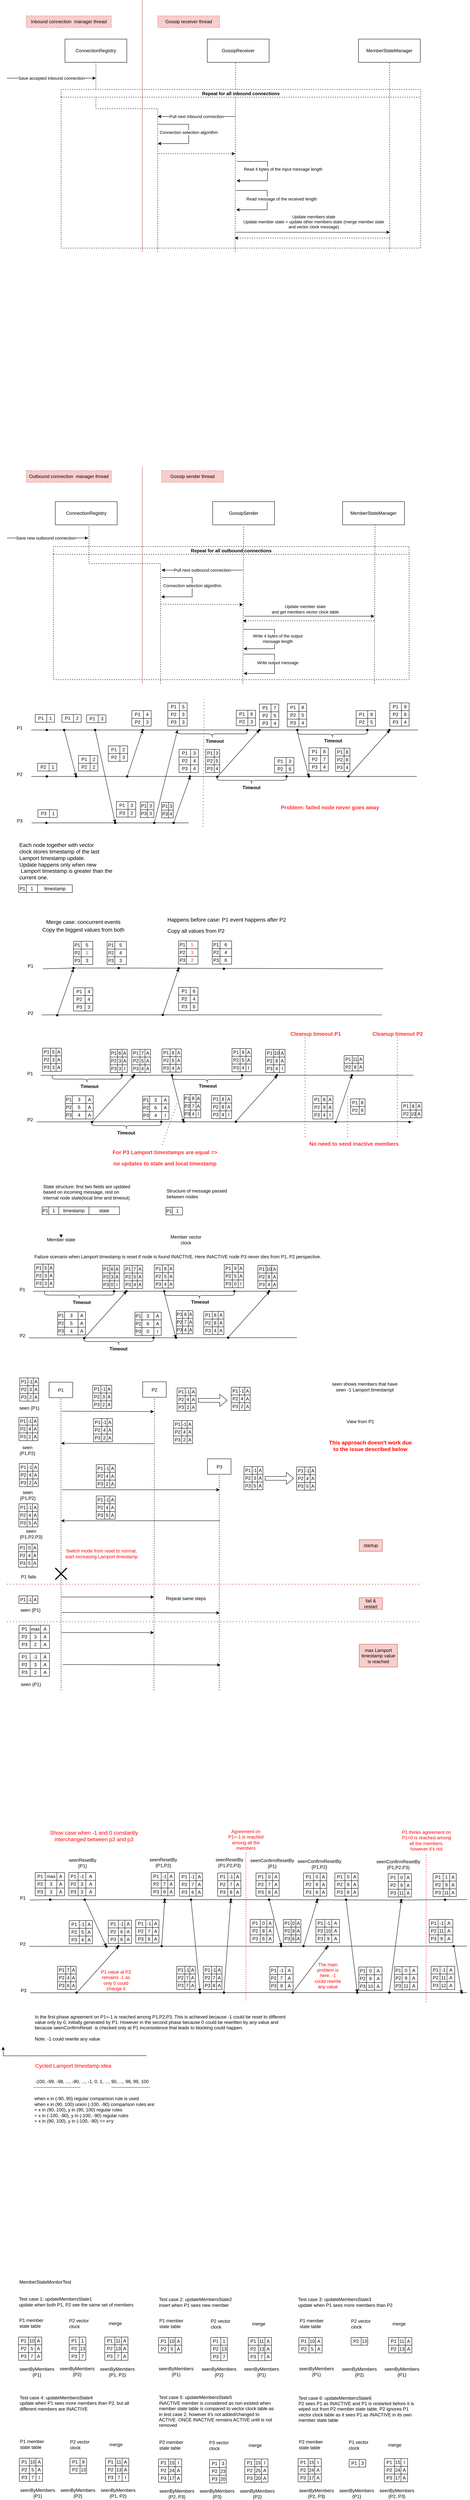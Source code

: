 <mxfile version="18.0.2" type="device"><diagram id="ybLl9iI-S3jgdH6vj_K6" name="Page-1"><mxGraphModel dx="1422" dy="762" grid="1" gridSize="10" guides="1" tooltips="1" connect="1" arrows="1" fold="1" page="1" pageScale="1" pageWidth="1654" pageHeight="1169" math="0" shadow="0"><root><mxCell id="0"/><mxCell id="1" parent="0"/><mxCell id="8boevGqbtsoN4rnXImfY-2" value="ConnectionRegistry" style="rounded=0;whiteSpace=wrap;html=1;" parent="1" vertex="1"><mxGeometry x="160" y="100" width="160" height="60" as="geometry"/></mxCell><mxCell id="8boevGqbtsoN4rnXImfY-3" value="" style="endArrow=none;dashed=1;html=1;rounded=0;entryX=0.5;entryY=1;entryDx=0;entryDy=0;" parent="1" target="8boevGqbtsoN4rnXImfY-2" edge="1"><mxGeometry width="50" height="50" relative="1" as="geometry"><mxPoint x="400" y="650" as="sourcePoint"/><mxPoint x="450" y="350" as="targetPoint"/><Array as="points"><mxPoint x="400" y="280"/><mxPoint x="240" y="280"/></Array></mxGeometry></mxCell><mxCell id="8boevGqbtsoN4rnXImfY-4" value="Save accepted inbound connection" style="endArrow=classic;html=1;rounded=0;" parent="1" edge="1"><mxGeometry width="50" height="50" relative="1" as="geometry"><mxPoint x="10" y="201" as="sourcePoint"/><mxPoint x="240" y="201" as="targetPoint"/></mxGeometry></mxCell><mxCell id="8boevGqbtsoN4rnXImfY-5" value="GossipReceiver" style="rounded=0;whiteSpace=wrap;html=1;" parent="1" vertex="1"><mxGeometry x="528" y="100" width="160" height="60" as="geometry"/></mxCell><mxCell id="8boevGqbtsoN4rnXImfY-6" value="" style="endArrow=none;dashed=1;html=1;rounded=0;entryX=0.5;entryY=1;entryDx=0;entryDy=0;" parent="1" edge="1"><mxGeometry width="50" height="50" relative="1" as="geometry"><mxPoint x="600" y="650" as="sourcePoint"/><mxPoint x="601" y="160" as="targetPoint"/><Array as="points"/></mxGeometry></mxCell><mxCell id="8boevGqbtsoN4rnXImfY-9" value="" style="endArrow=classic;html=1;rounded=0;dashed=1;" parent="1" edge="1"><mxGeometry width="50" height="50" relative="1" as="geometry"><mxPoint x="402" y="396" as="sourcePoint"/><mxPoint x="600" y="396" as="targetPoint"/></mxGeometry></mxCell><mxCell id="8boevGqbtsoN4rnXImfY-10" value="Read 4 bytes of the input message length" style="endArrow=classic;html=1;rounded=0;" parent="1" edge="1"><mxGeometry x="-0.048" y="40" width="50" height="50" relative="1" as="geometry"><mxPoint x="604" y="416" as="sourcePoint"/><mxPoint x="604" y="466" as="targetPoint"/><Array as="points"><mxPoint x="684" y="416"/><mxPoint x="684" y="466"/></Array><mxPoint as="offset"/></mxGeometry></mxCell><mxCell id="8boevGqbtsoN4rnXImfY-11" value="Read message of the received length" style="endArrow=classic;html=1;rounded=0;" parent="1" edge="1"><mxGeometry x="-0.029" y="37" width="50" height="50" relative="1" as="geometry"><mxPoint x="603" y="491" as="sourcePoint"/><mxPoint x="603" y="541" as="targetPoint"/><Array as="points"><mxPoint x="683" y="491"/><mxPoint x="683" y="541"/></Array><mxPoint as="offset"/></mxGeometry></mxCell><mxCell id="8boevGqbtsoN4rnXImfY-14" value="Repeat for all inbound connections" style="swimlane;startSize=20;dashed=1;" parent="1" vertex="1"><mxGeometry x="150" y="230" width="930" height="410" as="geometry"/></mxCell><mxCell id="6hVaye2bWioW94FItzoU-2" value="Connection selection algorithm" style="endArrow=classic;html=1;rounded=0;" parent="8boevGqbtsoN4rnXImfY-14" edge="1"><mxGeometry x="-0.038" width="50" height="50" relative="1" as="geometry"><mxPoint x="250" y="90" as="sourcePoint"/><mxPoint x="250" y="140" as="targetPoint"/><Array as="points"><mxPoint x="330" y="90"/><mxPoint x="330" y="140"/></Array><mxPoint as="offset"/></mxGeometry></mxCell><mxCell id="8boevGqbtsoN4rnXImfY-7" value="Pull next inbound connection" style="endArrow=classic;html=1;rounded=0;" parent="8boevGqbtsoN4rnXImfY-14" edge="1"><mxGeometry width="50" height="50" relative="1" as="geometry"><mxPoint x="450" y="70" as="sourcePoint"/><mxPoint x="250" y="70" as="targetPoint"/></mxGeometry></mxCell><mxCell id="8boevGqbtsoN4rnXImfY-15" value="" style="endArrow=none;html=1;rounded=0;fillColor=#f8cecc;strokeColor=#b85450;" parent="1" edge="1"><mxGeometry width="50" height="50" relative="1" as="geometry"><mxPoint x="360" y="650" as="sourcePoint"/><mxPoint x="360" as="targetPoint"/></mxGeometry></mxCell><mxCell id="8boevGqbtsoN4rnXImfY-16" value="Save new outbound connection" style="endArrow=classic;html=1;rounded=0;" parent="1" edge="1"><mxGeometry x="-0.048" width="50" height="50" relative="1" as="geometry"><mxPoint x="10" y="1389" as="sourcePoint"/><mxPoint x="220" y="1389" as="targetPoint"/><mxPoint as="offset"/></mxGeometry></mxCell><mxCell id="8boevGqbtsoN4rnXImfY-17" value="Repeat for all outbound connections" style="swimlane;startSize=20;dashed=1;" parent="1" vertex="1"><mxGeometry x="130" y="1411" width="920" height="344" as="geometry"/></mxCell><mxCell id="6hVaye2bWioW94FItzoU-1" value="Connection selection algorithm" style="endArrow=classic;html=1;rounded=0;" parent="8boevGqbtsoN4rnXImfY-17" edge="1"><mxGeometry x="-0.038" width="50" height="50" relative="1" as="geometry"><mxPoint x="279" y="80" as="sourcePoint"/><mxPoint x="279" y="130" as="targetPoint"/><Array as="points"><mxPoint x="359" y="80"/><mxPoint x="359" y="130"/></Array><mxPoint as="offset"/></mxGeometry></mxCell><mxCell id="8boevGqbtsoN4rnXImfY-19" value="" style="endArrow=classic;html=1;rounded=0;dashed=1;" parent="8boevGqbtsoN4rnXImfY-17" edge="1"><mxGeometry width="50" height="50" relative="1" as="geometry"><mxPoint x="278" y="149" as="sourcePoint"/><mxPoint x="490" y="150" as="targetPoint"/></mxGeometry></mxCell><mxCell id="s1pc6fNnhc0i5zWTH6b8-24" value="" style="endArrow=none;dashed=1;html=1;rounded=0;" parent="8boevGqbtsoN4rnXImfY-17" edge="1"><mxGeometry width="50" height="50" relative="1" as="geometry"><mxPoint x="830" y="354" as="sourcePoint"/><mxPoint x="832" y="-60.5" as="targetPoint"/><Array as="points"/></mxGeometry></mxCell><mxCell id="8boevGqbtsoN4rnXImfY-18" value="Pull next outbound connection" style="endArrow=classic;html=1;rounded=0;" parent="1" edge="1"><mxGeometry width="50" height="50" relative="1" as="geometry"><mxPoint x="620" y="1472" as="sourcePoint"/><mxPoint x="410" y="1472" as="targetPoint"/></mxGeometry></mxCell><mxCell id="8boevGqbtsoN4rnXImfY-20" value="Write 4 bytes of the output &lt;br&gt;message length" style="endArrow=classic;html=1;rounded=0;" parent="1" edge="1"><mxGeometry x="-0.009" y="8" width="50" height="50" relative="1" as="geometry"><mxPoint x="622" y="1625" as="sourcePoint"/><mxPoint x="622" y="1675" as="targetPoint"/><Array as="points"><mxPoint x="702" y="1625"/><mxPoint x="702" y="1675"/></Array><mxPoint as="offset"/></mxGeometry></mxCell><mxCell id="8boevGqbtsoN4rnXImfY-21" value="Write output message" style="endArrow=classic;html=1;rounded=0;" parent="1" edge="1"><mxGeometry x="-0.029" y="8" width="50" height="50" relative="1" as="geometry"><mxPoint x="622" y="1689" as="sourcePoint"/><mxPoint x="622" y="1739" as="targetPoint"/><Array as="points"><mxPoint x="702" y="1689"/><mxPoint x="702" y="1739"/></Array><mxPoint as="offset"/></mxGeometry></mxCell><mxCell id="8boevGqbtsoN4rnXImfY-23" value="Inbound connection&amp;nbsp; manager thread" style="text;html=1;strokeColor=#b85450;fillColor=#f8cecc;align=center;verticalAlign=middle;whiteSpace=wrap;rounded=0;dashed=1;" parent="1" vertex="1"><mxGeometry x="60" y="40" width="220" height="30" as="geometry"/></mxCell><mxCell id="8boevGqbtsoN4rnXImfY-24" value="Gossip receiver thread" style="text;html=1;strokeColor=#b85450;fillColor=#f8cecc;align=center;verticalAlign=middle;whiteSpace=wrap;rounded=0;dashed=1;" parent="1" vertex="1"><mxGeometry x="400" y="40" width="160" height="30" as="geometry"/></mxCell><mxCell id="8boevGqbtsoN4rnXImfY-25" value="" style="endArrow=none;dashed=1;html=1;rounded=0;entryX=0.544;entryY=1.017;entryDx=0;entryDy=0;entryPerimeter=0;" parent="1" target="8boevGqbtsoN4rnXImfY-28" edge="1"><mxGeometry width="50" height="50" relative="1" as="geometry"><mxPoint x="407" y="1765" as="sourcePoint"/><mxPoint x="218" y="1363" as="targetPoint"/><Array as="points"><mxPoint x="407" y="1455"/><mxPoint x="222" y="1455"/></Array></mxGeometry></mxCell><mxCell id="8boevGqbtsoN4rnXImfY-26" value="" style="endArrow=none;dashed=1;html=1;rounded=0;" parent="1" edge="1"><mxGeometry width="50" height="50" relative="1" as="geometry"><mxPoint x="620" y="1765" as="sourcePoint"/><mxPoint x="622" y="1360" as="targetPoint"/><Array as="points"/></mxGeometry></mxCell><mxCell id="8boevGqbtsoN4rnXImfY-27" value="" style="endArrow=none;html=1;rounded=0;fillColor=#f8cecc;strokeColor=#b85450;" parent="1" edge="1"><mxGeometry width="50" height="50" relative="1" as="geometry"><mxPoint x="360" y="1765" as="sourcePoint"/><mxPoint x="360" y="1205" as="targetPoint"/></mxGeometry></mxCell><mxCell id="8boevGqbtsoN4rnXImfY-28" value="ConnectionRegistry" style="rounded=0;whiteSpace=wrap;html=1;" parent="1" vertex="1"><mxGeometry x="135" y="1295" width="160" height="60" as="geometry"/></mxCell><mxCell id="8boevGqbtsoN4rnXImfY-29" value="GossipSender" style="rounded=0;whiteSpace=wrap;html=1;" parent="1" vertex="1"><mxGeometry x="542" y="1295" width="160" height="60" as="geometry"/></mxCell><mxCell id="8boevGqbtsoN4rnXImfY-30" value="Outbound connection&amp;nbsp; manager thread" style="text;html=1;strokeColor=#b85450;fillColor=#f8cecc;align=center;verticalAlign=middle;whiteSpace=wrap;rounded=0;dashed=1;" parent="1" vertex="1"><mxGeometry x="60" y="1215" width="220" height="30" as="geometry"/></mxCell><mxCell id="8boevGqbtsoN4rnXImfY-31" value="Gossip sender thread" style="text;html=1;strokeColor=#b85450;fillColor=#f8cecc;align=center;verticalAlign=middle;whiteSpace=wrap;rounded=0;dashed=1;" parent="1" vertex="1"><mxGeometry x="410" y="1215" width="160" height="30" as="geometry"/></mxCell><mxCell id="nclUNaPBs7oog8WegwaK-1" value="" style="endArrow=none;html=1;rounded=0;startArrow=none;" parent="1" source="nclUNaPBs7oog8WegwaK-14" edge="1"><mxGeometry width="50" height="50" relative="1" as="geometry"><mxPoint x="73" y="1885" as="sourcePoint"/><mxPoint x="1073" y="1885" as="targetPoint"/><Array as="points"/></mxGeometry></mxCell><mxCell id="nclUNaPBs7oog8WegwaK-2" value="" style="endArrow=none;html=1;rounded=0;" parent="1" edge="1"><mxGeometry width="50" height="50" relative="1" as="geometry"><mxPoint x="73" y="2005" as="sourcePoint"/><mxPoint x="1070" y="2005" as="targetPoint"/><Array as="points"/></mxGeometry></mxCell><mxCell id="nclUNaPBs7oog8WegwaK-3" value="" style="endArrow=none;html=1;rounded=0;" parent="1" edge="1"><mxGeometry width="50" height="50" relative="1" as="geometry"><mxPoint x="74" y="2125" as="sourcePoint"/><mxPoint x="480" y="2125" as="targetPoint"/><Array as="points"/></mxGeometry></mxCell><mxCell id="nclUNaPBs7oog8WegwaK-4" value="P1" style="text;html=1;strokeColor=none;fillColor=none;align=center;verticalAlign=middle;whiteSpace=wrap;rounded=0;" parent="1" vertex="1"><mxGeometry x="13" y="1865" width="60" height="30" as="geometry"/></mxCell><mxCell id="nclUNaPBs7oog8WegwaK-6" value="P2" style="text;html=1;strokeColor=none;fillColor=none;align=center;verticalAlign=middle;whiteSpace=wrap;rounded=0;" parent="1" vertex="1"><mxGeometry x="13" y="1985" width="60" height="30" as="geometry"/></mxCell><mxCell id="nclUNaPBs7oog8WegwaK-7" value="P3" style="text;html=1;strokeColor=none;fillColor=none;align=center;verticalAlign=middle;whiteSpace=wrap;rounded=0;" parent="1" vertex="1"><mxGeometry x="13" y="2105" width="60" height="30" as="geometry"/></mxCell><mxCell id="nclUNaPBs7oog8WegwaK-8" value="" style="endArrow=classic;html=1;rounded=0;" parent="1" edge="1"><mxGeometry width="50" height="50" relative="1" as="geometry"><mxPoint x="158" y="1885" as="sourcePoint"/><mxPoint x="189" y="2005" as="targetPoint"/></mxGeometry></mxCell><mxCell id="nclUNaPBs7oog8WegwaK-9" value="" style="endArrow=classic;html=1;rounded=0;" parent="1" edge="1"><mxGeometry width="50" height="50" relative="1" as="geometry"><mxPoint x="238" y="1885" as="sourcePoint"/><mxPoint x="290" y="2125" as="targetPoint"/></mxGeometry></mxCell><mxCell id="nclUNaPBs7oog8WegwaK-10" value="" style="endArrow=classic;html=1;rounded=0;" parent="1" edge="1"><mxGeometry width="50" height="50" relative="1" as="geometry"><mxPoint x="321" y="2005" as="sourcePoint"/><mxPoint x="361" y="1885" as="targetPoint"/></mxGeometry></mxCell><mxCell id="nclUNaPBs7oog8WegwaK-11" value="" style="endArrow=classic;html=1;rounded=0;" parent="1" edge="1"><mxGeometry width="50" height="50" relative="1" as="geometry"><mxPoint x="391" y="2125" as="sourcePoint"/><mxPoint x="451" y="1885" as="targetPoint"/></mxGeometry></mxCell><mxCell id="nclUNaPBs7oog8WegwaK-12" value="" style="endArrow=classic;html=1;rounded=0;" parent="1" edge="1"><mxGeometry width="50" height="50" relative="1" as="geometry"><mxPoint x="441" y="2125" as="sourcePoint"/><mxPoint x="484" y="2005" as="targetPoint"/></mxGeometry></mxCell><mxCell id="nclUNaPBs7oog8WegwaK-13" value="" style="endArrow=classic;html=1;rounded=0;entryX=0.425;entryY=0.625;entryDx=0;entryDy=0;entryPerimeter=0;exitX=0.6;exitY=0.625;exitDx=0;exitDy=0;exitPerimeter=0;" parent="1" source="nclUNaPBs7oog8WegwaK-278" edge="1"><mxGeometry width="50" height="50" relative="1" as="geometry"><mxPoint x="587" y="2005" as="sourcePoint"/><mxPoint x="663" y="1885" as="targetPoint"/></mxGeometry></mxCell><mxCell id="nclUNaPBs7oog8WegwaK-14" value="" style="shape=waypoint;sketch=0;fillStyle=solid;size=6;pointerEvents=1;points=[];fillColor=none;resizable=0;rotatable=0;perimeter=centerPerimeter;snapToPoint=1;" parent="1" vertex="1"><mxGeometry x="93" y="1865" width="40" height="40" as="geometry"/></mxCell><mxCell id="nclUNaPBs7oog8WegwaK-15" value="" style="endArrow=none;html=1;rounded=0;" parent="1" target="nclUNaPBs7oog8WegwaK-14" edge="1"><mxGeometry width="50" height="50" relative="1" as="geometry"><mxPoint x="73" y="1885" as="sourcePoint"/><mxPoint x="993" y="1885" as="targetPoint"/><Array as="points"/></mxGeometry></mxCell><mxCell id="nclUNaPBs7oog8WegwaK-149" value="" style="shape=table;html=1;whiteSpace=wrap;startSize=0;container=1;collapsible=0;childLayout=tableLayout;" parent="1" vertex="1"><mxGeometry x="83" y="1845" width="50" height="20" as="geometry"/></mxCell><mxCell id="nclUNaPBs7oog8WegwaK-150" value="" style="shape=tableRow;horizontal=0;startSize=0;swimlaneHead=0;swimlaneBody=0;top=0;left=0;bottom=0;right=0;collapsible=0;dropTarget=0;fillColor=none;points=[[0,0.5],[1,0.5]];portConstraint=eastwest;" parent="nclUNaPBs7oog8WegwaK-149" vertex="1"><mxGeometry width="50" height="20" as="geometry"/></mxCell><mxCell id="nclUNaPBs7oog8WegwaK-151" value="P1" style="shape=partialRectangle;html=1;whiteSpace=wrap;connectable=0;fillColor=none;top=0;left=0;bottom=0;right=0;overflow=hidden;" parent="nclUNaPBs7oog8WegwaK-150" vertex="1"><mxGeometry width="30" height="20" as="geometry"><mxRectangle width="30" height="20" as="alternateBounds"/></mxGeometry></mxCell><mxCell id="nclUNaPBs7oog8WegwaK-152" value="1" style="shape=partialRectangle;html=1;whiteSpace=wrap;connectable=0;fillColor=none;top=0;left=0;bottom=0;right=0;overflow=hidden;" parent="nclUNaPBs7oog8WegwaK-150" vertex="1"><mxGeometry x="30" width="20" height="20" as="geometry"><mxRectangle width="20" height="20" as="alternateBounds"/></mxGeometry></mxCell><mxCell id="nclUNaPBs7oog8WegwaK-162" value="" style="shape=table;html=1;whiteSpace=wrap;startSize=0;container=1;collapsible=0;childLayout=tableLayout;" parent="1" vertex="1"><mxGeometry x="152" y="1845" width="50" height="20" as="geometry"/></mxCell><mxCell id="nclUNaPBs7oog8WegwaK-163" value="" style="shape=tableRow;horizontal=0;startSize=0;swimlaneHead=0;swimlaneBody=0;top=0;left=0;bottom=0;right=0;collapsible=0;dropTarget=0;fillColor=none;points=[[0,0.5],[1,0.5]];portConstraint=eastwest;" parent="nclUNaPBs7oog8WegwaK-162" vertex="1"><mxGeometry width="50" height="20" as="geometry"/></mxCell><mxCell id="nclUNaPBs7oog8WegwaK-164" value="P1" style="shape=partialRectangle;html=1;whiteSpace=wrap;connectable=0;fillColor=none;top=0;left=0;bottom=0;right=0;overflow=hidden;" parent="nclUNaPBs7oog8WegwaK-163" vertex="1"><mxGeometry width="30" height="20" as="geometry"><mxRectangle width="30" height="20" as="alternateBounds"/></mxGeometry></mxCell><mxCell id="nclUNaPBs7oog8WegwaK-165" value="2" style="shape=partialRectangle;html=1;whiteSpace=wrap;connectable=0;fillColor=none;top=0;left=0;bottom=0;right=0;overflow=hidden;" parent="nclUNaPBs7oog8WegwaK-163" vertex="1"><mxGeometry x="30" width="20" height="20" as="geometry"><mxRectangle width="20" height="20" as="alternateBounds"/></mxGeometry></mxCell><mxCell id="nclUNaPBs7oog8WegwaK-167" value="" style="shape=waypoint;sketch=0;fillStyle=solid;size=6;pointerEvents=1;points=[];fillColor=none;resizable=0;rotatable=0;perimeter=centerPerimeter;snapToPoint=1;" parent="1" vertex="1"><mxGeometry x="138" y="1865" width="40" height="40" as="geometry"/></mxCell><mxCell id="nclUNaPBs7oog8WegwaK-168" value="" style="shape=waypoint;sketch=0;fillStyle=solid;size=6;pointerEvents=1;points=[];fillColor=none;resizable=0;rotatable=0;perimeter=centerPerimeter;snapToPoint=1;" parent="1" vertex="1"><mxGeometry x="218" y="1865" width="40" height="40" as="geometry"/></mxCell><mxCell id="nclUNaPBs7oog8WegwaK-169" value="" style="shape=waypoint;sketch=0;fillStyle=solid;size=6;pointerEvents=1;points=[];fillColor=none;resizable=0;rotatable=0;perimeter=centerPerimeter;snapToPoint=1;" parent="1" vertex="1"><mxGeometry x="341" y="1865" width="40" height="40" as="geometry"/></mxCell><mxCell id="nclUNaPBs7oog8WegwaK-170" value="" style="shape=waypoint;sketch=0;fillStyle=solid;size=6;pointerEvents=1;points=[];fillColor=none;resizable=0;rotatable=0;perimeter=centerPerimeter;snapToPoint=1;" parent="1" vertex="1"><mxGeometry x="611" y="1865" width="40" height="40" as="geometry"/></mxCell><mxCell id="nclUNaPBs7oog8WegwaK-171" value="" style="shape=waypoint;sketch=0;fillStyle=solid;size=6;pointerEvents=1;points=[];fillColor=none;resizable=0;rotatable=0;perimeter=centerPerimeter;snapToPoint=1;" parent="1" vertex="1"><mxGeometry x="643" y="1865" width="40" height="40" as="geometry"/></mxCell><mxCell id="nclUNaPBs7oog8WegwaK-173" value="" style="shape=table;html=1;whiteSpace=wrap;startSize=0;container=1;collapsible=0;childLayout=tableLayout;" parent="1" vertex="1"><mxGeometry x="216" y="1846" width="50" height="20" as="geometry"/></mxCell><mxCell id="nclUNaPBs7oog8WegwaK-174" value="" style="shape=tableRow;horizontal=0;startSize=0;swimlaneHead=0;swimlaneBody=0;top=0;left=0;bottom=0;right=0;collapsible=0;dropTarget=0;fillColor=none;points=[[0,0.5],[1,0.5]];portConstraint=eastwest;" parent="nclUNaPBs7oog8WegwaK-173" vertex="1"><mxGeometry width="50" height="20" as="geometry"/></mxCell><mxCell id="nclUNaPBs7oog8WegwaK-175" value="P1" style="shape=partialRectangle;html=1;whiteSpace=wrap;connectable=0;fillColor=none;top=0;left=0;bottom=0;right=0;overflow=hidden;" parent="nclUNaPBs7oog8WegwaK-174" vertex="1"><mxGeometry width="30" height="20" as="geometry"><mxRectangle width="30" height="20" as="alternateBounds"/></mxGeometry></mxCell><mxCell id="nclUNaPBs7oog8WegwaK-176" value="3" style="shape=partialRectangle;html=1;whiteSpace=wrap;connectable=0;fillColor=none;top=0;left=0;bottom=0;right=0;overflow=hidden;" parent="nclUNaPBs7oog8WegwaK-174" vertex="1"><mxGeometry x="30" width="20" height="20" as="geometry"><mxRectangle width="20" height="20" as="alternateBounds"/></mxGeometry></mxCell><mxCell id="nclUNaPBs7oog8WegwaK-177" value="" style="shape=waypoint;sketch=0;fillStyle=solid;size=6;pointerEvents=1;points=[];fillColor=none;resizable=0;rotatable=0;perimeter=centerPerimeter;snapToPoint=1;" parent="1" vertex="1"><mxGeometry x="93" y="1985" width="40" height="40" as="geometry"/></mxCell><mxCell id="nclUNaPBs7oog8WegwaK-178" value="" style="shape=waypoint;sketch=0;fillStyle=solid;size=6;pointerEvents=1;points=[];fillColor=none;resizable=0;rotatable=0;perimeter=centerPerimeter;snapToPoint=1;" parent="1" vertex="1"><mxGeometry x="92" y="2105" width="40" height="40" as="geometry"/></mxCell><mxCell id="nclUNaPBs7oog8WegwaK-179" value="" style="shape=table;html=1;whiteSpace=wrap;startSize=0;container=1;collapsible=0;childLayout=tableLayout;" parent="1" vertex="1"><mxGeometry x="89" y="1971" width="50" height="20" as="geometry"/></mxCell><mxCell id="nclUNaPBs7oog8WegwaK-180" value="" style="shape=tableRow;horizontal=0;startSize=0;swimlaneHead=0;swimlaneBody=0;top=0;left=0;bottom=0;right=0;collapsible=0;dropTarget=0;fillColor=none;points=[[0,0.5],[1,0.5]];portConstraint=eastwest;" parent="nclUNaPBs7oog8WegwaK-179" vertex="1"><mxGeometry width="50" height="20" as="geometry"/></mxCell><mxCell id="nclUNaPBs7oog8WegwaK-181" value="P2" style="shape=partialRectangle;html=1;whiteSpace=wrap;connectable=0;fillColor=none;top=0;left=0;bottom=0;right=0;overflow=hidden;" parent="nclUNaPBs7oog8WegwaK-180" vertex="1"><mxGeometry width="30" height="20" as="geometry"><mxRectangle width="30" height="20" as="alternateBounds"/></mxGeometry></mxCell><mxCell id="nclUNaPBs7oog8WegwaK-182" value="1" style="shape=partialRectangle;html=1;whiteSpace=wrap;connectable=0;fillColor=none;top=0;left=0;bottom=0;right=0;overflow=hidden;" parent="nclUNaPBs7oog8WegwaK-180" vertex="1"><mxGeometry x="30" width="20" height="20" as="geometry"><mxRectangle width="20" height="20" as="alternateBounds"/></mxGeometry></mxCell><mxCell id="nclUNaPBs7oog8WegwaK-183" value="" style="shape=table;html=1;whiteSpace=wrap;startSize=0;container=1;collapsible=0;childLayout=tableLayout;" parent="1" vertex="1"><mxGeometry x="90" y="2091" width="50" height="20" as="geometry"/></mxCell><mxCell id="nclUNaPBs7oog8WegwaK-184" value="" style="shape=tableRow;horizontal=0;startSize=0;swimlaneHead=0;swimlaneBody=0;top=0;left=0;bottom=0;right=0;collapsible=0;dropTarget=0;fillColor=none;points=[[0,0.5],[1,0.5]];portConstraint=eastwest;" parent="nclUNaPBs7oog8WegwaK-183" vertex="1"><mxGeometry width="50" height="20" as="geometry"/></mxCell><mxCell id="nclUNaPBs7oog8WegwaK-185" value="P3" style="shape=partialRectangle;html=1;whiteSpace=wrap;connectable=0;fillColor=none;top=0;left=0;bottom=0;right=0;overflow=hidden;" parent="nclUNaPBs7oog8WegwaK-184" vertex="1"><mxGeometry width="30" height="20" as="geometry"><mxRectangle width="30" height="20" as="alternateBounds"/></mxGeometry></mxCell><mxCell id="nclUNaPBs7oog8WegwaK-186" value="1" style="shape=partialRectangle;html=1;whiteSpace=wrap;connectable=0;fillColor=none;top=0;left=0;bottom=0;right=0;overflow=hidden;" parent="nclUNaPBs7oog8WegwaK-184" vertex="1"><mxGeometry x="30" width="20" height="20" as="geometry"><mxRectangle width="20" height="20" as="alternateBounds"/></mxGeometry></mxCell><mxCell id="nclUNaPBs7oog8WegwaK-187" value="" style="shape=waypoint;sketch=0;fillStyle=solid;size=6;pointerEvents=1;points=[];fillColor=none;resizable=0;rotatable=0;perimeter=centerPerimeter;snapToPoint=1;" parent="1" vertex="1"><mxGeometry x="169" y="1985" width="40" height="40" as="geometry"/></mxCell><mxCell id="nclUNaPBs7oog8WegwaK-188" value="" style="shape=waypoint;sketch=0;fillStyle=solid;size=6;pointerEvents=1;points=[];fillColor=none;resizable=0;rotatable=0;perimeter=centerPerimeter;snapToPoint=1;" parent="1" vertex="1"><mxGeometry x="270" y="2105" width="40" height="40" as="geometry"/></mxCell><mxCell id="nclUNaPBs7oog8WegwaK-189" value="" style="shape=table;html=1;whiteSpace=wrap;startSize=0;container=1;collapsible=0;childLayout=tableLayout;" parent="1" vertex="1"><mxGeometry x="195" y="1951" width="50" height="40" as="geometry"/></mxCell><mxCell id="nclUNaPBs7oog8WegwaK-190" value="" style="shape=tableRow;horizontal=0;startSize=0;swimlaneHead=0;swimlaneBody=0;top=0;left=0;bottom=0;right=0;collapsible=0;dropTarget=0;fillColor=none;points=[[0,0.5],[1,0.5]];portConstraint=eastwest;" parent="nclUNaPBs7oog8WegwaK-189" vertex="1"><mxGeometry width="50" height="20" as="geometry"/></mxCell><mxCell id="nclUNaPBs7oog8WegwaK-191" value="P1" style="shape=partialRectangle;html=1;whiteSpace=wrap;connectable=0;fillColor=none;top=0;left=0;bottom=0;right=0;overflow=hidden;" parent="nclUNaPBs7oog8WegwaK-190" vertex="1"><mxGeometry width="30" height="20" as="geometry"><mxRectangle width="30" height="20" as="alternateBounds"/></mxGeometry></mxCell><mxCell id="nclUNaPBs7oog8WegwaK-192" value="2" style="shape=partialRectangle;html=1;whiteSpace=wrap;connectable=0;fillColor=none;top=0;left=0;bottom=0;right=0;overflow=hidden;" parent="nclUNaPBs7oog8WegwaK-190" vertex="1"><mxGeometry x="30" width="20" height="20" as="geometry"><mxRectangle width="20" height="20" as="alternateBounds"/></mxGeometry></mxCell><mxCell id="nclUNaPBs7oog8WegwaK-193" style="shape=tableRow;horizontal=0;startSize=0;swimlaneHead=0;swimlaneBody=0;top=0;left=0;bottom=0;right=0;collapsible=0;dropTarget=0;fillColor=none;points=[[0,0.5],[1,0.5]];portConstraint=eastwest;" parent="nclUNaPBs7oog8WegwaK-189" vertex="1"><mxGeometry y="20" width="50" height="20" as="geometry"/></mxCell><mxCell id="nclUNaPBs7oog8WegwaK-194" value="P2" style="shape=partialRectangle;html=1;whiteSpace=wrap;connectable=0;fillColor=none;top=0;left=0;bottom=0;right=0;overflow=hidden;" parent="nclUNaPBs7oog8WegwaK-193" vertex="1"><mxGeometry width="30" height="20" as="geometry"><mxRectangle width="30" height="20" as="alternateBounds"/></mxGeometry></mxCell><mxCell id="nclUNaPBs7oog8WegwaK-195" value="&lt;span&gt;2&lt;/span&gt;" style="shape=partialRectangle;html=1;whiteSpace=wrap;connectable=0;fillColor=none;top=0;left=0;bottom=0;right=0;overflow=hidden;" parent="nclUNaPBs7oog8WegwaK-193" vertex="1"><mxGeometry x="30" width="20" height="20" as="geometry"><mxRectangle width="20" height="20" as="alternateBounds"/></mxGeometry></mxCell><mxCell id="nclUNaPBs7oog8WegwaK-196" value="" style="shape=table;html=1;whiteSpace=wrap;startSize=0;container=1;collapsible=0;childLayout=tableLayout;" parent="1" vertex="1"><mxGeometry x="272" y="1926" width="50" height="40" as="geometry"/></mxCell><mxCell id="nclUNaPBs7oog8WegwaK-197" value="" style="shape=tableRow;horizontal=0;startSize=0;swimlaneHead=0;swimlaneBody=0;top=0;left=0;bottom=0;right=0;collapsible=0;dropTarget=0;fillColor=none;points=[[0,0.5],[1,0.5]];portConstraint=eastwest;" parent="nclUNaPBs7oog8WegwaK-196" vertex="1"><mxGeometry width="50" height="20" as="geometry"/></mxCell><mxCell id="nclUNaPBs7oog8WegwaK-198" value="P1" style="shape=partialRectangle;html=1;whiteSpace=wrap;connectable=0;fillColor=none;top=0;left=0;bottom=0;right=0;overflow=hidden;" parent="nclUNaPBs7oog8WegwaK-197" vertex="1"><mxGeometry width="30" height="20" as="geometry"><mxRectangle width="30" height="20" as="alternateBounds"/></mxGeometry></mxCell><mxCell id="nclUNaPBs7oog8WegwaK-199" value="2" style="shape=partialRectangle;html=1;whiteSpace=wrap;connectable=0;fillColor=none;top=0;left=0;bottom=0;right=0;overflow=hidden;" parent="nclUNaPBs7oog8WegwaK-197" vertex="1"><mxGeometry x="30" width="20" height="20" as="geometry"><mxRectangle width="20" height="20" as="alternateBounds"/></mxGeometry></mxCell><mxCell id="nclUNaPBs7oog8WegwaK-200" style="shape=tableRow;horizontal=0;startSize=0;swimlaneHead=0;swimlaneBody=0;top=0;left=0;bottom=0;right=0;collapsible=0;dropTarget=0;fillColor=none;points=[[0,0.5],[1,0.5]];portConstraint=eastwest;" parent="nclUNaPBs7oog8WegwaK-196" vertex="1"><mxGeometry y="20" width="50" height="20" as="geometry"/></mxCell><mxCell id="nclUNaPBs7oog8WegwaK-201" value="P2" style="shape=partialRectangle;html=1;whiteSpace=wrap;connectable=0;fillColor=none;top=0;left=0;bottom=0;right=0;overflow=hidden;" parent="nclUNaPBs7oog8WegwaK-200" vertex="1"><mxGeometry width="30" height="20" as="geometry"><mxRectangle width="30" height="20" as="alternateBounds"/></mxGeometry></mxCell><mxCell id="nclUNaPBs7oog8WegwaK-202" value="&lt;span&gt;3&lt;/span&gt;" style="shape=partialRectangle;html=1;whiteSpace=wrap;connectable=0;fillColor=none;top=0;left=0;bottom=0;right=0;overflow=hidden;" parent="nclUNaPBs7oog8WegwaK-200" vertex="1"><mxGeometry x="30" width="20" height="20" as="geometry"><mxRectangle width="20" height="20" as="alternateBounds"/></mxGeometry></mxCell><mxCell id="nclUNaPBs7oog8WegwaK-203" value="" style="shape=waypoint;sketch=0;fillStyle=solid;size=6;pointerEvents=1;points=[];fillColor=none;resizable=0;rotatable=0;perimeter=centerPerimeter;snapToPoint=1;" parent="1" vertex="1"><mxGeometry x="301" y="1985" width="40" height="40" as="geometry"/></mxCell><mxCell id="nclUNaPBs7oog8WegwaK-204" value="" style="shape=table;html=1;whiteSpace=wrap;startSize=0;container=1;collapsible=0;childLayout=tableLayout;" parent="1" vertex="1"><mxGeometry x="333" y="1835" width="50" height="40" as="geometry"/></mxCell><mxCell id="nclUNaPBs7oog8WegwaK-205" value="" style="shape=tableRow;horizontal=0;startSize=0;swimlaneHead=0;swimlaneBody=0;top=0;left=0;bottom=0;right=0;collapsible=0;dropTarget=0;fillColor=none;points=[[0,0.5],[1,0.5]];portConstraint=eastwest;" parent="nclUNaPBs7oog8WegwaK-204" vertex="1"><mxGeometry width="50" height="20" as="geometry"/></mxCell><mxCell id="nclUNaPBs7oog8WegwaK-206" value="P1" style="shape=partialRectangle;html=1;whiteSpace=wrap;connectable=0;fillColor=none;top=0;left=0;bottom=0;right=0;overflow=hidden;" parent="nclUNaPBs7oog8WegwaK-205" vertex="1"><mxGeometry width="30" height="20" as="geometry"><mxRectangle width="30" height="20" as="alternateBounds"/></mxGeometry></mxCell><mxCell id="nclUNaPBs7oog8WegwaK-207" value="4" style="shape=partialRectangle;html=1;whiteSpace=wrap;connectable=0;fillColor=none;top=0;left=0;bottom=0;right=0;overflow=hidden;" parent="nclUNaPBs7oog8WegwaK-205" vertex="1"><mxGeometry x="30" width="20" height="20" as="geometry"><mxRectangle width="20" height="20" as="alternateBounds"/></mxGeometry></mxCell><mxCell id="nclUNaPBs7oog8WegwaK-208" style="shape=tableRow;horizontal=0;startSize=0;swimlaneHead=0;swimlaneBody=0;top=0;left=0;bottom=0;right=0;collapsible=0;dropTarget=0;fillColor=none;points=[[0,0.5],[1,0.5]];portConstraint=eastwest;" parent="nclUNaPBs7oog8WegwaK-204" vertex="1"><mxGeometry y="20" width="50" height="20" as="geometry"/></mxCell><mxCell id="nclUNaPBs7oog8WegwaK-209" value="P2" style="shape=partialRectangle;html=1;whiteSpace=wrap;connectable=0;fillColor=none;top=0;left=0;bottom=0;right=0;overflow=hidden;" parent="nclUNaPBs7oog8WegwaK-208" vertex="1"><mxGeometry width="30" height="20" as="geometry"><mxRectangle width="30" height="20" as="alternateBounds"/></mxGeometry></mxCell><mxCell id="nclUNaPBs7oog8WegwaK-210" value="&lt;span&gt;3&lt;/span&gt;" style="shape=partialRectangle;html=1;whiteSpace=wrap;connectable=0;fillColor=none;top=0;left=0;bottom=0;right=0;overflow=hidden;" parent="nclUNaPBs7oog8WegwaK-208" vertex="1"><mxGeometry x="30" width="20" height="20" as="geometry"><mxRectangle width="20" height="20" as="alternateBounds"/></mxGeometry></mxCell><mxCell id="nclUNaPBs7oog8WegwaK-211" value="" style="shape=table;html=1;whiteSpace=wrap;startSize=0;container=1;collapsible=0;childLayout=tableLayout;" parent="1" vertex="1"><mxGeometry x="293" y="2070" width="50" height="40" as="geometry"/></mxCell><mxCell id="nclUNaPBs7oog8WegwaK-212" value="" style="shape=tableRow;horizontal=0;startSize=0;swimlaneHead=0;swimlaneBody=0;top=0;left=0;bottom=0;right=0;collapsible=0;dropTarget=0;fillColor=none;points=[[0,0.5],[1,0.5]];portConstraint=eastwest;" parent="nclUNaPBs7oog8WegwaK-211" vertex="1"><mxGeometry width="50" height="20" as="geometry"/></mxCell><mxCell id="nclUNaPBs7oog8WegwaK-213" value="P1" style="shape=partialRectangle;html=1;whiteSpace=wrap;connectable=0;fillColor=none;top=0;left=0;bottom=0;right=0;overflow=hidden;" parent="nclUNaPBs7oog8WegwaK-212" vertex="1"><mxGeometry width="30" height="20" as="geometry"><mxRectangle width="30" height="20" as="alternateBounds"/></mxGeometry></mxCell><mxCell id="nclUNaPBs7oog8WegwaK-214" value="3" style="shape=partialRectangle;html=1;whiteSpace=wrap;connectable=0;fillColor=none;top=0;left=0;bottom=0;right=0;overflow=hidden;" parent="nclUNaPBs7oog8WegwaK-212" vertex="1"><mxGeometry x="30" width="20" height="20" as="geometry"><mxRectangle width="20" height="20" as="alternateBounds"/></mxGeometry></mxCell><mxCell id="nclUNaPBs7oog8WegwaK-215" style="shape=tableRow;horizontal=0;startSize=0;swimlaneHead=0;swimlaneBody=0;top=0;left=0;bottom=0;right=0;collapsible=0;dropTarget=0;fillColor=none;points=[[0,0.5],[1,0.5]];portConstraint=eastwest;" parent="nclUNaPBs7oog8WegwaK-211" vertex="1"><mxGeometry y="20" width="50" height="20" as="geometry"/></mxCell><mxCell id="nclUNaPBs7oog8WegwaK-216" value="P3" style="shape=partialRectangle;html=1;whiteSpace=wrap;connectable=0;fillColor=none;top=0;left=0;bottom=0;right=0;overflow=hidden;" parent="nclUNaPBs7oog8WegwaK-215" vertex="1"><mxGeometry width="30" height="20" as="geometry"><mxRectangle width="30" height="20" as="alternateBounds"/></mxGeometry></mxCell><mxCell id="nclUNaPBs7oog8WegwaK-217" value="&lt;span&gt;2&lt;/span&gt;" style="shape=partialRectangle;html=1;whiteSpace=wrap;connectable=0;fillColor=none;top=0;left=0;bottom=0;right=0;overflow=hidden;" parent="nclUNaPBs7oog8WegwaK-215" vertex="1"><mxGeometry x="30" width="20" height="20" as="geometry"><mxRectangle width="20" height="20" as="alternateBounds"/></mxGeometry></mxCell><mxCell id="nclUNaPBs7oog8WegwaK-218" value="" style="shape=table;html=1;whiteSpace=wrap;startSize=0;container=1;collapsible=0;childLayout=tableLayout;" parent="1" vertex="1"><mxGeometry x="355" y="2071" width="35" height="40" as="geometry"/></mxCell><mxCell id="nclUNaPBs7oog8WegwaK-219" value="" style="shape=tableRow;horizontal=0;startSize=0;swimlaneHead=0;swimlaneBody=0;top=0;left=0;bottom=0;right=0;collapsible=0;dropTarget=0;fillColor=none;points=[[0,0.5],[1,0.5]];portConstraint=eastwest;" parent="nclUNaPBs7oog8WegwaK-218" vertex="1"><mxGeometry width="35" height="20" as="geometry"/></mxCell><mxCell id="nclUNaPBs7oog8WegwaK-220" value="P1" style="shape=partialRectangle;html=1;whiteSpace=wrap;connectable=0;fillColor=none;top=0;left=0;bottom=0;right=0;overflow=hidden;" parent="nclUNaPBs7oog8WegwaK-219" vertex="1"><mxGeometry width="18" height="20" as="geometry"><mxRectangle width="18" height="20" as="alternateBounds"/></mxGeometry></mxCell><mxCell id="nclUNaPBs7oog8WegwaK-221" value="3" style="shape=partialRectangle;html=1;whiteSpace=wrap;connectable=0;fillColor=none;top=0;left=0;bottom=0;right=0;overflow=hidden;" parent="nclUNaPBs7oog8WegwaK-219" vertex="1"><mxGeometry x="18" width="17" height="20" as="geometry"><mxRectangle width="17" height="20" as="alternateBounds"/></mxGeometry></mxCell><mxCell id="nclUNaPBs7oog8WegwaK-222" style="shape=tableRow;horizontal=0;startSize=0;swimlaneHead=0;swimlaneBody=0;top=0;left=0;bottom=0;right=0;collapsible=0;dropTarget=0;fillColor=none;points=[[0,0.5],[1,0.5]];portConstraint=eastwest;" parent="nclUNaPBs7oog8WegwaK-218" vertex="1"><mxGeometry y="20" width="35" height="20" as="geometry"/></mxCell><mxCell id="nclUNaPBs7oog8WegwaK-223" value="P3" style="shape=partialRectangle;html=1;whiteSpace=wrap;connectable=0;fillColor=none;top=0;left=0;bottom=0;right=0;overflow=hidden;" parent="nclUNaPBs7oog8WegwaK-222" vertex="1"><mxGeometry width="18" height="20" as="geometry"><mxRectangle width="18" height="20" as="alternateBounds"/></mxGeometry></mxCell><mxCell id="nclUNaPBs7oog8WegwaK-224" value="&lt;span&gt;3&lt;/span&gt;" style="shape=partialRectangle;html=1;whiteSpace=wrap;connectable=0;fillColor=none;top=0;left=0;bottom=0;right=0;overflow=hidden;" parent="nclUNaPBs7oog8WegwaK-222" vertex="1"><mxGeometry x="18" width="17" height="20" as="geometry"><mxRectangle width="17" height="20" as="alternateBounds"/></mxGeometry></mxCell><mxCell id="nclUNaPBs7oog8WegwaK-225" value="" style="shape=waypoint;sketch=0;fillStyle=solid;size=6;pointerEvents=1;points=[];fillColor=none;resizable=0;rotatable=0;perimeter=centerPerimeter;snapToPoint=1;" parent="1" vertex="1"><mxGeometry x="371" y="2105" width="40" height="40" as="geometry"/></mxCell><mxCell id="nclUNaPBs7oog8WegwaK-226" value="" style="shape=table;html=1;whiteSpace=wrap;startSize=0;container=1;collapsible=0;childLayout=tableLayout;" parent="1" vertex="1"><mxGeometry x="426" y="1815" width="50" height="60" as="geometry"/></mxCell><mxCell id="nclUNaPBs7oog8WegwaK-227" value="" style="shape=tableRow;horizontal=0;startSize=0;swimlaneHead=0;swimlaneBody=0;top=0;left=0;bottom=0;right=0;collapsible=0;dropTarget=0;fillColor=none;points=[[0,0.5],[1,0.5]];portConstraint=eastwest;" parent="nclUNaPBs7oog8WegwaK-226" vertex="1"><mxGeometry width="50" height="20" as="geometry"/></mxCell><mxCell id="nclUNaPBs7oog8WegwaK-228" value="P1" style="shape=partialRectangle;html=1;whiteSpace=wrap;connectable=0;fillColor=none;top=0;left=0;bottom=0;right=0;overflow=hidden;" parent="nclUNaPBs7oog8WegwaK-227" vertex="1"><mxGeometry width="30" height="20" as="geometry"><mxRectangle width="30" height="20" as="alternateBounds"/></mxGeometry></mxCell><mxCell id="nclUNaPBs7oog8WegwaK-229" value="5" style="shape=partialRectangle;html=1;whiteSpace=wrap;connectable=0;fillColor=none;top=0;left=0;bottom=0;right=0;overflow=hidden;" parent="nclUNaPBs7oog8WegwaK-227" vertex="1"><mxGeometry x="30" width="20" height="20" as="geometry"><mxRectangle width="20" height="20" as="alternateBounds"/></mxGeometry></mxCell><mxCell id="nclUNaPBs7oog8WegwaK-230" style="shape=tableRow;horizontal=0;startSize=0;swimlaneHead=0;swimlaneBody=0;top=0;left=0;bottom=0;right=0;collapsible=0;dropTarget=0;fillColor=none;points=[[0,0.5],[1,0.5]];portConstraint=eastwest;" parent="nclUNaPBs7oog8WegwaK-226" vertex="1"><mxGeometry y="20" width="50" height="20" as="geometry"/></mxCell><mxCell id="nclUNaPBs7oog8WegwaK-231" value="P2" style="shape=partialRectangle;html=1;whiteSpace=wrap;connectable=0;fillColor=none;top=0;left=0;bottom=0;right=0;overflow=hidden;" parent="nclUNaPBs7oog8WegwaK-230" vertex="1"><mxGeometry width="30" height="20" as="geometry"><mxRectangle width="30" height="20" as="alternateBounds"/></mxGeometry></mxCell><mxCell id="nclUNaPBs7oog8WegwaK-232" value="&lt;span&gt;3&lt;/span&gt;" style="shape=partialRectangle;html=1;whiteSpace=wrap;connectable=0;fillColor=none;top=0;left=0;bottom=0;right=0;overflow=hidden;" parent="nclUNaPBs7oog8WegwaK-230" vertex="1"><mxGeometry x="30" width="20" height="20" as="geometry"><mxRectangle width="20" height="20" as="alternateBounds"/></mxGeometry></mxCell><mxCell id="nclUNaPBs7oog8WegwaK-233" style="shape=tableRow;horizontal=0;startSize=0;swimlaneHead=0;swimlaneBody=0;top=0;left=0;bottom=0;right=0;collapsible=0;dropTarget=0;fillColor=none;points=[[0,0.5],[1,0.5]];portConstraint=eastwest;" parent="nclUNaPBs7oog8WegwaK-226" vertex="1"><mxGeometry y="40" width="50" height="20" as="geometry"/></mxCell><mxCell id="nclUNaPBs7oog8WegwaK-234" value="P3" style="shape=partialRectangle;html=1;whiteSpace=wrap;connectable=0;fillColor=none;top=0;left=0;bottom=0;right=0;overflow=hidden;" parent="nclUNaPBs7oog8WegwaK-233" vertex="1"><mxGeometry width="30" height="20" as="geometry"><mxRectangle width="30" height="20" as="alternateBounds"/></mxGeometry></mxCell><mxCell id="nclUNaPBs7oog8WegwaK-235" value="3" style="shape=partialRectangle;html=1;whiteSpace=wrap;connectable=0;fillColor=none;top=0;left=0;bottom=0;right=0;overflow=hidden;" parent="nclUNaPBs7oog8WegwaK-233" vertex="1"><mxGeometry x="30" width="20" height="20" as="geometry"><mxRectangle width="20" height="20" as="alternateBounds"/></mxGeometry></mxCell><mxCell id="nclUNaPBs7oog8WegwaK-236" value="" style="shape=waypoint;sketch=0;fillStyle=solid;size=6;pointerEvents=1;points=[];fillColor=none;resizable=0;rotatable=0;perimeter=centerPerimeter;snapToPoint=1;" parent="1" vertex="1"><mxGeometry x="421" y="2105" width="40" height="40" as="geometry"/></mxCell><mxCell id="nclUNaPBs7oog8WegwaK-237" value="" style="shape=waypoint;sketch=0;fillStyle=solid;size=6;pointerEvents=1;points=[];fillColor=none;resizable=0;rotatable=0;perimeter=centerPerimeter;snapToPoint=1;" parent="1" vertex="1"><mxGeometry x="463" y="1985" width="40" height="40" as="geometry"/></mxCell><mxCell id="nclUNaPBs7oog8WegwaK-239" value="" style="shape=table;html=1;whiteSpace=wrap;startSize=0;container=1;collapsible=0;childLayout=tableLayout;" parent="1" vertex="1"><mxGeometry x="410" y="2072" width="30" height="40" as="geometry"/></mxCell><mxCell id="nclUNaPBs7oog8WegwaK-240" value="" style="shape=tableRow;horizontal=0;startSize=0;swimlaneHead=0;swimlaneBody=0;top=0;left=0;bottom=0;right=0;collapsible=0;dropTarget=0;fillColor=none;points=[[0,0.5],[1,0.5]];portConstraint=eastwest;" parent="nclUNaPBs7oog8WegwaK-239" vertex="1"><mxGeometry width="30" height="20" as="geometry"/></mxCell><mxCell id="nclUNaPBs7oog8WegwaK-241" value="P1" style="shape=partialRectangle;html=1;whiteSpace=wrap;connectable=0;fillColor=none;top=0;left=0;bottom=0;right=0;overflow=hidden;" parent="nclUNaPBs7oog8WegwaK-240" vertex="1"><mxGeometry width="18" height="20" as="geometry"><mxRectangle width="18" height="20" as="alternateBounds"/></mxGeometry></mxCell><mxCell id="nclUNaPBs7oog8WegwaK-242" value="3" style="shape=partialRectangle;html=1;whiteSpace=wrap;connectable=0;fillColor=none;top=0;left=0;bottom=0;right=0;overflow=hidden;" parent="nclUNaPBs7oog8WegwaK-240" vertex="1"><mxGeometry x="18" width="12" height="20" as="geometry"><mxRectangle width="12" height="20" as="alternateBounds"/></mxGeometry></mxCell><mxCell id="nclUNaPBs7oog8WegwaK-243" style="shape=tableRow;horizontal=0;startSize=0;swimlaneHead=0;swimlaneBody=0;top=0;left=0;bottom=0;right=0;collapsible=0;dropTarget=0;fillColor=none;points=[[0,0.5],[1,0.5]];portConstraint=eastwest;" parent="nclUNaPBs7oog8WegwaK-239" vertex="1"><mxGeometry y="20" width="30" height="20" as="geometry"/></mxCell><mxCell id="nclUNaPBs7oog8WegwaK-244" value="P3" style="shape=partialRectangle;html=1;whiteSpace=wrap;connectable=0;fillColor=none;top=0;left=0;bottom=0;right=0;overflow=hidden;" parent="nclUNaPBs7oog8WegwaK-243" vertex="1"><mxGeometry width="18" height="20" as="geometry"><mxRectangle width="18" height="20" as="alternateBounds"/></mxGeometry></mxCell><mxCell id="nclUNaPBs7oog8WegwaK-245" value="&lt;span&gt;4&lt;/span&gt;" style="shape=partialRectangle;html=1;whiteSpace=wrap;connectable=0;fillColor=none;top=0;left=0;bottom=0;right=0;overflow=hidden;" parent="nclUNaPBs7oog8WegwaK-243" vertex="1"><mxGeometry x="18" width="12" height="20" as="geometry"><mxRectangle width="12" height="20" as="alternateBounds"/></mxGeometry></mxCell><mxCell id="nclUNaPBs7oog8WegwaK-246" value="" style="shape=table;html=1;whiteSpace=wrap;startSize=0;container=1;collapsible=0;childLayout=tableLayout;" parent="1" vertex="1"><mxGeometry x="455" y="1935" width="50" height="60" as="geometry"/></mxCell><mxCell id="nclUNaPBs7oog8WegwaK-247" value="" style="shape=tableRow;horizontal=0;startSize=0;swimlaneHead=0;swimlaneBody=0;top=0;left=0;bottom=0;right=0;collapsible=0;dropTarget=0;fillColor=none;points=[[0,0.5],[1,0.5]];portConstraint=eastwest;" parent="nclUNaPBs7oog8WegwaK-246" vertex="1"><mxGeometry width="50" height="20" as="geometry"/></mxCell><mxCell id="nclUNaPBs7oog8WegwaK-248" value="P1" style="shape=partialRectangle;html=1;whiteSpace=wrap;connectable=0;fillColor=none;top=0;left=0;bottom=0;right=0;overflow=hidden;" parent="nclUNaPBs7oog8WegwaK-247" vertex="1"><mxGeometry width="30" height="20" as="geometry"><mxRectangle width="30" height="20" as="alternateBounds"/></mxGeometry></mxCell><mxCell id="nclUNaPBs7oog8WegwaK-249" value="3" style="shape=partialRectangle;html=1;whiteSpace=wrap;connectable=0;fillColor=none;top=0;left=0;bottom=0;right=0;overflow=hidden;" parent="nclUNaPBs7oog8WegwaK-247" vertex="1"><mxGeometry x="30" width="20" height="20" as="geometry"><mxRectangle width="20" height="20" as="alternateBounds"/></mxGeometry></mxCell><mxCell id="nclUNaPBs7oog8WegwaK-250" style="shape=tableRow;horizontal=0;startSize=0;swimlaneHead=0;swimlaneBody=0;top=0;left=0;bottom=0;right=0;collapsible=0;dropTarget=0;fillColor=none;points=[[0,0.5],[1,0.5]];portConstraint=eastwest;" parent="nclUNaPBs7oog8WegwaK-246" vertex="1"><mxGeometry y="20" width="50" height="20" as="geometry"/></mxCell><mxCell id="nclUNaPBs7oog8WegwaK-251" value="P2" style="shape=partialRectangle;html=1;whiteSpace=wrap;connectable=0;fillColor=none;top=0;left=0;bottom=0;right=0;overflow=hidden;" parent="nclUNaPBs7oog8WegwaK-250" vertex="1"><mxGeometry width="30" height="20" as="geometry"><mxRectangle width="30" height="20" as="alternateBounds"/></mxGeometry></mxCell><mxCell id="nclUNaPBs7oog8WegwaK-252" value="&lt;span&gt;4&lt;/span&gt;" style="shape=partialRectangle;html=1;whiteSpace=wrap;connectable=0;fillColor=none;top=0;left=0;bottom=0;right=0;overflow=hidden;" parent="nclUNaPBs7oog8WegwaK-250" vertex="1"><mxGeometry x="30" width="20" height="20" as="geometry"><mxRectangle width="20" height="20" as="alternateBounds"/></mxGeometry></mxCell><mxCell id="nclUNaPBs7oog8WegwaK-253" style="shape=tableRow;horizontal=0;startSize=0;swimlaneHead=0;swimlaneBody=0;top=0;left=0;bottom=0;right=0;collapsible=0;dropTarget=0;fillColor=none;points=[[0,0.5],[1,0.5]];portConstraint=eastwest;" parent="nclUNaPBs7oog8WegwaK-246" vertex="1"><mxGeometry y="40" width="50" height="20" as="geometry"/></mxCell><mxCell id="nclUNaPBs7oog8WegwaK-254" value="P3" style="shape=partialRectangle;html=1;whiteSpace=wrap;connectable=0;fillColor=none;top=0;left=0;bottom=0;right=0;overflow=hidden;" parent="nclUNaPBs7oog8WegwaK-253" vertex="1"><mxGeometry width="30" height="20" as="geometry"><mxRectangle width="30" height="20" as="alternateBounds"/></mxGeometry></mxCell><mxCell id="nclUNaPBs7oog8WegwaK-255" value="4" style="shape=partialRectangle;html=1;whiteSpace=wrap;connectable=0;fillColor=none;top=0;left=0;bottom=0;right=0;overflow=hidden;" parent="nclUNaPBs7oog8WegwaK-253" vertex="1"><mxGeometry x="30" width="20" height="20" as="geometry"><mxRectangle width="20" height="20" as="alternateBounds"/></mxGeometry></mxCell><mxCell id="nclUNaPBs7oog8WegwaK-256" value="" style="shape=curlyBracket;whiteSpace=wrap;html=1;rounded=1;rotation=-90;" parent="1" vertex="1"><mxGeometry x="531" y="1805" width="20" height="180" as="geometry"/></mxCell><mxCell id="nclUNaPBs7oog8WegwaK-257" value="" style="shape=table;html=1;whiteSpace=wrap;startSize=0;container=1;collapsible=0;childLayout=tableLayout;" parent="1" vertex="1"><mxGeometry x="603" y="1834" width="50" height="40" as="geometry"/></mxCell><mxCell id="nclUNaPBs7oog8WegwaK-258" value="" style="shape=tableRow;horizontal=0;startSize=0;swimlaneHead=0;swimlaneBody=0;top=0;left=0;bottom=0;right=0;collapsible=0;dropTarget=0;fillColor=none;points=[[0,0.5],[1,0.5]];portConstraint=eastwest;" parent="nclUNaPBs7oog8WegwaK-257" vertex="1"><mxGeometry width="50" height="20" as="geometry"/></mxCell><mxCell id="nclUNaPBs7oog8WegwaK-259" value="P1" style="shape=partialRectangle;html=1;whiteSpace=wrap;connectable=0;fillColor=none;top=0;left=0;bottom=0;right=0;overflow=hidden;" parent="nclUNaPBs7oog8WegwaK-258" vertex="1"><mxGeometry width="30" height="20" as="geometry"><mxRectangle width="30" height="20" as="alternateBounds"/></mxGeometry></mxCell><mxCell id="nclUNaPBs7oog8WegwaK-260" value="6" style="shape=partialRectangle;html=1;whiteSpace=wrap;connectable=0;fillColor=none;top=0;left=0;bottom=0;right=0;overflow=hidden;" parent="nclUNaPBs7oog8WegwaK-258" vertex="1"><mxGeometry x="30" width="20" height="20" as="geometry"><mxRectangle width="20" height="20" as="alternateBounds"/></mxGeometry></mxCell><mxCell id="nclUNaPBs7oog8WegwaK-261" style="shape=tableRow;horizontal=0;startSize=0;swimlaneHead=0;swimlaneBody=0;top=0;left=0;bottom=0;right=0;collapsible=0;dropTarget=0;fillColor=none;points=[[0,0.5],[1,0.5]];portConstraint=eastwest;" parent="nclUNaPBs7oog8WegwaK-257" vertex="1"><mxGeometry y="20" width="50" height="20" as="geometry"/></mxCell><mxCell id="nclUNaPBs7oog8WegwaK-262" value="P2" style="shape=partialRectangle;html=1;whiteSpace=wrap;connectable=0;fillColor=none;top=0;left=0;bottom=0;right=0;overflow=hidden;" parent="nclUNaPBs7oog8WegwaK-261" vertex="1"><mxGeometry width="30" height="20" as="geometry"><mxRectangle width="30" height="20" as="alternateBounds"/></mxGeometry></mxCell><mxCell id="nclUNaPBs7oog8WegwaK-263" value="&lt;span&gt;3&lt;/span&gt;" style="shape=partialRectangle;html=1;whiteSpace=wrap;connectable=0;fillColor=none;top=0;left=0;bottom=0;right=0;overflow=hidden;" parent="nclUNaPBs7oog8WegwaK-261" vertex="1"><mxGeometry x="30" width="20" height="20" as="geometry"><mxRectangle width="20" height="20" as="alternateBounds"/></mxGeometry></mxCell><mxCell id="nclUNaPBs7oog8WegwaK-264" value="Timeout" style="text;strokeColor=none;fillColor=none;html=1;fontSize=12;fontStyle=1;verticalAlign=middle;align=center;" parent="1" vertex="1"><mxGeometry x="517" y="1909" width="60" height="10" as="geometry"/></mxCell><mxCell id="nclUNaPBs7oog8WegwaK-268" value="" style="shape=table;html=1;whiteSpace=wrap;startSize=0;container=1;collapsible=0;childLayout=tableLayout;" parent="1" vertex="1"><mxGeometry x="524" y="1935" width="36" height="60" as="geometry"/></mxCell><mxCell id="nclUNaPBs7oog8WegwaK-269" value="" style="shape=tableRow;horizontal=0;startSize=0;swimlaneHead=0;swimlaneBody=0;top=0;left=0;bottom=0;right=0;collapsible=0;dropTarget=0;fillColor=none;points=[[0,0.5],[1,0.5]];portConstraint=eastwest;" parent="nclUNaPBs7oog8WegwaK-268" vertex="1"><mxGeometry width="36" height="20" as="geometry"/></mxCell><mxCell id="nclUNaPBs7oog8WegwaK-270" value="P1" style="shape=partialRectangle;html=1;whiteSpace=wrap;connectable=0;fillColor=none;top=0;left=0;bottom=0;right=0;overflow=hidden;" parent="nclUNaPBs7oog8WegwaK-269" vertex="1"><mxGeometry width="22" height="20" as="geometry"><mxRectangle width="22" height="20" as="alternateBounds"/></mxGeometry></mxCell><mxCell id="nclUNaPBs7oog8WegwaK-271" value="3" style="shape=partialRectangle;html=1;whiteSpace=wrap;connectable=0;fillColor=none;top=0;left=0;bottom=0;right=0;overflow=hidden;" parent="nclUNaPBs7oog8WegwaK-269" vertex="1"><mxGeometry x="22" width="14" height="20" as="geometry"><mxRectangle width="14" height="20" as="alternateBounds"/></mxGeometry></mxCell><mxCell id="nclUNaPBs7oog8WegwaK-272" style="shape=tableRow;horizontal=0;startSize=0;swimlaneHead=0;swimlaneBody=0;top=0;left=0;bottom=0;right=0;collapsible=0;dropTarget=0;fillColor=none;points=[[0,0.5],[1,0.5]];portConstraint=eastwest;" parent="nclUNaPBs7oog8WegwaK-268" vertex="1"><mxGeometry y="20" width="36" height="20" as="geometry"/></mxCell><mxCell id="nclUNaPBs7oog8WegwaK-273" value="P2" style="shape=partialRectangle;html=1;whiteSpace=wrap;connectable=0;fillColor=none;top=0;left=0;bottom=0;right=0;overflow=hidden;" parent="nclUNaPBs7oog8WegwaK-272" vertex="1"><mxGeometry width="22" height="20" as="geometry"><mxRectangle width="22" height="20" as="alternateBounds"/></mxGeometry></mxCell><mxCell id="nclUNaPBs7oog8WegwaK-274" value="&lt;span&gt;5&lt;/span&gt;" style="shape=partialRectangle;html=1;whiteSpace=wrap;connectable=0;fillColor=none;top=0;left=0;bottom=0;right=0;overflow=hidden;" parent="nclUNaPBs7oog8WegwaK-272" vertex="1"><mxGeometry x="22" width="14" height="20" as="geometry"><mxRectangle width="14" height="20" as="alternateBounds"/></mxGeometry></mxCell><mxCell id="nclUNaPBs7oog8WegwaK-275" style="shape=tableRow;horizontal=0;startSize=0;swimlaneHead=0;swimlaneBody=0;top=0;left=0;bottom=0;right=0;collapsible=0;dropTarget=0;fillColor=none;points=[[0,0.5],[1,0.5]];portConstraint=eastwest;" parent="nclUNaPBs7oog8WegwaK-268" vertex="1"><mxGeometry y="40" width="36" height="20" as="geometry"/></mxCell><mxCell id="nclUNaPBs7oog8WegwaK-276" value="P3" style="shape=partialRectangle;html=1;whiteSpace=wrap;connectable=0;fillColor=none;top=0;left=0;bottom=0;right=0;overflow=hidden;" parent="nclUNaPBs7oog8WegwaK-275" vertex="1"><mxGeometry width="22" height="20" as="geometry"><mxRectangle width="22" height="20" as="alternateBounds"/></mxGeometry></mxCell><mxCell id="nclUNaPBs7oog8WegwaK-277" value="4" style="shape=partialRectangle;html=1;whiteSpace=wrap;connectable=0;fillColor=none;top=0;left=0;bottom=0;right=0;overflow=hidden;" parent="nclUNaPBs7oog8WegwaK-275" vertex="1"><mxGeometry x="22" width="14" height="20" as="geometry"><mxRectangle width="14" height="20" as="alternateBounds"/></mxGeometry></mxCell><mxCell id="nclUNaPBs7oog8WegwaK-278" value="" style="shape=waypoint;sketch=0;fillStyle=solid;size=6;pointerEvents=1;points=[];fillColor=none;resizable=0;rotatable=0;perimeter=centerPerimeter;snapToPoint=1;" parent="1" vertex="1"><mxGeometry x="534" y="1986" width="40" height="40" as="geometry"/></mxCell><mxCell id="nclUNaPBs7oog8WegwaK-279" value="" style="shape=table;html=1;whiteSpace=wrap;startSize=0;container=1;collapsible=0;childLayout=tableLayout;" parent="1" vertex="1"><mxGeometry x="663" y="1818" width="50" height="60" as="geometry"/></mxCell><mxCell id="nclUNaPBs7oog8WegwaK-280" value="" style="shape=tableRow;horizontal=0;startSize=0;swimlaneHead=0;swimlaneBody=0;top=0;left=0;bottom=0;right=0;collapsible=0;dropTarget=0;fillColor=none;points=[[0,0.5],[1,0.5]];portConstraint=eastwest;" parent="nclUNaPBs7oog8WegwaK-279" vertex="1"><mxGeometry width="50" height="20" as="geometry"/></mxCell><mxCell id="nclUNaPBs7oog8WegwaK-281" value="P1" style="shape=partialRectangle;html=1;whiteSpace=wrap;connectable=0;fillColor=none;top=0;left=0;bottom=0;right=0;overflow=hidden;" parent="nclUNaPBs7oog8WegwaK-280" vertex="1"><mxGeometry width="30" height="20" as="geometry"><mxRectangle width="30" height="20" as="alternateBounds"/></mxGeometry></mxCell><mxCell id="nclUNaPBs7oog8WegwaK-282" value="7" style="shape=partialRectangle;html=1;whiteSpace=wrap;connectable=0;fillColor=none;top=0;left=0;bottom=0;right=0;overflow=hidden;" parent="nclUNaPBs7oog8WegwaK-280" vertex="1"><mxGeometry x="30" width="20" height="20" as="geometry"><mxRectangle width="20" height="20" as="alternateBounds"/></mxGeometry></mxCell><mxCell id="nclUNaPBs7oog8WegwaK-283" style="shape=tableRow;horizontal=0;startSize=0;swimlaneHead=0;swimlaneBody=0;top=0;left=0;bottom=0;right=0;collapsible=0;dropTarget=0;fillColor=none;points=[[0,0.5],[1,0.5]];portConstraint=eastwest;" parent="nclUNaPBs7oog8WegwaK-279" vertex="1"><mxGeometry y="20" width="50" height="20" as="geometry"/></mxCell><mxCell id="nclUNaPBs7oog8WegwaK-284" value="P2" style="shape=partialRectangle;html=1;whiteSpace=wrap;connectable=0;fillColor=none;top=0;left=0;bottom=0;right=0;overflow=hidden;" parent="nclUNaPBs7oog8WegwaK-283" vertex="1"><mxGeometry width="30" height="20" as="geometry"><mxRectangle width="30" height="20" as="alternateBounds"/></mxGeometry></mxCell><mxCell id="nclUNaPBs7oog8WegwaK-285" value="&lt;span&gt;5&lt;/span&gt;" style="shape=partialRectangle;html=1;whiteSpace=wrap;connectable=0;fillColor=none;top=0;left=0;bottom=0;right=0;overflow=hidden;" parent="nclUNaPBs7oog8WegwaK-283" vertex="1"><mxGeometry x="30" width="20" height="20" as="geometry"><mxRectangle width="20" height="20" as="alternateBounds"/></mxGeometry></mxCell><mxCell id="nclUNaPBs7oog8WegwaK-286" style="shape=tableRow;horizontal=0;startSize=0;swimlaneHead=0;swimlaneBody=0;top=0;left=0;bottom=0;right=0;collapsible=0;dropTarget=0;fillColor=none;points=[[0,0.5],[1,0.5]];portConstraint=eastwest;" parent="nclUNaPBs7oog8WegwaK-279" vertex="1"><mxGeometry y="40" width="50" height="20" as="geometry"/></mxCell><mxCell id="nclUNaPBs7oog8WegwaK-287" value="P3" style="shape=partialRectangle;html=1;whiteSpace=wrap;connectable=0;fillColor=none;top=0;left=0;bottom=0;right=0;overflow=hidden;" parent="nclUNaPBs7oog8WegwaK-286" vertex="1"><mxGeometry width="30" height="20" as="geometry"><mxRectangle width="30" height="20" as="alternateBounds"/></mxGeometry></mxCell><mxCell id="nclUNaPBs7oog8WegwaK-288" value="4" style="shape=partialRectangle;html=1;whiteSpace=wrap;connectable=0;fillColor=none;top=0;left=0;bottom=0;right=0;overflow=hidden;" parent="nclUNaPBs7oog8WegwaK-286" vertex="1"><mxGeometry x="30" width="20" height="20" as="geometry"><mxRectangle width="20" height="20" as="alternateBounds"/></mxGeometry></mxCell><mxCell id="nclUNaPBs7oog8WegwaK-289" value="" style="shape=waypoint;sketch=0;fillStyle=solid;size=6;pointerEvents=1;points=[];fillColor=none;resizable=0;rotatable=0;perimeter=centerPerimeter;snapToPoint=1;" parent="1" vertex="1"><mxGeometry x="741" y="1865" width="40" height="40" as="geometry"/></mxCell><mxCell id="nclUNaPBs7oog8WegwaK-290" value="" style="endArrow=classic;html=1;rounded=0;" parent="1" edge="1"><mxGeometry width="50" height="50" relative="1" as="geometry"><mxPoint x="760" y="1886" as="sourcePoint"/><mxPoint x="791" y="2006" as="targetPoint"/></mxGeometry></mxCell><mxCell id="nclUNaPBs7oog8WegwaK-291" value="" style="shape=table;html=1;whiteSpace=wrap;startSize=0;container=1;collapsible=0;childLayout=tableLayout;" parent="1" vertex="1"><mxGeometry x="735" y="1817" width="50" height="60" as="geometry"/></mxCell><mxCell id="nclUNaPBs7oog8WegwaK-292" value="" style="shape=tableRow;horizontal=0;startSize=0;swimlaneHead=0;swimlaneBody=0;top=0;left=0;bottom=0;right=0;collapsible=0;dropTarget=0;fillColor=none;points=[[0,0.5],[1,0.5]];portConstraint=eastwest;" parent="nclUNaPBs7oog8WegwaK-291" vertex="1"><mxGeometry width="50" height="20" as="geometry"/></mxCell><mxCell id="nclUNaPBs7oog8WegwaK-293" value="P1" style="shape=partialRectangle;html=1;whiteSpace=wrap;connectable=0;fillColor=none;top=0;left=0;bottom=0;right=0;overflow=hidden;" parent="nclUNaPBs7oog8WegwaK-292" vertex="1"><mxGeometry width="30" height="20" as="geometry"><mxRectangle width="30" height="20" as="alternateBounds"/></mxGeometry></mxCell><mxCell id="nclUNaPBs7oog8WegwaK-294" value="8" style="shape=partialRectangle;html=1;whiteSpace=wrap;connectable=0;fillColor=none;top=0;left=0;bottom=0;right=0;overflow=hidden;" parent="nclUNaPBs7oog8WegwaK-292" vertex="1"><mxGeometry x="30" width="20" height="20" as="geometry"><mxRectangle width="20" height="20" as="alternateBounds"/></mxGeometry></mxCell><mxCell id="nclUNaPBs7oog8WegwaK-295" style="shape=tableRow;horizontal=0;startSize=0;swimlaneHead=0;swimlaneBody=0;top=0;left=0;bottom=0;right=0;collapsible=0;dropTarget=0;fillColor=none;points=[[0,0.5],[1,0.5]];portConstraint=eastwest;" parent="nclUNaPBs7oog8WegwaK-291" vertex="1"><mxGeometry y="20" width="50" height="20" as="geometry"/></mxCell><mxCell id="nclUNaPBs7oog8WegwaK-296" value="P2" style="shape=partialRectangle;html=1;whiteSpace=wrap;connectable=0;fillColor=none;top=0;left=0;bottom=0;right=0;overflow=hidden;" parent="nclUNaPBs7oog8WegwaK-295" vertex="1"><mxGeometry width="30" height="20" as="geometry"><mxRectangle width="30" height="20" as="alternateBounds"/></mxGeometry></mxCell><mxCell id="nclUNaPBs7oog8WegwaK-297" value="&lt;span&gt;5&lt;/span&gt;" style="shape=partialRectangle;html=1;whiteSpace=wrap;connectable=0;fillColor=none;top=0;left=0;bottom=0;right=0;overflow=hidden;" parent="nclUNaPBs7oog8WegwaK-295" vertex="1"><mxGeometry x="30" width="20" height="20" as="geometry"><mxRectangle width="20" height="20" as="alternateBounds"/></mxGeometry></mxCell><mxCell id="nclUNaPBs7oog8WegwaK-298" style="shape=tableRow;horizontal=0;startSize=0;swimlaneHead=0;swimlaneBody=0;top=0;left=0;bottom=0;right=0;collapsible=0;dropTarget=0;fillColor=none;points=[[0,0.5],[1,0.5]];portConstraint=eastwest;" parent="nclUNaPBs7oog8WegwaK-291" vertex="1"><mxGeometry y="40" width="50" height="20" as="geometry"/></mxCell><mxCell id="nclUNaPBs7oog8WegwaK-299" value="P3" style="shape=partialRectangle;html=1;whiteSpace=wrap;connectable=0;fillColor=none;top=0;left=0;bottom=0;right=0;overflow=hidden;" parent="nclUNaPBs7oog8WegwaK-298" vertex="1"><mxGeometry width="30" height="20" as="geometry"><mxRectangle width="30" height="20" as="alternateBounds"/></mxGeometry></mxCell><mxCell id="nclUNaPBs7oog8WegwaK-300" value="4" style="shape=partialRectangle;html=1;whiteSpace=wrap;connectable=0;fillColor=none;top=0;left=0;bottom=0;right=0;overflow=hidden;" parent="nclUNaPBs7oog8WegwaK-298" vertex="1"><mxGeometry x="30" width="20" height="20" as="geometry"><mxRectangle width="20" height="20" as="alternateBounds"/></mxGeometry></mxCell><mxCell id="nclUNaPBs7oog8WegwaK-301" value="" style="shape=table;html=1;whiteSpace=wrap;startSize=0;container=1;collapsible=0;childLayout=tableLayout;" parent="1" vertex="1"><mxGeometry x="791" y="1931" width="50" height="60" as="geometry"/></mxCell><mxCell id="nclUNaPBs7oog8WegwaK-302" value="" style="shape=tableRow;horizontal=0;startSize=0;swimlaneHead=0;swimlaneBody=0;top=0;left=0;bottom=0;right=0;collapsible=0;dropTarget=0;fillColor=none;points=[[0,0.5],[1,0.5]];portConstraint=eastwest;" parent="nclUNaPBs7oog8WegwaK-301" vertex="1"><mxGeometry width="50" height="20" as="geometry"/></mxCell><mxCell id="nclUNaPBs7oog8WegwaK-303" value="P1" style="shape=partialRectangle;html=1;whiteSpace=wrap;connectable=0;fillColor=none;top=0;left=0;bottom=0;right=0;overflow=hidden;" parent="nclUNaPBs7oog8WegwaK-302" vertex="1"><mxGeometry width="30" height="20" as="geometry"><mxRectangle width="30" height="20" as="alternateBounds"/></mxGeometry></mxCell><mxCell id="nclUNaPBs7oog8WegwaK-304" value="8" style="shape=partialRectangle;html=1;whiteSpace=wrap;connectable=0;fillColor=none;top=0;left=0;bottom=0;right=0;overflow=hidden;" parent="nclUNaPBs7oog8WegwaK-302" vertex="1"><mxGeometry x="30" width="20" height="20" as="geometry"><mxRectangle width="20" height="20" as="alternateBounds"/></mxGeometry></mxCell><mxCell id="nclUNaPBs7oog8WegwaK-305" style="shape=tableRow;horizontal=0;startSize=0;swimlaneHead=0;swimlaneBody=0;top=0;left=0;bottom=0;right=0;collapsible=0;dropTarget=0;fillColor=none;points=[[0,0.5],[1,0.5]];portConstraint=eastwest;" parent="nclUNaPBs7oog8WegwaK-301" vertex="1"><mxGeometry y="20" width="50" height="20" as="geometry"/></mxCell><mxCell id="nclUNaPBs7oog8WegwaK-306" value="P2" style="shape=partialRectangle;html=1;whiteSpace=wrap;connectable=0;fillColor=none;top=0;left=0;bottom=0;right=0;overflow=hidden;" parent="nclUNaPBs7oog8WegwaK-305" vertex="1"><mxGeometry width="30" height="20" as="geometry"><mxRectangle width="30" height="20" as="alternateBounds"/></mxGeometry></mxCell><mxCell id="nclUNaPBs7oog8WegwaK-307" value="&lt;span&gt;7&lt;/span&gt;" style="shape=partialRectangle;html=1;whiteSpace=wrap;connectable=0;fillColor=none;top=0;left=0;bottom=0;right=0;overflow=hidden;" parent="nclUNaPBs7oog8WegwaK-305" vertex="1"><mxGeometry x="30" width="20" height="20" as="geometry"><mxRectangle width="20" height="20" as="alternateBounds"/></mxGeometry></mxCell><mxCell id="nclUNaPBs7oog8WegwaK-308" style="shape=tableRow;horizontal=0;startSize=0;swimlaneHead=0;swimlaneBody=0;top=0;left=0;bottom=0;right=0;collapsible=0;dropTarget=0;fillColor=none;points=[[0,0.5],[1,0.5]];portConstraint=eastwest;" parent="nclUNaPBs7oog8WegwaK-301" vertex="1"><mxGeometry y="40" width="50" height="20" as="geometry"/></mxCell><mxCell id="nclUNaPBs7oog8WegwaK-309" value="P3" style="shape=partialRectangle;html=1;whiteSpace=wrap;connectable=0;fillColor=none;top=0;left=0;bottom=0;right=0;overflow=hidden;" parent="nclUNaPBs7oog8WegwaK-308" vertex="1"><mxGeometry width="30" height="20" as="geometry"><mxRectangle width="30" height="20" as="alternateBounds"/></mxGeometry></mxCell><mxCell id="nclUNaPBs7oog8WegwaK-310" value="4" style="shape=partialRectangle;html=1;whiteSpace=wrap;connectable=0;fillColor=none;top=0;left=0;bottom=0;right=0;overflow=hidden;" parent="nclUNaPBs7oog8WegwaK-308" vertex="1"><mxGeometry x="30" width="20" height="20" as="geometry"><mxRectangle width="20" height="20" as="alternateBounds"/></mxGeometry></mxCell><mxCell id="nclUNaPBs7oog8WegwaK-311" value="" style="shape=waypoint;sketch=0;fillStyle=solid;size=6;pointerEvents=1;points=[];fillColor=none;resizable=0;rotatable=0;perimeter=centerPerimeter;snapToPoint=1;" parent="1" vertex="1"><mxGeometry x="771" y="1985" width="40" height="40" as="geometry"/></mxCell><mxCell id="nclUNaPBs7oog8WegwaK-312" value="" style="shape=table;html=1;whiteSpace=wrap;startSize=0;container=1;collapsible=0;childLayout=tableLayout;" parent="1" vertex="1"><mxGeometry x="40" y="2285" width="139" height="20" as="geometry"/></mxCell><mxCell id="nclUNaPBs7oog8WegwaK-313" value="" style="shape=tableRow;horizontal=0;startSize=0;swimlaneHead=0;swimlaneBody=0;top=0;left=0;bottom=0;right=0;collapsible=0;dropTarget=0;fillColor=none;points=[[0,0.5],[1,0.5]];portConstraint=eastwest;" parent="nclUNaPBs7oog8WegwaK-312" vertex="1"><mxGeometry width="139" height="20" as="geometry"/></mxCell><mxCell id="nclUNaPBs7oog8WegwaK-314" value="P1" style="shape=partialRectangle;html=1;whiteSpace=wrap;connectable=0;fillColor=none;top=0;left=0;bottom=0;right=0;overflow=hidden;" parent="nclUNaPBs7oog8WegwaK-313" vertex="1"><mxGeometry width="20" height="20" as="geometry"><mxRectangle width="20" height="20" as="alternateBounds"/></mxGeometry></mxCell><mxCell id="nclUNaPBs7oog8WegwaK-315" value="1" style="shape=partialRectangle;html=1;whiteSpace=wrap;connectable=0;fillColor=none;top=0;left=0;bottom=0;right=0;overflow=hidden;" parent="nclUNaPBs7oog8WegwaK-313" vertex="1"><mxGeometry x="20" width="29" height="20" as="geometry"><mxRectangle width="29" height="20" as="alternateBounds"/></mxGeometry></mxCell><mxCell id="nclUNaPBs7oog8WegwaK-316" value="timestamp" style="shape=partialRectangle;html=1;whiteSpace=wrap;connectable=0;fillColor=none;top=0;left=0;bottom=0;right=0;overflow=hidden;" parent="nclUNaPBs7oog8WegwaK-313" vertex="1"><mxGeometry x="49" width="90" height="20" as="geometry"><mxRectangle width="90" height="20" as="alternateBounds"/></mxGeometry></mxCell><mxCell id="nclUNaPBs7oog8WegwaK-319" value="Each node together with vector &lt;br&gt;clock stores timestamp of the last &lt;br&gt;Lamport timestamp update. &lt;br&gt;Update happens only when new&lt;br&gt;&amp;nbsp;Lamport timestamp is greater than the &lt;br&gt;current one." style="text;strokeColor=none;fillColor=none;html=1;fontSize=14;fontStyle=0;verticalAlign=middle;align=left;" parent="1" vertex="1"><mxGeometry x="40" y="2191" width="350" height="65" as="geometry"/></mxCell><mxCell id="nclUNaPBs7oog8WegwaK-320" value="" style="endArrow=none;html=1;rounded=0;startArrow=none;" parent="1" source="nclUNaPBs7oog8WegwaK-351" edge="1"><mxGeometry width="50" height="50" relative="1" as="geometry"><mxPoint x="103" y="2502" as="sourcePoint"/><mxPoint x="983" y="2502" as="targetPoint"/><Array as="points"/></mxGeometry></mxCell><mxCell id="nclUNaPBs7oog8WegwaK-321" value="" style="endArrow=none;html=1;rounded=0;startArrow=none;" parent="1" edge="1"><mxGeometry width="50" height="50" relative="1" as="geometry"><mxPoint x="100" y="2621" as="sourcePoint"/><mxPoint x="980" y="2621" as="targetPoint"/><Array as="points"/></mxGeometry></mxCell><mxCell id="nclUNaPBs7oog8WegwaK-323" value="P1" style="text;html=1;strokeColor=none;fillColor=none;align=center;verticalAlign=middle;whiteSpace=wrap;rounded=0;" parent="1" vertex="1"><mxGeometry x="41" y="2480" width="60" height="30" as="geometry"/></mxCell><mxCell id="nclUNaPBs7oog8WegwaK-324" value="P2" style="text;html=1;strokeColor=none;fillColor=none;align=center;verticalAlign=middle;whiteSpace=wrap;rounded=0;" parent="1" vertex="1"><mxGeometry x="41" y="2602" width="60" height="30" as="geometry"/></mxCell><mxCell id="nclUNaPBs7oog8WegwaK-325" value="" style="endArrow=classic;html=1;rounded=0;startArrow=none;" parent="1" source="nclUNaPBs7oog8WegwaK-347" edge="1"><mxGeometry width="50" height="50" relative="1" as="geometry"><mxPoint x="142" y="2622" as="sourcePoint"/><mxPoint x="182" y="2502" as="targetPoint"/></mxGeometry></mxCell><mxCell id="nclUNaPBs7oog8WegwaK-326" value="" style="shape=table;html=1;whiteSpace=wrap;startSize=0;container=1;collapsible=0;childLayout=tableLayout;" parent="1" vertex="1"><mxGeometry x="182" y="2431" width="50" height="60" as="geometry"/></mxCell><mxCell id="nclUNaPBs7oog8WegwaK-327" value="" style="shape=tableRow;horizontal=0;startSize=0;swimlaneHead=0;swimlaneBody=0;top=0;left=0;bottom=0;right=0;collapsible=0;dropTarget=0;fillColor=none;points=[[0,0.5],[1,0.5]];portConstraint=eastwest;" parent="nclUNaPBs7oog8WegwaK-326" vertex="1"><mxGeometry width="50" height="20" as="geometry"/></mxCell><mxCell id="nclUNaPBs7oog8WegwaK-328" value="P1" style="shape=partialRectangle;html=1;whiteSpace=wrap;connectable=0;fillColor=none;top=0;left=0;bottom=0;right=0;overflow=hidden;" parent="nclUNaPBs7oog8WegwaK-327" vertex="1"><mxGeometry width="20" height="20" as="geometry"><mxRectangle width="20" height="20" as="alternateBounds"/></mxGeometry></mxCell><mxCell id="nclUNaPBs7oog8WegwaK-329" value="5" style="shape=partialRectangle;html=1;whiteSpace=wrap;connectable=0;fillColor=none;top=0;left=0;bottom=0;right=0;overflow=hidden;" parent="nclUNaPBs7oog8WegwaK-327" vertex="1"><mxGeometry x="20" width="30" height="20" as="geometry"><mxRectangle width="30" height="20" as="alternateBounds"/></mxGeometry></mxCell><mxCell id="nclUNaPBs7oog8WegwaK-330" style="shape=tableRow;horizontal=0;startSize=0;swimlaneHead=0;swimlaneBody=0;top=0;left=0;bottom=0;right=0;collapsible=0;dropTarget=0;fillColor=none;points=[[0,0.5],[1,0.5]];portConstraint=eastwest;" parent="nclUNaPBs7oog8WegwaK-326" vertex="1"><mxGeometry y="20" width="50" height="20" as="geometry"/></mxCell><mxCell id="nclUNaPBs7oog8WegwaK-331" value="P2" style="shape=partialRectangle;html=1;whiteSpace=wrap;connectable=0;fillColor=none;top=0;left=0;bottom=0;right=0;overflow=hidden;" parent="nclUNaPBs7oog8WegwaK-330" vertex="1"><mxGeometry width="20" height="20" as="geometry"><mxRectangle width="20" height="20" as="alternateBounds"/></mxGeometry></mxCell><mxCell id="nclUNaPBs7oog8WegwaK-332" value="&lt;span&gt;&lt;font color=&quot;#ff3333&quot;&gt;3&lt;/font&gt;&lt;/span&gt;" style="shape=partialRectangle;html=1;whiteSpace=wrap;connectable=0;fillColor=none;top=0;left=0;bottom=0;right=0;overflow=hidden;" parent="nclUNaPBs7oog8WegwaK-330" vertex="1"><mxGeometry x="20" width="30" height="20" as="geometry"><mxRectangle width="30" height="20" as="alternateBounds"/></mxGeometry></mxCell><mxCell id="nclUNaPBs7oog8WegwaK-333" style="shape=tableRow;horizontal=0;startSize=0;swimlaneHead=0;swimlaneBody=0;top=0;left=0;bottom=0;right=0;collapsible=0;dropTarget=0;fillColor=none;points=[[0,0.5],[1,0.5]];portConstraint=eastwest;" parent="nclUNaPBs7oog8WegwaK-326" vertex="1"><mxGeometry y="40" width="50" height="20" as="geometry"/></mxCell><mxCell id="nclUNaPBs7oog8WegwaK-334" value="P3" style="shape=partialRectangle;html=1;whiteSpace=wrap;connectable=0;fillColor=none;top=0;left=0;bottom=0;right=0;overflow=hidden;" parent="nclUNaPBs7oog8WegwaK-333" vertex="1"><mxGeometry width="20" height="20" as="geometry"><mxRectangle width="20" height="20" as="alternateBounds"/></mxGeometry></mxCell><mxCell id="nclUNaPBs7oog8WegwaK-335" value="3" style="shape=partialRectangle;html=1;whiteSpace=wrap;connectable=0;fillColor=none;top=0;left=0;bottom=0;right=0;overflow=hidden;" parent="nclUNaPBs7oog8WegwaK-333" vertex="1"><mxGeometry x="20" width="30" height="20" as="geometry"><mxRectangle width="30" height="20" as="alternateBounds"/></mxGeometry></mxCell><mxCell id="nclUNaPBs7oog8WegwaK-336" value="" style="shape=table;html=1;whiteSpace=wrap;startSize=0;container=1;collapsible=0;childLayout=tableLayout;" parent="1" vertex="1"><mxGeometry x="182" y="2551" width="50" height="60" as="geometry"/></mxCell><mxCell id="nclUNaPBs7oog8WegwaK-337" value="" style="shape=tableRow;horizontal=0;startSize=0;swimlaneHead=0;swimlaneBody=0;top=0;left=0;bottom=0;right=0;collapsible=0;dropTarget=0;fillColor=none;points=[[0,0.5],[1,0.5]];portConstraint=eastwest;" parent="nclUNaPBs7oog8WegwaK-336" vertex="1"><mxGeometry width="50" height="20" as="geometry"/></mxCell><mxCell id="nclUNaPBs7oog8WegwaK-338" value="P1" style="shape=partialRectangle;html=1;whiteSpace=wrap;connectable=0;fillColor=none;top=0;left=0;bottom=0;right=0;overflow=hidden;" parent="nclUNaPBs7oog8WegwaK-337" vertex="1"><mxGeometry width="30" height="20" as="geometry"><mxRectangle width="30" height="20" as="alternateBounds"/></mxGeometry></mxCell><mxCell id="nclUNaPBs7oog8WegwaK-339" value="4" style="shape=partialRectangle;html=1;whiteSpace=wrap;connectable=0;fillColor=none;top=0;left=0;bottom=0;right=0;overflow=hidden;" parent="nclUNaPBs7oog8WegwaK-337" vertex="1"><mxGeometry x="30" width="20" height="20" as="geometry"><mxRectangle width="20" height="20" as="alternateBounds"/></mxGeometry></mxCell><mxCell id="nclUNaPBs7oog8WegwaK-340" style="shape=tableRow;horizontal=0;startSize=0;swimlaneHead=0;swimlaneBody=0;top=0;left=0;bottom=0;right=0;collapsible=0;dropTarget=0;fillColor=none;points=[[0,0.5],[1,0.5]];portConstraint=eastwest;" parent="nclUNaPBs7oog8WegwaK-336" vertex="1"><mxGeometry y="20" width="50" height="20" as="geometry"/></mxCell><mxCell id="nclUNaPBs7oog8WegwaK-341" value="P2" style="shape=partialRectangle;html=1;whiteSpace=wrap;connectable=0;fillColor=none;top=0;left=0;bottom=0;right=0;overflow=hidden;" parent="nclUNaPBs7oog8WegwaK-340" vertex="1"><mxGeometry width="30" height="20" as="geometry"><mxRectangle width="30" height="20" as="alternateBounds"/></mxGeometry></mxCell><mxCell id="nclUNaPBs7oog8WegwaK-342" value="&lt;span&gt;4&lt;/span&gt;" style="shape=partialRectangle;html=1;whiteSpace=wrap;connectable=0;fillColor=none;top=0;left=0;bottom=0;right=0;overflow=hidden;" parent="nclUNaPBs7oog8WegwaK-340" vertex="1"><mxGeometry x="30" width="20" height="20" as="geometry"><mxRectangle width="20" height="20" as="alternateBounds"/></mxGeometry></mxCell><mxCell id="nclUNaPBs7oog8WegwaK-343" style="shape=tableRow;horizontal=0;startSize=0;swimlaneHead=0;swimlaneBody=0;top=0;left=0;bottom=0;right=0;collapsible=0;dropTarget=0;fillColor=none;points=[[0,0.5],[1,0.5]];portConstraint=eastwest;" parent="nclUNaPBs7oog8WegwaK-336" vertex="1"><mxGeometry y="40" width="50" height="20" as="geometry"/></mxCell><mxCell id="nclUNaPBs7oog8WegwaK-344" value="P3" style="shape=partialRectangle;html=1;whiteSpace=wrap;connectable=0;fillColor=none;top=0;left=0;bottom=0;right=0;overflow=hidden;" parent="nclUNaPBs7oog8WegwaK-343" vertex="1"><mxGeometry width="30" height="20" as="geometry"><mxRectangle width="30" height="20" as="alternateBounds"/></mxGeometry></mxCell><mxCell id="nclUNaPBs7oog8WegwaK-345" value="3" style="shape=partialRectangle;html=1;whiteSpace=wrap;connectable=0;fillColor=none;top=0;left=0;bottom=0;right=0;overflow=hidden;" parent="nclUNaPBs7oog8WegwaK-343" vertex="1"><mxGeometry x="30" width="20" height="20" as="geometry"><mxRectangle width="20" height="20" as="alternateBounds"/></mxGeometry></mxCell><mxCell id="nclUNaPBs7oog8WegwaK-346" value="&lt;span style=&quot;font-weight: normal&quot;&gt;&lt;font style=&quot;font-size: 14px&quot;&gt;Merge case: concurrent events&lt;br&gt;&lt;div style=&quot;text-align: left&quot;&gt;&lt;span&gt;Copy the biggest values from both&lt;/span&gt;&lt;/div&gt;&lt;/font&gt;&lt;/span&gt;" style="text;strokeColor=none;fillColor=none;html=1;fontSize=24;fontStyle=1;verticalAlign=middle;align=center;" parent="1" vertex="1"><mxGeometry x="92" y="2361" width="230" height="50" as="geometry"/></mxCell><mxCell id="nclUNaPBs7oog8WegwaK-347" value="" style="shape=waypoint;sketch=0;fillStyle=solid;size=6;pointerEvents=1;points=[];fillColor=none;resizable=0;rotatable=0;perimeter=centerPerimeter;snapToPoint=1;" parent="1" vertex="1"><mxGeometry x="120" y="2602" width="40" height="40" as="geometry"/></mxCell><mxCell id="nclUNaPBs7oog8WegwaK-348" value="" style="endArrow=none;html=1;rounded=0;" parent="1" target="nclUNaPBs7oog8WegwaK-347" edge="1"><mxGeometry width="50" height="50" relative="1" as="geometry"><mxPoint x="142" y="2622" as="sourcePoint"/><mxPoint x="182" y="2502" as="targetPoint"/></mxGeometry></mxCell><mxCell id="nclUNaPBs7oog8WegwaK-349" value="" style="shape=waypoint;sketch=0;fillStyle=solid;size=6;pointerEvents=1;points=[];fillColor=none;resizable=0;rotatable=0;perimeter=centerPerimeter;snapToPoint=1;" parent="1" vertex="1"><mxGeometry x="162" y="2480" width="40" height="40" as="geometry"/></mxCell><mxCell id="nclUNaPBs7oog8WegwaK-350" value="" style="endArrow=none;html=1;rounded=0;startArrow=none;" parent="1" target="nclUNaPBs7oog8WegwaK-349" edge="1"><mxGeometry width="50" height="50" relative="1" as="geometry"><mxPoint x="103" y="2502" as="sourcePoint"/><mxPoint x="983" y="2502" as="targetPoint"/><Array as="points"/></mxGeometry></mxCell><mxCell id="nclUNaPBs7oog8WegwaK-351" value="" style="shape=waypoint;sketch=0;fillStyle=solid;size=6;pointerEvents=1;points=[];fillColor=none;resizable=0;rotatable=0;perimeter=centerPerimeter;snapToPoint=1;" parent="1" vertex="1"><mxGeometry x="279" y="2480" width="40" height="40" as="geometry"/></mxCell><mxCell id="nclUNaPBs7oog8WegwaK-352" value="" style="endArrow=none;html=1;rounded=0;startArrow=none;" parent="1" source="nclUNaPBs7oog8WegwaK-349" target="nclUNaPBs7oog8WegwaK-351" edge="1"><mxGeometry width="50" height="50" relative="1" as="geometry"><mxPoint x="182" y="2500" as="sourcePoint"/><mxPoint x="983" y="2502" as="targetPoint"/><Array as="points"/></mxGeometry></mxCell><mxCell id="nclUNaPBs7oog8WegwaK-365" value="" style="shape=table;html=1;whiteSpace=wrap;startSize=0;container=1;collapsible=0;childLayout=tableLayout;" parent="1" vertex="1"><mxGeometry x="269" y="2431" width="50" height="60" as="geometry"/></mxCell><mxCell id="nclUNaPBs7oog8WegwaK-366" value="" style="shape=tableRow;horizontal=0;startSize=0;swimlaneHead=0;swimlaneBody=0;top=0;left=0;bottom=0;right=0;collapsible=0;dropTarget=0;fillColor=none;points=[[0,0.5],[1,0.5]];portConstraint=eastwest;" parent="nclUNaPBs7oog8WegwaK-365" vertex="1"><mxGeometry width="50" height="20" as="geometry"/></mxCell><mxCell id="nclUNaPBs7oog8WegwaK-367" value="P1" style="shape=partialRectangle;html=1;whiteSpace=wrap;connectable=0;fillColor=none;top=0;left=0;bottom=0;right=0;overflow=hidden;" parent="nclUNaPBs7oog8WegwaK-366" vertex="1"><mxGeometry width="20" height="20" as="geometry"><mxRectangle width="20" height="20" as="alternateBounds"/></mxGeometry></mxCell><mxCell id="nclUNaPBs7oog8WegwaK-368" value="5" style="shape=partialRectangle;html=1;whiteSpace=wrap;connectable=0;fillColor=none;top=0;left=0;bottom=0;right=0;overflow=hidden;" parent="nclUNaPBs7oog8WegwaK-366" vertex="1"><mxGeometry x="20" width="30" height="20" as="geometry"><mxRectangle width="30" height="20" as="alternateBounds"/></mxGeometry></mxCell><mxCell id="nclUNaPBs7oog8WegwaK-369" style="shape=tableRow;horizontal=0;startSize=0;swimlaneHead=0;swimlaneBody=0;top=0;left=0;bottom=0;right=0;collapsible=0;dropTarget=0;fillColor=none;points=[[0,0.5],[1,0.5]];portConstraint=eastwest;" parent="nclUNaPBs7oog8WegwaK-365" vertex="1"><mxGeometry y="20" width="50" height="20" as="geometry"/></mxCell><mxCell id="nclUNaPBs7oog8WegwaK-370" value="P2" style="shape=partialRectangle;html=1;whiteSpace=wrap;connectable=0;fillColor=none;top=0;left=0;bottom=0;right=0;overflow=hidden;" parent="nclUNaPBs7oog8WegwaK-369" vertex="1"><mxGeometry width="20" height="20" as="geometry"><mxRectangle width="20" height="20" as="alternateBounds"/></mxGeometry></mxCell><mxCell id="nclUNaPBs7oog8WegwaK-371" value="&lt;span&gt;4&lt;/span&gt;" style="shape=partialRectangle;html=1;whiteSpace=wrap;connectable=0;fillColor=none;top=0;left=0;bottom=0;right=0;overflow=hidden;" parent="nclUNaPBs7oog8WegwaK-369" vertex="1"><mxGeometry x="20" width="30" height="20" as="geometry"><mxRectangle width="30" height="20" as="alternateBounds"/></mxGeometry></mxCell><mxCell id="nclUNaPBs7oog8WegwaK-372" style="shape=tableRow;horizontal=0;startSize=0;swimlaneHead=0;swimlaneBody=0;top=0;left=0;bottom=0;right=0;collapsible=0;dropTarget=0;fillColor=none;points=[[0,0.5],[1,0.5]];portConstraint=eastwest;" parent="nclUNaPBs7oog8WegwaK-365" vertex="1"><mxGeometry y="40" width="50" height="20" as="geometry"/></mxCell><mxCell id="nclUNaPBs7oog8WegwaK-373" value="P3" style="shape=partialRectangle;html=1;whiteSpace=wrap;connectable=0;fillColor=none;top=0;left=0;bottom=0;right=0;overflow=hidden;" parent="nclUNaPBs7oog8WegwaK-372" vertex="1"><mxGeometry width="20" height="20" as="geometry"><mxRectangle width="20" height="20" as="alternateBounds"/></mxGeometry></mxCell><mxCell id="nclUNaPBs7oog8WegwaK-374" value="3" style="shape=partialRectangle;html=1;whiteSpace=wrap;connectable=0;fillColor=none;top=0;left=0;bottom=0;right=0;overflow=hidden;" parent="nclUNaPBs7oog8WegwaK-372" vertex="1"><mxGeometry x="20" width="30" height="20" as="geometry"><mxRectangle width="30" height="20" as="alternateBounds"/></mxGeometry></mxCell><mxCell id="nclUNaPBs7oog8WegwaK-375" value="" style="endArrow=classic;html=1;rounded=0;startArrow=none;" parent="1" edge="1"><mxGeometry width="50" height="50" relative="1" as="geometry"><mxPoint x="413" y="2621" as="sourcePoint"/><mxPoint x="454" y="2501" as="targetPoint"/></mxGeometry></mxCell><mxCell id="nclUNaPBs7oog8WegwaK-376" value="" style="shape=table;html=1;whiteSpace=wrap;startSize=0;container=1;collapsible=0;childLayout=tableLayout;" parent="1" vertex="1"><mxGeometry x="454" y="2430" width="50" height="60" as="geometry"/></mxCell><mxCell id="nclUNaPBs7oog8WegwaK-377" value="" style="shape=tableRow;horizontal=0;startSize=0;swimlaneHead=0;swimlaneBody=0;top=0;left=0;bottom=0;right=0;collapsible=0;dropTarget=0;fillColor=none;points=[[0,0.5],[1,0.5]];portConstraint=eastwest;" parent="nclUNaPBs7oog8WegwaK-376" vertex="1"><mxGeometry width="50" height="20" as="geometry"/></mxCell><mxCell id="nclUNaPBs7oog8WegwaK-378" value="P1" style="shape=partialRectangle;html=1;whiteSpace=wrap;connectable=0;fillColor=none;top=0;left=0;bottom=0;right=0;overflow=hidden;" parent="nclUNaPBs7oog8WegwaK-377" vertex="1"><mxGeometry width="20" height="20" as="geometry"><mxRectangle width="20" height="20" as="alternateBounds"/></mxGeometry></mxCell><mxCell id="nclUNaPBs7oog8WegwaK-379" value="&lt;font color=&quot;#ff3333&quot;&gt;5&lt;/font&gt;" style="shape=partialRectangle;html=1;whiteSpace=wrap;connectable=0;fillColor=none;top=0;left=0;bottom=0;right=0;overflow=hidden;" parent="nclUNaPBs7oog8WegwaK-377" vertex="1"><mxGeometry x="20" width="30" height="20" as="geometry"><mxRectangle width="30" height="20" as="alternateBounds"/></mxGeometry></mxCell><mxCell id="nclUNaPBs7oog8WegwaK-380" style="shape=tableRow;horizontal=0;startSize=0;swimlaneHead=0;swimlaneBody=0;top=0;left=0;bottom=0;right=0;collapsible=0;dropTarget=0;fillColor=none;points=[[0,0.5],[1,0.5]];portConstraint=eastwest;" parent="nclUNaPBs7oog8WegwaK-376" vertex="1"><mxGeometry y="20" width="50" height="20" as="geometry"/></mxCell><mxCell id="nclUNaPBs7oog8WegwaK-381" value="P2" style="shape=partialRectangle;html=1;whiteSpace=wrap;connectable=0;fillColor=none;top=0;left=0;bottom=0;right=0;overflow=hidden;" parent="nclUNaPBs7oog8WegwaK-380" vertex="1"><mxGeometry width="20" height="20" as="geometry"><mxRectangle width="20" height="20" as="alternateBounds"/></mxGeometry></mxCell><mxCell id="nclUNaPBs7oog8WegwaK-382" value="&lt;span&gt;3&lt;/span&gt;" style="shape=partialRectangle;html=1;whiteSpace=wrap;connectable=0;fillColor=none;top=0;left=0;bottom=0;right=0;overflow=hidden;fontColor=#FF3333;" parent="nclUNaPBs7oog8WegwaK-380" vertex="1"><mxGeometry x="20" width="30" height="20" as="geometry"><mxRectangle width="30" height="20" as="alternateBounds"/></mxGeometry></mxCell><mxCell id="nclUNaPBs7oog8WegwaK-383" style="shape=tableRow;horizontal=0;startSize=0;swimlaneHead=0;swimlaneBody=0;top=0;left=0;bottom=0;right=0;collapsible=0;dropTarget=0;fillColor=none;points=[[0,0.5],[1,0.5]];portConstraint=eastwest;" parent="nclUNaPBs7oog8WegwaK-376" vertex="1"><mxGeometry y="40" width="50" height="20" as="geometry"/></mxCell><mxCell id="nclUNaPBs7oog8WegwaK-384" value="P3" style="shape=partialRectangle;html=1;whiteSpace=wrap;connectable=0;fillColor=none;top=0;left=0;bottom=0;right=0;overflow=hidden;" parent="nclUNaPBs7oog8WegwaK-383" vertex="1"><mxGeometry width="20" height="20" as="geometry"><mxRectangle width="20" height="20" as="alternateBounds"/></mxGeometry></mxCell><mxCell id="nclUNaPBs7oog8WegwaK-385" value="&lt;font color=&quot;#ff3333&quot;&gt;2&lt;/font&gt;" style="shape=partialRectangle;html=1;whiteSpace=wrap;connectable=0;fillColor=none;top=0;left=0;bottom=0;right=0;overflow=hidden;" parent="nclUNaPBs7oog8WegwaK-383" vertex="1"><mxGeometry x="20" width="30" height="20" as="geometry"><mxRectangle width="30" height="20" as="alternateBounds"/></mxGeometry></mxCell><mxCell id="nclUNaPBs7oog8WegwaK-386" value="" style="shape=table;html=1;whiteSpace=wrap;startSize=0;container=1;collapsible=0;childLayout=tableLayout;" parent="1" vertex="1"><mxGeometry x="454" y="2550" width="50" height="60" as="geometry"/></mxCell><mxCell id="nclUNaPBs7oog8WegwaK-387" value="" style="shape=tableRow;horizontal=0;startSize=0;swimlaneHead=0;swimlaneBody=0;top=0;left=0;bottom=0;right=0;collapsible=0;dropTarget=0;fillColor=none;points=[[0,0.5],[1,0.5]];portConstraint=eastwest;" parent="nclUNaPBs7oog8WegwaK-386" vertex="1"><mxGeometry width="50" height="20" as="geometry"/></mxCell><mxCell id="nclUNaPBs7oog8WegwaK-388" value="P1" style="shape=partialRectangle;html=1;whiteSpace=wrap;connectable=0;fillColor=none;top=0;left=0;bottom=0;right=0;overflow=hidden;" parent="nclUNaPBs7oog8WegwaK-387" vertex="1"><mxGeometry width="30" height="20" as="geometry"><mxRectangle width="30" height="20" as="alternateBounds"/></mxGeometry></mxCell><mxCell id="nclUNaPBs7oog8WegwaK-389" value="6" style="shape=partialRectangle;html=1;whiteSpace=wrap;connectable=0;fillColor=none;top=0;left=0;bottom=0;right=0;overflow=hidden;" parent="nclUNaPBs7oog8WegwaK-387" vertex="1"><mxGeometry x="30" width="20" height="20" as="geometry"><mxRectangle width="20" height="20" as="alternateBounds"/></mxGeometry></mxCell><mxCell id="nclUNaPBs7oog8WegwaK-390" style="shape=tableRow;horizontal=0;startSize=0;swimlaneHead=0;swimlaneBody=0;top=0;left=0;bottom=0;right=0;collapsible=0;dropTarget=0;fillColor=none;points=[[0,0.5],[1,0.5]];portConstraint=eastwest;" parent="nclUNaPBs7oog8WegwaK-386" vertex="1"><mxGeometry y="20" width="50" height="20" as="geometry"/></mxCell><mxCell id="nclUNaPBs7oog8WegwaK-391" value="P2" style="shape=partialRectangle;html=1;whiteSpace=wrap;connectable=0;fillColor=none;top=0;left=0;bottom=0;right=0;overflow=hidden;" parent="nclUNaPBs7oog8WegwaK-390" vertex="1"><mxGeometry width="30" height="20" as="geometry"><mxRectangle width="30" height="20" as="alternateBounds"/></mxGeometry></mxCell><mxCell id="nclUNaPBs7oog8WegwaK-392" value="&lt;span&gt;4&lt;/span&gt;" style="shape=partialRectangle;html=1;whiteSpace=wrap;connectable=0;fillColor=none;top=0;left=0;bottom=0;right=0;overflow=hidden;" parent="nclUNaPBs7oog8WegwaK-390" vertex="1"><mxGeometry x="30" width="20" height="20" as="geometry"><mxRectangle width="20" height="20" as="alternateBounds"/></mxGeometry></mxCell><mxCell id="nclUNaPBs7oog8WegwaK-393" style="shape=tableRow;horizontal=0;startSize=0;swimlaneHead=0;swimlaneBody=0;top=0;left=0;bottom=0;right=0;collapsible=0;dropTarget=0;fillColor=none;points=[[0,0.5],[1,0.5]];portConstraint=eastwest;" parent="nclUNaPBs7oog8WegwaK-386" vertex="1"><mxGeometry y="40" width="50" height="20" as="geometry"/></mxCell><mxCell id="nclUNaPBs7oog8WegwaK-394" value="P3" style="shape=partialRectangle;html=1;whiteSpace=wrap;connectable=0;fillColor=none;top=0;left=0;bottom=0;right=0;overflow=hidden;" parent="nclUNaPBs7oog8WegwaK-393" vertex="1"><mxGeometry width="30" height="20" as="geometry"><mxRectangle width="30" height="20" as="alternateBounds"/></mxGeometry></mxCell><mxCell id="nclUNaPBs7oog8WegwaK-395" value="6" style="shape=partialRectangle;html=1;whiteSpace=wrap;connectable=0;fillColor=none;top=0;left=0;bottom=0;right=0;overflow=hidden;" parent="nclUNaPBs7oog8WegwaK-393" vertex="1"><mxGeometry x="30" width="20" height="20" as="geometry"><mxRectangle width="20" height="20" as="alternateBounds"/></mxGeometry></mxCell><mxCell id="nclUNaPBs7oog8WegwaK-396" value="" style="shape=waypoint;sketch=0;fillStyle=solid;size=6;pointerEvents=1;points=[];fillColor=none;resizable=0;rotatable=0;perimeter=centerPerimeter;snapToPoint=1;" parent="1" vertex="1"><mxGeometry x="393" y="2601" width="40" height="40" as="geometry"/></mxCell><mxCell id="nclUNaPBs7oog8WegwaK-397" value="" style="endArrow=none;html=1;rounded=0;" parent="1" edge="1"><mxGeometry width="50" height="50" relative="1" as="geometry"><mxPoint x="414" y="2621" as="sourcePoint"/><mxPoint x="413" y="2621" as="targetPoint"/></mxGeometry></mxCell><mxCell id="nclUNaPBs7oog8WegwaK-398" value="" style="shape=waypoint;sketch=0;fillStyle=solid;size=6;pointerEvents=1;points=[];fillColor=none;resizable=0;rotatable=0;perimeter=centerPerimeter;snapToPoint=1;" parent="1" vertex="1"><mxGeometry x="434" y="2481" width="40" height="40" as="geometry"/></mxCell><mxCell id="nclUNaPBs7oog8WegwaK-399" value="" style="shape=waypoint;sketch=0;fillStyle=solid;size=6;pointerEvents=1;points=[];fillColor=none;resizable=0;rotatable=0;perimeter=centerPerimeter;snapToPoint=1;" parent="1" vertex="1"><mxGeometry x="551" y="2482" width="40" height="40" as="geometry"/></mxCell><mxCell id="nclUNaPBs7oog8WegwaK-401" value="" style="shape=table;html=1;whiteSpace=wrap;startSize=0;container=1;collapsible=0;childLayout=tableLayout;" parent="1" vertex="1"><mxGeometry x="541" y="2430" width="50" height="60" as="geometry"/></mxCell><mxCell id="nclUNaPBs7oog8WegwaK-402" value="" style="shape=tableRow;horizontal=0;startSize=0;swimlaneHead=0;swimlaneBody=0;top=0;left=0;bottom=0;right=0;collapsible=0;dropTarget=0;fillColor=none;points=[[0,0.5],[1,0.5]];portConstraint=eastwest;" parent="nclUNaPBs7oog8WegwaK-401" vertex="1"><mxGeometry width="50" height="20" as="geometry"/></mxCell><mxCell id="nclUNaPBs7oog8WegwaK-403" value="P1" style="shape=partialRectangle;html=1;whiteSpace=wrap;connectable=0;fillColor=none;top=0;left=0;bottom=0;right=0;overflow=hidden;" parent="nclUNaPBs7oog8WegwaK-402" vertex="1"><mxGeometry width="20" height="20" as="geometry"><mxRectangle width="20" height="20" as="alternateBounds"/></mxGeometry></mxCell><mxCell id="nclUNaPBs7oog8WegwaK-404" value="6" style="shape=partialRectangle;html=1;whiteSpace=wrap;connectable=0;fillColor=none;top=0;left=0;bottom=0;right=0;overflow=hidden;" parent="nclUNaPBs7oog8WegwaK-402" vertex="1"><mxGeometry x="20" width="30" height="20" as="geometry"><mxRectangle width="30" height="20" as="alternateBounds"/></mxGeometry></mxCell><mxCell id="nclUNaPBs7oog8WegwaK-405" style="shape=tableRow;horizontal=0;startSize=0;swimlaneHead=0;swimlaneBody=0;top=0;left=0;bottom=0;right=0;collapsible=0;dropTarget=0;fillColor=none;points=[[0,0.5],[1,0.5]];portConstraint=eastwest;" parent="nclUNaPBs7oog8WegwaK-401" vertex="1"><mxGeometry y="20" width="50" height="20" as="geometry"/></mxCell><mxCell id="nclUNaPBs7oog8WegwaK-406" value="P2" style="shape=partialRectangle;html=1;whiteSpace=wrap;connectable=0;fillColor=none;top=0;left=0;bottom=0;right=0;overflow=hidden;" parent="nclUNaPBs7oog8WegwaK-405" vertex="1"><mxGeometry width="20" height="20" as="geometry"><mxRectangle width="20" height="20" as="alternateBounds"/></mxGeometry></mxCell><mxCell id="nclUNaPBs7oog8WegwaK-407" value="&lt;span&gt;4&lt;/span&gt;" style="shape=partialRectangle;html=1;whiteSpace=wrap;connectable=0;fillColor=none;top=0;left=0;bottom=0;right=0;overflow=hidden;" parent="nclUNaPBs7oog8WegwaK-405" vertex="1"><mxGeometry x="20" width="30" height="20" as="geometry"><mxRectangle width="30" height="20" as="alternateBounds"/></mxGeometry></mxCell><mxCell id="nclUNaPBs7oog8WegwaK-408" style="shape=tableRow;horizontal=0;startSize=0;swimlaneHead=0;swimlaneBody=0;top=0;left=0;bottom=0;right=0;collapsible=0;dropTarget=0;fillColor=none;points=[[0,0.5],[1,0.5]];portConstraint=eastwest;" parent="nclUNaPBs7oog8WegwaK-401" vertex="1"><mxGeometry y="40" width="50" height="20" as="geometry"/></mxCell><mxCell id="nclUNaPBs7oog8WegwaK-409" value="P3" style="shape=partialRectangle;html=1;whiteSpace=wrap;connectable=0;fillColor=none;top=0;left=0;bottom=0;right=0;overflow=hidden;" parent="nclUNaPBs7oog8WegwaK-408" vertex="1"><mxGeometry width="20" height="20" as="geometry"><mxRectangle width="20" height="20" as="alternateBounds"/></mxGeometry></mxCell><mxCell id="nclUNaPBs7oog8WegwaK-410" value="6" style="shape=partialRectangle;html=1;whiteSpace=wrap;connectable=0;fillColor=none;top=0;left=0;bottom=0;right=0;overflow=hidden;" parent="nclUNaPBs7oog8WegwaK-408" vertex="1"><mxGeometry x="20" width="30" height="20" as="geometry"><mxRectangle width="30" height="20" as="alternateBounds"/></mxGeometry></mxCell><mxCell id="nclUNaPBs7oog8WegwaK-446" value="&lt;span style=&quot;font-weight: normal ; font-size: 14px&quot;&gt;&lt;font style=&quot;font-size: 14px&quot;&gt;Happens before case: P1 event&amp;nbsp;&lt;/font&gt;&lt;span&gt;&lt;font style=&quot;font-size: 14px&quot;&gt;happens after P2&amp;nbsp;&lt;br&gt;&lt;/font&gt;&lt;/span&gt;&lt;span style=&quot;font-size: 14px&quot;&gt;Copy all values from P2&lt;/span&gt;&lt;/span&gt;&lt;span style=&quot;font-weight: normal&quot;&gt;&lt;font style=&quot;font-size: 14px&quot;&gt;&lt;br&gt;&lt;/font&gt;&lt;/span&gt;" style="text;strokeColor=none;fillColor=none;html=1;fontSize=24;fontStyle=1;verticalAlign=middle;align=left;" parent="1" vertex="1"><mxGeometry x="423" y="2361" width="308" height="50" as="geometry"/></mxCell><mxCell id="nclUNaPBs7oog8WegwaK-447" value="" style="shape=curlyBracket;whiteSpace=wrap;html=1;rounded=1;rotation=-90;" parent="1" vertex="1"><mxGeometry x="633" y="1925" width="20" height="180" as="geometry"/></mxCell><mxCell id="nclUNaPBs7oog8WegwaK-448" value="Timeout" style="text;strokeColor=none;fillColor=none;html=1;fontSize=12;fontStyle=1;verticalAlign=middle;align=center;" parent="1" vertex="1"><mxGeometry x="612" y="2029" width="60" height="10" as="geometry"/></mxCell><mxCell id="nclUNaPBs7oog8WegwaK-449" value="" style="shape=waypoint;sketch=0;fillStyle=solid;size=6;pointerEvents=1;points=[];fillColor=none;resizable=0;rotatable=0;perimeter=centerPerimeter;snapToPoint=1;" parent="1" vertex="1"><mxGeometry x="713" y="1985" width="40" height="40" as="geometry"/></mxCell><mxCell id="nclUNaPBs7oog8WegwaK-450" value="" style="shape=table;html=1;whiteSpace=wrap;startSize=0;container=1;collapsible=0;childLayout=tableLayout;" parent="1" vertex="1"><mxGeometry x="702" y="1956" width="50" height="40" as="geometry"/></mxCell><mxCell id="nclUNaPBs7oog8WegwaK-451" value="" style="shape=tableRow;horizontal=0;startSize=0;swimlaneHead=0;swimlaneBody=0;top=0;left=0;bottom=0;right=0;collapsible=0;dropTarget=0;fillColor=none;points=[[0,0.5],[1,0.5]];portConstraint=eastwest;" parent="nclUNaPBs7oog8WegwaK-450" vertex="1"><mxGeometry width="50" height="20" as="geometry"/></mxCell><mxCell id="nclUNaPBs7oog8WegwaK-452" value="P1" style="shape=partialRectangle;html=1;whiteSpace=wrap;connectable=0;fillColor=none;top=0;left=0;bottom=0;right=0;overflow=hidden;" parent="nclUNaPBs7oog8WegwaK-451" vertex="1"><mxGeometry width="30" height="20" as="geometry"><mxRectangle width="30" height="20" as="alternateBounds"/></mxGeometry></mxCell><mxCell id="nclUNaPBs7oog8WegwaK-453" value="3" style="shape=partialRectangle;html=1;whiteSpace=wrap;connectable=0;fillColor=none;top=0;left=0;bottom=0;right=0;overflow=hidden;" parent="nclUNaPBs7oog8WegwaK-451" vertex="1"><mxGeometry x="30" width="20" height="20" as="geometry"><mxRectangle width="20" height="20" as="alternateBounds"/></mxGeometry></mxCell><mxCell id="nclUNaPBs7oog8WegwaK-454" style="shape=tableRow;horizontal=0;startSize=0;swimlaneHead=0;swimlaneBody=0;top=0;left=0;bottom=0;right=0;collapsible=0;dropTarget=0;fillColor=none;points=[[0,0.5],[1,0.5]];portConstraint=eastwest;" parent="nclUNaPBs7oog8WegwaK-450" vertex="1"><mxGeometry y="20" width="50" height="20" as="geometry"/></mxCell><mxCell id="nclUNaPBs7oog8WegwaK-455" value="P2" style="shape=partialRectangle;html=1;whiteSpace=wrap;connectable=0;fillColor=none;top=0;left=0;bottom=0;right=0;overflow=hidden;" parent="nclUNaPBs7oog8WegwaK-454" vertex="1"><mxGeometry width="30" height="20" as="geometry"><mxRectangle width="30" height="20" as="alternateBounds"/></mxGeometry></mxCell><mxCell id="nclUNaPBs7oog8WegwaK-456" value="&lt;span&gt;6&lt;/span&gt;" style="shape=partialRectangle;html=1;whiteSpace=wrap;connectable=0;fillColor=none;top=0;left=0;bottom=0;right=0;overflow=hidden;" parent="nclUNaPBs7oog8WegwaK-454" vertex="1"><mxGeometry x="30" width="20" height="20" as="geometry"><mxRectangle width="20" height="20" as="alternateBounds"/></mxGeometry></mxCell><mxCell id="nclUNaPBs7oog8WegwaK-460" value="" style="shape=curlyBracket;whiteSpace=wrap;html=1;rounded=1;rotation=-90;" parent="1" vertex="1"><mxGeometry x="842" y="1806" width="20" height="180" as="geometry"/></mxCell><mxCell id="nclUNaPBs7oog8WegwaK-461" value="Timeout" style="text;strokeColor=none;fillColor=none;html=1;fontSize=12;fontStyle=1;verticalAlign=middle;align=center;" parent="1" vertex="1"><mxGeometry x="823" y="1908" width="60" height="10" as="geometry"/></mxCell><mxCell id="nclUNaPBs7oog8WegwaK-462" value="" style="shape=table;html=1;whiteSpace=wrap;startSize=0;container=1;collapsible=0;childLayout=tableLayout;" parent="1" vertex="1"><mxGeometry x="913" y="1835" width="50" height="40" as="geometry"/></mxCell><mxCell id="nclUNaPBs7oog8WegwaK-463" value="" style="shape=tableRow;horizontal=0;startSize=0;swimlaneHead=0;swimlaneBody=0;top=0;left=0;bottom=0;right=0;collapsible=0;dropTarget=0;fillColor=none;points=[[0,0.5],[1,0.5]];portConstraint=eastwest;" parent="nclUNaPBs7oog8WegwaK-462" vertex="1"><mxGeometry width="50" height="20" as="geometry"/></mxCell><mxCell id="nclUNaPBs7oog8WegwaK-464" value="P1" style="shape=partialRectangle;html=1;whiteSpace=wrap;connectable=0;fillColor=none;top=0;left=0;bottom=0;right=0;overflow=hidden;" parent="nclUNaPBs7oog8WegwaK-463" vertex="1"><mxGeometry width="30" height="20" as="geometry"><mxRectangle width="30" height="20" as="alternateBounds"/></mxGeometry></mxCell><mxCell id="nclUNaPBs7oog8WegwaK-465" value="8" style="shape=partialRectangle;html=1;whiteSpace=wrap;connectable=0;fillColor=none;top=0;left=0;bottom=0;right=0;overflow=hidden;" parent="nclUNaPBs7oog8WegwaK-463" vertex="1"><mxGeometry x="30" width="20" height="20" as="geometry"><mxRectangle width="20" height="20" as="alternateBounds"/></mxGeometry></mxCell><mxCell id="nclUNaPBs7oog8WegwaK-466" style="shape=tableRow;horizontal=0;startSize=0;swimlaneHead=0;swimlaneBody=0;top=0;left=0;bottom=0;right=0;collapsible=0;dropTarget=0;fillColor=none;points=[[0,0.5],[1,0.5]];portConstraint=eastwest;" parent="nclUNaPBs7oog8WegwaK-462" vertex="1"><mxGeometry y="20" width="50" height="20" as="geometry"/></mxCell><mxCell id="nclUNaPBs7oog8WegwaK-467" value="P2" style="shape=partialRectangle;html=1;whiteSpace=wrap;connectable=0;fillColor=none;top=0;left=0;bottom=0;right=0;overflow=hidden;" parent="nclUNaPBs7oog8WegwaK-466" vertex="1"><mxGeometry width="30" height="20" as="geometry"><mxRectangle width="30" height="20" as="alternateBounds"/></mxGeometry></mxCell><mxCell id="nclUNaPBs7oog8WegwaK-468" value="&lt;span&gt;5&lt;/span&gt;" style="shape=partialRectangle;html=1;whiteSpace=wrap;connectable=0;fillColor=none;top=0;left=0;bottom=0;right=0;overflow=hidden;" parent="nclUNaPBs7oog8WegwaK-466" vertex="1"><mxGeometry x="30" width="20" height="20" as="geometry"><mxRectangle width="20" height="20" as="alternateBounds"/></mxGeometry></mxCell><mxCell id="nclUNaPBs7oog8WegwaK-472" value="" style="shape=waypoint;sketch=0;fillStyle=solid;size=6;pointerEvents=1;points=[];fillColor=none;resizable=0;rotatable=0;perimeter=centerPerimeter;snapToPoint=1;" parent="1" vertex="1"><mxGeometry x="922" y="1865" width="40" height="40" as="geometry"/></mxCell><mxCell id="nclUNaPBs7oog8WegwaK-474" value="" style="shape=waypoint;sketch=0;fillStyle=solid;size=6;pointerEvents=1;points=[];fillColor=none;resizable=0;rotatable=0;perimeter=centerPerimeter;snapToPoint=1;" parent="1" vertex="1"><mxGeometry x="873" y="1985" width="40" height="40" as="geometry"/></mxCell><mxCell id="nclUNaPBs7oog8WegwaK-475" value="" style="shape=table;html=1;whiteSpace=wrap;startSize=0;container=1;collapsible=0;childLayout=tableLayout;" parent="1" vertex="1"><mxGeometry x="1000" y="1815" width="50" height="60" as="geometry"/></mxCell><mxCell id="nclUNaPBs7oog8WegwaK-476" value="" style="shape=tableRow;horizontal=0;startSize=0;swimlaneHead=0;swimlaneBody=0;top=0;left=0;bottom=0;right=0;collapsible=0;dropTarget=0;fillColor=none;points=[[0,0.5],[1,0.5]];portConstraint=eastwest;" parent="nclUNaPBs7oog8WegwaK-475" vertex="1"><mxGeometry width="50" height="20" as="geometry"/></mxCell><mxCell id="nclUNaPBs7oog8WegwaK-477" value="P1" style="shape=partialRectangle;html=1;whiteSpace=wrap;connectable=0;fillColor=none;top=0;left=0;bottom=0;right=0;overflow=hidden;" parent="nclUNaPBs7oog8WegwaK-476" vertex="1"><mxGeometry width="30" height="20" as="geometry"><mxRectangle width="30" height="20" as="alternateBounds"/></mxGeometry></mxCell><mxCell id="nclUNaPBs7oog8WegwaK-478" value="9" style="shape=partialRectangle;html=1;whiteSpace=wrap;connectable=0;fillColor=none;top=0;left=0;bottom=0;right=0;overflow=hidden;" parent="nclUNaPBs7oog8WegwaK-476" vertex="1"><mxGeometry x="30" width="20" height="20" as="geometry"><mxRectangle width="20" height="20" as="alternateBounds"/></mxGeometry></mxCell><mxCell id="nclUNaPBs7oog8WegwaK-479" style="shape=tableRow;horizontal=0;startSize=0;swimlaneHead=0;swimlaneBody=0;top=0;left=0;bottom=0;right=0;collapsible=0;dropTarget=0;fillColor=none;points=[[0,0.5],[1,0.5]];portConstraint=eastwest;" parent="nclUNaPBs7oog8WegwaK-475" vertex="1"><mxGeometry y="20" width="50" height="20" as="geometry"/></mxCell><mxCell id="nclUNaPBs7oog8WegwaK-480" value="P2" style="shape=partialRectangle;html=1;whiteSpace=wrap;connectable=0;fillColor=none;top=0;left=0;bottom=0;right=0;overflow=hidden;" parent="nclUNaPBs7oog8WegwaK-479" vertex="1"><mxGeometry width="30" height="20" as="geometry"><mxRectangle width="30" height="20" as="alternateBounds"/></mxGeometry></mxCell><mxCell id="nclUNaPBs7oog8WegwaK-481" value="&lt;span&gt;8&lt;/span&gt;" style="shape=partialRectangle;html=1;whiteSpace=wrap;connectable=0;fillColor=none;top=0;left=0;bottom=0;right=0;overflow=hidden;" parent="nclUNaPBs7oog8WegwaK-479" vertex="1"><mxGeometry x="30" width="20" height="20" as="geometry"><mxRectangle width="20" height="20" as="alternateBounds"/></mxGeometry></mxCell><mxCell id="nclUNaPBs7oog8WegwaK-482" style="shape=tableRow;horizontal=0;startSize=0;swimlaneHead=0;swimlaneBody=0;top=0;left=0;bottom=0;right=0;collapsible=0;dropTarget=0;fillColor=none;points=[[0,0.5],[1,0.5]];portConstraint=eastwest;" parent="nclUNaPBs7oog8WegwaK-475" vertex="1"><mxGeometry y="40" width="50" height="20" as="geometry"/></mxCell><mxCell id="nclUNaPBs7oog8WegwaK-483" value="P3" style="shape=partialRectangle;html=1;whiteSpace=wrap;connectable=0;fillColor=none;top=0;left=0;bottom=0;right=0;overflow=hidden;" parent="nclUNaPBs7oog8WegwaK-482" vertex="1"><mxGeometry width="30" height="20" as="geometry"><mxRectangle width="30" height="20" as="alternateBounds"/></mxGeometry></mxCell><mxCell id="nclUNaPBs7oog8WegwaK-484" value="4" style="shape=partialRectangle;html=1;whiteSpace=wrap;connectable=0;fillColor=none;top=0;left=0;bottom=0;right=0;overflow=hidden;" parent="nclUNaPBs7oog8WegwaK-482" vertex="1"><mxGeometry x="30" width="20" height="20" as="geometry"><mxRectangle width="20" height="20" as="alternateBounds"/></mxGeometry></mxCell><mxCell id="nclUNaPBs7oog8WegwaK-485" value="" style="endArrow=classic;html=1;rounded=0;entryX=0.425;entryY=0.625;entryDx=0;entryDy=0;entryPerimeter=0;exitX=0.6;exitY=0.625;exitDx=0;exitDy=0;exitPerimeter=0;" parent="1" edge="1"><mxGeometry width="50" height="50" relative="1" as="geometry"><mxPoint x="891" y="2006.5" as="sourcePoint"/><mxPoint x="1000" y="1885.5" as="targetPoint"/></mxGeometry></mxCell><mxCell id="nclUNaPBs7oog8WegwaK-486" value="" style="shape=waypoint;sketch=0;fillStyle=solid;size=6;pointerEvents=1;points=[];fillColor=none;resizable=0;rotatable=0;perimeter=centerPerimeter;snapToPoint=1;" parent="1" vertex="1"><mxGeometry x="979" y="1865" width="40" height="40" as="geometry"/></mxCell><mxCell id="nclUNaPBs7oog8WegwaK-487" value="" style="shape=table;html=1;whiteSpace=wrap;startSize=0;container=1;collapsible=0;childLayout=tableLayout;" parent="1" vertex="1"><mxGeometry x="860" y="1932" width="37" height="60" as="geometry"/></mxCell><mxCell id="nclUNaPBs7oog8WegwaK-488" value="" style="shape=tableRow;horizontal=0;startSize=0;swimlaneHead=0;swimlaneBody=0;top=0;left=0;bottom=0;right=0;collapsible=0;dropTarget=0;fillColor=none;points=[[0,0.5],[1,0.5]];portConstraint=eastwest;" parent="nclUNaPBs7oog8WegwaK-487" vertex="1"><mxGeometry width="37" height="20" as="geometry"/></mxCell><mxCell id="nclUNaPBs7oog8WegwaK-489" value="P1" style="shape=partialRectangle;html=1;whiteSpace=wrap;connectable=0;fillColor=none;top=0;left=0;bottom=0;right=0;overflow=hidden;" parent="nclUNaPBs7oog8WegwaK-488" vertex="1"><mxGeometry width="22" height="20" as="geometry"><mxRectangle width="22" height="20" as="alternateBounds"/></mxGeometry></mxCell><mxCell id="nclUNaPBs7oog8WegwaK-490" value="8" style="shape=partialRectangle;html=1;whiteSpace=wrap;connectable=0;fillColor=none;top=0;left=0;bottom=0;right=0;overflow=hidden;" parent="nclUNaPBs7oog8WegwaK-488" vertex="1"><mxGeometry x="22" width="15" height="20" as="geometry"><mxRectangle width="15" height="20" as="alternateBounds"/></mxGeometry></mxCell><mxCell id="nclUNaPBs7oog8WegwaK-491" style="shape=tableRow;horizontal=0;startSize=0;swimlaneHead=0;swimlaneBody=0;top=0;left=0;bottom=0;right=0;collapsible=0;dropTarget=0;fillColor=none;points=[[0,0.5],[1,0.5]];portConstraint=eastwest;" parent="nclUNaPBs7oog8WegwaK-487" vertex="1"><mxGeometry y="20" width="37" height="20" as="geometry"/></mxCell><mxCell id="nclUNaPBs7oog8WegwaK-492" value="P2" style="shape=partialRectangle;html=1;whiteSpace=wrap;connectable=0;fillColor=none;top=0;left=0;bottom=0;right=0;overflow=hidden;" parent="nclUNaPBs7oog8WegwaK-491" vertex="1"><mxGeometry width="22" height="20" as="geometry"><mxRectangle width="22" height="20" as="alternateBounds"/></mxGeometry></mxCell><mxCell id="nclUNaPBs7oog8WegwaK-493" value="&lt;span&gt;8&lt;/span&gt;" style="shape=partialRectangle;html=1;whiteSpace=wrap;connectable=0;fillColor=none;top=0;left=0;bottom=0;right=0;overflow=hidden;" parent="nclUNaPBs7oog8WegwaK-491" vertex="1"><mxGeometry x="22" width="15" height="20" as="geometry"><mxRectangle width="15" height="20" as="alternateBounds"/></mxGeometry></mxCell><mxCell id="nclUNaPBs7oog8WegwaK-494" style="shape=tableRow;horizontal=0;startSize=0;swimlaneHead=0;swimlaneBody=0;top=0;left=0;bottom=0;right=0;collapsible=0;dropTarget=0;fillColor=none;points=[[0,0.5],[1,0.5]];portConstraint=eastwest;" parent="nclUNaPBs7oog8WegwaK-487" vertex="1"><mxGeometry y="40" width="37" height="20" as="geometry"/></mxCell><mxCell id="nclUNaPBs7oog8WegwaK-495" value="P3" style="shape=partialRectangle;html=1;whiteSpace=wrap;connectable=0;fillColor=none;top=0;left=0;bottom=0;right=0;overflow=hidden;" parent="nclUNaPBs7oog8WegwaK-494" vertex="1"><mxGeometry width="22" height="20" as="geometry"><mxRectangle width="22" height="20" as="alternateBounds"/></mxGeometry></mxCell><mxCell id="nclUNaPBs7oog8WegwaK-496" value="4" style="shape=partialRectangle;html=1;whiteSpace=wrap;connectable=0;fillColor=none;top=0;left=0;bottom=0;right=0;overflow=hidden;" parent="nclUNaPBs7oog8WegwaK-494" vertex="1"><mxGeometry x="22" width="15" height="20" as="geometry"><mxRectangle width="15" height="20" as="alternateBounds"/></mxGeometry></mxCell><mxCell id="nclUNaPBs7oog8WegwaK-497" value="Problem: failed node never goes away" style="text;strokeColor=none;fillColor=none;html=1;fontSize=14;fontStyle=1;verticalAlign=middle;align=center;fontColor=#FF3333;" parent="1" vertex="1"><mxGeometry x="702" y="2065" width="285" height="40" as="geometry"/></mxCell><mxCell id="nclUNaPBs7oog8WegwaK-498" value="" style="endArrow=none;dashed=1;html=1;dashPattern=1 3;strokeWidth=2;rounded=0;fontSize=14;fontColor=#FF3333;fillColor=#f8cecc;strokeColor=#b85450;" parent="1" edge="1"><mxGeometry width="50" height="50" relative="1" as="geometry"><mxPoint x="517" y="2135" as="sourcePoint"/><mxPoint x="520" y="1806" as="targetPoint"/></mxGeometry></mxCell><mxCell id="nclUNaPBs7oog8WegwaK-499" value="" style="endArrow=none;html=1;rounded=0;startArrow=none;" parent="1" source="nclUNaPBs7oog8WegwaK-806" edge="1"><mxGeometry width="50" height="50" relative="1" as="geometry"><mxPoint x="137" y="2777" as="sourcePoint"/><mxPoint x="1061" y="2777" as="targetPoint"/><Array as="points"/></mxGeometry></mxCell><mxCell id="nclUNaPBs7oog8WegwaK-500" value="" style="endArrow=none;html=1;rounded=0;" parent="1" edge="1"><mxGeometry width="50" height="50" relative="1" as="geometry"><mxPoint x="87" y="2897.5" as="sourcePoint"/><mxPoint x="1061" y="2897" as="targetPoint"/><Array as="points"/></mxGeometry></mxCell><mxCell id="nclUNaPBs7oog8WegwaK-507" value="" style="endArrow=classic;html=1;rounded=0;entryX=0.425;entryY=0.625;entryDx=0;entryDy=0;entryPerimeter=0;exitX=0.6;exitY=0.625;exitDx=0;exitDy=0;exitPerimeter=0;" parent="1" source="nclUNaPBs7oog8WegwaK-624" edge="1"><mxGeometry width="50" height="50" relative="1" as="geometry"><mxPoint x="263" y="2897" as="sourcePoint"/><mxPoint x="339" y="2777" as="targetPoint"/></mxGeometry></mxCell><mxCell id="nclUNaPBs7oog8WegwaK-509" value="" style="endArrow=none;html=1;rounded=0;" parent="1" edge="1"><mxGeometry width="50" height="50" relative="1" as="geometry"><mxPoint x="97" y="2777" as="sourcePoint"/><mxPoint x="137" y="2777" as="targetPoint"/><Array as="points"/></mxGeometry></mxCell><mxCell id="nclUNaPBs7oog8WegwaK-521" value="" style="shape=waypoint;sketch=0;fillStyle=solid;size=6;pointerEvents=1;points=[];fillColor=none;resizable=0;rotatable=0;perimeter=centerPerimeter;snapToPoint=1;" parent="1" vertex="1"><mxGeometry x="287" y="2757" width="40" height="40" as="geometry"/></mxCell><mxCell id="nclUNaPBs7oog8WegwaK-522" value="" style="shape=waypoint;sketch=0;fillStyle=solid;size=6;pointerEvents=1;points=[];fillColor=none;resizable=0;rotatable=0;perimeter=centerPerimeter;snapToPoint=1;" parent="1" vertex="1"><mxGeometry x="319" y="2757" width="40" height="40" as="geometry"/></mxCell><mxCell id="nclUNaPBs7oog8WegwaK-576" value="" style="shape=table;html=1;whiteSpace=wrap;startSize=0;container=1;collapsible=0;childLayout=tableLayout;" parent="1" vertex="1"><mxGeometry x="102" y="2707" width="49" height="60" as="geometry"/></mxCell><mxCell id="nclUNaPBs7oog8WegwaK-577" value="" style="shape=tableRow;horizontal=0;startSize=0;swimlaneHead=0;swimlaneBody=0;top=0;left=0;bottom=0;right=0;collapsible=0;dropTarget=0;fillColor=none;points=[[0,0.5],[1,0.5]];portConstraint=eastwest;" parent="nclUNaPBs7oog8WegwaK-576" vertex="1"><mxGeometry width="49" height="20" as="geometry"/></mxCell><mxCell id="nclUNaPBs7oog8WegwaK-578" value="P1" style="shape=partialRectangle;html=1;whiteSpace=wrap;connectable=0;fillColor=none;top=0;left=0;bottom=0;right=0;overflow=hidden;" parent="nclUNaPBs7oog8WegwaK-577" vertex="1"><mxGeometry width="21" height="20" as="geometry"><mxRectangle width="21" height="20" as="alternateBounds"/></mxGeometry></mxCell><mxCell id="nclUNaPBs7oog8WegwaK-579" value="5" style="shape=partialRectangle;html=1;whiteSpace=wrap;connectable=0;fillColor=none;top=0;left=0;bottom=0;right=0;overflow=hidden;" parent="nclUNaPBs7oog8WegwaK-577" vertex="1"><mxGeometry x="21" width="14" height="20" as="geometry"><mxRectangle width="14" height="20" as="alternateBounds"/></mxGeometry></mxCell><mxCell id="nclUNaPBs7oog8WegwaK-709" value="A" style="shape=partialRectangle;html=1;whiteSpace=wrap;connectable=0;fillColor=none;top=0;left=0;bottom=0;right=0;overflow=hidden;" parent="nclUNaPBs7oog8WegwaK-577" vertex="1"><mxGeometry x="35" width="14" height="20" as="geometry"><mxRectangle width="14" height="20" as="alternateBounds"/></mxGeometry></mxCell><mxCell id="nclUNaPBs7oog8WegwaK-580" style="shape=tableRow;horizontal=0;startSize=0;swimlaneHead=0;swimlaneBody=0;top=0;left=0;bottom=0;right=0;collapsible=0;dropTarget=0;fillColor=none;points=[[0,0.5],[1,0.5]];portConstraint=eastwest;" parent="nclUNaPBs7oog8WegwaK-576" vertex="1"><mxGeometry y="20" width="49" height="20" as="geometry"/></mxCell><mxCell id="nclUNaPBs7oog8WegwaK-581" value="P2" style="shape=partialRectangle;html=1;whiteSpace=wrap;connectable=0;fillColor=none;top=0;left=0;bottom=0;right=0;overflow=hidden;" parent="nclUNaPBs7oog8WegwaK-580" vertex="1"><mxGeometry width="21" height="20" as="geometry"><mxRectangle width="21" height="20" as="alternateBounds"/></mxGeometry></mxCell><mxCell id="nclUNaPBs7oog8WegwaK-582" value="&lt;span&gt;3&lt;/span&gt;" style="shape=partialRectangle;html=1;whiteSpace=wrap;connectable=0;fillColor=none;top=0;left=0;bottom=0;right=0;overflow=hidden;" parent="nclUNaPBs7oog8WegwaK-580" vertex="1"><mxGeometry x="21" width="14" height="20" as="geometry"><mxRectangle width="14" height="20" as="alternateBounds"/></mxGeometry></mxCell><mxCell id="nclUNaPBs7oog8WegwaK-710" value="A" style="shape=partialRectangle;html=1;whiteSpace=wrap;connectable=0;fillColor=none;top=0;left=0;bottom=0;right=0;overflow=hidden;" parent="nclUNaPBs7oog8WegwaK-580" vertex="1"><mxGeometry x="35" width="14" height="20" as="geometry"><mxRectangle width="14" height="20" as="alternateBounds"/></mxGeometry></mxCell><mxCell id="nclUNaPBs7oog8WegwaK-583" style="shape=tableRow;horizontal=0;startSize=0;swimlaneHead=0;swimlaneBody=0;top=0;left=0;bottom=0;right=0;collapsible=0;dropTarget=0;fillColor=none;points=[[0,0.5],[1,0.5]];portConstraint=eastwest;" parent="nclUNaPBs7oog8WegwaK-576" vertex="1"><mxGeometry y="40" width="49" height="20" as="geometry"/></mxCell><mxCell id="nclUNaPBs7oog8WegwaK-584" value="P3" style="shape=partialRectangle;html=1;whiteSpace=wrap;connectable=0;fillColor=none;top=0;left=0;bottom=0;right=0;overflow=hidden;" parent="nclUNaPBs7oog8WegwaK-583" vertex="1"><mxGeometry width="21" height="20" as="geometry"><mxRectangle width="21" height="20" as="alternateBounds"/></mxGeometry></mxCell><mxCell id="nclUNaPBs7oog8WegwaK-585" value="3" style="shape=partialRectangle;html=1;whiteSpace=wrap;connectable=0;fillColor=none;top=0;left=0;bottom=0;right=0;overflow=hidden;" parent="nclUNaPBs7oog8WegwaK-583" vertex="1"><mxGeometry x="21" width="14" height="20" as="geometry"><mxRectangle width="14" height="20" as="alternateBounds"/></mxGeometry></mxCell><mxCell id="nclUNaPBs7oog8WegwaK-711" value="A" style="shape=partialRectangle;html=1;whiteSpace=wrap;connectable=0;fillColor=none;top=0;left=0;bottom=0;right=0;overflow=hidden;" parent="nclUNaPBs7oog8WegwaK-583" vertex="1"><mxGeometry x="35" width="14" height="20" as="geometry"><mxRectangle width="14" height="20" as="alternateBounds"/></mxGeometry></mxCell><mxCell id="nclUNaPBs7oog8WegwaK-605" value="" style="shape=curlyBracket;whiteSpace=wrap;html=1;rounded=1;rotation=-90;" parent="1" vertex="1"><mxGeometry x="207" y="2697" width="20" height="180" as="geometry"/></mxCell><mxCell id="nclUNaPBs7oog8WegwaK-613" value="Timeout" style="text;strokeColor=none;fillColor=none;html=1;fontSize=12;fontStyle=1;verticalAlign=middle;align=center;" parent="1" vertex="1"><mxGeometry x="193" y="2801" width="60" height="10" as="geometry"/></mxCell><mxCell id="nclUNaPBs7oog8WegwaK-614" value="" style="shape=table;html=1;whiteSpace=wrap;startSize=0;container=1;collapsible=0;childLayout=tableLayout;" parent="1" vertex="1"><mxGeometry x="161" y="2830" width="72" height="60" as="geometry"/></mxCell><mxCell id="nclUNaPBs7oog8WegwaK-615" value="" style="shape=tableRow;horizontal=0;startSize=0;swimlaneHead=0;swimlaneBody=0;top=0;left=0;bottom=0;right=0;collapsible=0;dropTarget=0;fillColor=none;points=[[0,0.5],[1,0.5]];portConstraint=eastwest;" parent="nclUNaPBs7oog8WegwaK-614" vertex="1"><mxGeometry width="72" height="20" as="geometry"/></mxCell><mxCell id="nclUNaPBs7oog8WegwaK-616" value="P1" style="shape=partialRectangle;html=1;whiteSpace=wrap;connectable=0;fillColor=none;top=0;left=0;bottom=0;right=0;overflow=hidden;" parent="nclUNaPBs7oog8WegwaK-615" vertex="1"><mxGeometry width="18" height="20" as="geometry"><mxRectangle width="18" height="20" as="alternateBounds"/></mxGeometry></mxCell><mxCell id="nclUNaPBs7oog8WegwaK-617" value="3" style="shape=partialRectangle;html=1;whiteSpace=wrap;connectable=0;fillColor=none;top=0;left=0;bottom=0;right=0;overflow=hidden;" parent="nclUNaPBs7oog8WegwaK-615" vertex="1"><mxGeometry x="18" width="35" height="20" as="geometry"><mxRectangle width="35" height="20" as="alternateBounds"/></mxGeometry></mxCell><mxCell id="nclUNaPBs7oog8WegwaK-725" value="A" style="shape=partialRectangle;html=1;whiteSpace=wrap;connectable=0;fillColor=none;top=0;left=0;bottom=0;right=0;overflow=hidden;" parent="nclUNaPBs7oog8WegwaK-615" vertex="1"><mxGeometry x="53" width="19" height="20" as="geometry"><mxRectangle width="19" height="20" as="alternateBounds"/></mxGeometry></mxCell><mxCell id="nclUNaPBs7oog8WegwaK-618" style="shape=tableRow;horizontal=0;startSize=0;swimlaneHead=0;swimlaneBody=0;top=0;left=0;bottom=0;right=0;collapsible=0;dropTarget=0;fillColor=none;points=[[0,0.5],[1,0.5]];portConstraint=eastwest;" parent="nclUNaPBs7oog8WegwaK-614" vertex="1"><mxGeometry y="20" width="72" height="20" as="geometry"/></mxCell><mxCell id="nclUNaPBs7oog8WegwaK-619" value="P2" style="shape=partialRectangle;html=1;whiteSpace=wrap;connectable=0;fillColor=none;top=0;left=0;bottom=0;right=0;overflow=hidden;" parent="nclUNaPBs7oog8WegwaK-618" vertex="1"><mxGeometry width="18" height="20" as="geometry"><mxRectangle width="18" height="20" as="alternateBounds"/></mxGeometry></mxCell><mxCell id="nclUNaPBs7oog8WegwaK-620" value="&lt;span&gt;5&lt;/span&gt;" style="shape=partialRectangle;html=1;whiteSpace=wrap;connectable=0;fillColor=none;top=0;left=0;bottom=0;right=0;overflow=hidden;" parent="nclUNaPBs7oog8WegwaK-618" vertex="1"><mxGeometry x="18" width="35" height="20" as="geometry"><mxRectangle width="35" height="20" as="alternateBounds"/></mxGeometry></mxCell><mxCell id="nclUNaPBs7oog8WegwaK-726" value="A" style="shape=partialRectangle;html=1;whiteSpace=wrap;connectable=0;fillColor=none;top=0;left=0;bottom=0;right=0;overflow=hidden;" parent="nclUNaPBs7oog8WegwaK-618" vertex="1"><mxGeometry x="53" width="19" height="20" as="geometry"><mxRectangle width="19" height="20" as="alternateBounds"/></mxGeometry></mxCell><mxCell id="nclUNaPBs7oog8WegwaK-621" style="shape=tableRow;horizontal=0;startSize=0;swimlaneHead=0;swimlaneBody=0;top=0;left=0;bottom=0;right=0;collapsible=0;dropTarget=0;fillColor=none;points=[[0,0.5],[1,0.5]];portConstraint=eastwest;" parent="nclUNaPBs7oog8WegwaK-614" vertex="1"><mxGeometry y="40" width="72" height="20" as="geometry"/></mxCell><mxCell id="nclUNaPBs7oog8WegwaK-622" value="P3" style="shape=partialRectangle;html=1;whiteSpace=wrap;connectable=0;fillColor=none;top=0;left=0;bottom=0;right=0;overflow=hidden;" parent="nclUNaPBs7oog8WegwaK-621" vertex="1"><mxGeometry width="18" height="20" as="geometry"><mxRectangle width="18" height="20" as="alternateBounds"/></mxGeometry></mxCell><mxCell id="nclUNaPBs7oog8WegwaK-623" value="4" style="shape=partialRectangle;html=1;whiteSpace=wrap;connectable=0;fillColor=none;top=0;left=0;bottom=0;right=0;overflow=hidden;" parent="nclUNaPBs7oog8WegwaK-621" vertex="1"><mxGeometry x="18" width="35" height="20" as="geometry"><mxRectangle width="35" height="20" as="alternateBounds"/></mxGeometry></mxCell><mxCell id="nclUNaPBs7oog8WegwaK-727" value="A" style="shape=partialRectangle;html=1;whiteSpace=wrap;connectable=0;fillColor=none;top=0;left=0;bottom=0;right=0;overflow=hidden;" parent="nclUNaPBs7oog8WegwaK-621" vertex="1"><mxGeometry x="53" width="19" height="20" as="geometry"><mxRectangle width="19" height="20" as="alternateBounds"/></mxGeometry></mxCell><mxCell id="nclUNaPBs7oog8WegwaK-624" value="" style="shape=waypoint;sketch=0;fillStyle=solid;size=6;pointerEvents=1;points=[];fillColor=none;resizable=0;rotatable=0;perimeter=centerPerimeter;snapToPoint=1;" parent="1" vertex="1"><mxGeometry x="210" y="2878" width="40" height="40" as="geometry"/></mxCell><mxCell id="nclUNaPBs7oog8WegwaK-625" value="" style="shape=table;html=1;whiteSpace=wrap;startSize=0;container=1;collapsible=0;childLayout=tableLayout;" parent="1" vertex="1"><mxGeometry x="333" y="2710" width="48" height="60" as="geometry"/></mxCell><mxCell id="nclUNaPBs7oog8WegwaK-626" value="" style="shape=tableRow;horizontal=0;startSize=0;swimlaneHead=0;swimlaneBody=0;top=0;left=0;bottom=0;right=0;collapsible=0;dropTarget=0;fillColor=none;points=[[0,0.5],[1,0.5]];portConstraint=eastwest;" parent="nclUNaPBs7oog8WegwaK-625" vertex="1"><mxGeometry width="48" height="20" as="geometry"/></mxCell><mxCell id="nclUNaPBs7oog8WegwaK-627" value="P1" style="shape=partialRectangle;html=1;whiteSpace=wrap;connectable=0;fillColor=none;top=0;left=0;bottom=0;right=0;overflow=hidden;" parent="nclUNaPBs7oog8WegwaK-626" vertex="1"><mxGeometry width="21" height="20" as="geometry"><mxRectangle width="21" height="20" as="alternateBounds"/></mxGeometry></mxCell><mxCell id="nclUNaPBs7oog8WegwaK-628" value="7" style="shape=partialRectangle;html=1;whiteSpace=wrap;connectable=0;fillColor=none;top=0;left=0;bottom=0;right=0;overflow=hidden;" parent="nclUNaPBs7oog8WegwaK-626" vertex="1"><mxGeometry x="21" width="13" height="20" as="geometry"><mxRectangle width="13" height="20" as="alternateBounds"/></mxGeometry></mxCell><mxCell id="nclUNaPBs7oog8WegwaK-728" value="A" style="shape=partialRectangle;html=1;whiteSpace=wrap;connectable=0;fillColor=none;top=0;left=0;bottom=0;right=0;overflow=hidden;" parent="nclUNaPBs7oog8WegwaK-626" vertex="1"><mxGeometry x="34" width="14" height="20" as="geometry"><mxRectangle width="14" height="20" as="alternateBounds"/></mxGeometry></mxCell><mxCell id="nclUNaPBs7oog8WegwaK-629" style="shape=tableRow;horizontal=0;startSize=0;swimlaneHead=0;swimlaneBody=0;top=0;left=0;bottom=0;right=0;collapsible=0;dropTarget=0;fillColor=none;points=[[0,0.5],[1,0.5]];portConstraint=eastwest;" parent="nclUNaPBs7oog8WegwaK-625" vertex="1"><mxGeometry y="20" width="48" height="20" as="geometry"/></mxCell><mxCell id="nclUNaPBs7oog8WegwaK-630" value="P2" style="shape=partialRectangle;html=1;whiteSpace=wrap;connectable=0;fillColor=none;top=0;left=0;bottom=0;right=0;overflow=hidden;" parent="nclUNaPBs7oog8WegwaK-629" vertex="1"><mxGeometry width="21" height="20" as="geometry"><mxRectangle width="21" height="20" as="alternateBounds"/></mxGeometry></mxCell><mxCell id="nclUNaPBs7oog8WegwaK-631" value="&lt;span&gt;5&lt;/span&gt;" style="shape=partialRectangle;html=1;whiteSpace=wrap;connectable=0;fillColor=none;top=0;left=0;bottom=0;right=0;overflow=hidden;" parent="nclUNaPBs7oog8WegwaK-629" vertex="1"><mxGeometry x="21" width="13" height="20" as="geometry"><mxRectangle width="13" height="20" as="alternateBounds"/></mxGeometry></mxCell><mxCell id="nclUNaPBs7oog8WegwaK-729" value="A" style="shape=partialRectangle;html=1;whiteSpace=wrap;connectable=0;fillColor=none;top=0;left=0;bottom=0;right=0;overflow=hidden;" parent="nclUNaPBs7oog8WegwaK-629" vertex="1"><mxGeometry x="34" width="14" height="20" as="geometry"><mxRectangle width="14" height="20" as="alternateBounds"/></mxGeometry></mxCell><mxCell id="nclUNaPBs7oog8WegwaK-632" style="shape=tableRow;horizontal=0;startSize=0;swimlaneHead=0;swimlaneBody=0;top=0;left=0;bottom=0;right=0;collapsible=0;dropTarget=0;fillColor=none;points=[[0,0.5],[1,0.5]];portConstraint=eastwest;" parent="nclUNaPBs7oog8WegwaK-625" vertex="1"><mxGeometry y="40" width="48" height="20" as="geometry"/></mxCell><mxCell id="nclUNaPBs7oog8WegwaK-633" value="P3" style="shape=partialRectangle;html=1;whiteSpace=wrap;connectable=0;fillColor=none;top=0;left=0;bottom=0;right=0;overflow=hidden;" parent="nclUNaPBs7oog8WegwaK-632" vertex="1"><mxGeometry width="21" height="20" as="geometry"><mxRectangle width="21" height="20" as="alternateBounds"/></mxGeometry></mxCell><mxCell id="nclUNaPBs7oog8WegwaK-634" value="4" style="shape=partialRectangle;html=1;whiteSpace=wrap;connectable=0;fillColor=none;top=0;left=0;bottom=0;right=0;overflow=hidden;" parent="nclUNaPBs7oog8WegwaK-632" vertex="1"><mxGeometry x="21" width="13" height="20" as="geometry"><mxRectangle width="13" height="20" as="alternateBounds"/></mxGeometry></mxCell><mxCell id="nclUNaPBs7oog8WegwaK-730" value="A" style="shape=partialRectangle;html=1;whiteSpace=wrap;connectable=0;fillColor=none;top=0;left=0;bottom=0;right=0;overflow=hidden;" parent="nclUNaPBs7oog8WegwaK-632" vertex="1"><mxGeometry x="34" width="14" height="20" as="geometry"><mxRectangle width="14" height="20" as="alternateBounds"/></mxGeometry></mxCell><mxCell id="nclUNaPBs7oog8WegwaK-635" value="" style="shape=waypoint;sketch=0;fillStyle=solid;size=6;pointerEvents=1;points=[];fillColor=none;resizable=0;rotatable=0;perimeter=centerPerimeter;snapToPoint=1;" parent="1" vertex="1"><mxGeometry x="417" y="2757" width="40" height="40" as="geometry"/></mxCell><mxCell id="nclUNaPBs7oog8WegwaK-636" value="" style="endArrow=classic;html=1;rounded=0;" parent="1" edge="1"><mxGeometry width="50" height="50" relative="1" as="geometry"><mxPoint x="436" y="2778" as="sourcePoint"/><mxPoint x="467" y="2898" as="targetPoint"/></mxGeometry></mxCell><mxCell id="nclUNaPBs7oog8WegwaK-637" value="" style="shape=table;html=1;whiteSpace=wrap;startSize=0;container=1;collapsible=0;childLayout=tableLayout;" parent="1" vertex="1"><mxGeometry x="411" y="2709" width="50" height="60" as="geometry"/></mxCell><mxCell id="nclUNaPBs7oog8WegwaK-638" value="" style="shape=tableRow;horizontal=0;startSize=0;swimlaneHead=0;swimlaneBody=0;top=0;left=0;bottom=0;right=0;collapsible=0;dropTarget=0;fillColor=none;points=[[0,0.5],[1,0.5]];portConstraint=eastwest;" parent="nclUNaPBs7oog8WegwaK-637" vertex="1"><mxGeometry width="50" height="20" as="geometry"/></mxCell><mxCell id="nclUNaPBs7oog8WegwaK-639" value="P1" style="shape=partialRectangle;html=1;whiteSpace=wrap;connectable=0;fillColor=none;top=0;left=0;bottom=0;right=0;overflow=hidden;" parent="nclUNaPBs7oog8WegwaK-638" vertex="1"><mxGeometry width="21" height="20" as="geometry"><mxRectangle width="21" height="20" as="alternateBounds"/></mxGeometry></mxCell><mxCell id="nclUNaPBs7oog8WegwaK-640" value="8" style="shape=partialRectangle;html=1;whiteSpace=wrap;connectable=0;fillColor=none;top=0;left=0;bottom=0;right=0;overflow=hidden;" parent="nclUNaPBs7oog8WegwaK-638" vertex="1"><mxGeometry x="21" width="15" height="20" as="geometry"><mxRectangle width="15" height="20" as="alternateBounds"/></mxGeometry></mxCell><mxCell id="nclUNaPBs7oog8WegwaK-744" value="A" style="shape=partialRectangle;html=1;whiteSpace=wrap;connectable=0;fillColor=none;top=0;left=0;bottom=0;right=0;overflow=hidden;" parent="nclUNaPBs7oog8WegwaK-638" vertex="1"><mxGeometry x="36" width="14" height="20" as="geometry"><mxRectangle width="14" height="20" as="alternateBounds"/></mxGeometry></mxCell><mxCell id="nclUNaPBs7oog8WegwaK-641" style="shape=tableRow;horizontal=0;startSize=0;swimlaneHead=0;swimlaneBody=0;top=0;left=0;bottom=0;right=0;collapsible=0;dropTarget=0;fillColor=none;points=[[0,0.5],[1,0.5]];portConstraint=eastwest;" parent="nclUNaPBs7oog8WegwaK-637" vertex="1"><mxGeometry y="20" width="50" height="20" as="geometry"/></mxCell><mxCell id="nclUNaPBs7oog8WegwaK-642" value="P2" style="shape=partialRectangle;html=1;whiteSpace=wrap;connectable=0;fillColor=none;top=0;left=0;bottom=0;right=0;overflow=hidden;" parent="nclUNaPBs7oog8WegwaK-641" vertex="1"><mxGeometry width="21" height="20" as="geometry"><mxRectangle width="21" height="20" as="alternateBounds"/></mxGeometry></mxCell><mxCell id="nclUNaPBs7oog8WegwaK-643" value="&lt;span&gt;5&lt;/span&gt;" style="shape=partialRectangle;html=1;whiteSpace=wrap;connectable=0;fillColor=none;top=0;left=0;bottom=0;right=0;overflow=hidden;" parent="nclUNaPBs7oog8WegwaK-641" vertex="1"><mxGeometry x="21" width="15" height="20" as="geometry"><mxRectangle width="15" height="20" as="alternateBounds"/></mxGeometry></mxCell><mxCell id="nclUNaPBs7oog8WegwaK-745" value="A" style="shape=partialRectangle;html=1;whiteSpace=wrap;connectable=0;fillColor=none;top=0;left=0;bottom=0;right=0;overflow=hidden;" parent="nclUNaPBs7oog8WegwaK-641" vertex="1"><mxGeometry x="36" width="14" height="20" as="geometry"><mxRectangle width="14" height="20" as="alternateBounds"/></mxGeometry></mxCell><mxCell id="nclUNaPBs7oog8WegwaK-644" style="shape=tableRow;horizontal=0;startSize=0;swimlaneHead=0;swimlaneBody=0;top=0;left=0;bottom=0;right=0;collapsible=0;dropTarget=0;fillColor=none;points=[[0,0.5],[1,0.5]];portConstraint=eastwest;" parent="nclUNaPBs7oog8WegwaK-637" vertex="1"><mxGeometry y="40" width="50" height="20" as="geometry"/></mxCell><mxCell id="nclUNaPBs7oog8WegwaK-645" value="P3" style="shape=partialRectangle;html=1;whiteSpace=wrap;connectable=0;fillColor=none;top=0;left=0;bottom=0;right=0;overflow=hidden;" parent="nclUNaPBs7oog8WegwaK-644" vertex="1"><mxGeometry width="21" height="20" as="geometry"><mxRectangle width="21" height="20" as="alternateBounds"/></mxGeometry></mxCell><mxCell id="nclUNaPBs7oog8WegwaK-646" value="4" style="shape=partialRectangle;html=1;whiteSpace=wrap;connectable=0;fillColor=none;top=0;left=0;bottom=0;right=0;overflow=hidden;" parent="nclUNaPBs7oog8WegwaK-644" vertex="1"><mxGeometry x="21" width="15" height="20" as="geometry"><mxRectangle width="15" height="20" as="alternateBounds"/></mxGeometry></mxCell><mxCell id="nclUNaPBs7oog8WegwaK-746" value="A" style="shape=partialRectangle;html=1;whiteSpace=wrap;connectable=0;fillColor=none;top=0;left=0;bottom=0;right=0;overflow=hidden;" parent="nclUNaPBs7oog8WegwaK-644" vertex="1"><mxGeometry x="36" width="14" height="20" as="geometry"><mxRectangle width="14" height="20" as="alternateBounds"/></mxGeometry></mxCell><mxCell id="nclUNaPBs7oog8WegwaK-657" value="" style="shape=waypoint;sketch=0;fillStyle=solid;size=6;pointerEvents=1;points=[];fillColor=none;resizable=0;rotatable=0;perimeter=centerPerimeter;snapToPoint=1;" parent="1" vertex="1"><mxGeometry x="447" y="2877" width="40" height="40" as="geometry"/></mxCell><mxCell id="nclUNaPBs7oog8WegwaK-658" value="" style="shape=curlyBracket;whiteSpace=wrap;html=1;rounded=1;rotation=-90;" parent="1" vertex="1"><mxGeometry x="309" y="2817" width="20" height="180" as="geometry"/></mxCell><mxCell id="nclUNaPBs7oog8WegwaK-659" value="Timeout" style="text;strokeColor=none;fillColor=none;html=1;fontSize=12;fontStyle=1;verticalAlign=middle;align=center;" parent="1" vertex="1"><mxGeometry x="288" y="2921" width="60" height="10" as="geometry"/></mxCell><mxCell id="nclUNaPBs7oog8WegwaK-660" value="" style="shape=waypoint;sketch=0;fillStyle=solid;size=6;pointerEvents=1;points=[];fillColor=none;resizable=0;rotatable=0;perimeter=centerPerimeter;snapToPoint=1;" parent="1" vertex="1"><mxGeometry x="389" y="2877" width="40" height="40" as="geometry"/></mxCell><mxCell id="nclUNaPBs7oog8WegwaK-668" value="" style="shape=curlyBracket;whiteSpace=wrap;html=1;rounded=1;rotation=-90;" parent="1" vertex="1"><mxGeometry x="518" y="2698" width="20" height="180" as="geometry"/></mxCell><mxCell id="nclUNaPBs7oog8WegwaK-669" value="Timeout" style="text;strokeColor=none;fillColor=none;html=1;fontSize=12;fontStyle=1;verticalAlign=middle;align=center;" parent="1" vertex="1"><mxGeometry x="499" y="2800" width="60" height="10" as="geometry"/></mxCell><mxCell id="nclUNaPBs7oog8WegwaK-677" value="" style="shape=waypoint;sketch=0;fillStyle=solid;size=6;pointerEvents=1;points=[];fillColor=none;resizable=0;rotatable=0;perimeter=centerPerimeter;snapToPoint=1;" parent="1" vertex="1"><mxGeometry x="598" y="2757" width="40" height="40" as="geometry"/></mxCell><mxCell id="nclUNaPBs7oog8WegwaK-678" value="" style="shape=waypoint;sketch=0;fillStyle=solid;size=6;pointerEvents=1;points=[];fillColor=none;resizable=0;rotatable=0;perimeter=centerPerimeter;snapToPoint=1;" parent="1" vertex="1"><mxGeometry x="582" y="2877" width="40" height="40" as="geometry"/></mxCell><mxCell id="nclUNaPBs7oog8WegwaK-689" value="" style="endArrow=classic;html=1;rounded=0;entryX=0.425;entryY=0.625;entryDx=0;entryDy=0;entryPerimeter=0;exitX=0.6;exitY=0.625;exitDx=0;exitDy=0;exitPerimeter=0;" parent="1" edge="1"><mxGeometry width="50" height="50" relative="1" as="geometry"><mxPoint x="600" y="2898.5" as="sourcePoint"/><mxPoint x="709" y="2777.5" as="targetPoint"/></mxGeometry></mxCell><mxCell id="nclUNaPBs7oog8WegwaK-690" value="" style="shape=waypoint;sketch=0;fillStyle=solid;size=6;pointerEvents=1;points=[];fillColor=none;resizable=0;rotatable=0;perimeter=centerPerimeter;snapToPoint=1;" parent="1" vertex="1"><mxGeometry x="688" y="2757" width="40" height="40" as="geometry"/></mxCell><mxCell id="nclUNaPBs7oog8WegwaK-691" value="" style="shape=table;html=1;whiteSpace=wrap;startSize=0;container=1;collapsible=0;childLayout=tableLayout;" parent="1" vertex="1"><mxGeometry x="539" y="2829" width="52" height="60" as="geometry"/></mxCell><mxCell id="nclUNaPBs7oog8WegwaK-692" value="" style="shape=tableRow;horizontal=0;startSize=0;swimlaneHead=0;swimlaneBody=0;top=0;left=0;bottom=0;right=0;collapsible=0;dropTarget=0;fillColor=none;points=[[0,0.5],[1,0.5]];portConstraint=eastwest;" parent="nclUNaPBs7oog8WegwaK-691" vertex="1"><mxGeometry width="52" height="20" as="geometry"/></mxCell><mxCell id="nclUNaPBs7oog8WegwaK-693" value="P1" style="shape=partialRectangle;html=1;whiteSpace=wrap;connectable=0;fillColor=none;top=0;left=0;bottom=0;right=0;overflow=hidden;" parent="nclUNaPBs7oog8WegwaK-692" vertex="1"><mxGeometry width="22" height="20" as="geometry"><mxRectangle width="22" height="20" as="alternateBounds"/></mxGeometry></mxCell><mxCell id="nclUNaPBs7oog8WegwaK-694" value="8" style="shape=partialRectangle;html=1;whiteSpace=wrap;connectable=0;fillColor=none;top=0;left=0;bottom=0;right=0;overflow=hidden;" parent="nclUNaPBs7oog8WegwaK-692" vertex="1"><mxGeometry x="22" width="15" height="20" as="geometry"><mxRectangle width="15" height="20" as="alternateBounds"/></mxGeometry></mxCell><mxCell id="nclUNaPBs7oog8WegwaK-762" value="A" style="shape=partialRectangle;html=1;whiteSpace=wrap;connectable=0;fillColor=none;top=0;left=0;bottom=0;right=0;overflow=hidden;" parent="nclUNaPBs7oog8WegwaK-692" vertex="1"><mxGeometry x="37" width="15" height="20" as="geometry"><mxRectangle width="15" height="20" as="alternateBounds"/></mxGeometry></mxCell><mxCell id="nclUNaPBs7oog8WegwaK-695" style="shape=tableRow;horizontal=0;startSize=0;swimlaneHead=0;swimlaneBody=0;top=0;left=0;bottom=0;right=0;collapsible=0;dropTarget=0;fillColor=none;points=[[0,0.5],[1,0.5]];portConstraint=eastwest;" parent="nclUNaPBs7oog8WegwaK-691" vertex="1"><mxGeometry y="20" width="52" height="20" as="geometry"/></mxCell><mxCell id="nclUNaPBs7oog8WegwaK-696" value="P2" style="shape=partialRectangle;html=1;whiteSpace=wrap;connectable=0;fillColor=none;top=0;left=0;bottom=0;right=0;overflow=hidden;" parent="nclUNaPBs7oog8WegwaK-695" vertex="1"><mxGeometry width="22" height="20" as="geometry"><mxRectangle width="22" height="20" as="alternateBounds"/></mxGeometry></mxCell><mxCell id="nclUNaPBs7oog8WegwaK-697" value="&lt;span&gt;8&lt;/span&gt;" style="shape=partialRectangle;html=1;whiteSpace=wrap;connectable=0;fillColor=none;top=0;left=0;bottom=0;right=0;overflow=hidden;" parent="nclUNaPBs7oog8WegwaK-695" vertex="1"><mxGeometry x="22" width="15" height="20" as="geometry"><mxRectangle width="15" height="20" as="alternateBounds"/></mxGeometry></mxCell><mxCell id="nclUNaPBs7oog8WegwaK-763" value="A" style="shape=partialRectangle;html=1;whiteSpace=wrap;connectable=0;fillColor=none;top=0;left=0;bottom=0;right=0;overflow=hidden;" parent="nclUNaPBs7oog8WegwaK-695" vertex="1"><mxGeometry x="37" width="15" height="20" as="geometry"><mxRectangle width="15" height="20" as="alternateBounds"/></mxGeometry></mxCell><mxCell id="nclUNaPBs7oog8WegwaK-698" style="shape=tableRow;horizontal=0;startSize=0;swimlaneHead=0;swimlaneBody=0;top=0;left=0;bottom=0;right=0;collapsible=0;dropTarget=0;fillColor=none;points=[[0,0.5],[1,0.5]];portConstraint=eastwest;" parent="nclUNaPBs7oog8WegwaK-691" vertex="1"><mxGeometry y="40" width="52" height="20" as="geometry"/></mxCell><mxCell id="nclUNaPBs7oog8WegwaK-699" value="P3" style="shape=partialRectangle;html=1;whiteSpace=wrap;connectable=0;fillColor=none;top=0;left=0;bottom=0;right=0;overflow=hidden;" parent="nclUNaPBs7oog8WegwaK-698" vertex="1"><mxGeometry width="22" height="20" as="geometry"><mxRectangle width="22" height="20" as="alternateBounds"/></mxGeometry></mxCell><mxCell id="nclUNaPBs7oog8WegwaK-700" value="4" style="shape=partialRectangle;html=1;whiteSpace=wrap;connectable=0;fillColor=none;top=0;left=0;bottom=0;right=0;overflow=hidden;" parent="nclUNaPBs7oog8WegwaK-698" vertex="1"><mxGeometry x="22" width="15" height="20" as="geometry"><mxRectangle width="15" height="20" as="alternateBounds"/></mxGeometry></mxCell><mxCell id="nclUNaPBs7oog8WegwaK-764" value="I" style="shape=partialRectangle;html=1;whiteSpace=wrap;connectable=0;fillColor=none;top=0;left=0;bottom=0;right=0;overflow=hidden;" parent="nclUNaPBs7oog8WegwaK-698" vertex="1"><mxGeometry x="37" width="15" height="20" as="geometry"><mxRectangle width="15" height="20" as="alternateBounds"/></mxGeometry></mxCell><mxCell id="nclUNaPBs7oog8WegwaK-703" value="P1" style="text;html=1;strokeColor=none;fillColor=none;align=center;verticalAlign=middle;whiteSpace=wrap;rounded=0;" parent="1" vertex="1"><mxGeometry x="47" y="2758" width="46" height="30" as="geometry"/></mxCell><mxCell id="nclUNaPBs7oog8WegwaK-704" value="P2" style="text;html=1;strokeColor=none;fillColor=none;align=center;verticalAlign=middle;whiteSpace=wrap;rounded=0;" parent="1" vertex="1"><mxGeometry x="47" y="2877" width="46" height="30" as="geometry"/></mxCell><mxCell id="nclUNaPBs7oog8WegwaK-712" value="" style="shape=table;html=1;whiteSpace=wrap;startSize=0;container=1;collapsible=0;childLayout=tableLayout;" parent="1" vertex="1"><mxGeometry x="277" y="2710" width="44" height="60" as="geometry"/></mxCell><mxCell id="nclUNaPBs7oog8WegwaK-713" value="" style="shape=tableRow;horizontal=0;startSize=0;swimlaneHead=0;swimlaneBody=0;top=0;left=0;bottom=0;right=0;collapsible=0;dropTarget=0;fillColor=none;points=[[0,0.5],[1,0.5]];portConstraint=eastwest;" parent="nclUNaPBs7oog8WegwaK-712" vertex="1"><mxGeometry width="44" height="20" as="geometry"/></mxCell><mxCell id="nclUNaPBs7oog8WegwaK-714" value="P1" style="shape=partialRectangle;html=1;whiteSpace=wrap;connectable=0;fillColor=none;top=0;left=0;bottom=0;right=0;overflow=hidden;" parent="nclUNaPBs7oog8WegwaK-713" vertex="1"><mxGeometry width="19" height="20" as="geometry"><mxRectangle width="19" height="20" as="alternateBounds"/></mxGeometry></mxCell><mxCell id="nclUNaPBs7oog8WegwaK-715" value="6" style="shape=partialRectangle;html=1;whiteSpace=wrap;connectable=0;fillColor=none;top=0;left=0;bottom=0;right=0;overflow=hidden;" parent="nclUNaPBs7oog8WegwaK-713" vertex="1"><mxGeometry x="19" width="12" height="20" as="geometry"><mxRectangle width="12" height="20" as="alternateBounds"/></mxGeometry></mxCell><mxCell id="nclUNaPBs7oog8WegwaK-716" value="A" style="shape=partialRectangle;html=1;whiteSpace=wrap;connectable=0;fillColor=none;top=0;left=0;bottom=0;right=0;overflow=hidden;" parent="nclUNaPBs7oog8WegwaK-713" vertex="1"><mxGeometry x="31" width="13" height="20" as="geometry"><mxRectangle width="13" height="20" as="alternateBounds"/></mxGeometry></mxCell><mxCell id="nclUNaPBs7oog8WegwaK-717" style="shape=tableRow;horizontal=0;startSize=0;swimlaneHead=0;swimlaneBody=0;top=0;left=0;bottom=0;right=0;collapsible=0;dropTarget=0;fillColor=none;points=[[0,0.5],[1,0.5]];portConstraint=eastwest;" parent="nclUNaPBs7oog8WegwaK-712" vertex="1"><mxGeometry y="20" width="44" height="20" as="geometry"/></mxCell><mxCell id="nclUNaPBs7oog8WegwaK-718" value="P2" style="shape=partialRectangle;html=1;whiteSpace=wrap;connectable=0;fillColor=none;top=0;left=0;bottom=0;right=0;overflow=hidden;" parent="nclUNaPBs7oog8WegwaK-717" vertex="1"><mxGeometry width="19" height="20" as="geometry"><mxRectangle width="19" height="20" as="alternateBounds"/></mxGeometry></mxCell><mxCell id="nclUNaPBs7oog8WegwaK-719" value="&lt;span&gt;3&lt;/span&gt;" style="shape=partialRectangle;html=1;whiteSpace=wrap;connectable=0;fillColor=none;top=0;left=0;bottom=0;right=0;overflow=hidden;" parent="nclUNaPBs7oog8WegwaK-717" vertex="1"><mxGeometry x="19" width="12" height="20" as="geometry"><mxRectangle width="12" height="20" as="alternateBounds"/></mxGeometry></mxCell><mxCell id="nclUNaPBs7oog8WegwaK-720" value="A" style="shape=partialRectangle;html=1;whiteSpace=wrap;connectable=0;fillColor=none;top=0;left=0;bottom=0;right=0;overflow=hidden;" parent="nclUNaPBs7oog8WegwaK-717" vertex="1"><mxGeometry x="31" width="13" height="20" as="geometry"><mxRectangle width="13" height="20" as="alternateBounds"/></mxGeometry></mxCell><mxCell id="nclUNaPBs7oog8WegwaK-721" style="shape=tableRow;horizontal=0;startSize=0;swimlaneHead=0;swimlaneBody=0;top=0;left=0;bottom=0;right=0;collapsible=0;dropTarget=0;fillColor=none;points=[[0,0.5],[1,0.5]];portConstraint=eastwest;" parent="nclUNaPBs7oog8WegwaK-712" vertex="1"><mxGeometry y="40" width="44" height="20" as="geometry"/></mxCell><mxCell id="nclUNaPBs7oog8WegwaK-722" value="P3" style="shape=partialRectangle;html=1;whiteSpace=wrap;connectable=0;fillColor=none;top=0;left=0;bottom=0;right=0;overflow=hidden;" parent="nclUNaPBs7oog8WegwaK-721" vertex="1"><mxGeometry width="19" height="20" as="geometry"><mxRectangle width="19" height="20" as="alternateBounds"/></mxGeometry></mxCell><mxCell id="nclUNaPBs7oog8WegwaK-723" value="3" style="shape=partialRectangle;html=1;whiteSpace=wrap;connectable=0;fillColor=none;top=0;left=0;bottom=0;right=0;overflow=hidden;" parent="nclUNaPBs7oog8WegwaK-721" vertex="1"><mxGeometry x="19" width="12" height="20" as="geometry"><mxRectangle width="12" height="20" as="alternateBounds"/></mxGeometry></mxCell><mxCell id="nclUNaPBs7oog8WegwaK-724" value="I" style="shape=partialRectangle;html=1;whiteSpace=wrap;connectable=0;fillColor=none;top=0;left=0;bottom=0;right=0;overflow=hidden;" parent="nclUNaPBs7oog8WegwaK-721" vertex="1"><mxGeometry x="31" width="13" height="20" as="geometry"><mxRectangle width="13" height="20" as="alternateBounds"/></mxGeometry></mxCell><mxCell id="nclUNaPBs7oog8WegwaK-731" value="" style="shape=table;html=1;whiteSpace=wrap;startSize=0;container=1;collapsible=0;childLayout=tableLayout;" parent="1" vertex="1"><mxGeometry x="361" y="2831" width="68" height="60" as="geometry"/></mxCell><mxCell id="nclUNaPBs7oog8WegwaK-732" value="" style="shape=tableRow;horizontal=0;startSize=0;swimlaneHead=0;swimlaneBody=0;top=0;left=0;bottom=0;right=0;collapsible=0;dropTarget=0;fillColor=none;points=[[0,0.5],[1,0.5]];portConstraint=eastwest;" parent="nclUNaPBs7oog8WegwaK-731" vertex="1"><mxGeometry width="68" height="20" as="geometry"/></mxCell><mxCell id="nclUNaPBs7oog8WegwaK-733" value="P1" style="shape=partialRectangle;html=1;whiteSpace=wrap;connectable=0;fillColor=none;top=0;left=0;bottom=0;right=0;overflow=hidden;" parent="nclUNaPBs7oog8WegwaK-732" vertex="1"><mxGeometry width="18" height="20" as="geometry"><mxRectangle width="18" height="20" as="alternateBounds"/></mxGeometry></mxCell><mxCell id="nclUNaPBs7oog8WegwaK-734" value="3" style="shape=partialRectangle;html=1;whiteSpace=wrap;connectable=0;fillColor=none;top=0;left=0;bottom=0;right=0;overflow=hidden;" parent="nclUNaPBs7oog8WegwaK-732" vertex="1"><mxGeometry x="18" width="31" height="20" as="geometry"><mxRectangle width="31" height="20" as="alternateBounds"/></mxGeometry></mxCell><mxCell id="nclUNaPBs7oog8WegwaK-735" value="A" style="shape=partialRectangle;html=1;whiteSpace=wrap;connectable=0;fillColor=none;top=0;left=0;bottom=0;right=0;overflow=hidden;" parent="nclUNaPBs7oog8WegwaK-732" vertex="1"><mxGeometry x="49" width="19" height="20" as="geometry"><mxRectangle width="19" height="20" as="alternateBounds"/></mxGeometry></mxCell><mxCell id="nclUNaPBs7oog8WegwaK-736" style="shape=tableRow;horizontal=0;startSize=0;swimlaneHead=0;swimlaneBody=0;top=0;left=0;bottom=0;right=0;collapsible=0;dropTarget=0;fillColor=none;points=[[0,0.5],[1,0.5]];portConstraint=eastwest;" parent="nclUNaPBs7oog8WegwaK-731" vertex="1"><mxGeometry y="20" width="68" height="20" as="geometry"/></mxCell><mxCell id="nclUNaPBs7oog8WegwaK-737" value="P2" style="shape=partialRectangle;html=1;whiteSpace=wrap;connectable=0;fillColor=none;top=0;left=0;bottom=0;right=0;overflow=hidden;" parent="nclUNaPBs7oog8WegwaK-736" vertex="1"><mxGeometry width="18" height="20" as="geometry"><mxRectangle width="18" height="20" as="alternateBounds"/></mxGeometry></mxCell><mxCell id="nclUNaPBs7oog8WegwaK-738" value="&lt;span&gt;6&lt;/span&gt;" style="shape=partialRectangle;html=1;whiteSpace=wrap;connectable=0;fillColor=none;top=0;left=0;bottom=0;right=0;overflow=hidden;" parent="nclUNaPBs7oog8WegwaK-736" vertex="1"><mxGeometry x="18" width="31" height="20" as="geometry"><mxRectangle width="31" height="20" as="alternateBounds"/></mxGeometry></mxCell><mxCell id="nclUNaPBs7oog8WegwaK-739" value="A" style="shape=partialRectangle;html=1;whiteSpace=wrap;connectable=0;fillColor=none;top=0;left=0;bottom=0;right=0;overflow=hidden;" parent="nclUNaPBs7oog8WegwaK-736" vertex="1"><mxGeometry x="49" width="19" height="20" as="geometry"><mxRectangle width="19" height="20" as="alternateBounds"/></mxGeometry></mxCell><mxCell id="nclUNaPBs7oog8WegwaK-740" style="shape=tableRow;horizontal=0;startSize=0;swimlaneHead=0;swimlaneBody=0;top=0;left=0;bottom=0;right=0;collapsible=0;dropTarget=0;fillColor=none;points=[[0,0.5],[1,0.5]];portConstraint=eastwest;" parent="nclUNaPBs7oog8WegwaK-731" vertex="1"><mxGeometry y="40" width="68" height="20" as="geometry"/></mxCell><mxCell id="nclUNaPBs7oog8WegwaK-741" value="P3" style="shape=partialRectangle;html=1;whiteSpace=wrap;connectable=0;fillColor=none;top=0;left=0;bottom=0;right=0;overflow=hidden;" parent="nclUNaPBs7oog8WegwaK-740" vertex="1"><mxGeometry width="18" height="20" as="geometry"><mxRectangle width="18" height="20" as="alternateBounds"/></mxGeometry></mxCell><mxCell id="nclUNaPBs7oog8WegwaK-742" value="4" style="shape=partialRectangle;html=1;whiteSpace=wrap;connectable=0;fillColor=none;top=0;left=0;bottom=0;right=0;overflow=hidden;" parent="nclUNaPBs7oog8WegwaK-740" vertex="1"><mxGeometry x="18" width="31" height="20" as="geometry"><mxRectangle width="31" height="20" as="alternateBounds"/></mxGeometry></mxCell><mxCell id="nclUNaPBs7oog8WegwaK-743" value="I" style="shape=partialRectangle;html=1;whiteSpace=wrap;connectable=0;fillColor=none;top=0;left=0;bottom=0;right=0;overflow=hidden;" parent="nclUNaPBs7oog8WegwaK-740" vertex="1"><mxGeometry x="49" width="19" height="20" as="geometry"><mxRectangle width="19" height="20" as="alternateBounds"/></mxGeometry></mxCell><mxCell id="nclUNaPBs7oog8WegwaK-747" value="" style="shape=table;html=1;whiteSpace=wrap;startSize=0;container=1;collapsible=0;childLayout=tableLayout;" parent="1" vertex="1"><mxGeometry x="468" y="2827" width="43" height="60" as="geometry"/></mxCell><mxCell id="nclUNaPBs7oog8WegwaK-748" value="" style="shape=tableRow;horizontal=0;startSize=0;swimlaneHead=0;swimlaneBody=0;top=0;left=0;bottom=0;right=0;collapsible=0;dropTarget=0;fillColor=none;points=[[0,0.5],[1,0.5]];portConstraint=eastwest;" parent="nclUNaPBs7oog8WegwaK-747" vertex="1"><mxGeometry width="43" height="20" as="geometry"/></mxCell><mxCell id="nclUNaPBs7oog8WegwaK-749" value="P1" style="shape=partialRectangle;html=1;whiteSpace=wrap;connectable=0;fillColor=none;top=0;left=0;bottom=0;right=0;overflow=hidden;" parent="nclUNaPBs7oog8WegwaK-748" vertex="1"><mxGeometry width="16" height="20" as="geometry"><mxRectangle width="16" height="20" as="alternateBounds"/></mxGeometry></mxCell><mxCell id="nclUNaPBs7oog8WegwaK-750" value="8" style="shape=partialRectangle;html=1;whiteSpace=wrap;connectable=0;fillColor=none;top=0;left=0;bottom=0;right=0;overflow=hidden;" parent="nclUNaPBs7oog8WegwaK-748" vertex="1"><mxGeometry x="16" width="15" height="20" as="geometry"><mxRectangle width="15" height="20" as="alternateBounds"/></mxGeometry></mxCell><mxCell id="nclUNaPBs7oog8WegwaK-751" value="A" style="shape=partialRectangle;html=1;whiteSpace=wrap;connectable=0;fillColor=none;top=0;left=0;bottom=0;right=0;overflow=hidden;" parent="nclUNaPBs7oog8WegwaK-748" vertex="1"><mxGeometry x="31" width="12" height="20" as="geometry"><mxRectangle width="12" height="20" as="alternateBounds"/></mxGeometry></mxCell><mxCell id="nclUNaPBs7oog8WegwaK-752" style="shape=tableRow;horizontal=0;startSize=0;swimlaneHead=0;swimlaneBody=0;top=0;left=0;bottom=0;right=0;collapsible=0;dropTarget=0;fillColor=none;points=[[0,0.5],[1,0.5]];portConstraint=eastwest;" parent="nclUNaPBs7oog8WegwaK-747" vertex="1"><mxGeometry y="20" width="43" height="20" as="geometry"/></mxCell><mxCell id="nclUNaPBs7oog8WegwaK-753" value="P2" style="shape=partialRectangle;html=1;whiteSpace=wrap;connectable=0;fillColor=none;top=0;left=0;bottom=0;right=0;overflow=hidden;" parent="nclUNaPBs7oog8WegwaK-752" vertex="1"><mxGeometry width="16" height="20" as="geometry"><mxRectangle width="16" height="20" as="alternateBounds"/></mxGeometry></mxCell><mxCell id="nclUNaPBs7oog8WegwaK-754" value="&lt;span&gt;7&lt;/span&gt;" style="shape=partialRectangle;html=1;whiteSpace=wrap;connectable=0;fillColor=none;top=0;left=0;bottom=0;right=0;overflow=hidden;" parent="nclUNaPBs7oog8WegwaK-752" vertex="1"><mxGeometry x="16" width="15" height="20" as="geometry"><mxRectangle width="15" height="20" as="alternateBounds"/></mxGeometry></mxCell><mxCell id="nclUNaPBs7oog8WegwaK-755" value="A" style="shape=partialRectangle;html=1;whiteSpace=wrap;connectable=0;fillColor=none;top=0;left=0;bottom=0;right=0;overflow=hidden;" parent="nclUNaPBs7oog8WegwaK-752" vertex="1"><mxGeometry x="31" width="12" height="20" as="geometry"><mxRectangle width="12" height="20" as="alternateBounds"/></mxGeometry></mxCell><mxCell id="nclUNaPBs7oog8WegwaK-756" style="shape=tableRow;horizontal=0;startSize=0;swimlaneHead=0;swimlaneBody=0;top=0;left=0;bottom=0;right=0;collapsible=0;dropTarget=0;fillColor=none;points=[[0,0.5],[1,0.5]];portConstraint=eastwest;" parent="nclUNaPBs7oog8WegwaK-747" vertex="1"><mxGeometry y="40" width="43" height="20" as="geometry"/></mxCell><mxCell id="nclUNaPBs7oog8WegwaK-757" value="P3" style="shape=partialRectangle;html=1;whiteSpace=wrap;connectable=0;fillColor=none;top=0;left=0;bottom=0;right=0;overflow=hidden;" parent="nclUNaPBs7oog8WegwaK-756" vertex="1"><mxGeometry width="16" height="20" as="geometry"><mxRectangle width="16" height="20" as="alternateBounds"/></mxGeometry></mxCell><mxCell id="nclUNaPBs7oog8WegwaK-758" value="4" style="shape=partialRectangle;html=1;whiteSpace=wrap;connectable=0;fillColor=none;top=0;left=0;bottom=0;right=0;overflow=hidden;" parent="nclUNaPBs7oog8WegwaK-756" vertex="1"><mxGeometry x="16" width="15" height="20" as="geometry"><mxRectangle width="15" height="20" as="alternateBounds"/></mxGeometry></mxCell><mxCell id="nclUNaPBs7oog8WegwaK-759" value="I" style="shape=partialRectangle;html=1;whiteSpace=wrap;connectable=0;fillColor=none;top=0;left=0;bottom=0;right=0;overflow=hidden;" parent="nclUNaPBs7oog8WegwaK-756" vertex="1"><mxGeometry x="31" width="12" height="20" as="geometry"><mxRectangle width="12" height="20" as="alternateBounds"/></mxGeometry></mxCell><mxCell id="nclUNaPBs7oog8WegwaK-760" value="" style="endArrow=none;dashed=1;html=1;dashPattern=1 3;strokeWidth=2;rounded=0;fontSize=14;fontColor=#FF3333;fillColor=#f8cecc;strokeColor=#b85450;" parent="1" edge="1"><mxGeometry width="50" height="50" relative="1" as="geometry"><mxPoint x="411" y="2957" as="sourcePoint"/><mxPoint x="451" y="2847" as="targetPoint"/></mxGeometry></mxCell><mxCell id="nclUNaPBs7oog8WegwaK-761" value="&lt;font style=&quot;font-size: 14px&quot;&gt;For P3 Lamport timestamps are equal =&amp;gt; &lt;br&gt;no updates to state and local timestamp&lt;/font&gt;" style="text;strokeColor=none;fillColor=none;html=1;fontSize=24;fontStyle=1;verticalAlign=middle;align=center;fontColor=#FF3333;" parent="1" vertex="1"><mxGeometry x="263" y="2957" width="310" height="60" as="geometry"/></mxCell><mxCell id="nclUNaPBs7oog8WegwaK-765" value="" style="shape=table;html=1;whiteSpace=wrap;startSize=0;container=1;collapsible=0;childLayout=tableLayout;" parent="1" vertex="1"><mxGeometry x="592" y="2708" width="50" height="60" as="geometry"/></mxCell><mxCell id="nclUNaPBs7oog8WegwaK-766" value="" style="shape=tableRow;horizontal=0;startSize=0;swimlaneHead=0;swimlaneBody=0;top=0;left=0;bottom=0;right=0;collapsible=0;dropTarget=0;fillColor=none;points=[[0,0.5],[1,0.5]];portConstraint=eastwest;" parent="nclUNaPBs7oog8WegwaK-765" vertex="1"><mxGeometry width="50" height="20" as="geometry"/></mxCell><mxCell id="nclUNaPBs7oog8WegwaK-767" value="P1" style="shape=partialRectangle;html=1;whiteSpace=wrap;connectable=0;fillColor=none;top=0;left=0;bottom=0;right=0;overflow=hidden;" parent="nclUNaPBs7oog8WegwaK-766" vertex="1"><mxGeometry width="21" height="20" as="geometry"><mxRectangle width="21" height="20" as="alternateBounds"/></mxGeometry></mxCell><mxCell id="nclUNaPBs7oog8WegwaK-768" value="9" style="shape=partialRectangle;html=1;whiteSpace=wrap;connectable=0;fillColor=none;top=0;left=0;bottom=0;right=0;overflow=hidden;" parent="nclUNaPBs7oog8WegwaK-766" vertex="1"><mxGeometry x="21" width="15" height="20" as="geometry"><mxRectangle width="15" height="20" as="alternateBounds"/></mxGeometry></mxCell><mxCell id="nclUNaPBs7oog8WegwaK-769" value="A" style="shape=partialRectangle;html=1;whiteSpace=wrap;connectable=0;fillColor=none;top=0;left=0;bottom=0;right=0;overflow=hidden;" parent="nclUNaPBs7oog8WegwaK-766" vertex="1"><mxGeometry x="36" width="14" height="20" as="geometry"><mxRectangle width="14" height="20" as="alternateBounds"/></mxGeometry></mxCell><mxCell id="nclUNaPBs7oog8WegwaK-770" style="shape=tableRow;horizontal=0;startSize=0;swimlaneHead=0;swimlaneBody=0;top=0;left=0;bottom=0;right=0;collapsible=0;dropTarget=0;fillColor=none;points=[[0,0.5],[1,0.5]];portConstraint=eastwest;" parent="nclUNaPBs7oog8WegwaK-765" vertex="1"><mxGeometry y="20" width="50" height="20" as="geometry"/></mxCell><mxCell id="nclUNaPBs7oog8WegwaK-771" value="P2" style="shape=partialRectangle;html=1;whiteSpace=wrap;connectable=0;fillColor=none;top=0;left=0;bottom=0;right=0;overflow=hidden;" parent="nclUNaPBs7oog8WegwaK-770" vertex="1"><mxGeometry width="21" height="20" as="geometry"><mxRectangle width="21" height="20" as="alternateBounds"/></mxGeometry></mxCell><mxCell id="nclUNaPBs7oog8WegwaK-772" value="&lt;span&gt;5&lt;/span&gt;" style="shape=partialRectangle;html=1;whiteSpace=wrap;connectable=0;fillColor=none;top=0;left=0;bottom=0;right=0;overflow=hidden;" parent="nclUNaPBs7oog8WegwaK-770" vertex="1"><mxGeometry x="21" width="15" height="20" as="geometry"><mxRectangle width="15" height="20" as="alternateBounds"/></mxGeometry></mxCell><mxCell id="nclUNaPBs7oog8WegwaK-773" value="A" style="shape=partialRectangle;html=1;whiteSpace=wrap;connectable=0;fillColor=none;top=0;left=0;bottom=0;right=0;overflow=hidden;" parent="nclUNaPBs7oog8WegwaK-770" vertex="1"><mxGeometry x="36" width="14" height="20" as="geometry"><mxRectangle width="14" height="20" as="alternateBounds"/></mxGeometry></mxCell><mxCell id="nclUNaPBs7oog8WegwaK-774" style="shape=tableRow;horizontal=0;startSize=0;swimlaneHead=0;swimlaneBody=0;top=0;left=0;bottom=0;right=0;collapsible=0;dropTarget=0;fillColor=none;points=[[0,0.5],[1,0.5]];portConstraint=eastwest;" parent="nclUNaPBs7oog8WegwaK-765" vertex="1"><mxGeometry y="40" width="50" height="20" as="geometry"/></mxCell><mxCell id="nclUNaPBs7oog8WegwaK-775" value="P3" style="shape=partialRectangle;html=1;whiteSpace=wrap;connectable=0;fillColor=none;top=0;left=0;bottom=0;right=0;overflow=hidden;" parent="nclUNaPBs7oog8WegwaK-774" vertex="1"><mxGeometry width="21" height="20" as="geometry"><mxRectangle width="21" height="20" as="alternateBounds"/></mxGeometry></mxCell><mxCell id="nclUNaPBs7oog8WegwaK-776" value="4" style="shape=partialRectangle;html=1;whiteSpace=wrap;connectable=0;fillColor=none;top=0;left=0;bottom=0;right=0;overflow=hidden;" parent="nclUNaPBs7oog8WegwaK-774" vertex="1"><mxGeometry x="21" width="15" height="20" as="geometry"><mxRectangle width="15" height="20" as="alternateBounds"/></mxGeometry></mxCell><mxCell id="nclUNaPBs7oog8WegwaK-777" value="I" style="shape=partialRectangle;html=1;whiteSpace=wrap;connectable=0;fillColor=none;top=0;left=0;bottom=0;right=0;overflow=hidden;" parent="nclUNaPBs7oog8WegwaK-774" vertex="1"><mxGeometry x="36" width="14" height="20" as="geometry"><mxRectangle width="14" height="20" as="alternateBounds"/></mxGeometry></mxCell><mxCell id="nclUNaPBs7oog8WegwaK-778" value="" style="shape=table;html=1;whiteSpace=wrap;startSize=0;container=1;collapsible=0;childLayout=tableLayout;" parent="1" vertex="1"><mxGeometry x="679" y="2710" width="50" height="60" as="geometry"/></mxCell><mxCell id="nclUNaPBs7oog8WegwaK-779" value="" style="shape=tableRow;horizontal=0;startSize=0;swimlaneHead=0;swimlaneBody=0;top=0;left=0;bottom=0;right=0;collapsible=0;dropTarget=0;fillColor=none;points=[[0,0.5],[1,0.5]];portConstraint=eastwest;" parent="nclUNaPBs7oog8WegwaK-778" vertex="1"><mxGeometry width="50" height="20" as="geometry"/></mxCell><mxCell id="nclUNaPBs7oog8WegwaK-780" value="P1" style="shape=partialRectangle;html=1;whiteSpace=wrap;connectable=0;fillColor=none;top=0;left=0;bottom=0;right=0;overflow=hidden;" parent="nclUNaPBs7oog8WegwaK-779" vertex="1"><mxGeometry width="21" height="20" as="geometry"><mxRectangle width="21" height="20" as="alternateBounds"/></mxGeometry></mxCell><mxCell id="nclUNaPBs7oog8WegwaK-781" value="10" style="shape=partialRectangle;html=1;whiteSpace=wrap;connectable=0;fillColor=none;top=0;left=0;bottom=0;right=0;overflow=hidden;" parent="nclUNaPBs7oog8WegwaK-779" vertex="1"><mxGeometry x="21" width="15" height="20" as="geometry"><mxRectangle width="15" height="20" as="alternateBounds"/></mxGeometry></mxCell><mxCell id="nclUNaPBs7oog8WegwaK-782" value="A" style="shape=partialRectangle;html=1;whiteSpace=wrap;connectable=0;fillColor=none;top=0;left=0;bottom=0;right=0;overflow=hidden;" parent="nclUNaPBs7oog8WegwaK-779" vertex="1"><mxGeometry x="36" width="14" height="20" as="geometry"><mxRectangle width="14" height="20" as="alternateBounds"/></mxGeometry></mxCell><mxCell id="nclUNaPBs7oog8WegwaK-783" style="shape=tableRow;horizontal=0;startSize=0;swimlaneHead=0;swimlaneBody=0;top=0;left=0;bottom=0;right=0;collapsible=0;dropTarget=0;fillColor=none;points=[[0,0.5],[1,0.5]];portConstraint=eastwest;" parent="nclUNaPBs7oog8WegwaK-778" vertex="1"><mxGeometry y="20" width="50" height="20" as="geometry"/></mxCell><mxCell id="nclUNaPBs7oog8WegwaK-784" value="P2" style="shape=partialRectangle;html=1;whiteSpace=wrap;connectable=0;fillColor=none;top=0;left=0;bottom=0;right=0;overflow=hidden;" parent="nclUNaPBs7oog8WegwaK-783" vertex="1"><mxGeometry width="21" height="20" as="geometry"><mxRectangle width="21" height="20" as="alternateBounds"/></mxGeometry></mxCell><mxCell id="nclUNaPBs7oog8WegwaK-785" value="&lt;span&gt;8&lt;/span&gt;" style="shape=partialRectangle;html=1;whiteSpace=wrap;connectable=0;fillColor=none;top=0;left=0;bottom=0;right=0;overflow=hidden;" parent="nclUNaPBs7oog8WegwaK-783" vertex="1"><mxGeometry x="21" width="15" height="20" as="geometry"><mxRectangle width="15" height="20" as="alternateBounds"/></mxGeometry></mxCell><mxCell id="nclUNaPBs7oog8WegwaK-786" value="A" style="shape=partialRectangle;html=1;whiteSpace=wrap;connectable=0;fillColor=none;top=0;left=0;bottom=0;right=0;overflow=hidden;" parent="nclUNaPBs7oog8WegwaK-783" vertex="1"><mxGeometry x="36" width="14" height="20" as="geometry"><mxRectangle width="14" height="20" as="alternateBounds"/></mxGeometry></mxCell><mxCell id="nclUNaPBs7oog8WegwaK-787" style="shape=tableRow;horizontal=0;startSize=0;swimlaneHead=0;swimlaneBody=0;top=0;left=0;bottom=0;right=0;collapsible=0;dropTarget=0;fillColor=none;points=[[0,0.5],[1,0.5]];portConstraint=eastwest;" parent="nclUNaPBs7oog8WegwaK-778" vertex="1"><mxGeometry y="40" width="50" height="20" as="geometry"/></mxCell><mxCell id="nclUNaPBs7oog8WegwaK-788" value="P3" style="shape=partialRectangle;html=1;whiteSpace=wrap;connectable=0;fillColor=none;top=0;left=0;bottom=0;right=0;overflow=hidden;" parent="nclUNaPBs7oog8WegwaK-787" vertex="1"><mxGeometry width="21" height="20" as="geometry"><mxRectangle width="21" height="20" as="alternateBounds"/></mxGeometry></mxCell><mxCell id="nclUNaPBs7oog8WegwaK-789" value="4" style="shape=partialRectangle;html=1;whiteSpace=wrap;connectable=0;fillColor=none;top=0;left=0;bottom=0;right=0;overflow=hidden;" parent="nclUNaPBs7oog8WegwaK-787" vertex="1"><mxGeometry x="21" width="15" height="20" as="geometry"><mxRectangle width="15" height="20" as="alternateBounds"/></mxGeometry></mxCell><mxCell id="nclUNaPBs7oog8WegwaK-790" value="I" style="shape=partialRectangle;html=1;whiteSpace=wrap;connectable=0;fillColor=none;top=0;left=0;bottom=0;right=0;overflow=hidden;" parent="nclUNaPBs7oog8WegwaK-787" vertex="1"><mxGeometry x="36" width="14" height="20" as="geometry"><mxRectangle width="14" height="20" as="alternateBounds"/></mxGeometry></mxCell><mxCell id="nclUNaPBs7oog8WegwaK-791" value="" style="endArrow=none;dashed=1;html=1;dashPattern=1 3;strokeWidth=2;rounded=0;fontSize=14;fontColor=#FF3333;fillColor=#f8cecc;strokeColor=#b85450;" parent="1" edge="1"><mxGeometry width="50" height="50" relative="1" as="geometry"><mxPoint x="781" y="2937" as="sourcePoint"/><mxPoint x="781" y="2677" as="targetPoint"/></mxGeometry></mxCell><mxCell id="nclUNaPBs7oog8WegwaK-792" value="&lt;font style=&quot;font-size: 14px&quot;&gt;Cleanup timeout P1&lt;/font&gt;" style="text;strokeColor=none;fillColor=none;html=1;fontSize=24;fontStyle=1;verticalAlign=middle;align=center;fontColor=#FF3333;" parent="1" vertex="1"><mxGeometry x="734" y="2647" width="147" height="40" as="geometry"/></mxCell><mxCell id="nclUNaPBs7oog8WegwaK-793" value="" style="shape=table;html=1;whiteSpace=wrap;startSize=0;container=1;collapsible=0;childLayout=tableLayout;" parent="1" vertex="1"><mxGeometry x="882" y="2726" width="50" height="40" as="geometry"/></mxCell><mxCell id="nclUNaPBs7oog8WegwaK-794" value="" style="shape=tableRow;horizontal=0;startSize=0;swimlaneHead=0;swimlaneBody=0;top=0;left=0;bottom=0;right=0;collapsible=0;dropTarget=0;fillColor=none;points=[[0,0.5],[1,0.5]];portConstraint=eastwest;" parent="nclUNaPBs7oog8WegwaK-793" vertex="1"><mxGeometry width="50" height="20" as="geometry"/></mxCell><mxCell id="nclUNaPBs7oog8WegwaK-795" value="P1" style="shape=partialRectangle;html=1;whiteSpace=wrap;connectable=0;fillColor=none;top=0;left=0;bottom=0;right=0;overflow=hidden;" parent="nclUNaPBs7oog8WegwaK-794" vertex="1"><mxGeometry width="21" height="20" as="geometry"><mxRectangle width="21" height="20" as="alternateBounds"/></mxGeometry></mxCell><mxCell id="nclUNaPBs7oog8WegwaK-796" value="11" style="shape=partialRectangle;html=1;whiteSpace=wrap;connectable=0;fillColor=none;top=0;left=0;bottom=0;right=0;overflow=hidden;" parent="nclUNaPBs7oog8WegwaK-794" vertex="1"><mxGeometry x="21" width="15" height="20" as="geometry"><mxRectangle width="15" height="20" as="alternateBounds"/></mxGeometry></mxCell><mxCell id="nclUNaPBs7oog8WegwaK-797" value="A" style="shape=partialRectangle;html=1;whiteSpace=wrap;connectable=0;fillColor=none;top=0;left=0;bottom=0;right=0;overflow=hidden;" parent="nclUNaPBs7oog8WegwaK-794" vertex="1"><mxGeometry x="36" width="14" height="20" as="geometry"><mxRectangle width="14" height="20" as="alternateBounds"/></mxGeometry></mxCell><mxCell id="nclUNaPBs7oog8WegwaK-798" style="shape=tableRow;horizontal=0;startSize=0;swimlaneHead=0;swimlaneBody=0;top=0;left=0;bottom=0;right=0;collapsible=0;dropTarget=0;fillColor=none;points=[[0,0.5],[1,0.5]];portConstraint=eastwest;" parent="nclUNaPBs7oog8WegwaK-793" vertex="1"><mxGeometry y="20" width="50" height="20" as="geometry"/></mxCell><mxCell id="nclUNaPBs7oog8WegwaK-799" value="P2" style="shape=partialRectangle;html=1;whiteSpace=wrap;connectable=0;fillColor=none;top=0;left=0;bottom=0;right=0;overflow=hidden;" parent="nclUNaPBs7oog8WegwaK-798" vertex="1"><mxGeometry width="21" height="20" as="geometry"><mxRectangle width="21" height="20" as="alternateBounds"/></mxGeometry></mxCell><mxCell id="nclUNaPBs7oog8WegwaK-800" value="&lt;span&gt;8&lt;/span&gt;" style="shape=partialRectangle;html=1;whiteSpace=wrap;connectable=0;fillColor=none;top=0;left=0;bottom=0;right=0;overflow=hidden;" parent="nclUNaPBs7oog8WegwaK-798" vertex="1"><mxGeometry x="21" width="15" height="20" as="geometry"><mxRectangle width="15" height="20" as="alternateBounds"/></mxGeometry></mxCell><mxCell id="nclUNaPBs7oog8WegwaK-801" value="A" style="shape=partialRectangle;html=1;whiteSpace=wrap;connectable=0;fillColor=none;top=0;left=0;bottom=0;right=0;overflow=hidden;" parent="nclUNaPBs7oog8WegwaK-798" vertex="1"><mxGeometry x="36" width="14" height="20" as="geometry"><mxRectangle width="14" height="20" as="alternateBounds"/></mxGeometry></mxCell><mxCell id="nclUNaPBs7oog8WegwaK-806" value="" style="shape=waypoint;sketch=0;fillStyle=solid;size=6;pointerEvents=1;points=[];fillColor=none;resizable=0;rotatable=0;perimeter=centerPerimeter;snapToPoint=1;" parent="1" vertex="1"><mxGeometry x="882" y="2757" width="40" height="40" as="geometry"/></mxCell><mxCell id="nclUNaPBs7oog8WegwaK-807" value="" style="endArrow=none;html=1;rounded=0;startArrow=none;" parent="1" target="nclUNaPBs7oog8WegwaK-806" edge="1"><mxGeometry width="50" height="50" relative="1" as="geometry"><mxPoint x="138" y="2777" as="sourcePoint"/><mxPoint x="848" y="2777" as="targetPoint"/><Array as="points"/></mxGeometry></mxCell><mxCell id="nclUNaPBs7oog8WegwaK-808" value="" style="shape=table;html=1;whiteSpace=wrap;startSize=0;container=1;collapsible=0;childLayout=tableLayout;" parent="1" vertex="1"><mxGeometry x="801" y="2830" width="52" height="60" as="geometry"/></mxCell><mxCell id="nclUNaPBs7oog8WegwaK-809" value="" style="shape=tableRow;horizontal=0;startSize=0;swimlaneHead=0;swimlaneBody=0;top=0;left=0;bottom=0;right=0;collapsible=0;dropTarget=0;fillColor=none;points=[[0,0.5],[1,0.5]];portConstraint=eastwest;" parent="nclUNaPBs7oog8WegwaK-808" vertex="1"><mxGeometry width="52" height="20" as="geometry"/></mxCell><mxCell id="nclUNaPBs7oog8WegwaK-810" value="P1" style="shape=partialRectangle;html=1;whiteSpace=wrap;connectable=0;fillColor=none;top=0;left=0;bottom=0;right=0;overflow=hidden;" parent="nclUNaPBs7oog8WegwaK-809" vertex="1"><mxGeometry width="22" height="20" as="geometry"><mxRectangle width="22" height="20" as="alternateBounds"/></mxGeometry></mxCell><mxCell id="nclUNaPBs7oog8WegwaK-811" value="8" style="shape=partialRectangle;html=1;whiteSpace=wrap;connectable=0;fillColor=none;top=0;left=0;bottom=0;right=0;overflow=hidden;" parent="nclUNaPBs7oog8WegwaK-809" vertex="1"><mxGeometry x="22" width="15" height="20" as="geometry"><mxRectangle width="15" height="20" as="alternateBounds"/></mxGeometry></mxCell><mxCell id="nclUNaPBs7oog8WegwaK-812" value="A" style="shape=partialRectangle;html=1;whiteSpace=wrap;connectable=0;fillColor=none;top=0;left=0;bottom=0;right=0;overflow=hidden;" parent="nclUNaPBs7oog8WegwaK-809" vertex="1"><mxGeometry x="37" width="15" height="20" as="geometry"><mxRectangle width="15" height="20" as="alternateBounds"/></mxGeometry></mxCell><mxCell id="nclUNaPBs7oog8WegwaK-813" style="shape=tableRow;horizontal=0;startSize=0;swimlaneHead=0;swimlaneBody=0;top=0;left=0;bottom=0;right=0;collapsible=0;dropTarget=0;fillColor=none;points=[[0,0.5],[1,0.5]];portConstraint=eastwest;" parent="nclUNaPBs7oog8WegwaK-808" vertex="1"><mxGeometry y="20" width="52" height="20" as="geometry"/></mxCell><mxCell id="nclUNaPBs7oog8WegwaK-814" value="P2" style="shape=partialRectangle;html=1;whiteSpace=wrap;connectable=0;fillColor=none;top=0;left=0;bottom=0;right=0;overflow=hidden;" parent="nclUNaPBs7oog8WegwaK-813" vertex="1"><mxGeometry width="22" height="20" as="geometry"><mxRectangle width="22" height="20" as="alternateBounds"/></mxGeometry></mxCell><mxCell id="nclUNaPBs7oog8WegwaK-815" value="&lt;span&gt;9&lt;/span&gt;" style="shape=partialRectangle;html=1;whiteSpace=wrap;connectable=0;fillColor=none;top=0;left=0;bottom=0;right=0;overflow=hidden;" parent="nclUNaPBs7oog8WegwaK-813" vertex="1"><mxGeometry x="22" width="15" height="20" as="geometry"><mxRectangle width="15" height="20" as="alternateBounds"/></mxGeometry></mxCell><mxCell id="nclUNaPBs7oog8WegwaK-816" value="A" style="shape=partialRectangle;html=1;whiteSpace=wrap;connectable=0;fillColor=none;top=0;left=0;bottom=0;right=0;overflow=hidden;" parent="nclUNaPBs7oog8WegwaK-813" vertex="1"><mxGeometry x="37" width="15" height="20" as="geometry"><mxRectangle width="15" height="20" as="alternateBounds"/></mxGeometry></mxCell><mxCell id="nclUNaPBs7oog8WegwaK-817" style="shape=tableRow;horizontal=0;startSize=0;swimlaneHead=0;swimlaneBody=0;top=0;left=0;bottom=0;right=0;collapsible=0;dropTarget=0;fillColor=none;points=[[0,0.5],[1,0.5]];portConstraint=eastwest;" parent="nclUNaPBs7oog8WegwaK-808" vertex="1"><mxGeometry y="40" width="52" height="20" as="geometry"/></mxCell><mxCell id="nclUNaPBs7oog8WegwaK-818" value="P3" style="shape=partialRectangle;html=1;whiteSpace=wrap;connectable=0;fillColor=none;top=0;left=0;bottom=0;right=0;overflow=hidden;" parent="nclUNaPBs7oog8WegwaK-817" vertex="1"><mxGeometry width="22" height="20" as="geometry"><mxRectangle width="22" height="20" as="alternateBounds"/></mxGeometry></mxCell><mxCell id="nclUNaPBs7oog8WegwaK-819" value="4" style="shape=partialRectangle;html=1;whiteSpace=wrap;connectable=0;fillColor=none;top=0;left=0;bottom=0;right=0;overflow=hidden;" parent="nclUNaPBs7oog8WegwaK-817" vertex="1"><mxGeometry x="22" width="15" height="20" as="geometry"><mxRectangle width="15" height="20" as="alternateBounds"/></mxGeometry></mxCell><mxCell id="nclUNaPBs7oog8WegwaK-820" value="I" style="shape=partialRectangle;html=1;whiteSpace=wrap;connectable=0;fillColor=none;top=0;left=0;bottom=0;right=0;overflow=hidden;" parent="nclUNaPBs7oog8WegwaK-817" vertex="1"><mxGeometry x="37" width="15" height="20" as="geometry"><mxRectangle width="15" height="20" as="alternateBounds"/></mxGeometry></mxCell><mxCell id="nclUNaPBs7oog8WegwaK-821" value="" style="endArrow=classic;html=1;rounded=0;" parent="1" target="nclUNaPBs7oog8WegwaK-806" edge="1"><mxGeometry width="50" height="50" relative="1" as="geometry"><mxPoint x="861" y="2897" as="sourcePoint"/><mxPoint x="901" y="2787" as="targetPoint"/></mxGeometry></mxCell><mxCell id="nclUNaPBs7oog8WegwaK-823" value="" style="shape=waypoint;sketch=0;fillStyle=solid;size=6;pointerEvents=1;points=[];fillColor=none;resizable=0;rotatable=0;perimeter=centerPerimeter;snapToPoint=1;" parent="1" vertex="1"><mxGeometry x="840" y="2878" width="40" height="40" as="geometry"/></mxCell><mxCell id="nclUNaPBs7oog8WegwaK-824" value="" style="endArrow=none;dashed=1;html=1;dashPattern=1 3;strokeWidth=2;rounded=0;fontSize=14;fontColor=#FF3333;fillColor=#f8cecc;strokeColor=#b85450;" parent="1" edge="1"><mxGeometry width="50" height="50" relative="1" as="geometry"><mxPoint x="891" y="2937" as="sourcePoint"/><mxPoint x="891" y="2827" as="targetPoint"/></mxGeometry></mxCell><mxCell id="nclUNaPBs7oog8WegwaK-825" value="&lt;font style=&quot;font-size: 14px&quot;&gt;No need to send inactive members&lt;/font&gt;" style="text;strokeColor=none;fillColor=none;html=1;fontSize=24;fontStyle=1;verticalAlign=middle;align=center;fontColor=#FF3333;" parent="1" vertex="1"><mxGeometry x="857" y="2931" width="100" height="40" as="geometry"/></mxCell><mxCell id="nclUNaPBs7oog8WegwaK-826" value="" style="shape=table;html=1;whiteSpace=wrap;startSize=0;container=1;collapsible=0;childLayout=tableLayout;fontColor=#FF3333;" parent="1" vertex="1"><mxGeometry x="899" y="2838" width="37" height="40" as="geometry"/></mxCell><mxCell id="nclUNaPBs7oog8WegwaK-827" value="" style="shape=tableRow;horizontal=0;startSize=0;swimlaneHead=0;swimlaneBody=0;top=0;left=0;bottom=0;right=0;collapsible=0;dropTarget=0;fillColor=none;points=[[0,0.5],[1,0.5]];portConstraint=eastwest;" parent="nclUNaPBs7oog8WegwaK-826" vertex="1"><mxGeometry width="37" height="20" as="geometry"/></mxCell><mxCell id="nclUNaPBs7oog8WegwaK-828" value="P1" style="shape=partialRectangle;html=1;whiteSpace=wrap;connectable=0;fillColor=none;top=0;left=0;bottom=0;right=0;overflow=hidden;" parent="nclUNaPBs7oog8WegwaK-827" vertex="1"><mxGeometry width="22" height="20" as="geometry"><mxRectangle width="22" height="20" as="alternateBounds"/></mxGeometry></mxCell><mxCell id="nclUNaPBs7oog8WegwaK-829" value="8" style="shape=partialRectangle;html=1;whiteSpace=wrap;connectable=0;fillColor=none;top=0;left=0;bottom=0;right=0;overflow=hidden;" parent="nclUNaPBs7oog8WegwaK-827" vertex="1"><mxGeometry x="22" width="15" height="20" as="geometry"><mxRectangle width="15" height="20" as="alternateBounds"/></mxGeometry></mxCell><mxCell id="nclUNaPBs7oog8WegwaK-831" style="shape=tableRow;horizontal=0;startSize=0;swimlaneHead=0;swimlaneBody=0;top=0;left=0;bottom=0;right=0;collapsible=0;dropTarget=0;fillColor=none;points=[[0,0.5],[1,0.5]];portConstraint=eastwest;" parent="nclUNaPBs7oog8WegwaK-826" vertex="1"><mxGeometry y="20" width="37" height="20" as="geometry"/></mxCell><mxCell id="nclUNaPBs7oog8WegwaK-832" value="P2" style="shape=partialRectangle;html=1;whiteSpace=wrap;connectable=0;fillColor=none;top=0;left=0;bottom=0;right=0;overflow=hidden;" parent="nclUNaPBs7oog8WegwaK-831" vertex="1"><mxGeometry width="22" height="20" as="geometry"><mxRectangle width="22" height="20" as="alternateBounds"/></mxGeometry></mxCell><mxCell id="nclUNaPBs7oog8WegwaK-833" value="&lt;span&gt;9&lt;/span&gt;" style="shape=partialRectangle;html=1;whiteSpace=wrap;connectable=0;fillColor=none;top=0;left=0;bottom=0;right=0;overflow=hidden;" parent="nclUNaPBs7oog8WegwaK-831" vertex="1"><mxGeometry x="22" width="15" height="20" as="geometry"><mxRectangle width="15" height="20" as="alternateBounds"/></mxGeometry></mxCell><mxCell id="nclUNaPBs7oog8WegwaK-839" value="&lt;font style=&quot;font-size: 14px&quot;&gt;Cleanup timeout P2&lt;/font&gt;" style="text;strokeColor=none;fillColor=none;html=1;fontSize=24;fontStyle=1;verticalAlign=middle;align=center;fontColor=#FF3333;" parent="1" vertex="1"><mxGeometry x="946.5" y="2647" width="147" height="40" as="geometry"/></mxCell><mxCell id="nclUNaPBs7oog8WegwaK-840" value="" style="endArrow=none;dashed=1;html=1;dashPattern=1 3;strokeWidth=2;rounded=0;fontSize=14;fontColor=#FF3333;fillColor=#f8cecc;strokeColor=#b85450;" parent="1" edge="1"><mxGeometry width="50" height="50" relative="1" as="geometry"><mxPoint x="1019.5" y="2936" as="sourcePoint"/><mxPoint x="1019.5" y="2676" as="targetPoint"/></mxGeometry></mxCell><mxCell id="nclUNaPBs7oog8WegwaK-841" value="" style="shape=waypoint;sketch=0;fillStyle=solid;size=6;pointerEvents=1;points=[];fillColor=none;resizable=0;rotatable=0;perimeter=centerPerimeter;snapToPoint=1;" parent="1" vertex="1"><mxGeometry x="1031" y="2878" width="40" height="40" as="geometry"/></mxCell><mxCell id="nclUNaPBs7oog8WegwaK-842" value="" style="shape=table;html=1;whiteSpace=wrap;startSize=0;container=1;collapsible=0;childLayout=tableLayout;fontColor=#FF3333;" parent="1" vertex="1"><mxGeometry x="1031" y="2847" width="52" height="40" as="geometry"/></mxCell><mxCell id="nclUNaPBs7oog8WegwaK-843" value="" style="shape=tableRow;horizontal=0;startSize=0;swimlaneHead=0;swimlaneBody=0;top=0;left=0;bottom=0;right=0;collapsible=0;dropTarget=0;fillColor=none;points=[[0,0.5],[1,0.5]];portConstraint=eastwest;" parent="nclUNaPBs7oog8WegwaK-842" vertex="1"><mxGeometry width="52" height="20" as="geometry"/></mxCell><mxCell id="nclUNaPBs7oog8WegwaK-844" value="P1" style="shape=partialRectangle;html=1;whiteSpace=wrap;connectable=0;fillColor=none;top=0;left=0;bottom=0;right=0;overflow=hidden;" parent="nclUNaPBs7oog8WegwaK-843" vertex="1"><mxGeometry width="22" height="20" as="geometry"><mxRectangle width="22" height="20" as="alternateBounds"/></mxGeometry></mxCell><mxCell id="nclUNaPBs7oog8WegwaK-845" value="8" style="shape=partialRectangle;html=1;whiteSpace=wrap;connectable=0;fillColor=none;top=0;left=0;bottom=0;right=0;overflow=hidden;" parent="nclUNaPBs7oog8WegwaK-843" vertex="1"><mxGeometry x="22" width="15" height="20" as="geometry"><mxRectangle width="15" height="20" as="alternateBounds"/></mxGeometry></mxCell><mxCell id="nclUNaPBs7oog8WegwaK-846" value="A" style="shape=partialRectangle;html=1;whiteSpace=wrap;connectable=0;fillColor=none;top=0;left=0;bottom=0;right=0;overflow=hidden;" parent="nclUNaPBs7oog8WegwaK-843" vertex="1"><mxGeometry x="37" width="15" height="20" as="geometry"><mxRectangle width="15" height="20" as="alternateBounds"/></mxGeometry></mxCell><mxCell id="nclUNaPBs7oog8WegwaK-847" style="shape=tableRow;horizontal=0;startSize=0;swimlaneHead=0;swimlaneBody=0;top=0;left=0;bottom=0;right=0;collapsible=0;dropTarget=0;fillColor=none;points=[[0,0.5],[1,0.5]];portConstraint=eastwest;" parent="nclUNaPBs7oog8WegwaK-842" vertex="1"><mxGeometry y="20" width="52" height="20" as="geometry"/></mxCell><mxCell id="nclUNaPBs7oog8WegwaK-848" value="P2" style="shape=partialRectangle;html=1;whiteSpace=wrap;connectable=0;fillColor=none;top=0;left=0;bottom=0;right=0;overflow=hidden;" parent="nclUNaPBs7oog8WegwaK-847" vertex="1"><mxGeometry width="22" height="20" as="geometry"><mxRectangle width="22" height="20" as="alternateBounds"/></mxGeometry></mxCell><mxCell id="nclUNaPBs7oog8WegwaK-849" value="&lt;span&gt;10&lt;/span&gt;" style="shape=partialRectangle;html=1;whiteSpace=wrap;connectable=0;fillColor=none;top=0;left=0;bottom=0;right=0;overflow=hidden;" parent="nclUNaPBs7oog8WegwaK-847" vertex="1"><mxGeometry x="22" width="15" height="20" as="geometry"><mxRectangle width="15" height="20" as="alternateBounds"/></mxGeometry></mxCell><mxCell id="nclUNaPBs7oog8WegwaK-850" value="A" style="shape=partialRectangle;html=1;whiteSpace=wrap;connectable=0;fillColor=none;top=0;left=0;bottom=0;right=0;overflow=hidden;" parent="nclUNaPBs7oog8WegwaK-847" vertex="1"><mxGeometry x="37" width="15" height="20" as="geometry"><mxRectangle width="15" height="20" as="alternateBounds"/></mxGeometry></mxCell><mxCell id="s1pc6fNnhc0i5zWTH6b8-1" value="" style="shape=table;html=1;whiteSpace=wrap;startSize=0;container=1;collapsible=0;childLayout=tableLayout;" parent="1" vertex="1"><mxGeometry x="101" y="3117" width="200" height="20" as="geometry"/></mxCell><mxCell id="s1pc6fNnhc0i5zWTH6b8-2" value="" style="shape=tableRow;horizontal=0;startSize=0;swimlaneHead=0;swimlaneBody=0;top=0;left=0;bottom=0;right=0;collapsible=0;dropTarget=0;fillColor=none;points=[[0,0.5],[1,0.5]];portConstraint=eastwest;" parent="s1pc6fNnhc0i5zWTH6b8-1" vertex="1"><mxGeometry width="200" height="20" as="geometry"/></mxCell><mxCell id="s1pc6fNnhc0i5zWTH6b8-3" value="P1" style="shape=partialRectangle;html=1;whiteSpace=wrap;connectable=0;fillColor=none;top=0;left=0;bottom=0;right=0;overflow=hidden;" parent="s1pc6fNnhc0i5zWTH6b8-2" vertex="1"><mxGeometry width="17" height="20" as="geometry"><mxRectangle width="17" height="20" as="alternateBounds"/></mxGeometry></mxCell><mxCell id="s1pc6fNnhc0i5zWTH6b8-4" value="1" style="shape=partialRectangle;html=1;whiteSpace=wrap;connectable=0;fillColor=none;top=0;left=0;bottom=0;right=0;overflow=hidden;" parent="s1pc6fNnhc0i5zWTH6b8-2" vertex="1"><mxGeometry x="17" width="26" height="20" as="geometry"><mxRectangle width="26" height="20" as="alternateBounds"/></mxGeometry></mxCell><mxCell id="s1pc6fNnhc0i5zWTH6b8-5" value="timestamp" style="shape=partialRectangle;html=1;whiteSpace=wrap;connectable=0;fillColor=none;top=0;left=0;bottom=0;right=0;overflow=hidden;" parent="s1pc6fNnhc0i5zWTH6b8-2" vertex="1"><mxGeometry x="43" width="78" height="20" as="geometry"><mxRectangle width="78" height="20" as="alternateBounds"/></mxGeometry></mxCell><mxCell id="s1pc6fNnhc0i5zWTH6b8-6" value="state" style="shape=partialRectangle;html=1;whiteSpace=wrap;connectable=0;fillColor=none;top=0;left=0;bottom=0;right=0;overflow=hidden;" parent="s1pc6fNnhc0i5zWTH6b8-2" vertex="1"><mxGeometry x="121" width="79" height="20" as="geometry"><mxRectangle width="79" height="20" as="alternateBounds"/></mxGeometry></mxCell><mxCell id="s1pc6fNnhc0i5zWTH6b8-7" value="" style="shape=table;html=1;whiteSpace=wrap;startSize=0;container=1;collapsible=0;childLayout=tableLayout;" parent="1" vertex="1"><mxGeometry x="421" y="3118" width="43" height="20" as="geometry"/></mxCell><mxCell id="s1pc6fNnhc0i5zWTH6b8-8" value="" style="shape=tableRow;horizontal=0;startSize=0;swimlaneHead=0;swimlaneBody=0;top=0;left=0;bottom=0;right=0;collapsible=0;dropTarget=0;fillColor=none;points=[[0,0.5],[1,0.5]];portConstraint=eastwest;" parent="s1pc6fNnhc0i5zWTH6b8-7" vertex="1"><mxGeometry width="43" height="20" as="geometry"/></mxCell><mxCell id="s1pc6fNnhc0i5zWTH6b8-9" value="P1" style="shape=partialRectangle;html=1;whiteSpace=wrap;connectable=0;fillColor=none;top=0;left=0;bottom=0;right=0;overflow=hidden;" parent="s1pc6fNnhc0i5zWTH6b8-8" vertex="1"><mxGeometry width="17" height="20" as="geometry"><mxRectangle width="17" height="20" as="alternateBounds"/></mxGeometry></mxCell><mxCell id="s1pc6fNnhc0i5zWTH6b8-10" value="1" style="shape=partialRectangle;html=1;whiteSpace=wrap;connectable=0;fillColor=none;top=0;left=0;bottom=0;right=0;overflow=hidden;" parent="s1pc6fNnhc0i5zWTH6b8-8" vertex="1"><mxGeometry x="17" width="26" height="20" as="geometry"><mxRectangle width="26" height="20" as="alternateBounds"/></mxGeometry></mxCell><mxCell id="s1pc6fNnhc0i5zWTH6b8-13" value="State structure: first two fields are updated based on incoming message, rest on internal node state(local time and timeout)" style="text;html=1;strokeColor=none;fillColor=none;align=left;verticalAlign=middle;whiteSpace=wrap;rounded=0;" parent="1" vertex="1"><mxGeometry x="102" y="3059" width="229" height="40" as="geometry"/></mxCell><mxCell id="s1pc6fNnhc0i5zWTH6b8-14" value="Structure of message passed between nodes" style="text;html=1;strokeColor=none;fillColor=none;align=left;verticalAlign=middle;whiteSpace=wrap;rounded=0;" parent="1" vertex="1"><mxGeometry x="421" y="3068" width="159" height="30" as="geometry"/></mxCell><mxCell id="s1pc6fNnhc0i5zWTH6b8-15" value="MemberStateManager" style="rounded=0;whiteSpace=wrap;html=1;" parent="1" vertex="1"><mxGeometry x="919" y="100" width="160" height="60" as="geometry"/></mxCell><mxCell id="s1pc6fNnhc0i5zWTH6b8-16" value="" style="endArrow=none;dashed=1;html=1;rounded=0;entryX=0.5;entryY=1;entryDx=0;entryDy=0;" parent="1" edge="1"><mxGeometry width="50" height="50" relative="1" as="geometry"><mxPoint x="1000" y="650" as="sourcePoint"/><mxPoint x="999.5" y="160" as="targetPoint"/><Array as="points"/></mxGeometry></mxCell><mxCell id="s1pc6fNnhc0i5zWTH6b8-18" value="" style="endArrow=classic;html=1;rounded=0;" parent="1" edge="1"><mxGeometry width="50" height="50" relative="1" as="geometry"><mxPoint x="602" y="599" as="sourcePoint"/><mxPoint x="1000" y="599" as="targetPoint"/></mxGeometry></mxCell><mxCell id="s1pc6fNnhc0i5zWTH6b8-19" value="Update members state&lt;br&gt;Update member state + update other members state (merge member state &lt;br&gt;and vector clock message)" style="edgeLabel;html=1;align=center;verticalAlign=middle;resizable=0;points=[];" parent="s1pc6fNnhc0i5zWTH6b8-18" vertex="1" connectable="0"><mxGeometry x="-0.209" y="-4" relative="1" as="geometry"><mxPoint x="43" y="-31" as="offset"/></mxGeometry></mxCell><mxCell id="s1pc6fNnhc0i5zWTH6b8-20" value="" style="endArrow=classic;html=1;rounded=0;dashed=1;" parent="1" edge="1"><mxGeometry width="50" height="50" relative="1" as="geometry"><mxPoint x="1000" y="614" as="sourcePoint"/><mxPoint x="599" y="614" as="targetPoint"/></mxGeometry></mxCell><mxCell id="s1pc6fNnhc0i5zWTH6b8-23" value="MemberStateManager" style="rounded=0;whiteSpace=wrap;html=1;" parent="1" vertex="1"><mxGeometry x="878" y="1295" width="160" height="60" as="geometry"/></mxCell><mxCell id="s1pc6fNnhc0i5zWTH6b8-25" value="" style="endArrow=classic;html=1;rounded=0;" parent="1" edge="1"><mxGeometry width="50" height="50" relative="1" as="geometry"><mxPoint x="624" y="1591" as="sourcePoint"/><mxPoint x="960" y="1591" as="targetPoint"/></mxGeometry></mxCell><mxCell id="s1pc6fNnhc0i5zWTH6b8-26" value="Update member state&lt;br&gt;and get members vector clock table" style="edgeLabel;html=1;align=center;verticalAlign=middle;resizable=0;points=[];" parent="s1pc6fNnhc0i5zWTH6b8-25" vertex="1" connectable="0"><mxGeometry x="-0.209" y="-4" relative="1" as="geometry"><mxPoint x="24" y="-22" as="offset"/></mxGeometry></mxCell><mxCell id="s1pc6fNnhc0i5zWTH6b8-27" value="" style="endArrow=classic;html=1;rounded=0;dashed=1;" parent="1" edge="1"><mxGeometry width="50" height="50" relative="1" as="geometry"><mxPoint x="960" y="1603" as="sourcePoint"/><mxPoint x="620" y="1603" as="targetPoint"/></mxGeometry></mxCell><mxCell id="s1pc6fNnhc0i5zWTH6b8-37" value="Member state" style="text;html=1;strokeColor=none;fillColor=none;align=center;verticalAlign=middle;whiteSpace=wrap;rounded=0;" parent="1" vertex="1"><mxGeometry x="99" y="3187" width="102" height="30" as="geometry"/></mxCell><mxCell id="s1pc6fNnhc0i5zWTH6b8-38" style="edgeStyle=orthogonalEdgeStyle;rounded=0;orthogonalLoop=1;jettySize=auto;html=1;exitX=0.5;exitY=0;exitDx=0;exitDy=0;entryX=0.5;entryY=0.333;entryDx=0;entryDy=0;entryPerimeter=0;dashed=1;" parent="1" source="s1pc6fNnhc0i5zWTH6b8-37" target="s1pc6fNnhc0i5zWTH6b8-37" edge="1"><mxGeometry relative="1" as="geometry"/></mxCell><mxCell id="s1pc6fNnhc0i5zWTH6b8-39" value="Member vector clock" style="text;html=1;strokeColor=none;fillColor=none;align=center;verticalAlign=middle;whiteSpace=wrap;rounded=0;" parent="1" vertex="1"><mxGeometry x="422" y="3187" width="102" height="30" as="geometry"/></mxCell><mxCell id="mMTBp46f1ET4uoYGEJ-h-202" value="" style="endArrow=none;html=1;rounded=0;" edge="1" parent="1"><mxGeometry width="50" height="50" relative="1" as="geometry"><mxPoint x="67" y="3455.5" as="sourcePoint"/><mxPoint x="760" y="3455" as="targetPoint"/><Array as="points"/></mxGeometry></mxCell><mxCell id="mMTBp46f1ET4uoYGEJ-h-203" value="" style="endArrow=classic;html=1;rounded=0;entryX=0.425;entryY=0.625;entryDx=0;entryDy=0;entryPerimeter=0;exitX=0.6;exitY=0.625;exitDx=0;exitDy=0;exitPerimeter=0;" edge="1" parent="1" source="mMTBp46f1ET4uoYGEJ-h-235"><mxGeometry width="50" height="50" relative="1" as="geometry"><mxPoint x="243" y="3455" as="sourcePoint"/><mxPoint x="319" y="3335" as="targetPoint"/></mxGeometry></mxCell><mxCell id="mMTBp46f1ET4uoYGEJ-h-204" value="" style="endArrow=none;html=1;rounded=0;" edge="1" parent="1"><mxGeometry width="50" height="50" relative="1" as="geometry"><mxPoint x="77" y="3335" as="sourcePoint"/><mxPoint x="117" y="3335" as="targetPoint"/><Array as="points"/></mxGeometry></mxCell><mxCell id="mMTBp46f1ET4uoYGEJ-h-205" value="" style="shape=waypoint;sketch=0;fillStyle=solid;size=6;pointerEvents=1;points=[];fillColor=none;resizable=0;rotatable=0;perimeter=centerPerimeter;snapToPoint=1;" vertex="1" parent="1"><mxGeometry x="267" y="3315" width="40" height="40" as="geometry"/></mxCell><mxCell id="mMTBp46f1ET4uoYGEJ-h-206" value="" style="shape=waypoint;sketch=0;fillStyle=solid;size=6;pointerEvents=1;points=[];fillColor=none;resizable=0;rotatable=0;perimeter=centerPerimeter;snapToPoint=1;" vertex="1" parent="1"><mxGeometry x="299" y="3315" width="40" height="40" as="geometry"/></mxCell><mxCell id="mMTBp46f1ET4uoYGEJ-h-207" value="" style="shape=table;html=1;whiteSpace=wrap;startSize=0;container=1;collapsible=0;childLayout=tableLayout;" vertex="1" parent="1"><mxGeometry x="82" y="3265" width="49" height="60" as="geometry"/></mxCell><mxCell id="mMTBp46f1ET4uoYGEJ-h-208" value="" style="shape=tableRow;horizontal=0;startSize=0;swimlaneHead=0;swimlaneBody=0;top=0;left=0;bottom=0;right=0;collapsible=0;dropTarget=0;fillColor=none;points=[[0,0.5],[1,0.5]];portConstraint=eastwest;" vertex="1" parent="mMTBp46f1ET4uoYGEJ-h-207"><mxGeometry width="49" height="20" as="geometry"/></mxCell><mxCell id="mMTBp46f1ET4uoYGEJ-h-209" value="P1" style="shape=partialRectangle;html=1;whiteSpace=wrap;connectable=0;fillColor=none;top=0;left=0;bottom=0;right=0;overflow=hidden;" vertex="1" parent="mMTBp46f1ET4uoYGEJ-h-208"><mxGeometry width="21" height="20" as="geometry"><mxRectangle width="21" height="20" as="alternateBounds"/></mxGeometry></mxCell><mxCell id="mMTBp46f1ET4uoYGEJ-h-210" value="5" style="shape=partialRectangle;html=1;whiteSpace=wrap;connectable=0;fillColor=none;top=0;left=0;bottom=0;right=0;overflow=hidden;" vertex="1" parent="mMTBp46f1ET4uoYGEJ-h-208"><mxGeometry x="21" width="14" height="20" as="geometry"><mxRectangle width="14" height="20" as="alternateBounds"/></mxGeometry></mxCell><mxCell id="mMTBp46f1ET4uoYGEJ-h-211" value="A" style="shape=partialRectangle;html=1;whiteSpace=wrap;connectable=0;fillColor=none;top=0;left=0;bottom=0;right=0;overflow=hidden;" vertex="1" parent="mMTBp46f1ET4uoYGEJ-h-208"><mxGeometry x="35" width="14" height="20" as="geometry"><mxRectangle width="14" height="20" as="alternateBounds"/></mxGeometry></mxCell><mxCell id="mMTBp46f1ET4uoYGEJ-h-212" style="shape=tableRow;horizontal=0;startSize=0;swimlaneHead=0;swimlaneBody=0;top=0;left=0;bottom=0;right=0;collapsible=0;dropTarget=0;fillColor=none;points=[[0,0.5],[1,0.5]];portConstraint=eastwest;" vertex="1" parent="mMTBp46f1ET4uoYGEJ-h-207"><mxGeometry y="20" width="49" height="20" as="geometry"/></mxCell><mxCell id="mMTBp46f1ET4uoYGEJ-h-213" value="P2" style="shape=partialRectangle;html=1;whiteSpace=wrap;connectable=0;fillColor=none;top=0;left=0;bottom=0;right=0;overflow=hidden;" vertex="1" parent="mMTBp46f1ET4uoYGEJ-h-212"><mxGeometry width="21" height="20" as="geometry"><mxRectangle width="21" height="20" as="alternateBounds"/></mxGeometry></mxCell><mxCell id="mMTBp46f1ET4uoYGEJ-h-214" value="&lt;span&gt;3&lt;/span&gt;" style="shape=partialRectangle;html=1;whiteSpace=wrap;connectable=0;fillColor=none;top=0;left=0;bottom=0;right=0;overflow=hidden;" vertex="1" parent="mMTBp46f1ET4uoYGEJ-h-212"><mxGeometry x="21" width="14" height="20" as="geometry"><mxRectangle width="14" height="20" as="alternateBounds"/></mxGeometry></mxCell><mxCell id="mMTBp46f1ET4uoYGEJ-h-215" value="A" style="shape=partialRectangle;html=1;whiteSpace=wrap;connectable=0;fillColor=none;top=0;left=0;bottom=0;right=0;overflow=hidden;" vertex="1" parent="mMTBp46f1ET4uoYGEJ-h-212"><mxGeometry x="35" width="14" height="20" as="geometry"><mxRectangle width="14" height="20" as="alternateBounds"/></mxGeometry></mxCell><mxCell id="mMTBp46f1ET4uoYGEJ-h-216" style="shape=tableRow;horizontal=0;startSize=0;swimlaneHead=0;swimlaneBody=0;top=0;left=0;bottom=0;right=0;collapsible=0;dropTarget=0;fillColor=none;points=[[0,0.5],[1,0.5]];portConstraint=eastwest;" vertex="1" parent="mMTBp46f1ET4uoYGEJ-h-207"><mxGeometry y="40" width="49" height="20" as="geometry"/></mxCell><mxCell id="mMTBp46f1ET4uoYGEJ-h-217" value="P3" style="shape=partialRectangle;html=1;whiteSpace=wrap;connectable=0;fillColor=none;top=0;left=0;bottom=0;right=0;overflow=hidden;" vertex="1" parent="mMTBp46f1ET4uoYGEJ-h-216"><mxGeometry width="21" height="20" as="geometry"><mxRectangle width="21" height="20" as="alternateBounds"/></mxGeometry></mxCell><mxCell id="mMTBp46f1ET4uoYGEJ-h-218" value="3" style="shape=partialRectangle;html=1;whiteSpace=wrap;connectable=0;fillColor=none;top=0;left=0;bottom=0;right=0;overflow=hidden;" vertex="1" parent="mMTBp46f1ET4uoYGEJ-h-216"><mxGeometry x="21" width="14" height="20" as="geometry"><mxRectangle width="14" height="20" as="alternateBounds"/></mxGeometry></mxCell><mxCell id="mMTBp46f1ET4uoYGEJ-h-219" value="A" style="shape=partialRectangle;html=1;whiteSpace=wrap;connectable=0;fillColor=none;top=0;left=0;bottom=0;right=0;overflow=hidden;" vertex="1" parent="mMTBp46f1ET4uoYGEJ-h-216"><mxGeometry x="35" width="14" height="20" as="geometry"><mxRectangle width="14" height="20" as="alternateBounds"/></mxGeometry></mxCell><mxCell id="mMTBp46f1ET4uoYGEJ-h-220" value="" style="shape=curlyBracket;whiteSpace=wrap;html=1;rounded=1;rotation=-90;" vertex="1" parent="1"><mxGeometry x="187" y="3255" width="20" height="180" as="geometry"/></mxCell><mxCell id="mMTBp46f1ET4uoYGEJ-h-221" value="Timeout" style="text;strokeColor=none;fillColor=none;html=1;fontSize=12;fontStyle=1;verticalAlign=middle;align=center;" vertex="1" parent="1"><mxGeometry x="173" y="3359" width="60" height="10" as="geometry"/></mxCell><mxCell id="mMTBp46f1ET4uoYGEJ-h-222" value="" style="shape=table;html=1;whiteSpace=wrap;startSize=0;container=1;collapsible=0;childLayout=tableLayout;" vertex="1" parent="1"><mxGeometry x="141" y="3388" width="72" height="60" as="geometry"/></mxCell><mxCell id="mMTBp46f1ET4uoYGEJ-h-223" value="" style="shape=tableRow;horizontal=0;startSize=0;swimlaneHead=0;swimlaneBody=0;top=0;left=0;bottom=0;right=0;collapsible=0;dropTarget=0;fillColor=none;points=[[0,0.5],[1,0.5]];portConstraint=eastwest;" vertex="1" parent="mMTBp46f1ET4uoYGEJ-h-222"><mxGeometry width="72" height="20" as="geometry"/></mxCell><mxCell id="mMTBp46f1ET4uoYGEJ-h-224" value="P1" style="shape=partialRectangle;html=1;whiteSpace=wrap;connectable=0;fillColor=none;top=0;left=0;bottom=0;right=0;overflow=hidden;" vertex="1" parent="mMTBp46f1ET4uoYGEJ-h-223"><mxGeometry width="18" height="20" as="geometry"><mxRectangle width="18" height="20" as="alternateBounds"/></mxGeometry></mxCell><mxCell id="mMTBp46f1ET4uoYGEJ-h-225" value="3" style="shape=partialRectangle;html=1;whiteSpace=wrap;connectable=0;fillColor=none;top=0;left=0;bottom=0;right=0;overflow=hidden;" vertex="1" parent="mMTBp46f1ET4uoYGEJ-h-223"><mxGeometry x="18" width="35" height="20" as="geometry"><mxRectangle width="35" height="20" as="alternateBounds"/></mxGeometry></mxCell><mxCell id="mMTBp46f1ET4uoYGEJ-h-226" value="A" style="shape=partialRectangle;html=1;whiteSpace=wrap;connectable=0;fillColor=none;top=0;left=0;bottom=0;right=0;overflow=hidden;" vertex="1" parent="mMTBp46f1ET4uoYGEJ-h-223"><mxGeometry x="53" width="19" height="20" as="geometry"><mxRectangle width="19" height="20" as="alternateBounds"/></mxGeometry></mxCell><mxCell id="mMTBp46f1ET4uoYGEJ-h-227" style="shape=tableRow;horizontal=0;startSize=0;swimlaneHead=0;swimlaneBody=0;top=0;left=0;bottom=0;right=0;collapsible=0;dropTarget=0;fillColor=none;points=[[0,0.5],[1,0.5]];portConstraint=eastwest;" vertex="1" parent="mMTBp46f1ET4uoYGEJ-h-222"><mxGeometry y="20" width="72" height="20" as="geometry"/></mxCell><mxCell id="mMTBp46f1ET4uoYGEJ-h-228" value="P2" style="shape=partialRectangle;html=1;whiteSpace=wrap;connectable=0;fillColor=none;top=0;left=0;bottom=0;right=0;overflow=hidden;" vertex="1" parent="mMTBp46f1ET4uoYGEJ-h-227"><mxGeometry width="18" height="20" as="geometry"><mxRectangle width="18" height="20" as="alternateBounds"/></mxGeometry></mxCell><mxCell id="mMTBp46f1ET4uoYGEJ-h-229" value="&lt;span&gt;5&lt;/span&gt;" style="shape=partialRectangle;html=1;whiteSpace=wrap;connectable=0;fillColor=none;top=0;left=0;bottom=0;right=0;overflow=hidden;" vertex="1" parent="mMTBp46f1ET4uoYGEJ-h-227"><mxGeometry x="18" width="35" height="20" as="geometry"><mxRectangle width="35" height="20" as="alternateBounds"/></mxGeometry></mxCell><mxCell id="mMTBp46f1ET4uoYGEJ-h-230" value="A" style="shape=partialRectangle;html=1;whiteSpace=wrap;connectable=0;fillColor=none;top=0;left=0;bottom=0;right=0;overflow=hidden;" vertex="1" parent="mMTBp46f1ET4uoYGEJ-h-227"><mxGeometry x="53" width="19" height="20" as="geometry"><mxRectangle width="19" height="20" as="alternateBounds"/></mxGeometry></mxCell><mxCell id="mMTBp46f1ET4uoYGEJ-h-231" style="shape=tableRow;horizontal=0;startSize=0;swimlaneHead=0;swimlaneBody=0;top=0;left=0;bottom=0;right=0;collapsible=0;dropTarget=0;fillColor=none;points=[[0,0.5],[1,0.5]];portConstraint=eastwest;" vertex="1" parent="mMTBp46f1ET4uoYGEJ-h-222"><mxGeometry y="40" width="72" height="20" as="geometry"/></mxCell><mxCell id="mMTBp46f1ET4uoYGEJ-h-232" value="P3" style="shape=partialRectangle;html=1;whiteSpace=wrap;connectable=0;fillColor=none;top=0;left=0;bottom=0;right=0;overflow=hidden;" vertex="1" parent="mMTBp46f1ET4uoYGEJ-h-231"><mxGeometry width="18" height="20" as="geometry"><mxRectangle width="18" height="20" as="alternateBounds"/></mxGeometry></mxCell><mxCell id="mMTBp46f1ET4uoYGEJ-h-233" value="4" style="shape=partialRectangle;html=1;whiteSpace=wrap;connectable=0;fillColor=none;top=0;left=0;bottom=0;right=0;overflow=hidden;" vertex="1" parent="mMTBp46f1ET4uoYGEJ-h-231"><mxGeometry x="18" width="35" height="20" as="geometry"><mxRectangle width="35" height="20" as="alternateBounds"/></mxGeometry></mxCell><mxCell id="mMTBp46f1ET4uoYGEJ-h-234" value="A" style="shape=partialRectangle;html=1;whiteSpace=wrap;connectable=0;fillColor=none;top=0;left=0;bottom=0;right=0;overflow=hidden;" vertex="1" parent="mMTBp46f1ET4uoYGEJ-h-231"><mxGeometry x="53" width="19" height="20" as="geometry"><mxRectangle width="19" height="20" as="alternateBounds"/></mxGeometry></mxCell><mxCell id="mMTBp46f1ET4uoYGEJ-h-235" value="" style="shape=waypoint;sketch=0;fillStyle=solid;size=6;pointerEvents=1;points=[];fillColor=none;resizable=0;rotatable=0;perimeter=centerPerimeter;snapToPoint=1;" vertex="1" parent="1"><mxGeometry x="190" y="3436" width="40" height="40" as="geometry"/></mxCell><mxCell id="mMTBp46f1ET4uoYGEJ-h-236" value="" style="shape=table;html=1;whiteSpace=wrap;startSize=0;container=1;collapsible=0;childLayout=tableLayout;" vertex="1" parent="1"><mxGeometry x="313" y="3268" width="48" height="60" as="geometry"/></mxCell><mxCell id="mMTBp46f1ET4uoYGEJ-h-237" value="" style="shape=tableRow;horizontal=0;startSize=0;swimlaneHead=0;swimlaneBody=0;top=0;left=0;bottom=0;right=0;collapsible=0;dropTarget=0;fillColor=none;points=[[0,0.5],[1,0.5]];portConstraint=eastwest;" vertex="1" parent="mMTBp46f1ET4uoYGEJ-h-236"><mxGeometry width="48" height="20" as="geometry"/></mxCell><mxCell id="mMTBp46f1ET4uoYGEJ-h-238" value="P1" style="shape=partialRectangle;html=1;whiteSpace=wrap;connectable=0;fillColor=none;top=0;left=0;bottom=0;right=0;overflow=hidden;" vertex="1" parent="mMTBp46f1ET4uoYGEJ-h-237"><mxGeometry width="21" height="20" as="geometry"><mxRectangle width="21" height="20" as="alternateBounds"/></mxGeometry></mxCell><mxCell id="mMTBp46f1ET4uoYGEJ-h-239" value="7" style="shape=partialRectangle;html=1;whiteSpace=wrap;connectable=0;fillColor=none;top=0;left=0;bottom=0;right=0;overflow=hidden;" vertex="1" parent="mMTBp46f1ET4uoYGEJ-h-237"><mxGeometry x="21" width="13" height="20" as="geometry"><mxRectangle width="13" height="20" as="alternateBounds"/></mxGeometry></mxCell><mxCell id="mMTBp46f1ET4uoYGEJ-h-240" value="A" style="shape=partialRectangle;html=1;whiteSpace=wrap;connectable=0;fillColor=none;top=0;left=0;bottom=0;right=0;overflow=hidden;" vertex="1" parent="mMTBp46f1ET4uoYGEJ-h-237"><mxGeometry x="34" width="14" height="20" as="geometry"><mxRectangle width="14" height="20" as="alternateBounds"/></mxGeometry></mxCell><mxCell id="mMTBp46f1ET4uoYGEJ-h-241" style="shape=tableRow;horizontal=0;startSize=0;swimlaneHead=0;swimlaneBody=0;top=0;left=0;bottom=0;right=0;collapsible=0;dropTarget=0;fillColor=none;points=[[0,0.5],[1,0.5]];portConstraint=eastwest;" vertex="1" parent="mMTBp46f1ET4uoYGEJ-h-236"><mxGeometry y="20" width="48" height="20" as="geometry"/></mxCell><mxCell id="mMTBp46f1ET4uoYGEJ-h-242" value="P2" style="shape=partialRectangle;html=1;whiteSpace=wrap;connectable=0;fillColor=none;top=0;left=0;bottom=0;right=0;overflow=hidden;" vertex="1" parent="mMTBp46f1ET4uoYGEJ-h-241"><mxGeometry width="21" height="20" as="geometry"><mxRectangle width="21" height="20" as="alternateBounds"/></mxGeometry></mxCell><mxCell id="mMTBp46f1ET4uoYGEJ-h-243" value="&lt;span&gt;5&lt;/span&gt;" style="shape=partialRectangle;html=1;whiteSpace=wrap;connectable=0;fillColor=none;top=0;left=0;bottom=0;right=0;overflow=hidden;" vertex="1" parent="mMTBp46f1ET4uoYGEJ-h-241"><mxGeometry x="21" width="13" height="20" as="geometry"><mxRectangle width="13" height="20" as="alternateBounds"/></mxGeometry></mxCell><mxCell id="mMTBp46f1ET4uoYGEJ-h-244" value="A" style="shape=partialRectangle;html=1;whiteSpace=wrap;connectable=0;fillColor=none;top=0;left=0;bottom=0;right=0;overflow=hidden;" vertex="1" parent="mMTBp46f1ET4uoYGEJ-h-241"><mxGeometry x="34" width="14" height="20" as="geometry"><mxRectangle width="14" height="20" as="alternateBounds"/></mxGeometry></mxCell><mxCell id="mMTBp46f1ET4uoYGEJ-h-245" style="shape=tableRow;horizontal=0;startSize=0;swimlaneHead=0;swimlaneBody=0;top=0;left=0;bottom=0;right=0;collapsible=0;dropTarget=0;fillColor=none;points=[[0,0.5],[1,0.5]];portConstraint=eastwest;" vertex="1" parent="mMTBp46f1ET4uoYGEJ-h-236"><mxGeometry y="40" width="48" height="20" as="geometry"/></mxCell><mxCell id="mMTBp46f1ET4uoYGEJ-h-246" value="P3" style="shape=partialRectangle;html=1;whiteSpace=wrap;connectable=0;fillColor=none;top=0;left=0;bottom=0;right=0;overflow=hidden;" vertex="1" parent="mMTBp46f1ET4uoYGEJ-h-245"><mxGeometry width="21" height="20" as="geometry"><mxRectangle width="21" height="20" as="alternateBounds"/></mxGeometry></mxCell><mxCell id="mMTBp46f1ET4uoYGEJ-h-247" value="4" style="shape=partialRectangle;html=1;whiteSpace=wrap;connectable=0;fillColor=none;top=0;left=0;bottom=0;right=0;overflow=hidden;" vertex="1" parent="mMTBp46f1ET4uoYGEJ-h-245"><mxGeometry x="21" width="13" height="20" as="geometry"><mxRectangle width="13" height="20" as="alternateBounds"/></mxGeometry></mxCell><mxCell id="mMTBp46f1ET4uoYGEJ-h-248" value="A" style="shape=partialRectangle;html=1;whiteSpace=wrap;connectable=0;fillColor=none;top=0;left=0;bottom=0;right=0;overflow=hidden;" vertex="1" parent="mMTBp46f1ET4uoYGEJ-h-245"><mxGeometry x="34" width="14" height="20" as="geometry"><mxRectangle width="14" height="20" as="alternateBounds"/></mxGeometry></mxCell><mxCell id="mMTBp46f1ET4uoYGEJ-h-249" value="" style="shape=waypoint;sketch=0;fillStyle=solid;size=6;pointerEvents=1;points=[];fillColor=none;resizable=0;rotatable=0;perimeter=centerPerimeter;snapToPoint=1;" vertex="1" parent="1"><mxGeometry x="397" y="3315" width="40" height="40" as="geometry"/></mxCell><mxCell id="mMTBp46f1ET4uoYGEJ-h-250" value="" style="endArrow=classic;html=1;rounded=0;" edge="1" parent="1"><mxGeometry width="50" height="50" relative="1" as="geometry"><mxPoint x="416" y="3336" as="sourcePoint"/><mxPoint x="447" y="3456" as="targetPoint"/></mxGeometry></mxCell><mxCell id="mMTBp46f1ET4uoYGEJ-h-251" value="" style="shape=table;html=1;whiteSpace=wrap;startSize=0;container=1;collapsible=0;childLayout=tableLayout;" vertex="1" parent="1"><mxGeometry x="391" y="3267" width="50" height="60" as="geometry"/></mxCell><mxCell id="mMTBp46f1ET4uoYGEJ-h-252" value="" style="shape=tableRow;horizontal=0;startSize=0;swimlaneHead=0;swimlaneBody=0;top=0;left=0;bottom=0;right=0;collapsible=0;dropTarget=0;fillColor=none;points=[[0,0.5],[1,0.5]];portConstraint=eastwest;" vertex="1" parent="mMTBp46f1ET4uoYGEJ-h-251"><mxGeometry width="50" height="20" as="geometry"/></mxCell><mxCell id="mMTBp46f1ET4uoYGEJ-h-253" value="P1" style="shape=partialRectangle;html=1;whiteSpace=wrap;connectable=0;fillColor=none;top=0;left=0;bottom=0;right=0;overflow=hidden;" vertex="1" parent="mMTBp46f1ET4uoYGEJ-h-252"><mxGeometry width="21" height="20" as="geometry"><mxRectangle width="21" height="20" as="alternateBounds"/></mxGeometry></mxCell><mxCell id="mMTBp46f1ET4uoYGEJ-h-254" value="8" style="shape=partialRectangle;html=1;whiteSpace=wrap;connectable=0;fillColor=none;top=0;left=0;bottom=0;right=0;overflow=hidden;" vertex="1" parent="mMTBp46f1ET4uoYGEJ-h-252"><mxGeometry x="21" width="15" height="20" as="geometry"><mxRectangle width="15" height="20" as="alternateBounds"/></mxGeometry></mxCell><mxCell id="mMTBp46f1ET4uoYGEJ-h-255" value="A" style="shape=partialRectangle;html=1;whiteSpace=wrap;connectable=0;fillColor=none;top=0;left=0;bottom=0;right=0;overflow=hidden;" vertex="1" parent="mMTBp46f1ET4uoYGEJ-h-252"><mxGeometry x="36" width="14" height="20" as="geometry"><mxRectangle width="14" height="20" as="alternateBounds"/></mxGeometry></mxCell><mxCell id="mMTBp46f1ET4uoYGEJ-h-256" style="shape=tableRow;horizontal=0;startSize=0;swimlaneHead=0;swimlaneBody=0;top=0;left=0;bottom=0;right=0;collapsible=0;dropTarget=0;fillColor=none;points=[[0,0.5],[1,0.5]];portConstraint=eastwest;" vertex="1" parent="mMTBp46f1ET4uoYGEJ-h-251"><mxGeometry y="20" width="50" height="20" as="geometry"/></mxCell><mxCell id="mMTBp46f1ET4uoYGEJ-h-257" value="P2" style="shape=partialRectangle;html=1;whiteSpace=wrap;connectable=0;fillColor=none;top=0;left=0;bottom=0;right=0;overflow=hidden;" vertex="1" parent="mMTBp46f1ET4uoYGEJ-h-256"><mxGeometry width="21" height="20" as="geometry"><mxRectangle width="21" height="20" as="alternateBounds"/></mxGeometry></mxCell><mxCell id="mMTBp46f1ET4uoYGEJ-h-258" value="&lt;span&gt;5&lt;/span&gt;" style="shape=partialRectangle;html=1;whiteSpace=wrap;connectable=0;fillColor=none;top=0;left=0;bottom=0;right=0;overflow=hidden;" vertex="1" parent="mMTBp46f1ET4uoYGEJ-h-256"><mxGeometry x="21" width="15" height="20" as="geometry"><mxRectangle width="15" height="20" as="alternateBounds"/></mxGeometry></mxCell><mxCell id="mMTBp46f1ET4uoYGEJ-h-259" value="A" style="shape=partialRectangle;html=1;whiteSpace=wrap;connectable=0;fillColor=none;top=0;left=0;bottom=0;right=0;overflow=hidden;" vertex="1" parent="mMTBp46f1ET4uoYGEJ-h-256"><mxGeometry x="36" width="14" height="20" as="geometry"><mxRectangle width="14" height="20" as="alternateBounds"/></mxGeometry></mxCell><mxCell id="mMTBp46f1ET4uoYGEJ-h-260" style="shape=tableRow;horizontal=0;startSize=0;swimlaneHead=0;swimlaneBody=0;top=0;left=0;bottom=0;right=0;collapsible=0;dropTarget=0;fillColor=none;points=[[0,0.5],[1,0.5]];portConstraint=eastwest;" vertex="1" parent="mMTBp46f1ET4uoYGEJ-h-251"><mxGeometry y="40" width="50" height="20" as="geometry"/></mxCell><mxCell id="mMTBp46f1ET4uoYGEJ-h-261" value="P3" style="shape=partialRectangle;html=1;whiteSpace=wrap;connectable=0;fillColor=none;top=0;left=0;bottom=0;right=0;overflow=hidden;" vertex="1" parent="mMTBp46f1ET4uoYGEJ-h-260"><mxGeometry width="21" height="20" as="geometry"><mxRectangle width="21" height="20" as="alternateBounds"/></mxGeometry></mxCell><mxCell id="mMTBp46f1ET4uoYGEJ-h-262" value="4" style="shape=partialRectangle;html=1;whiteSpace=wrap;connectable=0;fillColor=none;top=0;left=0;bottom=0;right=0;overflow=hidden;" vertex="1" parent="mMTBp46f1ET4uoYGEJ-h-260"><mxGeometry x="21" width="15" height="20" as="geometry"><mxRectangle width="15" height="20" as="alternateBounds"/></mxGeometry></mxCell><mxCell id="mMTBp46f1ET4uoYGEJ-h-263" value="A" style="shape=partialRectangle;html=1;whiteSpace=wrap;connectable=0;fillColor=none;top=0;left=0;bottom=0;right=0;overflow=hidden;" vertex="1" parent="mMTBp46f1ET4uoYGEJ-h-260"><mxGeometry x="36" width="14" height="20" as="geometry"><mxRectangle width="14" height="20" as="alternateBounds"/></mxGeometry></mxCell><mxCell id="mMTBp46f1ET4uoYGEJ-h-264" value="" style="shape=waypoint;sketch=0;fillStyle=solid;size=6;pointerEvents=1;points=[];fillColor=none;resizable=0;rotatable=0;perimeter=centerPerimeter;snapToPoint=1;" vertex="1" parent="1"><mxGeometry x="427" y="3435" width="40" height="40" as="geometry"/></mxCell><mxCell id="mMTBp46f1ET4uoYGEJ-h-265" value="" style="shape=curlyBracket;whiteSpace=wrap;html=1;rounded=1;rotation=-90;" vertex="1" parent="1"><mxGeometry x="289" y="3375" width="20" height="180" as="geometry"/></mxCell><mxCell id="mMTBp46f1ET4uoYGEJ-h-266" value="Timeout" style="text;strokeColor=none;fillColor=none;html=1;fontSize=12;fontStyle=1;verticalAlign=middle;align=center;" vertex="1" parent="1"><mxGeometry x="268" y="3479" width="60" height="10" as="geometry"/></mxCell><mxCell id="mMTBp46f1ET4uoYGEJ-h-267" value="" style="shape=waypoint;sketch=0;fillStyle=solid;size=6;pointerEvents=1;points=[];fillColor=none;resizable=0;rotatable=0;perimeter=centerPerimeter;snapToPoint=1;" vertex="1" parent="1"><mxGeometry x="369" y="3435" width="40" height="40" as="geometry"/></mxCell><mxCell id="mMTBp46f1ET4uoYGEJ-h-268" value="" style="shape=curlyBracket;whiteSpace=wrap;html=1;rounded=1;rotation=-90;" vertex="1" parent="1"><mxGeometry x="498" y="3256" width="20" height="180" as="geometry"/></mxCell><mxCell id="mMTBp46f1ET4uoYGEJ-h-269" value="Timeout" style="text;strokeColor=none;fillColor=none;html=1;fontSize=12;fontStyle=1;verticalAlign=middle;align=center;" vertex="1" parent="1"><mxGeometry x="479" y="3358" width="60" height="10" as="geometry"/></mxCell><mxCell id="mMTBp46f1ET4uoYGEJ-h-270" value="" style="shape=waypoint;sketch=0;fillStyle=solid;size=6;pointerEvents=1;points=[];fillColor=none;resizable=0;rotatable=0;perimeter=centerPerimeter;snapToPoint=1;" vertex="1" parent="1"><mxGeometry x="578" y="3315" width="40" height="40" as="geometry"/></mxCell><mxCell id="mMTBp46f1ET4uoYGEJ-h-271" value="" style="shape=waypoint;sketch=0;fillStyle=solid;size=6;pointerEvents=1;points=[];fillColor=none;resizable=0;rotatable=0;perimeter=centerPerimeter;snapToPoint=1;" vertex="1" parent="1"><mxGeometry x="562" y="3435" width="40" height="40" as="geometry"/></mxCell><mxCell id="mMTBp46f1ET4uoYGEJ-h-272" value="" style="endArrow=classic;html=1;rounded=0;entryX=0.425;entryY=0.625;entryDx=0;entryDy=0;entryPerimeter=0;exitX=0.6;exitY=0.625;exitDx=0;exitDy=0;exitPerimeter=0;" edge="1" parent="1"><mxGeometry width="50" height="50" relative="1" as="geometry"><mxPoint x="580" y="3456.5" as="sourcePoint"/><mxPoint x="689" y="3335.5" as="targetPoint"/></mxGeometry></mxCell><mxCell id="mMTBp46f1ET4uoYGEJ-h-273" value="" style="shape=waypoint;sketch=0;fillStyle=solid;size=6;pointerEvents=1;points=[];fillColor=none;resizable=0;rotatable=0;perimeter=centerPerimeter;snapToPoint=1;" vertex="1" parent="1"><mxGeometry x="668" y="3315" width="40" height="40" as="geometry"/></mxCell><mxCell id="mMTBp46f1ET4uoYGEJ-h-274" value="" style="shape=table;html=1;whiteSpace=wrap;startSize=0;container=1;collapsible=0;childLayout=tableLayout;" vertex="1" parent="1"><mxGeometry x="519" y="3387" width="52" height="60" as="geometry"/></mxCell><mxCell id="mMTBp46f1ET4uoYGEJ-h-275" value="" style="shape=tableRow;horizontal=0;startSize=0;swimlaneHead=0;swimlaneBody=0;top=0;left=0;bottom=0;right=0;collapsible=0;dropTarget=0;fillColor=none;points=[[0,0.5],[1,0.5]];portConstraint=eastwest;" vertex="1" parent="mMTBp46f1ET4uoYGEJ-h-274"><mxGeometry width="52" height="20" as="geometry"/></mxCell><mxCell id="mMTBp46f1ET4uoYGEJ-h-276" value="P1" style="shape=partialRectangle;html=1;whiteSpace=wrap;connectable=0;fillColor=none;top=0;left=0;bottom=0;right=0;overflow=hidden;" vertex="1" parent="mMTBp46f1ET4uoYGEJ-h-275"><mxGeometry width="22" height="20" as="geometry"><mxRectangle width="22" height="20" as="alternateBounds"/></mxGeometry></mxCell><mxCell id="mMTBp46f1ET4uoYGEJ-h-277" value="8" style="shape=partialRectangle;html=1;whiteSpace=wrap;connectable=0;fillColor=none;top=0;left=0;bottom=0;right=0;overflow=hidden;" vertex="1" parent="mMTBp46f1ET4uoYGEJ-h-275"><mxGeometry x="22" width="15" height="20" as="geometry"><mxRectangle width="15" height="20" as="alternateBounds"/></mxGeometry></mxCell><mxCell id="mMTBp46f1ET4uoYGEJ-h-278" value="A" style="shape=partialRectangle;html=1;whiteSpace=wrap;connectable=0;fillColor=none;top=0;left=0;bottom=0;right=0;overflow=hidden;" vertex="1" parent="mMTBp46f1ET4uoYGEJ-h-275"><mxGeometry x="37" width="15" height="20" as="geometry"><mxRectangle width="15" height="20" as="alternateBounds"/></mxGeometry></mxCell><mxCell id="mMTBp46f1ET4uoYGEJ-h-279" style="shape=tableRow;horizontal=0;startSize=0;swimlaneHead=0;swimlaneBody=0;top=0;left=0;bottom=0;right=0;collapsible=0;dropTarget=0;fillColor=none;points=[[0,0.5],[1,0.5]];portConstraint=eastwest;" vertex="1" parent="mMTBp46f1ET4uoYGEJ-h-274"><mxGeometry y="20" width="52" height="20" as="geometry"/></mxCell><mxCell id="mMTBp46f1ET4uoYGEJ-h-280" value="P2" style="shape=partialRectangle;html=1;whiteSpace=wrap;connectable=0;fillColor=none;top=0;left=0;bottom=0;right=0;overflow=hidden;" vertex="1" parent="mMTBp46f1ET4uoYGEJ-h-279"><mxGeometry width="22" height="20" as="geometry"><mxRectangle width="22" height="20" as="alternateBounds"/></mxGeometry></mxCell><mxCell id="mMTBp46f1ET4uoYGEJ-h-281" value="&lt;span&gt;8&lt;/span&gt;" style="shape=partialRectangle;html=1;whiteSpace=wrap;connectable=0;fillColor=none;top=0;left=0;bottom=0;right=0;overflow=hidden;" vertex="1" parent="mMTBp46f1ET4uoYGEJ-h-279"><mxGeometry x="22" width="15" height="20" as="geometry"><mxRectangle width="15" height="20" as="alternateBounds"/></mxGeometry></mxCell><mxCell id="mMTBp46f1ET4uoYGEJ-h-282" value="A" style="shape=partialRectangle;html=1;whiteSpace=wrap;connectable=0;fillColor=none;top=0;left=0;bottom=0;right=0;overflow=hidden;" vertex="1" parent="mMTBp46f1ET4uoYGEJ-h-279"><mxGeometry x="37" width="15" height="20" as="geometry"><mxRectangle width="15" height="20" as="alternateBounds"/></mxGeometry></mxCell><mxCell id="mMTBp46f1ET4uoYGEJ-h-283" style="shape=tableRow;horizontal=0;startSize=0;swimlaneHead=0;swimlaneBody=0;top=0;left=0;bottom=0;right=0;collapsible=0;dropTarget=0;fillColor=none;points=[[0,0.5],[1,0.5]];portConstraint=eastwest;" vertex="1" parent="mMTBp46f1ET4uoYGEJ-h-274"><mxGeometry y="40" width="52" height="20" as="geometry"/></mxCell><mxCell id="mMTBp46f1ET4uoYGEJ-h-284" value="P3" style="shape=partialRectangle;html=1;whiteSpace=wrap;connectable=0;fillColor=none;top=0;left=0;bottom=0;right=0;overflow=hidden;" vertex="1" parent="mMTBp46f1ET4uoYGEJ-h-283"><mxGeometry width="22" height="20" as="geometry"><mxRectangle width="22" height="20" as="alternateBounds"/></mxGeometry></mxCell><mxCell id="mMTBp46f1ET4uoYGEJ-h-285" value="4" style="shape=partialRectangle;html=1;whiteSpace=wrap;connectable=0;fillColor=none;top=0;left=0;bottom=0;right=0;overflow=hidden;" vertex="1" parent="mMTBp46f1ET4uoYGEJ-h-283"><mxGeometry x="22" width="15" height="20" as="geometry"><mxRectangle width="15" height="20" as="alternateBounds"/></mxGeometry></mxCell><mxCell id="mMTBp46f1ET4uoYGEJ-h-286" value="A" style="shape=partialRectangle;html=1;whiteSpace=wrap;connectable=0;fillColor=none;top=0;left=0;bottom=0;right=0;overflow=hidden;" vertex="1" parent="mMTBp46f1ET4uoYGEJ-h-283"><mxGeometry x="37" width="15" height="20" as="geometry"><mxRectangle width="15" height="20" as="alternateBounds"/></mxGeometry></mxCell><mxCell id="mMTBp46f1ET4uoYGEJ-h-287" value="P1" style="text;html=1;strokeColor=none;fillColor=none;align=center;verticalAlign=middle;whiteSpace=wrap;rounded=0;" vertex="1" parent="1"><mxGeometry x="27" y="3316" width="46" height="30" as="geometry"/></mxCell><mxCell id="mMTBp46f1ET4uoYGEJ-h-288" value="P2" style="text;html=1;strokeColor=none;fillColor=none;align=center;verticalAlign=middle;whiteSpace=wrap;rounded=0;" vertex="1" parent="1"><mxGeometry x="27" y="3435" width="46" height="30" as="geometry"/></mxCell><mxCell id="mMTBp46f1ET4uoYGEJ-h-289" value="" style="shape=table;html=1;whiteSpace=wrap;startSize=0;container=1;collapsible=0;childLayout=tableLayout;" vertex="1" parent="1"><mxGeometry x="257" y="3268" width="44" height="60" as="geometry"/></mxCell><mxCell id="mMTBp46f1ET4uoYGEJ-h-290" value="" style="shape=tableRow;horizontal=0;startSize=0;swimlaneHead=0;swimlaneBody=0;top=0;left=0;bottom=0;right=0;collapsible=0;dropTarget=0;fillColor=none;points=[[0,0.5],[1,0.5]];portConstraint=eastwest;" vertex="1" parent="mMTBp46f1ET4uoYGEJ-h-289"><mxGeometry width="44" height="20" as="geometry"/></mxCell><mxCell id="mMTBp46f1ET4uoYGEJ-h-291" value="P1" style="shape=partialRectangle;html=1;whiteSpace=wrap;connectable=0;fillColor=none;top=0;left=0;bottom=0;right=0;overflow=hidden;" vertex="1" parent="mMTBp46f1ET4uoYGEJ-h-290"><mxGeometry width="19" height="20" as="geometry"><mxRectangle width="19" height="20" as="alternateBounds"/></mxGeometry></mxCell><mxCell id="mMTBp46f1ET4uoYGEJ-h-292" value="6" style="shape=partialRectangle;html=1;whiteSpace=wrap;connectable=0;fillColor=none;top=0;left=0;bottom=0;right=0;overflow=hidden;" vertex="1" parent="mMTBp46f1ET4uoYGEJ-h-290"><mxGeometry x="19" width="12" height="20" as="geometry"><mxRectangle width="12" height="20" as="alternateBounds"/></mxGeometry></mxCell><mxCell id="mMTBp46f1ET4uoYGEJ-h-293" value="A" style="shape=partialRectangle;html=1;whiteSpace=wrap;connectable=0;fillColor=none;top=0;left=0;bottom=0;right=0;overflow=hidden;" vertex="1" parent="mMTBp46f1ET4uoYGEJ-h-290"><mxGeometry x="31" width="13" height="20" as="geometry"><mxRectangle width="13" height="20" as="alternateBounds"/></mxGeometry></mxCell><mxCell id="mMTBp46f1ET4uoYGEJ-h-294" style="shape=tableRow;horizontal=0;startSize=0;swimlaneHead=0;swimlaneBody=0;top=0;left=0;bottom=0;right=0;collapsible=0;dropTarget=0;fillColor=none;points=[[0,0.5],[1,0.5]];portConstraint=eastwest;" vertex="1" parent="mMTBp46f1ET4uoYGEJ-h-289"><mxGeometry y="20" width="44" height="20" as="geometry"/></mxCell><mxCell id="mMTBp46f1ET4uoYGEJ-h-295" value="P2" style="shape=partialRectangle;html=1;whiteSpace=wrap;connectable=0;fillColor=none;top=0;left=0;bottom=0;right=0;overflow=hidden;" vertex="1" parent="mMTBp46f1ET4uoYGEJ-h-294"><mxGeometry width="19" height="20" as="geometry"><mxRectangle width="19" height="20" as="alternateBounds"/></mxGeometry></mxCell><mxCell id="mMTBp46f1ET4uoYGEJ-h-296" value="&lt;span&gt;3&lt;/span&gt;" style="shape=partialRectangle;html=1;whiteSpace=wrap;connectable=0;fillColor=none;top=0;left=0;bottom=0;right=0;overflow=hidden;" vertex="1" parent="mMTBp46f1ET4uoYGEJ-h-294"><mxGeometry x="19" width="12" height="20" as="geometry"><mxRectangle width="12" height="20" as="alternateBounds"/></mxGeometry></mxCell><mxCell id="mMTBp46f1ET4uoYGEJ-h-297" value="A" style="shape=partialRectangle;html=1;whiteSpace=wrap;connectable=0;fillColor=none;top=0;left=0;bottom=0;right=0;overflow=hidden;" vertex="1" parent="mMTBp46f1ET4uoYGEJ-h-294"><mxGeometry x="31" width="13" height="20" as="geometry"><mxRectangle width="13" height="20" as="alternateBounds"/></mxGeometry></mxCell><mxCell id="mMTBp46f1ET4uoYGEJ-h-298" style="shape=tableRow;horizontal=0;startSize=0;swimlaneHead=0;swimlaneBody=0;top=0;left=0;bottom=0;right=0;collapsible=0;dropTarget=0;fillColor=none;points=[[0,0.5],[1,0.5]];portConstraint=eastwest;" vertex="1" parent="mMTBp46f1ET4uoYGEJ-h-289"><mxGeometry y="40" width="44" height="20" as="geometry"/></mxCell><mxCell id="mMTBp46f1ET4uoYGEJ-h-299" value="P3" style="shape=partialRectangle;html=1;whiteSpace=wrap;connectable=0;fillColor=none;top=0;left=0;bottom=0;right=0;overflow=hidden;" vertex="1" parent="mMTBp46f1ET4uoYGEJ-h-298"><mxGeometry width="19" height="20" as="geometry"><mxRectangle width="19" height="20" as="alternateBounds"/></mxGeometry></mxCell><mxCell id="mMTBp46f1ET4uoYGEJ-h-300" value="0" style="shape=partialRectangle;html=1;whiteSpace=wrap;connectable=0;fillColor=none;top=0;left=0;bottom=0;right=0;overflow=hidden;" vertex="1" parent="mMTBp46f1ET4uoYGEJ-h-298"><mxGeometry x="19" width="12" height="20" as="geometry"><mxRectangle width="12" height="20" as="alternateBounds"/></mxGeometry></mxCell><mxCell id="mMTBp46f1ET4uoYGEJ-h-301" value="I" style="shape=partialRectangle;html=1;whiteSpace=wrap;connectable=0;fillColor=none;top=0;left=0;bottom=0;right=0;overflow=hidden;" vertex="1" parent="mMTBp46f1ET4uoYGEJ-h-298"><mxGeometry x="31" width="13" height="20" as="geometry"><mxRectangle width="13" height="20" as="alternateBounds"/></mxGeometry></mxCell><mxCell id="mMTBp46f1ET4uoYGEJ-h-302" value="" style="shape=table;html=1;whiteSpace=wrap;startSize=0;container=1;collapsible=0;childLayout=tableLayout;" vertex="1" parent="1"><mxGeometry x="341" y="3389" width="68" height="60" as="geometry"/></mxCell><mxCell id="mMTBp46f1ET4uoYGEJ-h-303" value="" style="shape=tableRow;horizontal=0;startSize=0;swimlaneHead=0;swimlaneBody=0;top=0;left=0;bottom=0;right=0;collapsible=0;dropTarget=0;fillColor=none;points=[[0,0.5],[1,0.5]];portConstraint=eastwest;" vertex="1" parent="mMTBp46f1ET4uoYGEJ-h-302"><mxGeometry width="68" height="20" as="geometry"/></mxCell><mxCell id="mMTBp46f1ET4uoYGEJ-h-304" value="P1" style="shape=partialRectangle;html=1;whiteSpace=wrap;connectable=0;fillColor=none;top=0;left=0;bottom=0;right=0;overflow=hidden;" vertex="1" parent="mMTBp46f1ET4uoYGEJ-h-303"><mxGeometry width="18" height="20" as="geometry"><mxRectangle width="18" height="20" as="alternateBounds"/></mxGeometry></mxCell><mxCell id="mMTBp46f1ET4uoYGEJ-h-305" value="3" style="shape=partialRectangle;html=1;whiteSpace=wrap;connectable=0;fillColor=none;top=0;left=0;bottom=0;right=0;overflow=hidden;" vertex="1" parent="mMTBp46f1ET4uoYGEJ-h-303"><mxGeometry x="18" width="31" height="20" as="geometry"><mxRectangle width="31" height="20" as="alternateBounds"/></mxGeometry></mxCell><mxCell id="mMTBp46f1ET4uoYGEJ-h-306" value="A" style="shape=partialRectangle;html=1;whiteSpace=wrap;connectable=0;fillColor=none;top=0;left=0;bottom=0;right=0;overflow=hidden;" vertex="1" parent="mMTBp46f1ET4uoYGEJ-h-303"><mxGeometry x="49" width="19" height="20" as="geometry"><mxRectangle width="19" height="20" as="alternateBounds"/></mxGeometry></mxCell><mxCell id="mMTBp46f1ET4uoYGEJ-h-307" style="shape=tableRow;horizontal=0;startSize=0;swimlaneHead=0;swimlaneBody=0;top=0;left=0;bottom=0;right=0;collapsible=0;dropTarget=0;fillColor=none;points=[[0,0.5],[1,0.5]];portConstraint=eastwest;" vertex="1" parent="mMTBp46f1ET4uoYGEJ-h-302"><mxGeometry y="20" width="68" height="20" as="geometry"/></mxCell><mxCell id="mMTBp46f1ET4uoYGEJ-h-308" value="P2" style="shape=partialRectangle;html=1;whiteSpace=wrap;connectable=0;fillColor=none;top=0;left=0;bottom=0;right=0;overflow=hidden;" vertex="1" parent="mMTBp46f1ET4uoYGEJ-h-307"><mxGeometry width="18" height="20" as="geometry"><mxRectangle width="18" height="20" as="alternateBounds"/></mxGeometry></mxCell><mxCell id="mMTBp46f1ET4uoYGEJ-h-309" value="&lt;span&gt;6&lt;/span&gt;" style="shape=partialRectangle;html=1;whiteSpace=wrap;connectable=0;fillColor=none;top=0;left=0;bottom=0;right=0;overflow=hidden;" vertex="1" parent="mMTBp46f1ET4uoYGEJ-h-307"><mxGeometry x="18" width="31" height="20" as="geometry"><mxRectangle width="31" height="20" as="alternateBounds"/></mxGeometry></mxCell><mxCell id="mMTBp46f1ET4uoYGEJ-h-310" value="A" style="shape=partialRectangle;html=1;whiteSpace=wrap;connectable=0;fillColor=none;top=0;left=0;bottom=0;right=0;overflow=hidden;" vertex="1" parent="mMTBp46f1ET4uoYGEJ-h-307"><mxGeometry x="49" width="19" height="20" as="geometry"><mxRectangle width="19" height="20" as="alternateBounds"/></mxGeometry></mxCell><mxCell id="mMTBp46f1ET4uoYGEJ-h-311" style="shape=tableRow;horizontal=0;startSize=0;swimlaneHead=0;swimlaneBody=0;top=0;left=0;bottom=0;right=0;collapsible=0;dropTarget=0;fillColor=none;points=[[0,0.5],[1,0.5]];portConstraint=eastwest;" vertex="1" parent="mMTBp46f1ET4uoYGEJ-h-302"><mxGeometry y="40" width="68" height="20" as="geometry"/></mxCell><mxCell id="mMTBp46f1ET4uoYGEJ-h-312" value="P3" style="shape=partialRectangle;html=1;whiteSpace=wrap;connectable=0;fillColor=none;top=0;left=0;bottom=0;right=0;overflow=hidden;" vertex="1" parent="mMTBp46f1ET4uoYGEJ-h-311"><mxGeometry width="18" height="20" as="geometry"><mxRectangle width="18" height="20" as="alternateBounds"/></mxGeometry></mxCell><mxCell id="mMTBp46f1ET4uoYGEJ-h-313" value="0" style="shape=partialRectangle;html=1;whiteSpace=wrap;connectable=0;fillColor=none;top=0;left=0;bottom=0;right=0;overflow=hidden;" vertex="1" parent="mMTBp46f1ET4uoYGEJ-h-311"><mxGeometry x="18" width="31" height="20" as="geometry"><mxRectangle width="31" height="20" as="alternateBounds"/></mxGeometry></mxCell><mxCell id="mMTBp46f1ET4uoYGEJ-h-314" value="I" style="shape=partialRectangle;html=1;whiteSpace=wrap;connectable=0;fillColor=none;top=0;left=0;bottom=0;right=0;overflow=hidden;" vertex="1" parent="mMTBp46f1ET4uoYGEJ-h-311"><mxGeometry x="49" width="19" height="20" as="geometry"><mxRectangle width="19" height="20" as="alternateBounds"/></mxGeometry></mxCell><mxCell id="mMTBp46f1ET4uoYGEJ-h-315" value="" style="shape=table;html=1;whiteSpace=wrap;startSize=0;container=1;collapsible=0;childLayout=tableLayout;" vertex="1" parent="1"><mxGeometry x="448" y="3385" width="43" height="60" as="geometry"/></mxCell><mxCell id="mMTBp46f1ET4uoYGEJ-h-316" value="" style="shape=tableRow;horizontal=0;startSize=0;swimlaneHead=0;swimlaneBody=0;top=0;left=0;bottom=0;right=0;collapsible=0;dropTarget=0;fillColor=none;points=[[0,0.5],[1,0.5]];portConstraint=eastwest;" vertex="1" parent="mMTBp46f1ET4uoYGEJ-h-315"><mxGeometry width="43" height="20" as="geometry"/></mxCell><mxCell id="mMTBp46f1ET4uoYGEJ-h-317" value="P1" style="shape=partialRectangle;html=1;whiteSpace=wrap;connectable=0;fillColor=none;top=0;left=0;bottom=0;right=0;overflow=hidden;" vertex="1" parent="mMTBp46f1ET4uoYGEJ-h-316"><mxGeometry width="16" height="20" as="geometry"><mxRectangle width="16" height="20" as="alternateBounds"/></mxGeometry></mxCell><mxCell id="mMTBp46f1ET4uoYGEJ-h-318" value="8" style="shape=partialRectangle;html=1;whiteSpace=wrap;connectable=0;fillColor=none;top=0;left=0;bottom=0;right=0;overflow=hidden;" vertex="1" parent="mMTBp46f1ET4uoYGEJ-h-316"><mxGeometry x="16" width="15" height="20" as="geometry"><mxRectangle width="15" height="20" as="alternateBounds"/></mxGeometry></mxCell><mxCell id="mMTBp46f1ET4uoYGEJ-h-319" value="A" style="shape=partialRectangle;html=1;whiteSpace=wrap;connectable=0;fillColor=none;top=0;left=0;bottom=0;right=0;overflow=hidden;" vertex="1" parent="mMTBp46f1ET4uoYGEJ-h-316"><mxGeometry x="31" width="12" height="20" as="geometry"><mxRectangle width="12" height="20" as="alternateBounds"/></mxGeometry></mxCell><mxCell id="mMTBp46f1ET4uoYGEJ-h-320" style="shape=tableRow;horizontal=0;startSize=0;swimlaneHead=0;swimlaneBody=0;top=0;left=0;bottom=0;right=0;collapsible=0;dropTarget=0;fillColor=none;points=[[0,0.5],[1,0.5]];portConstraint=eastwest;" vertex="1" parent="mMTBp46f1ET4uoYGEJ-h-315"><mxGeometry y="20" width="43" height="20" as="geometry"/></mxCell><mxCell id="mMTBp46f1ET4uoYGEJ-h-321" value="P2" style="shape=partialRectangle;html=1;whiteSpace=wrap;connectable=0;fillColor=none;top=0;left=0;bottom=0;right=0;overflow=hidden;" vertex="1" parent="mMTBp46f1ET4uoYGEJ-h-320"><mxGeometry width="16" height="20" as="geometry"><mxRectangle width="16" height="20" as="alternateBounds"/></mxGeometry></mxCell><mxCell id="mMTBp46f1ET4uoYGEJ-h-322" value="&lt;span&gt;7&lt;/span&gt;" style="shape=partialRectangle;html=1;whiteSpace=wrap;connectable=0;fillColor=none;top=0;left=0;bottom=0;right=0;overflow=hidden;" vertex="1" parent="mMTBp46f1ET4uoYGEJ-h-320"><mxGeometry x="16" width="15" height="20" as="geometry"><mxRectangle width="15" height="20" as="alternateBounds"/></mxGeometry></mxCell><mxCell id="mMTBp46f1ET4uoYGEJ-h-323" value="A" style="shape=partialRectangle;html=1;whiteSpace=wrap;connectable=0;fillColor=none;top=0;left=0;bottom=0;right=0;overflow=hidden;" vertex="1" parent="mMTBp46f1ET4uoYGEJ-h-320"><mxGeometry x="31" width="12" height="20" as="geometry"><mxRectangle width="12" height="20" as="alternateBounds"/></mxGeometry></mxCell><mxCell id="mMTBp46f1ET4uoYGEJ-h-324" style="shape=tableRow;horizontal=0;startSize=0;swimlaneHead=0;swimlaneBody=0;top=0;left=0;bottom=0;right=0;collapsible=0;dropTarget=0;fillColor=none;points=[[0,0.5],[1,0.5]];portConstraint=eastwest;" vertex="1" parent="mMTBp46f1ET4uoYGEJ-h-315"><mxGeometry y="40" width="43" height="20" as="geometry"/></mxCell><mxCell id="mMTBp46f1ET4uoYGEJ-h-325" value="P3" style="shape=partialRectangle;html=1;whiteSpace=wrap;connectable=0;fillColor=none;top=0;left=0;bottom=0;right=0;overflow=hidden;" vertex="1" parent="mMTBp46f1ET4uoYGEJ-h-324"><mxGeometry width="16" height="20" as="geometry"><mxRectangle width="16" height="20" as="alternateBounds"/></mxGeometry></mxCell><mxCell id="mMTBp46f1ET4uoYGEJ-h-326" value="4" style="shape=partialRectangle;html=1;whiteSpace=wrap;connectable=0;fillColor=none;top=0;left=0;bottom=0;right=0;overflow=hidden;" vertex="1" parent="mMTBp46f1ET4uoYGEJ-h-324"><mxGeometry x="16" width="15" height="20" as="geometry"><mxRectangle width="15" height="20" as="alternateBounds"/></mxGeometry></mxCell><mxCell id="mMTBp46f1ET4uoYGEJ-h-327" value="A" style="shape=partialRectangle;html=1;whiteSpace=wrap;connectable=0;fillColor=none;top=0;left=0;bottom=0;right=0;overflow=hidden;" vertex="1" parent="mMTBp46f1ET4uoYGEJ-h-324"><mxGeometry x="31" width="12" height="20" as="geometry"><mxRectangle width="12" height="20" as="alternateBounds"/></mxGeometry></mxCell><mxCell id="mMTBp46f1ET4uoYGEJ-h-330" value="" style="shape=table;html=1;whiteSpace=wrap;startSize=0;container=1;collapsible=0;childLayout=tableLayout;" vertex="1" parent="1"><mxGeometry x="572" y="3266" width="50" height="60" as="geometry"/></mxCell><mxCell id="mMTBp46f1ET4uoYGEJ-h-331" value="" style="shape=tableRow;horizontal=0;startSize=0;swimlaneHead=0;swimlaneBody=0;top=0;left=0;bottom=0;right=0;collapsible=0;dropTarget=0;fillColor=none;points=[[0,0.5],[1,0.5]];portConstraint=eastwest;" vertex="1" parent="mMTBp46f1ET4uoYGEJ-h-330"><mxGeometry width="50" height="20" as="geometry"/></mxCell><mxCell id="mMTBp46f1ET4uoYGEJ-h-332" value="P1" style="shape=partialRectangle;html=1;whiteSpace=wrap;connectable=0;fillColor=none;top=0;left=0;bottom=0;right=0;overflow=hidden;" vertex="1" parent="mMTBp46f1ET4uoYGEJ-h-331"><mxGeometry width="21" height="20" as="geometry"><mxRectangle width="21" height="20" as="alternateBounds"/></mxGeometry></mxCell><mxCell id="mMTBp46f1ET4uoYGEJ-h-333" value="9" style="shape=partialRectangle;html=1;whiteSpace=wrap;connectable=0;fillColor=none;top=0;left=0;bottom=0;right=0;overflow=hidden;" vertex="1" parent="mMTBp46f1ET4uoYGEJ-h-331"><mxGeometry x="21" width="15" height="20" as="geometry"><mxRectangle width="15" height="20" as="alternateBounds"/></mxGeometry></mxCell><mxCell id="mMTBp46f1ET4uoYGEJ-h-334" value="A" style="shape=partialRectangle;html=1;whiteSpace=wrap;connectable=0;fillColor=none;top=0;left=0;bottom=0;right=0;overflow=hidden;" vertex="1" parent="mMTBp46f1ET4uoYGEJ-h-331"><mxGeometry x="36" width="14" height="20" as="geometry"><mxRectangle width="14" height="20" as="alternateBounds"/></mxGeometry></mxCell><mxCell id="mMTBp46f1ET4uoYGEJ-h-335" style="shape=tableRow;horizontal=0;startSize=0;swimlaneHead=0;swimlaneBody=0;top=0;left=0;bottom=0;right=0;collapsible=0;dropTarget=0;fillColor=none;points=[[0,0.5],[1,0.5]];portConstraint=eastwest;" vertex="1" parent="mMTBp46f1ET4uoYGEJ-h-330"><mxGeometry y="20" width="50" height="20" as="geometry"/></mxCell><mxCell id="mMTBp46f1ET4uoYGEJ-h-336" value="P2" style="shape=partialRectangle;html=1;whiteSpace=wrap;connectable=0;fillColor=none;top=0;left=0;bottom=0;right=0;overflow=hidden;" vertex="1" parent="mMTBp46f1ET4uoYGEJ-h-335"><mxGeometry width="21" height="20" as="geometry"><mxRectangle width="21" height="20" as="alternateBounds"/></mxGeometry></mxCell><mxCell id="mMTBp46f1ET4uoYGEJ-h-337" value="&lt;span&gt;5&lt;/span&gt;" style="shape=partialRectangle;html=1;whiteSpace=wrap;connectable=0;fillColor=none;top=0;left=0;bottom=0;right=0;overflow=hidden;" vertex="1" parent="mMTBp46f1ET4uoYGEJ-h-335"><mxGeometry x="21" width="15" height="20" as="geometry"><mxRectangle width="15" height="20" as="alternateBounds"/></mxGeometry></mxCell><mxCell id="mMTBp46f1ET4uoYGEJ-h-338" value="A" style="shape=partialRectangle;html=1;whiteSpace=wrap;connectable=0;fillColor=none;top=0;left=0;bottom=0;right=0;overflow=hidden;" vertex="1" parent="mMTBp46f1ET4uoYGEJ-h-335"><mxGeometry x="36" width="14" height="20" as="geometry"><mxRectangle width="14" height="20" as="alternateBounds"/></mxGeometry></mxCell><mxCell id="mMTBp46f1ET4uoYGEJ-h-339" style="shape=tableRow;horizontal=0;startSize=0;swimlaneHead=0;swimlaneBody=0;top=0;left=0;bottom=0;right=0;collapsible=0;dropTarget=0;fillColor=none;points=[[0,0.5],[1,0.5]];portConstraint=eastwest;" vertex="1" parent="mMTBp46f1ET4uoYGEJ-h-330"><mxGeometry y="40" width="50" height="20" as="geometry"/></mxCell><mxCell id="mMTBp46f1ET4uoYGEJ-h-340" value="P3" style="shape=partialRectangle;html=1;whiteSpace=wrap;connectable=0;fillColor=none;top=0;left=0;bottom=0;right=0;overflow=hidden;" vertex="1" parent="mMTBp46f1ET4uoYGEJ-h-339"><mxGeometry width="21" height="20" as="geometry"><mxRectangle width="21" height="20" as="alternateBounds"/></mxGeometry></mxCell><mxCell id="mMTBp46f1ET4uoYGEJ-h-341" value="0" style="shape=partialRectangle;html=1;whiteSpace=wrap;connectable=0;fillColor=none;top=0;left=0;bottom=0;right=0;overflow=hidden;" vertex="1" parent="mMTBp46f1ET4uoYGEJ-h-339"><mxGeometry x="21" width="15" height="20" as="geometry"><mxRectangle width="15" height="20" as="alternateBounds"/></mxGeometry></mxCell><mxCell id="mMTBp46f1ET4uoYGEJ-h-342" value="I" style="shape=partialRectangle;html=1;whiteSpace=wrap;connectable=0;fillColor=none;top=0;left=0;bottom=0;right=0;overflow=hidden;" vertex="1" parent="mMTBp46f1ET4uoYGEJ-h-339"><mxGeometry x="36" width="14" height="20" as="geometry"><mxRectangle width="14" height="20" as="alternateBounds"/></mxGeometry></mxCell><mxCell id="mMTBp46f1ET4uoYGEJ-h-343" value="" style="shape=table;html=1;whiteSpace=wrap;startSize=0;container=1;collapsible=0;childLayout=tableLayout;" vertex="1" parent="1"><mxGeometry x="659" y="3268" width="50" height="60" as="geometry"/></mxCell><mxCell id="mMTBp46f1ET4uoYGEJ-h-344" value="" style="shape=tableRow;horizontal=0;startSize=0;swimlaneHead=0;swimlaneBody=0;top=0;left=0;bottom=0;right=0;collapsible=0;dropTarget=0;fillColor=none;points=[[0,0.5],[1,0.5]];portConstraint=eastwest;" vertex="1" parent="mMTBp46f1ET4uoYGEJ-h-343"><mxGeometry width="50" height="20" as="geometry"/></mxCell><mxCell id="mMTBp46f1ET4uoYGEJ-h-345" value="P1" style="shape=partialRectangle;html=1;whiteSpace=wrap;connectable=0;fillColor=none;top=0;left=0;bottom=0;right=0;overflow=hidden;" vertex="1" parent="mMTBp46f1ET4uoYGEJ-h-344"><mxGeometry width="21" height="20" as="geometry"><mxRectangle width="21" height="20" as="alternateBounds"/></mxGeometry></mxCell><mxCell id="mMTBp46f1ET4uoYGEJ-h-346" value="10" style="shape=partialRectangle;html=1;whiteSpace=wrap;connectable=0;fillColor=none;top=0;left=0;bottom=0;right=0;overflow=hidden;" vertex="1" parent="mMTBp46f1ET4uoYGEJ-h-344"><mxGeometry x="21" width="15" height="20" as="geometry"><mxRectangle width="15" height="20" as="alternateBounds"/></mxGeometry></mxCell><mxCell id="mMTBp46f1ET4uoYGEJ-h-347" value="A" style="shape=partialRectangle;html=1;whiteSpace=wrap;connectable=0;fillColor=none;top=0;left=0;bottom=0;right=0;overflow=hidden;" vertex="1" parent="mMTBp46f1ET4uoYGEJ-h-344"><mxGeometry x="36" width="14" height="20" as="geometry"><mxRectangle width="14" height="20" as="alternateBounds"/></mxGeometry></mxCell><mxCell id="mMTBp46f1ET4uoYGEJ-h-348" style="shape=tableRow;horizontal=0;startSize=0;swimlaneHead=0;swimlaneBody=0;top=0;left=0;bottom=0;right=0;collapsible=0;dropTarget=0;fillColor=none;points=[[0,0.5],[1,0.5]];portConstraint=eastwest;" vertex="1" parent="mMTBp46f1ET4uoYGEJ-h-343"><mxGeometry y="20" width="50" height="20" as="geometry"/></mxCell><mxCell id="mMTBp46f1ET4uoYGEJ-h-349" value="P2" style="shape=partialRectangle;html=1;whiteSpace=wrap;connectable=0;fillColor=none;top=0;left=0;bottom=0;right=0;overflow=hidden;" vertex="1" parent="mMTBp46f1ET4uoYGEJ-h-348"><mxGeometry width="21" height="20" as="geometry"><mxRectangle width="21" height="20" as="alternateBounds"/></mxGeometry></mxCell><mxCell id="mMTBp46f1ET4uoYGEJ-h-350" value="&lt;span&gt;8&lt;/span&gt;" style="shape=partialRectangle;html=1;whiteSpace=wrap;connectable=0;fillColor=none;top=0;left=0;bottom=0;right=0;overflow=hidden;" vertex="1" parent="mMTBp46f1ET4uoYGEJ-h-348"><mxGeometry x="21" width="15" height="20" as="geometry"><mxRectangle width="15" height="20" as="alternateBounds"/></mxGeometry></mxCell><mxCell id="mMTBp46f1ET4uoYGEJ-h-351" value="A" style="shape=partialRectangle;html=1;whiteSpace=wrap;connectable=0;fillColor=none;top=0;left=0;bottom=0;right=0;overflow=hidden;" vertex="1" parent="mMTBp46f1ET4uoYGEJ-h-348"><mxGeometry x="36" width="14" height="20" as="geometry"><mxRectangle width="14" height="20" as="alternateBounds"/></mxGeometry></mxCell><mxCell id="mMTBp46f1ET4uoYGEJ-h-352" style="shape=tableRow;horizontal=0;startSize=0;swimlaneHead=0;swimlaneBody=0;top=0;left=0;bottom=0;right=0;collapsible=0;dropTarget=0;fillColor=none;points=[[0,0.5],[1,0.5]];portConstraint=eastwest;" vertex="1" parent="mMTBp46f1ET4uoYGEJ-h-343"><mxGeometry y="40" width="50" height="20" as="geometry"/></mxCell><mxCell id="mMTBp46f1ET4uoYGEJ-h-353" value="P3" style="shape=partialRectangle;html=1;whiteSpace=wrap;connectable=0;fillColor=none;top=0;left=0;bottom=0;right=0;overflow=hidden;" vertex="1" parent="mMTBp46f1ET4uoYGEJ-h-352"><mxGeometry width="21" height="20" as="geometry"><mxRectangle width="21" height="20" as="alternateBounds"/></mxGeometry></mxCell><mxCell id="mMTBp46f1ET4uoYGEJ-h-354" value="4" style="shape=partialRectangle;html=1;whiteSpace=wrap;connectable=0;fillColor=none;top=0;left=0;bottom=0;right=0;overflow=hidden;" vertex="1" parent="mMTBp46f1ET4uoYGEJ-h-352"><mxGeometry x="21" width="15" height="20" as="geometry"><mxRectangle width="15" height="20" as="alternateBounds"/></mxGeometry></mxCell><mxCell id="mMTBp46f1ET4uoYGEJ-h-355" value="A" style="shape=partialRectangle;html=1;whiteSpace=wrap;connectable=0;fillColor=none;top=0;left=0;bottom=0;right=0;overflow=hidden;" vertex="1" parent="mMTBp46f1ET4uoYGEJ-h-352"><mxGeometry x="36" width="14" height="20" as="geometry"><mxRectangle width="14" height="20" as="alternateBounds"/></mxGeometry></mxCell><mxCell id="mMTBp46f1ET4uoYGEJ-h-367" value="" style="endArrow=none;html=1;rounded=0;startArrow=none;" edge="1" parent="1"><mxGeometry width="50" height="50" relative="1" as="geometry"><mxPoint x="118" y="3335" as="sourcePoint"/><mxPoint x="760" y="3335" as="targetPoint"/><Array as="points"/></mxGeometry></mxCell><mxCell id="mMTBp46f1ET4uoYGEJ-h-403" value="Failure scenario when Lamport timestamp is reset if node is found INACTIVE. Here INACTIVE node P3 never dies from P1, P2 perspective." style="text;html=1;strokeColor=none;fillColor=none;align=left;verticalAlign=middle;whiteSpace=wrap;rounded=0;" vertex="1" parent="1"><mxGeometry x="79" y="3231" width="861" height="30" as="geometry"/></mxCell><mxCell id="mMTBp46f1ET4uoYGEJ-h-404" value="" style="rounded=0;whiteSpace=wrap;html=1;" vertex="1" parent="1"><mxGeometry x="119" y="3570" width="61" height="40" as="geometry"/></mxCell><mxCell id="mMTBp46f1ET4uoYGEJ-h-405" value="P1" style="text;html=1;strokeColor=none;fillColor=none;align=center;verticalAlign=middle;whiteSpace=wrap;rounded=0;" vertex="1" parent="1"><mxGeometry x="125" y="3576" width="49" height="30" as="geometry"/></mxCell><mxCell id="mMTBp46f1ET4uoYGEJ-h-407" value="" style="rounded=0;whiteSpace=wrap;html=1;" vertex="1" parent="1"><mxGeometry x="361" y="3569" width="61" height="40" as="geometry"/></mxCell><mxCell id="mMTBp46f1ET4uoYGEJ-h-408" value="P2" style="text;html=1;strokeColor=none;fillColor=none;align=center;verticalAlign=middle;whiteSpace=wrap;rounded=0;" vertex="1" parent="1"><mxGeometry x="367" y="3575" width="49" height="30" as="geometry"/></mxCell><mxCell id="mMTBp46f1ET4uoYGEJ-h-409" value="" style="rounded=0;whiteSpace=wrap;html=1;" vertex="1" parent="1"><mxGeometry x="528.5" y="3768" width="61" height="40" as="geometry"/></mxCell><mxCell id="mMTBp46f1ET4uoYGEJ-h-410" value="P3" style="text;html=1;strokeColor=none;fillColor=none;align=center;verticalAlign=middle;whiteSpace=wrap;rounded=0;" vertex="1" parent="1"><mxGeometry x="534.5" y="3774" width="49" height="30" as="geometry"/></mxCell><mxCell id="mMTBp46f1ET4uoYGEJ-h-411" value="" style="endArrow=classic;html=1;rounded=0;" edge="1" parent="1"><mxGeometry width="50" height="50" relative="1" as="geometry"><mxPoint x="151" y="3645" as="sourcePoint"/><mxPoint x="390" y="3646" as="targetPoint"/></mxGeometry></mxCell><mxCell id="mMTBp46f1ET4uoYGEJ-h-412" value="" style="shape=table;html=1;whiteSpace=wrap;startSize=0;container=1;collapsible=0;childLayout=tableLayout;" vertex="1" parent="1"><mxGeometry x="43" y="3559" width="49" height="60" as="geometry"/></mxCell><mxCell id="mMTBp46f1ET4uoYGEJ-h-413" value="" style="shape=tableRow;horizontal=0;startSize=0;swimlaneHead=0;swimlaneBody=0;top=0;left=0;bottom=0;right=0;collapsible=0;dropTarget=0;fillColor=none;points=[[0,0.5],[1,0.5]];portConstraint=eastwest;" vertex="1" parent="mMTBp46f1ET4uoYGEJ-h-412"><mxGeometry width="49" height="20" as="geometry"/></mxCell><mxCell id="mMTBp46f1ET4uoYGEJ-h-414" value="P1" style="shape=partialRectangle;html=1;whiteSpace=wrap;connectable=0;fillColor=none;top=0;left=0;bottom=0;right=0;overflow=hidden;" vertex="1" parent="mMTBp46f1ET4uoYGEJ-h-413"><mxGeometry width="21" height="20" as="geometry"><mxRectangle width="21" height="20" as="alternateBounds"/></mxGeometry></mxCell><mxCell id="mMTBp46f1ET4uoYGEJ-h-415" value="-1" style="shape=partialRectangle;html=1;whiteSpace=wrap;connectable=0;fillColor=none;top=0;left=0;bottom=0;right=0;overflow=hidden;" vertex="1" parent="mMTBp46f1ET4uoYGEJ-h-413"><mxGeometry x="21" width="14" height="20" as="geometry"><mxRectangle width="14" height="20" as="alternateBounds"/></mxGeometry></mxCell><mxCell id="mMTBp46f1ET4uoYGEJ-h-416" value="A" style="shape=partialRectangle;html=1;whiteSpace=wrap;connectable=0;fillColor=none;top=0;left=0;bottom=0;right=0;overflow=hidden;" vertex="1" parent="mMTBp46f1ET4uoYGEJ-h-413"><mxGeometry x="35" width="14" height="20" as="geometry"><mxRectangle width="14" height="20" as="alternateBounds"/></mxGeometry></mxCell><mxCell id="mMTBp46f1ET4uoYGEJ-h-417" style="shape=tableRow;horizontal=0;startSize=0;swimlaneHead=0;swimlaneBody=0;top=0;left=0;bottom=0;right=0;collapsible=0;dropTarget=0;fillColor=none;points=[[0,0.5],[1,0.5]];portConstraint=eastwest;" vertex="1" parent="mMTBp46f1ET4uoYGEJ-h-412"><mxGeometry y="20" width="49" height="20" as="geometry"/></mxCell><mxCell id="mMTBp46f1ET4uoYGEJ-h-418" value="P2" style="shape=partialRectangle;html=1;whiteSpace=wrap;connectable=0;fillColor=none;top=0;left=0;bottom=0;right=0;overflow=hidden;" vertex="1" parent="mMTBp46f1ET4uoYGEJ-h-417"><mxGeometry width="21" height="20" as="geometry"><mxRectangle width="21" height="20" as="alternateBounds"/></mxGeometry></mxCell><mxCell id="mMTBp46f1ET4uoYGEJ-h-419" value="&lt;span&gt;3&lt;/span&gt;" style="shape=partialRectangle;html=1;whiteSpace=wrap;connectable=0;fillColor=none;top=0;left=0;bottom=0;right=0;overflow=hidden;" vertex="1" parent="mMTBp46f1ET4uoYGEJ-h-417"><mxGeometry x="21" width="14" height="20" as="geometry"><mxRectangle width="14" height="20" as="alternateBounds"/></mxGeometry></mxCell><mxCell id="mMTBp46f1ET4uoYGEJ-h-420" value="A" style="shape=partialRectangle;html=1;whiteSpace=wrap;connectable=0;fillColor=none;top=0;left=0;bottom=0;right=0;overflow=hidden;" vertex="1" parent="mMTBp46f1ET4uoYGEJ-h-417"><mxGeometry x="35" width="14" height="20" as="geometry"><mxRectangle width="14" height="20" as="alternateBounds"/></mxGeometry></mxCell><mxCell id="mMTBp46f1ET4uoYGEJ-h-421" style="shape=tableRow;horizontal=0;startSize=0;swimlaneHead=0;swimlaneBody=0;top=0;left=0;bottom=0;right=0;collapsible=0;dropTarget=0;fillColor=none;points=[[0,0.5],[1,0.5]];portConstraint=eastwest;" vertex="1" parent="mMTBp46f1ET4uoYGEJ-h-412"><mxGeometry y="40" width="49" height="20" as="geometry"/></mxCell><mxCell id="mMTBp46f1ET4uoYGEJ-h-422" value="P3" style="shape=partialRectangle;html=1;whiteSpace=wrap;connectable=0;fillColor=none;top=0;left=0;bottom=0;right=0;overflow=hidden;" vertex="1" parent="mMTBp46f1ET4uoYGEJ-h-421"><mxGeometry width="21" height="20" as="geometry"><mxRectangle width="21" height="20" as="alternateBounds"/></mxGeometry></mxCell><mxCell id="mMTBp46f1ET4uoYGEJ-h-423" value="2" style="shape=partialRectangle;html=1;whiteSpace=wrap;connectable=0;fillColor=none;top=0;left=0;bottom=0;right=0;overflow=hidden;" vertex="1" parent="mMTBp46f1ET4uoYGEJ-h-421"><mxGeometry x="21" width="14" height="20" as="geometry"><mxRectangle width="14" height="20" as="alternateBounds"/></mxGeometry></mxCell><mxCell id="mMTBp46f1ET4uoYGEJ-h-424" value="A" style="shape=partialRectangle;html=1;whiteSpace=wrap;connectable=0;fillColor=none;top=0;left=0;bottom=0;right=0;overflow=hidden;" vertex="1" parent="mMTBp46f1ET4uoYGEJ-h-421"><mxGeometry x="35" width="14" height="20" as="geometry"><mxRectangle width="14" height="20" as="alternateBounds"/></mxGeometry></mxCell><mxCell id="mMTBp46f1ET4uoYGEJ-h-425" value="" style="shape=table;html=1;whiteSpace=wrap;startSize=0;container=1;collapsible=0;childLayout=tableLayout;" vertex="1" parent="1"><mxGeometry x="232" y="3578" width="49" height="60" as="geometry"/></mxCell><mxCell id="mMTBp46f1ET4uoYGEJ-h-426" value="" style="shape=tableRow;horizontal=0;startSize=0;swimlaneHead=0;swimlaneBody=0;top=0;left=0;bottom=0;right=0;collapsible=0;dropTarget=0;fillColor=none;points=[[0,0.5],[1,0.5]];portConstraint=eastwest;" vertex="1" parent="mMTBp46f1ET4uoYGEJ-h-425"><mxGeometry width="49" height="20" as="geometry"/></mxCell><mxCell id="mMTBp46f1ET4uoYGEJ-h-427" value="P1" style="shape=partialRectangle;html=1;whiteSpace=wrap;connectable=0;fillColor=none;top=0;left=0;bottom=0;right=0;overflow=hidden;" vertex="1" parent="mMTBp46f1ET4uoYGEJ-h-426"><mxGeometry width="21" height="20" as="geometry"><mxRectangle width="21" height="20" as="alternateBounds"/></mxGeometry></mxCell><mxCell id="mMTBp46f1ET4uoYGEJ-h-428" value="-1" style="shape=partialRectangle;html=1;whiteSpace=wrap;connectable=0;fillColor=none;top=0;left=0;bottom=0;right=0;overflow=hidden;" vertex="1" parent="mMTBp46f1ET4uoYGEJ-h-426"><mxGeometry x="21" width="14" height="20" as="geometry"><mxRectangle width="14" height="20" as="alternateBounds"/></mxGeometry></mxCell><mxCell id="mMTBp46f1ET4uoYGEJ-h-429" value="A" style="shape=partialRectangle;html=1;whiteSpace=wrap;connectable=0;fillColor=none;top=0;left=0;bottom=0;right=0;overflow=hidden;" vertex="1" parent="mMTBp46f1ET4uoYGEJ-h-426"><mxGeometry x="35" width="14" height="20" as="geometry"><mxRectangle width="14" height="20" as="alternateBounds"/></mxGeometry></mxCell><mxCell id="mMTBp46f1ET4uoYGEJ-h-430" style="shape=tableRow;horizontal=0;startSize=0;swimlaneHead=0;swimlaneBody=0;top=0;left=0;bottom=0;right=0;collapsible=0;dropTarget=0;fillColor=none;points=[[0,0.5],[1,0.5]];portConstraint=eastwest;" vertex="1" parent="mMTBp46f1ET4uoYGEJ-h-425"><mxGeometry y="20" width="49" height="20" as="geometry"/></mxCell><mxCell id="mMTBp46f1ET4uoYGEJ-h-431" value="P2" style="shape=partialRectangle;html=1;whiteSpace=wrap;connectable=0;fillColor=none;top=0;left=0;bottom=0;right=0;overflow=hidden;" vertex="1" parent="mMTBp46f1ET4uoYGEJ-h-430"><mxGeometry width="21" height="20" as="geometry"><mxRectangle width="21" height="20" as="alternateBounds"/></mxGeometry></mxCell><mxCell id="mMTBp46f1ET4uoYGEJ-h-432" value="&lt;span&gt;3&lt;/span&gt;" style="shape=partialRectangle;html=1;whiteSpace=wrap;connectable=0;fillColor=none;top=0;left=0;bottom=0;right=0;overflow=hidden;" vertex="1" parent="mMTBp46f1ET4uoYGEJ-h-430"><mxGeometry x="21" width="14" height="20" as="geometry"><mxRectangle width="14" height="20" as="alternateBounds"/></mxGeometry></mxCell><mxCell id="mMTBp46f1ET4uoYGEJ-h-433" value="A" style="shape=partialRectangle;html=1;whiteSpace=wrap;connectable=0;fillColor=none;top=0;left=0;bottom=0;right=0;overflow=hidden;" vertex="1" parent="mMTBp46f1ET4uoYGEJ-h-430"><mxGeometry x="35" width="14" height="20" as="geometry"><mxRectangle width="14" height="20" as="alternateBounds"/></mxGeometry></mxCell><mxCell id="mMTBp46f1ET4uoYGEJ-h-434" style="shape=tableRow;horizontal=0;startSize=0;swimlaneHead=0;swimlaneBody=0;top=0;left=0;bottom=0;right=0;collapsible=0;dropTarget=0;fillColor=none;points=[[0,0.5],[1,0.5]];portConstraint=eastwest;" vertex="1" parent="mMTBp46f1ET4uoYGEJ-h-425"><mxGeometry y="40" width="49" height="20" as="geometry"/></mxCell><mxCell id="mMTBp46f1ET4uoYGEJ-h-435" value="P3" style="shape=partialRectangle;html=1;whiteSpace=wrap;connectable=0;fillColor=none;top=0;left=0;bottom=0;right=0;overflow=hidden;" vertex="1" parent="mMTBp46f1ET4uoYGEJ-h-434"><mxGeometry width="21" height="20" as="geometry"><mxRectangle width="21" height="20" as="alternateBounds"/></mxGeometry></mxCell><mxCell id="mMTBp46f1ET4uoYGEJ-h-436" value="2" style="shape=partialRectangle;html=1;whiteSpace=wrap;connectable=0;fillColor=none;top=0;left=0;bottom=0;right=0;overflow=hidden;" vertex="1" parent="mMTBp46f1ET4uoYGEJ-h-434"><mxGeometry x="21" width="14" height="20" as="geometry"><mxRectangle width="14" height="20" as="alternateBounds"/></mxGeometry></mxCell><mxCell id="mMTBp46f1ET4uoYGEJ-h-437" value="A" style="shape=partialRectangle;html=1;whiteSpace=wrap;connectable=0;fillColor=none;top=0;left=0;bottom=0;right=0;overflow=hidden;" vertex="1" parent="mMTBp46f1ET4uoYGEJ-h-434"><mxGeometry x="35" width="14" height="20" as="geometry"><mxRectangle width="14" height="20" as="alternateBounds"/></mxGeometry></mxCell><mxCell id="mMTBp46f1ET4uoYGEJ-h-464" value="" style="shape=table;html=1;whiteSpace=wrap;startSize=0;container=1;collapsible=0;childLayout=tableLayout;" vertex="1" parent="1"><mxGeometry x="450" y="3585" width="49" height="60" as="geometry"/></mxCell><mxCell id="mMTBp46f1ET4uoYGEJ-h-465" value="" style="shape=tableRow;horizontal=0;startSize=0;swimlaneHead=0;swimlaneBody=0;top=0;left=0;bottom=0;right=0;collapsible=0;dropTarget=0;fillColor=none;points=[[0,0.5],[1,0.5]];portConstraint=eastwest;" vertex="1" parent="mMTBp46f1ET4uoYGEJ-h-464"><mxGeometry width="49" height="20" as="geometry"/></mxCell><mxCell id="mMTBp46f1ET4uoYGEJ-h-466" value="P1" style="shape=partialRectangle;html=1;whiteSpace=wrap;connectable=0;fillColor=none;top=0;left=0;bottom=0;right=0;overflow=hidden;" vertex="1" parent="mMTBp46f1ET4uoYGEJ-h-465"><mxGeometry width="21" height="20" as="geometry"><mxRectangle width="21" height="20" as="alternateBounds"/></mxGeometry></mxCell><mxCell id="mMTBp46f1ET4uoYGEJ-h-467" value="-1" style="shape=partialRectangle;html=1;whiteSpace=wrap;connectable=0;fillColor=none;top=0;left=0;bottom=0;right=0;overflow=hidden;" vertex="1" parent="mMTBp46f1ET4uoYGEJ-h-465"><mxGeometry x="21" width="14" height="20" as="geometry"><mxRectangle width="14" height="20" as="alternateBounds"/></mxGeometry></mxCell><mxCell id="mMTBp46f1ET4uoYGEJ-h-468" value="A" style="shape=partialRectangle;html=1;whiteSpace=wrap;connectable=0;fillColor=none;top=0;left=0;bottom=0;right=0;overflow=hidden;" vertex="1" parent="mMTBp46f1ET4uoYGEJ-h-465"><mxGeometry x="35" width="14" height="20" as="geometry"><mxRectangle width="14" height="20" as="alternateBounds"/></mxGeometry></mxCell><mxCell id="mMTBp46f1ET4uoYGEJ-h-469" style="shape=tableRow;horizontal=0;startSize=0;swimlaneHead=0;swimlaneBody=0;top=0;left=0;bottom=0;right=0;collapsible=0;dropTarget=0;fillColor=none;points=[[0,0.5],[1,0.5]];portConstraint=eastwest;" vertex="1" parent="mMTBp46f1ET4uoYGEJ-h-464"><mxGeometry y="20" width="49" height="20" as="geometry"/></mxCell><mxCell id="mMTBp46f1ET4uoYGEJ-h-470" value="P2" style="shape=partialRectangle;html=1;whiteSpace=wrap;connectable=0;fillColor=none;top=0;left=0;bottom=0;right=0;overflow=hidden;" vertex="1" parent="mMTBp46f1ET4uoYGEJ-h-469"><mxGeometry width="21" height="20" as="geometry"><mxRectangle width="21" height="20" as="alternateBounds"/></mxGeometry></mxCell><mxCell id="mMTBp46f1ET4uoYGEJ-h-471" value="&lt;span&gt;4&lt;/span&gt;" style="shape=partialRectangle;html=1;whiteSpace=wrap;connectable=0;fillColor=none;top=0;left=0;bottom=0;right=0;overflow=hidden;" vertex="1" parent="mMTBp46f1ET4uoYGEJ-h-469"><mxGeometry x="21" width="14" height="20" as="geometry"><mxRectangle width="14" height="20" as="alternateBounds"/></mxGeometry></mxCell><mxCell id="mMTBp46f1ET4uoYGEJ-h-472" value="A" style="shape=partialRectangle;html=1;whiteSpace=wrap;connectable=0;fillColor=none;top=0;left=0;bottom=0;right=0;overflow=hidden;" vertex="1" parent="mMTBp46f1ET4uoYGEJ-h-469"><mxGeometry x="35" width="14" height="20" as="geometry"><mxRectangle width="14" height="20" as="alternateBounds"/></mxGeometry></mxCell><mxCell id="mMTBp46f1ET4uoYGEJ-h-473" style="shape=tableRow;horizontal=0;startSize=0;swimlaneHead=0;swimlaneBody=0;top=0;left=0;bottom=0;right=0;collapsible=0;dropTarget=0;fillColor=none;points=[[0,0.5],[1,0.5]];portConstraint=eastwest;" vertex="1" parent="mMTBp46f1ET4uoYGEJ-h-464"><mxGeometry y="40" width="49" height="20" as="geometry"/></mxCell><mxCell id="mMTBp46f1ET4uoYGEJ-h-474" value="P3" style="shape=partialRectangle;html=1;whiteSpace=wrap;connectable=0;fillColor=none;top=0;left=0;bottom=0;right=0;overflow=hidden;" vertex="1" parent="mMTBp46f1ET4uoYGEJ-h-473"><mxGeometry width="21" height="20" as="geometry"><mxRectangle width="21" height="20" as="alternateBounds"/></mxGeometry></mxCell><mxCell id="mMTBp46f1ET4uoYGEJ-h-475" value="2" style="shape=partialRectangle;html=1;whiteSpace=wrap;connectable=0;fillColor=none;top=0;left=0;bottom=0;right=0;overflow=hidden;" vertex="1" parent="mMTBp46f1ET4uoYGEJ-h-473"><mxGeometry x="21" width="14" height="20" as="geometry"><mxRectangle width="14" height="20" as="alternateBounds"/></mxGeometry></mxCell><mxCell id="mMTBp46f1ET4uoYGEJ-h-476" value="A" style="shape=partialRectangle;html=1;whiteSpace=wrap;connectable=0;fillColor=none;top=0;left=0;bottom=0;right=0;overflow=hidden;" vertex="1" parent="mMTBp46f1ET4uoYGEJ-h-473"><mxGeometry x="35" width="14" height="20" as="geometry"><mxRectangle width="14" height="20" as="alternateBounds"/></mxGeometry></mxCell><mxCell id="mMTBp46f1ET4uoYGEJ-h-477" value="" style="shape=table;html=1;whiteSpace=wrap;startSize=0;container=1;collapsible=0;childLayout=tableLayout;" vertex="1" parent="1"><mxGeometry x="590" y="3583" width="49" height="60" as="geometry"/></mxCell><mxCell id="mMTBp46f1ET4uoYGEJ-h-478" value="" style="shape=tableRow;horizontal=0;startSize=0;swimlaneHead=0;swimlaneBody=0;top=0;left=0;bottom=0;right=0;collapsible=0;dropTarget=0;fillColor=none;points=[[0,0.5],[1,0.5]];portConstraint=eastwest;" vertex="1" parent="mMTBp46f1ET4uoYGEJ-h-477"><mxGeometry width="49" height="20" as="geometry"/></mxCell><mxCell id="mMTBp46f1ET4uoYGEJ-h-479" value="P1" style="shape=partialRectangle;html=1;whiteSpace=wrap;connectable=0;fillColor=none;top=0;left=0;bottom=0;right=0;overflow=hidden;" vertex="1" parent="mMTBp46f1ET4uoYGEJ-h-478"><mxGeometry width="21" height="20" as="geometry"><mxRectangle width="21" height="20" as="alternateBounds"/></mxGeometry></mxCell><mxCell id="mMTBp46f1ET4uoYGEJ-h-480" value="-1" style="shape=partialRectangle;html=1;whiteSpace=wrap;connectable=0;fillColor=none;top=0;left=0;bottom=0;right=0;overflow=hidden;" vertex="1" parent="mMTBp46f1ET4uoYGEJ-h-478"><mxGeometry x="21" width="14" height="20" as="geometry"><mxRectangle width="14" height="20" as="alternateBounds"/></mxGeometry></mxCell><mxCell id="mMTBp46f1ET4uoYGEJ-h-481" value="A" style="shape=partialRectangle;html=1;whiteSpace=wrap;connectable=0;fillColor=none;top=0;left=0;bottom=0;right=0;overflow=hidden;" vertex="1" parent="mMTBp46f1ET4uoYGEJ-h-478"><mxGeometry x="35" width="14" height="20" as="geometry"><mxRectangle width="14" height="20" as="alternateBounds"/></mxGeometry></mxCell><mxCell id="mMTBp46f1ET4uoYGEJ-h-482" style="shape=tableRow;horizontal=0;startSize=0;swimlaneHead=0;swimlaneBody=0;top=0;left=0;bottom=0;right=0;collapsible=0;dropTarget=0;fillColor=none;points=[[0,0.5],[1,0.5]];portConstraint=eastwest;" vertex="1" parent="mMTBp46f1ET4uoYGEJ-h-477"><mxGeometry y="20" width="49" height="20" as="geometry"/></mxCell><mxCell id="mMTBp46f1ET4uoYGEJ-h-483" value="P2" style="shape=partialRectangle;html=1;whiteSpace=wrap;connectable=0;fillColor=none;top=0;left=0;bottom=0;right=0;overflow=hidden;" vertex="1" parent="mMTBp46f1ET4uoYGEJ-h-482"><mxGeometry width="21" height="20" as="geometry"><mxRectangle width="21" height="20" as="alternateBounds"/></mxGeometry></mxCell><mxCell id="mMTBp46f1ET4uoYGEJ-h-484" value="&lt;span&gt;4&lt;/span&gt;" style="shape=partialRectangle;html=1;whiteSpace=wrap;connectable=0;fillColor=none;top=0;left=0;bottom=0;right=0;overflow=hidden;" vertex="1" parent="mMTBp46f1ET4uoYGEJ-h-482"><mxGeometry x="21" width="14" height="20" as="geometry"><mxRectangle width="14" height="20" as="alternateBounds"/></mxGeometry></mxCell><mxCell id="mMTBp46f1ET4uoYGEJ-h-485" value="A" style="shape=partialRectangle;html=1;whiteSpace=wrap;connectable=0;fillColor=none;top=0;left=0;bottom=0;right=0;overflow=hidden;" vertex="1" parent="mMTBp46f1ET4uoYGEJ-h-482"><mxGeometry x="35" width="14" height="20" as="geometry"><mxRectangle width="14" height="20" as="alternateBounds"/></mxGeometry></mxCell><mxCell id="mMTBp46f1ET4uoYGEJ-h-486" style="shape=tableRow;horizontal=0;startSize=0;swimlaneHead=0;swimlaneBody=0;top=0;left=0;bottom=0;right=0;collapsible=0;dropTarget=0;fillColor=none;points=[[0,0.5],[1,0.5]];portConstraint=eastwest;" vertex="1" parent="mMTBp46f1ET4uoYGEJ-h-477"><mxGeometry y="40" width="49" height="20" as="geometry"/></mxCell><mxCell id="mMTBp46f1ET4uoYGEJ-h-487" value="P3" style="shape=partialRectangle;html=1;whiteSpace=wrap;connectable=0;fillColor=none;top=0;left=0;bottom=0;right=0;overflow=hidden;" vertex="1" parent="mMTBp46f1ET4uoYGEJ-h-486"><mxGeometry width="21" height="20" as="geometry"><mxRectangle width="21" height="20" as="alternateBounds"/></mxGeometry></mxCell><mxCell id="mMTBp46f1ET4uoYGEJ-h-488" value="2" style="shape=partialRectangle;html=1;whiteSpace=wrap;connectable=0;fillColor=none;top=0;left=0;bottom=0;right=0;overflow=hidden;" vertex="1" parent="mMTBp46f1ET4uoYGEJ-h-486"><mxGeometry x="21" width="14" height="20" as="geometry"><mxRectangle width="14" height="20" as="alternateBounds"/></mxGeometry></mxCell><mxCell id="mMTBp46f1ET4uoYGEJ-h-489" value="A" style="shape=partialRectangle;html=1;whiteSpace=wrap;connectable=0;fillColor=none;top=0;left=0;bottom=0;right=0;overflow=hidden;" vertex="1" parent="mMTBp46f1ET4uoYGEJ-h-486"><mxGeometry x="35" width="14" height="20" as="geometry"><mxRectangle width="14" height="20" as="alternateBounds"/></mxGeometry></mxCell><mxCell id="mMTBp46f1ET4uoYGEJ-h-490" value="" style="shape=flexArrow;endArrow=classic;html=1;rounded=0;" edge="1" parent="1"><mxGeometry width="50" height="50" relative="1" as="geometry"><mxPoint x="505" y="3617" as="sourcePoint"/><mxPoint x="580" y="3617" as="targetPoint"/></mxGeometry></mxCell><mxCell id="mMTBp46f1ET4uoYGEJ-h-492" value="" style="endArrow=none;dashed=1;html=1;rounded=0;entryX=0.5;entryY=1;entryDx=0;entryDy=0;" edge="1" parent="1" target="mMTBp46f1ET4uoYGEJ-h-404"><mxGeometry width="50" height="50" relative="1" as="geometry"><mxPoint x="150" y="4366" as="sourcePoint"/><mxPoint x="149" y="3668" as="targetPoint"/></mxGeometry></mxCell><mxCell id="mMTBp46f1ET4uoYGEJ-h-493" value="" style="endArrow=none;dashed=1;html=1;rounded=0;entryX=0.5;entryY=1;entryDx=0;entryDy=0;" edge="1" parent="1" target="mMTBp46f1ET4uoYGEJ-h-407"><mxGeometry width="50" height="50" relative="1" as="geometry"><mxPoint x="390" y="4366" as="sourcePoint"/><mxPoint x="393" y="3648" as="targetPoint"/></mxGeometry></mxCell><mxCell id="mMTBp46f1ET4uoYGEJ-h-494" value="" style="endArrow=classic;html=1;rounded=0;" edge="1" parent="1"><mxGeometry width="50" height="50" relative="1" as="geometry"><mxPoint x="390" y="3729" as="sourcePoint"/><mxPoint x="150" y="3728" as="targetPoint"/></mxGeometry></mxCell><mxCell id="mMTBp46f1ET4uoYGEJ-h-495" value="" style="shape=table;html=1;whiteSpace=wrap;startSize=0;container=1;collapsible=0;childLayout=tableLayout;" vertex="1" parent="1"><mxGeometry x="234" y="3664" width="49" height="60" as="geometry"/></mxCell><mxCell id="mMTBp46f1ET4uoYGEJ-h-496" value="" style="shape=tableRow;horizontal=0;startSize=0;swimlaneHead=0;swimlaneBody=0;top=0;left=0;bottom=0;right=0;collapsible=0;dropTarget=0;fillColor=none;points=[[0,0.5],[1,0.5]];portConstraint=eastwest;" vertex="1" parent="mMTBp46f1ET4uoYGEJ-h-495"><mxGeometry width="49" height="20" as="geometry"/></mxCell><mxCell id="mMTBp46f1ET4uoYGEJ-h-497" value="P1" style="shape=partialRectangle;html=1;whiteSpace=wrap;connectable=0;fillColor=none;top=0;left=0;bottom=0;right=0;overflow=hidden;" vertex="1" parent="mMTBp46f1ET4uoYGEJ-h-496"><mxGeometry width="21" height="20" as="geometry"><mxRectangle width="21" height="20" as="alternateBounds"/></mxGeometry></mxCell><mxCell id="mMTBp46f1ET4uoYGEJ-h-498" value="-1" style="shape=partialRectangle;html=1;whiteSpace=wrap;connectable=0;fillColor=none;top=0;left=0;bottom=0;right=0;overflow=hidden;" vertex="1" parent="mMTBp46f1ET4uoYGEJ-h-496"><mxGeometry x="21" width="14" height="20" as="geometry"><mxRectangle width="14" height="20" as="alternateBounds"/></mxGeometry></mxCell><mxCell id="mMTBp46f1ET4uoYGEJ-h-499" value="A" style="shape=partialRectangle;html=1;whiteSpace=wrap;connectable=0;fillColor=none;top=0;left=0;bottom=0;right=0;overflow=hidden;" vertex="1" parent="mMTBp46f1ET4uoYGEJ-h-496"><mxGeometry x="35" width="14" height="20" as="geometry"><mxRectangle width="14" height="20" as="alternateBounds"/></mxGeometry></mxCell><mxCell id="mMTBp46f1ET4uoYGEJ-h-500" style="shape=tableRow;horizontal=0;startSize=0;swimlaneHead=0;swimlaneBody=0;top=0;left=0;bottom=0;right=0;collapsible=0;dropTarget=0;fillColor=none;points=[[0,0.5],[1,0.5]];portConstraint=eastwest;" vertex="1" parent="mMTBp46f1ET4uoYGEJ-h-495"><mxGeometry y="20" width="49" height="20" as="geometry"/></mxCell><mxCell id="mMTBp46f1ET4uoYGEJ-h-501" value="P2" style="shape=partialRectangle;html=1;whiteSpace=wrap;connectable=0;fillColor=none;top=0;left=0;bottom=0;right=0;overflow=hidden;" vertex="1" parent="mMTBp46f1ET4uoYGEJ-h-500"><mxGeometry width="21" height="20" as="geometry"><mxRectangle width="21" height="20" as="alternateBounds"/></mxGeometry></mxCell><mxCell id="mMTBp46f1ET4uoYGEJ-h-502" value="&lt;span&gt;4&lt;/span&gt;" style="shape=partialRectangle;html=1;whiteSpace=wrap;connectable=0;fillColor=none;top=0;left=0;bottom=0;right=0;overflow=hidden;" vertex="1" parent="mMTBp46f1ET4uoYGEJ-h-500"><mxGeometry x="21" width="14" height="20" as="geometry"><mxRectangle width="14" height="20" as="alternateBounds"/></mxGeometry></mxCell><mxCell id="mMTBp46f1ET4uoYGEJ-h-503" value="A" style="shape=partialRectangle;html=1;whiteSpace=wrap;connectable=0;fillColor=none;top=0;left=0;bottom=0;right=0;overflow=hidden;" vertex="1" parent="mMTBp46f1ET4uoYGEJ-h-500"><mxGeometry x="35" width="14" height="20" as="geometry"><mxRectangle width="14" height="20" as="alternateBounds"/></mxGeometry></mxCell><mxCell id="mMTBp46f1ET4uoYGEJ-h-504" style="shape=tableRow;horizontal=0;startSize=0;swimlaneHead=0;swimlaneBody=0;top=0;left=0;bottom=0;right=0;collapsible=0;dropTarget=0;fillColor=none;points=[[0,0.5],[1,0.5]];portConstraint=eastwest;" vertex="1" parent="mMTBp46f1ET4uoYGEJ-h-495"><mxGeometry y="40" width="49" height="20" as="geometry"/></mxCell><mxCell id="mMTBp46f1ET4uoYGEJ-h-505" value="P3" style="shape=partialRectangle;html=1;whiteSpace=wrap;connectable=0;fillColor=none;top=0;left=0;bottom=0;right=0;overflow=hidden;" vertex="1" parent="mMTBp46f1ET4uoYGEJ-h-504"><mxGeometry width="21" height="20" as="geometry"><mxRectangle width="21" height="20" as="alternateBounds"/></mxGeometry></mxCell><mxCell id="mMTBp46f1ET4uoYGEJ-h-506" value="2" style="shape=partialRectangle;html=1;whiteSpace=wrap;connectable=0;fillColor=none;top=0;left=0;bottom=0;right=0;overflow=hidden;" vertex="1" parent="mMTBp46f1ET4uoYGEJ-h-504"><mxGeometry x="21" width="14" height="20" as="geometry"><mxRectangle width="14" height="20" as="alternateBounds"/></mxGeometry></mxCell><mxCell id="mMTBp46f1ET4uoYGEJ-h-507" value="A" style="shape=partialRectangle;html=1;whiteSpace=wrap;connectable=0;fillColor=none;top=0;left=0;bottom=0;right=0;overflow=hidden;" vertex="1" parent="mMTBp46f1ET4uoYGEJ-h-504"><mxGeometry x="35" width="14" height="20" as="geometry"><mxRectangle width="14" height="20" as="alternateBounds"/></mxGeometry></mxCell><mxCell id="mMTBp46f1ET4uoYGEJ-h-508" value="" style="shape=table;html=1;whiteSpace=wrap;startSize=0;container=1;collapsible=0;childLayout=tableLayout;" vertex="1" parent="1"><mxGeometry x="41" y="3661" width="49" height="60" as="geometry"/></mxCell><mxCell id="mMTBp46f1ET4uoYGEJ-h-509" value="" style="shape=tableRow;horizontal=0;startSize=0;swimlaneHead=0;swimlaneBody=0;top=0;left=0;bottom=0;right=0;collapsible=0;dropTarget=0;fillColor=none;points=[[0,0.5],[1,0.5]];portConstraint=eastwest;" vertex="1" parent="mMTBp46f1ET4uoYGEJ-h-508"><mxGeometry width="49" height="20" as="geometry"/></mxCell><mxCell id="mMTBp46f1ET4uoYGEJ-h-510" value="P1" style="shape=partialRectangle;html=1;whiteSpace=wrap;connectable=0;fillColor=none;top=0;left=0;bottom=0;right=0;overflow=hidden;" vertex="1" parent="mMTBp46f1ET4uoYGEJ-h-509"><mxGeometry width="21" height="20" as="geometry"><mxRectangle width="21" height="20" as="alternateBounds"/></mxGeometry></mxCell><mxCell id="mMTBp46f1ET4uoYGEJ-h-511" value="-1" style="shape=partialRectangle;html=1;whiteSpace=wrap;connectable=0;fillColor=none;top=0;left=0;bottom=0;right=0;overflow=hidden;" vertex="1" parent="mMTBp46f1ET4uoYGEJ-h-509"><mxGeometry x="21" width="14" height="20" as="geometry"><mxRectangle width="14" height="20" as="alternateBounds"/></mxGeometry></mxCell><mxCell id="mMTBp46f1ET4uoYGEJ-h-512" value="A" style="shape=partialRectangle;html=1;whiteSpace=wrap;connectable=0;fillColor=none;top=0;left=0;bottom=0;right=0;overflow=hidden;" vertex="1" parent="mMTBp46f1ET4uoYGEJ-h-509"><mxGeometry x="35" width="14" height="20" as="geometry"><mxRectangle width="14" height="20" as="alternateBounds"/></mxGeometry></mxCell><mxCell id="mMTBp46f1ET4uoYGEJ-h-513" style="shape=tableRow;horizontal=0;startSize=0;swimlaneHead=0;swimlaneBody=0;top=0;left=0;bottom=0;right=0;collapsible=0;dropTarget=0;fillColor=none;points=[[0,0.5],[1,0.5]];portConstraint=eastwest;" vertex="1" parent="mMTBp46f1ET4uoYGEJ-h-508"><mxGeometry y="20" width="49" height="20" as="geometry"/></mxCell><mxCell id="mMTBp46f1ET4uoYGEJ-h-514" value="P2" style="shape=partialRectangle;html=1;whiteSpace=wrap;connectable=0;fillColor=none;top=0;left=0;bottom=0;right=0;overflow=hidden;" vertex="1" parent="mMTBp46f1ET4uoYGEJ-h-513"><mxGeometry width="21" height="20" as="geometry"><mxRectangle width="21" height="20" as="alternateBounds"/></mxGeometry></mxCell><mxCell id="mMTBp46f1ET4uoYGEJ-h-515" value="&lt;span&gt;4&lt;/span&gt;" style="shape=partialRectangle;html=1;whiteSpace=wrap;connectable=0;fillColor=none;top=0;left=0;bottom=0;right=0;overflow=hidden;" vertex="1" parent="mMTBp46f1ET4uoYGEJ-h-513"><mxGeometry x="21" width="14" height="20" as="geometry"><mxRectangle width="14" height="20" as="alternateBounds"/></mxGeometry></mxCell><mxCell id="mMTBp46f1ET4uoYGEJ-h-516" value="A" style="shape=partialRectangle;html=1;whiteSpace=wrap;connectable=0;fillColor=none;top=0;left=0;bottom=0;right=0;overflow=hidden;" vertex="1" parent="mMTBp46f1ET4uoYGEJ-h-513"><mxGeometry x="35" width="14" height="20" as="geometry"><mxRectangle width="14" height="20" as="alternateBounds"/></mxGeometry></mxCell><mxCell id="mMTBp46f1ET4uoYGEJ-h-517" style="shape=tableRow;horizontal=0;startSize=0;swimlaneHead=0;swimlaneBody=0;top=0;left=0;bottom=0;right=0;collapsible=0;dropTarget=0;fillColor=none;points=[[0,0.5],[1,0.5]];portConstraint=eastwest;" vertex="1" parent="mMTBp46f1ET4uoYGEJ-h-508"><mxGeometry y="40" width="49" height="20" as="geometry"/></mxCell><mxCell id="mMTBp46f1ET4uoYGEJ-h-518" value="P3" style="shape=partialRectangle;html=1;whiteSpace=wrap;connectable=0;fillColor=none;top=0;left=0;bottom=0;right=0;overflow=hidden;" vertex="1" parent="mMTBp46f1ET4uoYGEJ-h-517"><mxGeometry width="21" height="20" as="geometry"><mxRectangle width="21" height="20" as="alternateBounds"/></mxGeometry></mxCell><mxCell id="mMTBp46f1ET4uoYGEJ-h-519" value="2" style="shape=partialRectangle;html=1;whiteSpace=wrap;connectable=0;fillColor=none;top=0;left=0;bottom=0;right=0;overflow=hidden;" vertex="1" parent="mMTBp46f1ET4uoYGEJ-h-517"><mxGeometry x="21" width="14" height="20" as="geometry"><mxRectangle width="14" height="20" as="alternateBounds"/></mxGeometry></mxCell><mxCell id="mMTBp46f1ET4uoYGEJ-h-520" value="A" style="shape=partialRectangle;html=1;whiteSpace=wrap;connectable=0;fillColor=none;top=0;left=0;bottom=0;right=0;overflow=hidden;" vertex="1" parent="mMTBp46f1ET4uoYGEJ-h-517"><mxGeometry x="35" width="14" height="20" as="geometry"><mxRectangle width="14" height="20" as="alternateBounds"/></mxGeometry></mxCell><mxCell id="mMTBp46f1ET4uoYGEJ-h-521" value="seen {P1,P2}" style="text;html=1;strokeColor=none;fillColor=none;align=center;verticalAlign=middle;whiteSpace=wrap;rounded=0;" vertex="1" parent="1"><mxGeometry x="33" y="3731" width="60" height="30" as="geometry"/></mxCell><mxCell id="mMTBp46f1ET4uoYGEJ-h-522" value="seen {P1}" style="text;html=1;strokeColor=none;fillColor=none;align=center;verticalAlign=middle;whiteSpace=wrap;rounded=0;" vertex="1" parent="1"><mxGeometry x="38" y="3622" width="60" height="30" as="geometry"/></mxCell><mxCell id="mMTBp46f1ET4uoYGEJ-h-523" value="" style="shape=table;html=1;whiteSpace=wrap;startSize=0;container=1;collapsible=0;childLayout=tableLayout;" vertex="1" parent="1"><mxGeometry x="441" y="3669" width="49" height="60" as="geometry"/></mxCell><mxCell id="mMTBp46f1ET4uoYGEJ-h-524" value="" style="shape=tableRow;horizontal=0;startSize=0;swimlaneHead=0;swimlaneBody=0;top=0;left=0;bottom=0;right=0;collapsible=0;dropTarget=0;fillColor=none;points=[[0,0.5],[1,0.5]];portConstraint=eastwest;" vertex="1" parent="mMTBp46f1ET4uoYGEJ-h-523"><mxGeometry width="49" height="20" as="geometry"/></mxCell><mxCell id="mMTBp46f1ET4uoYGEJ-h-525" value="P1" style="shape=partialRectangle;html=1;whiteSpace=wrap;connectable=0;fillColor=none;top=0;left=0;bottom=0;right=0;overflow=hidden;" vertex="1" parent="mMTBp46f1ET4uoYGEJ-h-524"><mxGeometry width="21" height="20" as="geometry"><mxRectangle width="21" height="20" as="alternateBounds"/></mxGeometry></mxCell><mxCell id="mMTBp46f1ET4uoYGEJ-h-526" value="-1" style="shape=partialRectangle;html=1;whiteSpace=wrap;connectable=0;fillColor=none;top=0;left=0;bottom=0;right=0;overflow=hidden;" vertex="1" parent="mMTBp46f1ET4uoYGEJ-h-524"><mxGeometry x="21" width="14" height="20" as="geometry"><mxRectangle width="14" height="20" as="alternateBounds"/></mxGeometry></mxCell><mxCell id="mMTBp46f1ET4uoYGEJ-h-527" value="A" style="shape=partialRectangle;html=1;whiteSpace=wrap;connectable=0;fillColor=none;top=0;left=0;bottom=0;right=0;overflow=hidden;" vertex="1" parent="mMTBp46f1ET4uoYGEJ-h-524"><mxGeometry x="35" width="14" height="20" as="geometry"><mxRectangle width="14" height="20" as="alternateBounds"/></mxGeometry></mxCell><mxCell id="mMTBp46f1ET4uoYGEJ-h-528" style="shape=tableRow;horizontal=0;startSize=0;swimlaneHead=0;swimlaneBody=0;top=0;left=0;bottom=0;right=0;collapsible=0;dropTarget=0;fillColor=none;points=[[0,0.5],[1,0.5]];portConstraint=eastwest;" vertex="1" parent="mMTBp46f1ET4uoYGEJ-h-523"><mxGeometry y="20" width="49" height="20" as="geometry"/></mxCell><mxCell id="mMTBp46f1ET4uoYGEJ-h-529" value="P2" style="shape=partialRectangle;html=1;whiteSpace=wrap;connectable=0;fillColor=none;top=0;left=0;bottom=0;right=0;overflow=hidden;" vertex="1" parent="mMTBp46f1ET4uoYGEJ-h-528"><mxGeometry width="21" height="20" as="geometry"><mxRectangle width="21" height="20" as="alternateBounds"/></mxGeometry></mxCell><mxCell id="mMTBp46f1ET4uoYGEJ-h-530" value="&lt;span&gt;4&lt;/span&gt;" style="shape=partialRectangle;html=1;whiteSpace=wrap;connectable=0;fillColor=none;top=0;left=0;bottom=0;right=0;overflow=hidden;" vertex="1" parent="mMTBp46f1ET4uoYGEJ-h-528"><mxGeometry x="21" width="14" height="20" as="geometry"><mxRectangle width="14" height="20" as="alternateBounds"/></mxGeometry></mxCell><mxCell id="mMTBp46f1ET4uoYGEJ-h-531" value="A" style="shape=partialRectangle;html=1;whiteSpace=wrap;connectable=0;fillColor=none;top=0;left=0;bottom=0;right=0;overflow=hidden;" vertex="1" parent="mMTBp46f1ET4uoYGEJ-h-528"><mxGeometry x="35" width="14" height="20" as="geometry"><mxRectangle width="14" height="20" as="alternateBounds"/></mxGeometry></mxCell><mxCell id="mMTBp46f1ET4uoYGEJ-h-532" style="shape=tableRow;horizontal=0;startSize=0;swimlaneHead=0;swimlaneBody=0;top=0;left=0;bottom=0;right=0;collapsible=0;dropTarget=0;fillColor=none;points=[[0,0.5],[1,0.5]];portConstraint=eastwest;" vertex="1" parent="mMTBp46f1ET4uoYGEJ-h-523"><mxGeometry y="40" width="49" height="20" as="geometry"/></mxCell><mxCell id="mMTBp46f1ET4uoYGEJ-h-533" value="P3" style="shape=partialRectangle;html=1;whiteSpace=wrap;connectable=0;fillColor=none;top=0;left=0;bottom=0;right=0;overflow=hidden;" vertex="1" parent="mMTBp46f1ET4uoYGEJ-h-532"><mxGeometry width="21" height="20" as="geometry"><mxRectangle width="21" height="20" as="alternateBounds"/></mxGeometry></mxCell><mxCell id="mMTBp46f1ET4uoYGEJ-h-534" value="2" style="shape=partialRectangle;html=1;whiteSpace=wrap;connectable=0;fillColor=none;top=0;left=0;bottom=0;right=0;overflow=hidden;" vertex="1" parent="mMTBp46f1ET4uoYGEJ-h-532"><mxGeometry x="21" width="14" height="20" as="geometry"><mxRectangle width="14" height="20" as="alternateBounds"/></mxGeometry></mxCell><mxCell id="mMTBp46f1ET4uoYGEJ-h-535" value="A" style="shape=partialRectangle;html=1;whiteSpace=wrap;connectable=0;fillColor=none;top=0;left=0;bottom=0;right=0;overflow=hidden;" vertex="1" parent="mMTBp46f1ET4uoYGEJ-h-532"><mxGeometry x="35" width="14" height="20" as="geometry"><mxRectangle width="14" height="20" as="alternateBounds"/></mxGeometry></mxCell><mxCell id="mMTBp46f1ET4uoYGEJ-h-536" value="" style="endArrow=none;dashed=1;html=1;rounded=0;entryX=0.5;entryY=1;entryDx=0;entryDy=0;" edge="1" parent="1" target="mMTBp46f1ET4uoYGEJ-h-409"><mxGeometry width="50" height="50" relative="1" as="geometry"><mxPoint x="559" y="4366" as="sourcePoint"/><mxPoint x="555.5" y="3810" as="targetPoint"/></mxGeometry></mxCell><mxCell id="mMTBp46f1ET4uoYGEJ-h-537" value="" style="endArrow=classic;html=1;rounded=0;" edge="1" parent="1"><mxGeometry width="50" height="50" relative="1" as="geometry"><mxPoint x="152" y="3848" as="sourcePoint"/><mxPoint x="560" y="3848" as="targetPoint"/></mxGeometry></mxCell><mxCell id="mMTBp46f1ET4uoYGEJ-h-538" value="" style="shape=table;html=1;whiteSpace=wrap;startSize=0;container=1;collapsible=0;childLayout=tableLayout;" vertex="1" parent="1"><mxGeometry x="241" y="3783" width="49" height="60" as="geometry"/></mxCell><mxCell id="mMTBp46f1ET4uoYGEJ-h-539" value="" style="shape=tableRow;horizontal=0;startSize=0;swimlaneHead=0;swimlaneBody=0;top=0;left=0;bottom=0;right=0;collapsible=0;dropTarget=0;fillColor=none;points=[[0,0.5],[1,0.5]];portConstraint=eastwest;" vertex="1" parent="mMTBp46f1ET4uoYGEJ-h-538"><mxGeometry width="49" height="20" as="geometry"/></mxCell><mxCell id="mMTBp46f1ET4uoYGEJ-h-540" value="P1" style="shape=partialRectangle;html=1;whiteSpace=wrap;connectable=0;fillColor=none;top=0;left=0;bottom=0;right=0;overflow=hidden;" vertex="1" parent="mMTBp46f1ET4uoYGEJ-h-539"><mxGeometry width="21" height="20" as="geometry"><mxRectangle width="21" height="20" as="alternateBounds"/></mxGeometry></mxCell><mxCell id="mMTBp46f1ET4uoYGEJ-h-541" value="-1" style="shape=partialRectangle;html=1;whiteSpace=wrap;connectable=0;fillColor=none;top=0;left=0;bottom=0;right=0;overflow=hidden;" vertex="1" parent="mMTBp46f1ET4uoYGEJ-h-539"><mxGeometry x="21" width="14" height="20" as="geometry"><mxRectangle width="14" height="20" as="alternateBounds"/></mxGeometry></mxCell><mxCell id="mMTBp46f1ET4uoYGEJ-h-542" value="A" style="shape=partialRectangle;html=1;whiteSpace=wrap;connectable=0;fillColor=none;top=0;left=0;bottom=0;right=0;overflow=hidden;" vertex="1" parent="mMTBp46f1ET4uoYGEJ-h-539"><mxGeometry x="35" width="14" height="20" as="geometry"><mxRectangle width="14" height="20" as="alternateBounds"/></mxGeometry></mxCell><mxCell id="mMTBp46f1ET4uoYGEJ-h-543" style="shape=tableRow;horizontal=0;startSize=0;swimlaneHead=0;swimlaneBody=0;top=0;left=0;bottom=0;right=0;collapsible=0;dropTarget=0;fillColor=none;points=[[0,0.5],[1,0.5]];portConstraint=eastwest;" vertex="1" parent="mMTBp46f1ET4uoYGEJ-h-538"><mxGeometry y="20" width="49" height="20" as="geometry"/></mxCell><mxCell id="mMTBp46f1ET4uoYGEJ-h-544" value="P2" style="shape=partialRectangle;html=1;whiteSpace=wrap;connectable=0;fillColor=none;top=0;left=0;bottom=0;right=0;overflow=hidden;" vertex="1" parent="mMTBp46f1ET4uoYGEJ-h-543"><mxGeometry width="21" height="20" as="geometry"><mxRectangle width="21" height="20" as="alternateBounds"/></mxGeometry></mxCell><mxCell id="mMTBp46f1ET4uoYGEJ-h-545" value="&lt;span&gt;4&lt;/span&gt;" style="shape=partialRectangle;html=1;whiteSpace=wrap;connectable=0;fillColor=none;top=0;left=0;bottom=0;right=0;overflow=hidden;" vertex="1" parent="mMTBp46f1ET4uoYGEJ-h-543"><mxGeometry x="21" width="14" height="20" as="geometry"><mxRectangle width="14" height="20" as="alternateBounds"/></mxGeometry></mxCell><mxCell id="mMTBp46f1ET4uoYGEJ-h-546" value="A" style="shape=partialRectangle;html=1;whiteSpace=wrap;connectable=0;fillColor=none;top=0;left=0;bottom=0;right=0;overflow=hidden;" vertex="1" parent="mMTBp46f1ET4uoYGEJ-h-543"><mxGeometry x="35" width="14" height="20" as="geometry"><mxRectangle width="14" height="20" as="alternateBounds"/></mxGeometry></mxCell><mxCell id="mMTBp46f1ET4uoYGEJ-h-547" style="shape=tableRow;horizontal=0;startSize=0;swimlaneHead=0;swimlaneBody=0;top=0;left=0;bottom=0;right=0;collapsible=0;dropTarget=0;fillColor=none;points=[[0,0.5],[1,0.5]];portConstraint=eastwest;" vertex="1" parent="mMTBp46f1ET4uoYGEJ-h-538"><mxGeometry y="40" width="49" height="20" as="geometry"/></mxCell><mxCell id="mMTBp46f1ET4uoYGEJ-h-548" value="P3" style="shape=partialRectangle;html=1;whiteSpace=wrap;connectable=0;fillColor=none;top=0;left=0;bottom=0;right=0;overflow=hidden;" vertex="1" parent="mMTBp46f1ET4uoYGEJ-h-547"><mxGeometry width="21" height="20" as="geometry"><mxRectangle width="21" height="20" as="alternateBounds"/></mxGeometry></mxCell><mxCell id="mMTBp46f1ET4uoYGEJ-h-549" value="2" style="shape=partialRectangle;html=1;whiteSpace=wrap;connectable=0;fillColor=none;top=0;left=0;bottom=0;right=0;overflow=hidden;" vertex="1" parent="mMTBp46f1ET4uoYGEJ-h-547"><mxGeometry x="21" width="14" height="20" as="geometry"><mxRectangle width="14" height="20" as="alternateBounds"/></mxGeometry></mxCell><mxCell id="mMTBp46f1ET4uoYGEJ-h-550" value="A" style="shape=partialRectangle;html=1;whiteSpace=wrap;connectable=0;fillColor=none;top=0;left=0;bottom=0;right=0;overflow=hidden;" vertex="1" parent="mMTBp46f1ET4uoYGEJ-h-547"><mxGeometry x="35" width="14" height="20" as="geometry"><mxRectangle width="14" height="20" as="alternateBounds"/></mxGeometry></mxCell><mxCell id="mMTBp46f1ET4uoYGEJ-h-551" value="" style="shape=table;html=1;whiteSpace=wrap;startSize=0;container=1;collapsible=0;childLayout=tableLayout;" vertex="1" parent="1"><mxGeometry x="623" y="3788" width="49" height="60" as="geometry"/></mxCell><mxCell id="mMTBp46f1ET4uoYGEJ-h-552" value="" style="shape=tableRow;horizontal=0;startSize=0;swimlaneHead=0;swimlaneBody=0;top=0;left=0;bottom=0;right=0;collapsible=0;dropTarget=0;fillColor=none;points=[[0,0.5],[1,0.5]];portConstraint=eastwest;" vertex="1" parent="mMTBp46f1ET4uoYGEJ-h-551"><mxGeometry width="49" height="20" as="geometry"/></mxCell><mxCell id="mMTBp46f1ET4uoYGEJ-h-553" value="P1" style="shape=partialRectangle;html=1;whiteSpace=wrap;connectable=0;fillColor=none;top=0;left=0;bottom=0;right=0;overflow=hidden;" vertex="1" parent="mMTBp46f1ET4uoYGEJ-h-552"><mxGeometry width="21" height="20" as="geometry"><mxRectangle width="21" height="20" as="alternateBounds"/></mxGeometry></mxCell><mxCell id="mMTBp46f1ET4uoYGEJ-h-554" value="-1" style="shape=partialRectangle;html=1;whiteSpace=wrap;connectable=0;fillColor=none;top=0;left=0;bottom=0;right=0;overflow=hidden;" vertex="1" parent="mMTBp46f1ET4uoYGEJ-h-552"><mxGeometry x="21" width="14" height="20" as="geometry"><mxRectangle width="14" height="20" as="alternateBounds"/></mxGeometry></mxCell><mxCell id="mMTBp46f1ET4uoYGEJ-h-555" value="A" style="shape=partialRectangle;html=1;whiteSpace=wrap;connectable=0;fillColor=none;top=0;left=0;bottom=0;right=0;overflow=hidden;" vertex="1" parent="mMTBp46f1ET4uoYGEJ-h-552"><mxGeometry x="35" width="14" height="20" as="geometry"><mxRectangle width="14" height="20" as="alternateBounds"/></mxGeometry></mxCell><mxCell id="mMTBp46f1ET4uoYGEJ-h-556" style="shape=tableRow;horizontal=0;startSize=0;swimlaneHead=0;swimlaneBody=0;top=0;left=0;bottom=0;right=0;collapsible=0;dropTarget=0;fillColor=none;points=[[0,0.5],[1,0.5]];portConstraint=eastwest;" vertex="1" parent="mMTBp46f1ET4uoYGEJ-h-551"><mxGeometry y="20" width="49" height="20" as="geometry"/></mxCell><mxCell id="mMTBp46f1ET4uoYGEJ-h-557" value="P2" style="shape=partialRectangle;html=1;whiteSpace=wrap;connectable=0;fillColor=none;top=0;left=0;bottom=0;right=0;overflow=hidden;" vertex="1" parent="mMTBp46f1ET4uoYGEJ-h-556"><mxGeometry width="21" height="20" as="geometry"><mxRectangle width="21" height="20" as="alternateBounds"/></mxGeometry></mxCell><mxCell id="mMTBp46f1ET4uoYGEJ-h-558" value="3" style="shape=partialRectangle;html=1;whiteSpace=wrap;connectable=0;fillColor=none;top=0;left=0;bottom=0;right=0;overflow=hidden;" vertex="1" parent="mMTBp46f1ET4uoYGEJ-h-556"><mxGeometry x="21" width="14" height="20" as="geometry"><mxRectangle width="14" height="20" as="alternateBounds"/></mxGeometry></mxCell><mxCell id="mMTBp46f1ET4uoYGEJ-h-559" value="A" style="shape=partialRectangle;html=1;whiteSpace=wrap;connectable=0;fillColor=none;top=0;left=0;bottom=0;right=0;overflow=hidden;" vertex="1" parent="mMTBp46f1ET4uoYGEJ-h-556"><mxGeometry x="35" width="14" height="20" as="geometry"><mxRectangle width="14" height="20" as="alternateBounds"/></mxGeometry></mxCell><mxCell id="mMTBp46f1ET4uoYGEJ-h-560" style="shape=tableRow;horizontal=0;startSize=0;swimlaneHead=0;swimlaneBody=0;top=0;left=0;bottom=0;right=0;collapsible=0;dropTarget=0;fillColor=none;points=[[0,0.5],[1,0.5]];portConstraint=eastwest;" vertex="1" parent="mMTBp46f1ET4uoYGEJ-h-551"><mxGeometry y="40" width="49" height="20" as="geometry"/></mxCell><mxCell id="mMTBp46f1ET4uoYGEJ-h-561" value="P3" style="shape=partialRectangle;html=1;whiteSpace=wrap;connectable=0;fillColor=none;top=0;left=0;bottom=0;right=0;overflow=hidden;" vertex="1" parent="mMTBp46f1ET4uoYGEJ-h-560"><mxGeometry width="21" height="20" as="geometry"><mxRectangle width="21" height="20" as="alternateBounds"/></mxGeometry></mxCell><mxCell id="mMTBp46f1ET4uoYGEJ-h-562" value="5" style="shape=partialRectangle;html=1;whiteSpace=wrap;connectable=0;fillColor=none;top=0;left=0;bottom=0;right=0;overflow=hidden;" vertex="1" parent="mMTBp46f1ET4uoYGEJ-h-560"><mxGeometry x="21" width="14" height="20" as="geometry"><mxRectangle width="14" height="20" as="alternateBounds"/></mxGeometry></mxCell><mxCell id="mMTBp46f1ET4uoYGEJ-h-563" value="A" style="shape=partialRectangle;html=1;whiteSpace=wrap;connectable=0;fillColor=none;top=0;left=0;bottom=0;right=0;overflow=hidden;" vertex="1" parent="mMTBp46f1ET4uoYGEJ-h-560"><mxGeometry x="35" width="14" height="20" as="geometry"><mxRectangle width="14" height="20" as="alternateBounds"/></mxGeometry></mxCell><mxCell id="mMTBp46f1ET4uoYGEJ-h-564" value="" style="shape=table;html=1;whiteSpace=wrap;startSize=0;container=1;collapsible=0;childLayout=tableLayout;" vertex="1" parent="1"><mxGeometry x="759" y="3789" width="49" height="60" as="geometry"/></mxCell><mxCell id="mMTBp46f1ET4uoYGEJ-h-565" value="" style="shape=tableRow;horizontal=0;startSize=0;swimlaneHead=0;swimlaneBody=0;top=0;left=0;bottom=0;right=0;collapsible=0;dropTarget=0;fillColor=none;points=[[0,0.5],[1,0.5]];portConstraint=eastwest;" vertex="1" parent="mMTBp46f1ET4uoYGEJ-h-564"><mxGeometry width="49" height="20" as="geometry"/></mxCell><mxCell id="mMTBp46f1ET4uoYGEJ-h-566" value="P1" style="shape=partialRectangle;html=1;whiteSpace=wrap;connectable=0;fillColor=none;top=0;left=0;bottom=0;right=0;overflow=hidden;" vertex="1" parent="mMTBp46f1ET4uoYGEJ-h-565"><mxGeometry width="21" height="20" as="geometry"><mxRectangle width="21" height="20" as="alternateBounds"/></mxGeometry></mxCell><mxCell id="mMTBp46f1ET4uoYGEJ-h-567" value="-1" style="shape=partialRectangle;html=1;whiteSpace=wrap;connectable=0;fillColor=none;top=0;left=0;bottom=0;right=0;overflow=hidden;" vertex="1" parent="mMTBp46f1ET4uoYGEJ-h-565"><mxGeometry x="21" width="14" height="20" as="geometry"><mxRectangle width="14" height="20" as="alternateBounds"/></mxGeometry></mxCell><mxCell id="mMTBp46f1ET4uoYGEJ-h-568" value="A" style="shape=partialRectangle;html=1;whiteSpace=wrap;connectable=0;fillColor=none;top=0;left=0;bottom=0;right=0;overflow=hidden;" vertex="1" parent="mMTBp46f1ET4uoYGEJ-h-565"><mxGeometry x="35" width="14" height="20" as="geometry"><mxRectangle width="14" height="20" as="alternateBounds"/></mxGeometry></mxCell><mxCell id="mMTBp46f1ET4uoYGEJ-h-569" style="shape=tableRow;horizontal=0;startSize=0;swimlaneHead=0;swimlaneBody=0;top=0;left=0;bottom=0;right=0;collapsible=0;dropTarget=0;fillColor=none;points=[[0,0.5],[1,0.5]];portConstraint=eastwest;" vertex="1" parent="mMTBp46f1ET4uoYGEJ-h-564"><mxGeometry y="20" width="49" height="20" as="geometry"/></mxCell><mxCell id="mMTBp46f1ET4uoYGEJ-h-570" value="P2" style="shape=partialRectangle;html=1;whiteSpace=wrap;connectable=0;fillColor=none;top=0;left=0;bottom=0;right=0;overflow=hidden;" vertex="1" parent="mMTBp46f1ET4uoYGEJ-h-569"><mxGeometry width="21" height="20" as="geometry"><mxRectangle width="21" height="20" as="alternateBounds"/></mxGeometry></mxCell><mxCell id="mMTBp46f1ET4uoYGEJ-h-571" value="4" style="shape=partialRectangle;html=1;whiteSpace=wrap;connectable=0;fillColor=none;top=0;left=0;bottom=0;right=0;overflow=hidden;" vertex="1" parent="mMTBp46f1ET4uoYGEJ-h-569"><mxGeometry x="21" width="14" height="20" as="geometry"><mxRectangle width="14" height="20" as="alternateBounds"/></mxGeometry></mxCell><mxCell id="mMTBp46f1ET4uoYGEJ-h-572" value="A" style="shape=partialRectangle;html=1;whiteSpace=wrap;connectable=0;fillColor=none;top=0;left=0;bottom=0;right=0;overflow=hidden;" vertex="1" parent="mMTBp46f1ET4uoYGEJ-h-569"><mxGeometry x="35" width="14" height="20" as="geometry"><mxRectangle width="14" height="20" as="alternateBounds"/></mxGeometry></mxCell><mxCell id="mMTBp46f1ET4uoYGEJ-h-573" style="shape=tableRow;horizontal=0;startSize=0;swimlaneHead=0;swimlaneBody=0;top=0;left=0;bottom=0;right=0;collapsible=0;dropTarget=0;fillColor=none;points=[[0,0.5],[1,0.5]];portConstraint=eastwest;" vertex="1" parent="mMTBp46f1ET4uoYGEJ-h-564"><mxGeometry y="40" width="49" height="20" as="geometry"/></mxCell><mxCell id="mMTBp46f1ET4uoYGEJ-h-574" value="P3" style="shape=partialRectangle;html=1;whiteSpace=wrap;connectable=0;fillColor=none;top=0;left=0;bottom=0;right=0;overflow=hidden;" vertex="1" parent="mMTBp46f1ET4uoYGEJ-h-573"><mxGeometry width="21" height="20" as="geometry"><mxRectangle width="21" height="20" as="alternateBounds"/></mxGeometry></mxCell><mxCell id="mMTBp46f1ET4uoYGEJ-h-575" value="5" style="shape=partialRectangle;html=1;whiteSpace=wrap;connectable=0;fillColor=none;top=0;left=0;bottom=0;right=0;overflow=hidden;" vertex="1" parent="mMTBp46f1ET4uoYGEJ-h-573"><mxGeometry x="21" width="14" height="20" as="geometry"><mxRectangle width="14" height="20" as="alternateBounds"/></mxGeometry></mxCell><mxCell id="mMTBp46f1ET4uoYGEJ-h-576" value="A" style="shape=partialRectangle;html=1;whiteSpace=wrap;connectable=0;fillColor=none;top=0;left=0;bottom=0;right=0;overflow=hidden;" vertex="1" parent="mMTBp46f1ET4uoYGEJ-h-573"><mxGeometry x="35" width="14" height="20" as="geometry"><mxRectangle width="14" height="20" as="alternateBounds"/></mxGeometry></mxCell><mxCell id="mMTBp46f1ET4uoYGEJ-h-577" value="" style="shape=flexArrow;endArrow=classic;html=1;rounded=0;" edge="1" parent="1"><mxGeometry width="50" height="50" relative="1" as="geometry"><mxPoint x="677" y="3818.5" as="sourcePoint"/><mxPoint x="752" y="3818.5" as="targetPoint"/></mxGeometry></mxCell><mxCell id="mMTBp46f1ET4uoYGEJ-h-578" value="" style="endArrow=classic;html=1;rounded=0;" edge="1" parent="1"><mxGeometry width="50" height="50" relative="1" as="geometry"><mxPoint x="560" y="3928" as="sourcePoint"/><mxPoint x="150" y="3928" as="targetPoint"/></mxGeometry></mxCell><mxCell id="mMTBp46f1ET4uoYGEJ-h-579" value="" style="shape=table;html=1;whiteSpace=wrap;startSize=0;container=1;collapsible=0;childLayout=tableLayout;" vertex="1" parent="1"><mxGeometry x="241" y="3864" width="49" height="60" as="geometry"/></mxCell><mxCell id="mMTBp46f1ET4uoYGEJ-h-580" value="" style="shape=tableRow;horizontal=0;startSize=0;swimlaneHead=0;swimlaneBody=0;top=0;left=0;bottom=0;right=0;collapsible=0;dropTarget=0;fillColor=none;points=[[0,0.5],[1,0.5]];portConstraint=eastwest;" vertex="1" parent="mMTBp46f1ET4uoYGEJ-h-579"><mxGeometry width="49" height="20" as="geometry"/></mxCell><mxCell id="mMTBp46f1ET4uoYGEJ-h-581" value="P1" style="shape=partialRectangle;html=1;whiteSpace=wrap;connectable=0;fillColor=none;top=0;left=0;bottom=0;right=0;overflow=hidden;" vertex="1" parent="mMTBp46f1ET4uoYGEJ-h-580"><mxGeometry width="21" height="20" as="geometry"><mxRectangle width="21" height="20" as="alternateBounds"/></mxGeometry></mxCell><mxCell id="mMTBp46f1ET4uoYGEJ-h-582" value="-1" style="shape=partialRectangle;html=1;whiteSpace=wrap;connectable=0;fillColor=none;top=0;left=0;bottom=0;right=0;overflow=hidden;" vertex="1" parent="mMTBp46f1ET4uoYGEJ-h-580"><mxGeometry x="21" width="14" height="20" as="geometry"><mxRectangle width="14" height="20" as="alternateBounds"/></mxGeometry></mxCell><mxCell id="mMTBp46f1ET4uoYGEJ-h-583" value="A" style="shape=partialRectangle;html=1;whiteSpace=wrap;connectable=0;fillColor=none;top=0;left=0;bottom=0;right=0;overflow=hidden;" vertex="1" parent="mMTBp46f1ET4uoYGEJ-h-580"><mxGeometry x="35" width="14" height="20" as="geometry"><mxRectangle width="14" height="20" as="alternateBounds"/></mxGeometry></mxCell><mxCell id="mMTBp46f1ET4uoYGEJ-h-584" style="shape=tableRow;horizontal=0;startSize=0;swimlaneHead=0;swimlaneBody=0;top=0;left=0;bottom=0;right=0;collapsible=0;dropTarget=0;fillColor=none;points=[[0,0.5],[1,0.5]];portConstraint=eastwest;" vertex="1" parent="mMTBp46f1ET4uoYGEJ-h-579"><mxGeometry y="20" width="49" height="20" as="geometry"/></mxCell><mxCell id="mMTBp46f1ET4uoYGEJ-h-585" value="P2" style="shape=partialRectangle;html=1;whiteSpace=wrap;connectable=0;fillColor=none;top=0;left=0;bottom=0;right=0;overflow=hidden;" vertex="1" parent="mMTBp46f1ET4uoYGEJ-h-584"><mxGeometry width="21" height="20" as="geometry"><mxRectangle width="21" height="20" as="alternateBounds"/></mxGeometry></mxCell><mxCell id="mMTBp46f1ET4uoYGEJ-h-586" value="4" style="shape=partialRectangle;html=1;whiteSpace=wrap;connectable=0;fillColor=none;top=0;left=0;bottom=0;right=0;overflow=hidden;" vertex="1" parent="mMTBp46f1ET4uoYGEJ-h-584"><mxGeometry x="21" width="14" height="20" as="geometry"><mxRectangle width="14" height="20" as="alternateBounds"/></mxGeometry></mxCell><mxCell id="mMTBp46f1ET4uoYGEJ-h-587" value="A" style="shape=partialRectangle;html=1;whiteSpace=wrap;connectable=0;fillColor=none;top=0;left=0;bottom=0;right=0;overflow=hidden;" vertex="1" parent="mMTBp46f1ET4uoYGEJ-h-584"><mxGeometry x="35" width="14" height="20" as="geometry"><mxRectangle width="14" height="20" as="alternateBounds"/></mxGeometry></mxCell><mxCell id="mMTBp46f1ET4uoYGEJ-h-588" style="shape=tableRow;horizontal=0;startSize=0;swimlaneHead=0;swimlaneBody=0;top=0;left=0;bottom=0;right=0;collapsible=0;dropTarget=0;fillColor=none;points=[[0,0.5],[1,0.5]];portConstraint=eastwest;" vertex="1" parent="mMTBp46f1ET4uoYGEJ-h-579"><mxGeometry y="40" width="49" height="20" as="geometry"/></mxCell><mxCell id="mMTBp46f1ET4uoYGEJ-h-589" value="P3" style="shape=partialRectangle;html=1;whiteSpace=wrap;connectable=0;fillColor=none;top=0;left=0;bottom=0;right=0;overflow=hidden;" vertex="1" parent="mMTBp46f1ET4uoYGEJ-h-588"><mxGeometry width="21" height="20" as="geometry"><mxRectangle width="21" height="20" as="alternateBounds"/></mxGeometry></mxCell><mxCell id="mMTBp46f1ET4uoYGEJ-h-590" value="5" style="shape=partialRectangle;html=1;whiteSpace=wrap;connectable=0;fillColor=none;top=0;left=0;bottom=0;right=0;overflow=hidden;" vertex="1" parent="mMTBp46f1ET4uoYGEJ-h-588"><mxGeometry x="21" width="14" height="20" as="geometry"><mxRectangle width="14" height="20" as="alternateBounds"/></mxGeometry></mxCell><mxCell id="mMTBp46f1ET4uoYGEJ-h-591" value="A" style="shape=partialRectangle;html=1;whiteSpace=wrap;connectable=0;fillColor=none;top=0;left=0;bottom=0;right=0;overflow=hidden;" vertex="1" parent="mMTBp46f1ET4uoYGEJ-h-588"><mxGeometry x="35" width="14" height="20" as="geometry"><mxRectangle width="14" height="20" as="alternateBounds"/></mxGeometry></mxCell><mxCell id="mMTBp46f1ET4uoYGEJ-h-592" value="" style="shape=table;html=1;whiteSpace=wrap;startSize=0;container=1;collapsible=0;childLayout=tableLayout;" vertex="1" parent="1"><mxGeometry x="42" y="3780" width="49" height="60" as="geometry"/></mxCell><mxCell id="mMTBp46f1ET4uoYGEJ-h-593" value="" style="shape=tableRow;horizontal=0;startSize=0;swimlaneHead=0;swimlaneBody=0;top=0;left=0;bottom=0;right=0;collapsible=0;dropTarget=0;fillColor=none;points=[[0,0.5],[1,0.5]];portConstraint=eastwest;" vertex="1" parent="mMTBp46f1ET4uoYGEJ-h-592"><mxGeometry width="49" height="20" as="geometry"/></mxCell><mxCell id="mMTBp46f1ET4uoYGEJ-h-594" value="P1" style="shape=partialRectangle;html=1;whiteSpace=wrap;connectable=0;fillColor=none;top=0;left=0;bottom=0;right=0;overflow=hidden;" vertex="1" parent="mMTBp46f1ET4uoYGEJ-h-593"><mxGeometry width="21" height="20" as="geometry"><mxRectangle width="21" height="20" as="alternateBounds"/></mxGeometry></mxCell><mxCell id="mMTBp46f1ET4uoYGEJ-h-595" value="-1" style="shape=partialRectangle;html=1;whiteSpace=wrap;connectable=0;fillColor=none;top=0;left=0;bottom=0;right=0;overflow=hidden;" vertex="1" parent="mMTBp46f1ET4uoYGEJ-h-593"><mxGeometry x="21" width="14" height="20" as="geometry"><mxRectangle width="14" height="20" as="alternateBounds"/></mxGeometry></mxCell><mxCell id="mMTBp46f1ET4uoYGEJ-h-596" value="A" style="shape=partialRectangle;html=1;whiteSpace=wrap;connectable=0;fillColor=none;top=0;left=0;bottom=0;right=0;overflow=hidden;" vertex="1" parent="mMTBp46f1ET4uoYGEJ-h-593"><mxGeometry x="35" width="14" height="20" as="geometry"><mxRectangle width="14" height="20" as="alternateBounds"/></mxGeometry></mxCell><mxCell id="mMTBp46f1ET4uoYGEJ-h-597" style="shape=tableRow;horizontal=0;startSize=0;swimlaneHead=0;swimlaneBody=0;top=0;left=0;bottom=0;right=0;collapsible=0;dropTarget=0;fillColor=none;points=[[0,0.5],[1,0.5]];portConstraint=eastwest;" vertex="1" parent="mMTBp46f1ET4uoYGEJ-h-592"><mxGeometry y="20" width="49" height="20" as="geometry"/></mxCell><mxCell id="mMTBp46f1ET4uoYGEJ-h-598" value="P2" style="shape=partialRectangle;html=1;whiteSpace=wrap;connectable=0;fillColor=none;top=0;left=0;bottom=0;right=0;overflow=hidden;" vertex="1" parent="mMTBp46f1ET4uoYGEJ-h-597"><mxGeometry width="21" height="20" as="geometry"><mxRectangle width="21" height="20" as="alternateBounds"/></mxGeometry></mxCell><mxCell id="mMTBp46f1ET4uoYGEJ-h-599" value="&lt;span&gt;4&lt;/span&gt;" style="shape=partialRectangle;html=1;whiteSpace=wrap;connectable=0;fillColor=none;top=0;left=0;bottom=0;right=0;overflow=hidden;" vertex="1" parent="mMTBp46f1ET4uoYGEJ-h-597"><mxGeometry x="21" width="14" height="20" as="geometry"><mxRectangle width="14" height="20" as="alternateBounds"/></mxGeometry></mxCell><mxCell id="mMTBp46f1ET4uoYGEJ-h-600" value="A" style="shape=partialRectangle;html=1;whiteSpace=wrap;connectable=0;fillColor=none;top=0;left=0;bottom=0;right=0;overflow=hidden;" vertex="1" parent="mMTBp46f1ET4uoYGEJ-h-597"><mxGeometry x="35" width="14" height="20" as="geometry"><mxRectangle width="14" height="20" as="alternateBounds"/></mxGeometry></mxCell><mxCell id="mMTBp46f1ET4uoYGEJ-h-601" style="shape=tableRow;horizontal=0;startSize=0;swimlaneHead=0;swimlaneBody=0;top=0;left=0;bottom=0;right=0;collapsible=0;dropTarget=0;fillColor=none;points=[[0,0.5],[1,0.5]];portConstraint=eastwest;" vertex="1" parent="mMTBp46f1ET4uoYGEJ-h-592"><mxGeometry y="40" width="49" height="20" as="geometry"/></mxCell><mxCell id="mMTBp46f1ET4uoYGEJ-h-602" value="P3" style="shape=partialRectangle;html=1;whiteSpace=wrap;connectable=0;fillColor=none;top=0;left=0;bottom=0;right=0;overflow=hidden;" vertex="1" parent="mMTBp46f1ET4uoYGEJ-h-601"><mxGeometry width="21" height="20" as="geometry"><mxRectangle width="21" height="20" as="alternateBounds"/></mxGeometry></mxCell><mxCell id="mMTBp46f1ET4uoYGEJ-h-603" value="2" style="shape=partialRectangle;html=1;whiteSpace=wrap;connectable=0;fillColor=none;top=0;left=0;bottom=0;right=0;overflow=hidden;" vertex="1" parent="mMTBp46f1ET4uoYGEJ-h-601"><mxGeometry x="21" width="14" height="20" as="geometry"><mxRectangle width="14" height="20" as="alternateBounds"/></mxGeometry></mxCell><mxCell id="mMTBp46f1ET4uoYGEJ-h-604" value="A" style="shape=partialRectangle;html=1;whiteSpace=wrap;connectable=0;fillColor=none;top=0;left=0;bottom=0;right=0;overflow=hidden;" vertex="1" parent="mMTBp46f1ET4uoYGEJ-h-601"><mxGeometry x="35" width="14" height="20" as="geometry"><mxRectangle width="14" height="20" as="alternateBounds"/></mxGeometry></mxCell><mxCell id="mMTBp46f1ET4uoYGEJ-h-605" value="seen {P1,P2}" style="text;html=1;strokeColor=none;fillColor=none;align=center;verticalAlign=middle;whiteSpace=wrap;rounded=0;" vertex="1" parent="1"><mxGeometry x="34" y="3847" width="60" height="30" as="geometry"/></mxCell><mxCell id="mMTBp46f1ET4uoYGEJ-h-606" value="" style="shape=table;html=1;whiteSpace=wrap;startSize=0;container=1;collapsible=0;childLayout=tableLayout;" vertex="1" parent="1"><mxGeometry x="41" y="3884" width="49" height="60" as="geometry"/></mxCell><mxCell id="mMTBp46f1ET4uoYGEJ-h-607" value="" style="shape=tableRow;horizontal=0;startSize=0;swimlaneHead=0;swimlaneBody=0;top=0;left=0;bottom=0;right=0;collapsible=0;dropTarget=0;fillColor=none;points=[[0,0.5],[1,0.5]];portConstraint=eastwest;" vertex="1" parent="mMTBp46f1ET4uoYGEJ-h-606"><mxGeometry width="49" height="20" as="geometry"/></mxCell><mxCell id="mMTBp46f1ET4uoYGEJ-h-608" value="P1" style="shape=partialRectangle;html=1;whiteSpace=wrap;connectable=0;fillColor=none;top=0;left=0;bottom=0;right=0;overflow=hidden;" vertex="1" parent="mMTBp46f1ET4uoYGEJ-h-607"><mxGeometry width="21" height="20" as="geometry"><mxRectangle width="21" height="20" as="alternateBounds"/></mxGeometry></mxCell><mxCell id="mMTBp46f1ET4uoYGEJ-h-609" value="-1" style="shape=partialRectangle;html=1;whiteSpace=wrap;connectable=0;fillColor=none;top=0;left=0;bottom=0;right=0;overflow=hidden;" vertex="1" parent="mMTBp46f1ET4uoYGEJ-h-607"><mxGeometry x="21" width="14" height="20" as="geometry"><mxRectangle width="14" height="20" as="alternateBounds"/></mxGeometry></mxCell><mxCell id="mMTBp46f1ET4uoYGEJ-h-610" value="A" style="shape=partialRectangle;html=1;whiteSpace=wrap;connectable=0;fillColor=none;top=0;left=0;bottom=0;right=0;overflow=hidden;" vertex="1" parent="mMTBp46f1ET4uoYGEJ-h-607"><mxGeometry x="35" width="14" height="20" as="geometry"><mxRectangle width="14" height="20" as="alternateBounds"/></mxGeometry></mxCell><mxCell id="mMTBp46f1ET4uoYGEJ-h-611" style="shape=tableRow;horizontal=0;startSize=0;swimlaneHead=0;swimlaneBody=0;top=0;left=0;bottom=0;right=0;collapsible=0;dropTarget=0;fillColor=none;points=[[0,0.5],[1,0.5]];portConstraint=eastwest;" vertex="1" parent="mMTBp46f1ET4uoYGEJ-h-606"><mxGeometry y="20" width="49" height="20" as="geometry"/></mxCell><mxCell id="mMTBp46f1ET4uoYGEJ-h-612" value="P2" style="shape=partialRectangle;html=1;whiteSpace=wrap;connectable=0;fillColor=none;top=0;left=0;bottom=0;right=0;overflow=hidden;" vertex="1" parent="mMTBp46f1ET4uoYGEJ-h-611"><mxGeometry width="21" height="20" as="geometry"><mxRectangle width="21" height="20" as="alternateBounds"/></mxGeometry></mxCell><mxCell id="mMTBp46f1ET4uoYGEJ-h-613" value="&lt;span&gt;4&lt;/span&gt;" style="shape=partialRectangle;html=1;whiteSpace=wrap;connectable=0;fillColor=none;top=0;left=0;bottom=0;right=0;overflow=hidden;" vertex="1" parent="mMTBp46f1ET4uoYGEJ-h-611"><mxGeometry x="21" width="14" height="20" as="geometry"><mxRectangle width="14" height="20" as="alternateBounds"/></mxGeometry></mxCell><mxCell id="mMTBp46f1ET4uoYGEJ-h-614" value="A" style="shape=partialRectangle;html=1;whiteSpace=wrap;connectable=0;fillColor=none;top=0;left=0;bottom=0;right=0;overflow=hidden;" vertex="1" parent="mMTBp46f1ET4uoYGEJ-h-611"><mxGeometry x="35" width="14" height="20" as="geometry"><mxRectangle width="14" height="20" as="alternateBounds"/></mxGeometry></mxCell><mxCell id="mMTBp46f1ET4uoYGEJ-h-615" style="shape=tableRow;horizontal=0;startSize=0;swimlaneHead=0;swimlaneBody=0;top=0;left=0;bottom=0;right=0;collapsible=0;dropTarget=0;fillColor=none;points=[[0,0.5],[1,0.5]];portConstraint=eastwest;" vertex="1" parent="mMTBp46f1ET4uoYGEJ-h-606"><mxGeometry y="40" width="49" height="20" as="geometry"/></mxCell><mxCell id="mMTBp46f1ET4uoYGEJ-h-616" value="P3" style="shape=partialRectangle;html=1;whiteSpace=wrap;connectable=0;fillColor=none;top=0;left=0;bottom=0;right=0;overflow=hidden;" vertex="1" parent="mMTBp46f1ET4uoYGEJ-h-615"><mxGeometry width="21" height="20" as="geometry"><mxRectangle width="21" height="20" as="alternateBounds"/></mxGeometry></mxCell><mxCell id="mMTBp46f1ET4uoYGEJ-h-617" value="5" style="shape=partialRectangle;html=1;whiteSpace=wrap;connectable=0;fillColor=none;top=0;left=0;bottom=0;right=0;overflow=hidden;" vertex="1" parent="mMTBp46f1ET4uoYGEJ-h-615"><mxGeometry x="21" width="14" height="20" as="geometry"><mxRectangle width="14" height="20" as="alternateBounds"/></mxGeometry></mxCell><mxCell id="mMTBp46f1ET4uoYGEJ-h-618" value="A" style="shape=partialRectangle;html=1;whiteSpace=wrap;connectable=0;fillColor=none;top=0;left=0;bottom=0;right=0;overflow=hidden;" vertex="1" parent="mMTBp46f1ET4uoYGEJ-h-615"><mxGeometry x="35" width="14" height="20" as="geometry"><mxRectangle width="14" height="20" as="alternateBounds"/></mxGeometry></mxCell><mxCell id="mMTBp46f1ET4uoYGEJ-h-619" value="seen {P1,P2,P3}" style="text;html=1;strokeColor=none;fillColor=none;align=center;verticalAlign=middle;whiteSpace=wrap;rounded=0;" vertex="1" parent="1"><mxGeometry x="29" y="3947" width="87" height="30" as="geometry"/></mxCell><mxCell id="mMTBp46f1ET4uoYGEJ-h-620" value="seen shows members that have seen -1 Lamport timestampt" style="text;html=1;strokeColor=none;fillColor=none;align=center;verticalAlign=middle;whiteSpace=wrap;rounded=0;" vertex="1" parent="1"><mxGeometry x="841" y="3567" width="189" height="30" as="geometry"/></mxCell><mxCell id="mMTBp46f1ET4uoYGEJ-h-621" value="View from P1" style="text;html=1;strokeColor=none;fillColor=none;align=center;verticalAlign=middle;whiteSpace=wrap;rounded=0;" vertex="1" parent="1"><mxGeometry x="880" y="3657" width="88" height="30" as="geometry"/></mxCell><mxCell id="mMTBp46f1ET4uoYGEJ-h-622" value="" style="shape=umlDestroy;whiteSpace=wrap;html=1;strokeWidth=3;" vertex="1" parent="1"><mxGeometry x="135" y="4050" width="30" height="30" as="geometry"/></mxCell><mxCell id="mMTBp46f1ET4uoYGEJ-h-623" value="P1 fails" style="text;html=1;strokeColor=none;fillColor=none;align=center;verticalAlign=middle;whiteSpace=wrap;rounded=0;" vertex="1" parent="1"><mxGeometry x="35.5" y="4058" width="60" height="30" as="geometry"/></mxCell><mxCell id="mMTBp46f1ET4uoYGEJ-h-624" value="" style="shape=table;html=1;whiteSpace=wrap;startSize=0;container=1;collapsible=0;childLayout=tableLayout;" vertex="1" parent="1"><mxGeometry x="41" y="4122" width="49" height="20" as="geometry"/></mxCell><mxCell id="mMTBp46f1ET4uoYGEJ-h-625" value="" style="shape=tableRow;horizontal=0;startSize=0;swimlaneHead=0;swimlaneBody=0;top=0;left=0;bottom=0;right=0;collapsible=0;dropTarget=0;fillColor=none;points=[[0,0.5],[1,0.5]];portConstraint=eastwest;" vertex="1" parent="mMTBp46f1ET4uoYGEJ-h-624"><mxGeometry width="49" height="20" as="geometry"/></mxCell><mxCell id="mMTBp46f1ET4uoYGEJ-h-626" value="P1" style="shape=partialRectangle;html=1;whiteSpace=wrap;connectable=0;fillColor=none;top=0;left=0;bottom=0;right=0;overflow=hidden;" vertex="1" parent="mMTBp46f1ET4uoYGEJ-h-625"><mxGeometry width="21" height="20" as="geometry"><mxRectangle width="21" height="20" as="alternateBounds"/></mxGeometry></mxCell><mxCell id="mMTBp46f1ET4uoYGEJ-h-627" value="-1" style="shape=partialRectangle;html=1;whiteSpace=wrap;connectable=0;fillColor=none;top=0;left=0;bottom=0;right=0;overflow=hidden;" vertex="1" parent="mMTBp46f1ET4uoYGEJ-h-625"><mxGeometry x="21" width="14" height="20" as="geometry"><mxRectangle width="14" height="20" as="alternateBounds"/></mxGeometry></mxCell><mxCell id="mMTBp46f1ET4uoYGEJ-h-628" value="A" style="shape=partialRectangle;html=1;whiteSpace=wrap;connectable=0;fillColor=none;top=0;left=0;bottom=0;right=0;overflow=hidden;" vertex="1" parent="mMTBp46f1ET4uoYGEJ-h-625"><mxGeometry x="35" width="14" height="20" as="geometry"><mxRectangle width="14" height="20" as="alternateBounds"/></mxGeometry></mxCell><mxCell id="mMTBp46f1ET4uoYGEJ-h-637" value="" style="shape=table;html=1;whiteSpace=wrap;startSize=0;container=1;collapsible=0;childLayout=tableLayout;" vertex="1" parent="1"><mxGeometry x="40" y="3988" width="49" height="60" as="geometry"/></mxCell><mxCell id="mMTBp46f1ET4uoYGEJ-h-638" value="" style="shape=tableRow;horizontal=0;startSize=0;swimlaneHead=0;swimlaneBody=0;top=0;left=0;bottom=0;right=0;collapsible=0;dropTarget=0;fillColor=none;points=[[0,0.5],[1,0.5]];portConstraint=eastwest;" vertex="1" parent="mMTBp46f1ET4uoYGEJ-h-637"><mxGeometry width="49" height="20" as="geometry"/></mxCell><mxCell id="mMTBp46f1ET4uoYGEJ-h-639" value="P1" style="shape=partialRectangle;html=1;whiteSpace=wrap;connectable=0;fillColor=none;top=0;left=0;bottom=0;right=0;overflow=hidden;" vertex="1" parent="mMTBp46f1ET4uoYGEJ-h-638"><mxGeometry width="21" height="20" as="geometry"><mxRectangle width="21" height="20" as="alternateBounds"/></mxGeometry></mxCell><mxCell id="mMTBp46f1ET4uoYGEJ-h-640" value="0" style="shape=partialRectangle;html=1;whiteSpace=wrap;connectable=0;fillColor=none;top=0;left=0;bottom=0;right=0;overflow=hidden;" vertex="1" parent="mMTBp46f1ET4uoYGEJ-h-638"><mxGeometry x="21" width="14" height="20" as="geometry"><mxRectangle width="14" height="20" as="alternateBounds"/></mxGeometry></mxCell><mxCell id="mMTBp46f1ET4uoYGEJ-h-641" value="A" style="shape=partialRectangle;html=1;whiteSpace=wrap;connectable=0;fillColor=none;top=0;left=0;bottom=0;right=0;overflow=hidden;" vertex="1" parent="mMTBp46f1ET4uoYGEJ-h-638"><mxGeometry x="35" width="14" height="20" as="geometry"><mxRectangle width="14" height="20" as="alternateBounds"/></mxGeometry></mxCell><mxCell id="mMTBp46f1ET4uoYGEJ-h-642" style="shape=tableRow;horizontal=0;startSize=0;swimlaneHead=0;swimlaneBody=0;top=0;left=0;bottom=0;right=0;collapsible=0;dropTarget=0;fillColor=none;points=[[0,0.5],[1,0.5]];portConstraint=eastwest;" vertex="1" parent="mMTBp46f1ET4uoYGEJ-h-637"><mxGeometry y="20" width="49" height="20" as="geometry"/></mxCell><mxCell id="mMTBp46f1ET4uoYGEJ-h-643" value="P2" style="shape=partialRectangle;html=1;whiteSpace=wrap;connectable=0;fillColor=none;top=0;left=0;bottom=0;right=0;overflow=hidden;" vertex="1" parent="mMTBp46f1ET4uoYGEJ-h-642"><mxGeometry width="21" height="20" as="geometry"><mxRectangle width="21" height="20" as="alternateBounds"/></mxGeometry></mxCell><mxCell id="mMTBp46f1ET4uoYGEJ-h-644" value="&lt;span&gt;4&lt;/span&gt;" style="shape=partialRectangle;html=1;whiteSpace=wrap;connectable=0;fillColor=none;top=0;left=0;bottom=0;right=0;overflow=hidden;" vertex="1" parent="mMTBp46f1ET4uoYGEJ-h-642"><mxGeometry x="21" width="14" height="20" as="geometry"><mxRectangle width="14" height="20" as="alternateBounds"/></mxGeometry></mxCell><mxCell id="mMTBp46f1ET4uoYGEJ-h-645" value="A" style="shape=partialRectangle;html=1;whiteSpace=wrap;connectable=0;fillColor=none;top=0;left=0;bottom=0;right=0;overflow=hidden;" vertex="1" parent="mMTBp46f1ET4uoYGEJ-h-642"><mxGeometry x="35" width="14" height="20" as="geometry"><mxRectangle width="14" height="20" as="alternateBounds"/></mxGeometry></mxCell><mxCell id="mMTBp46f1ET4uoYGEJ-h-646" style="shape=tableRow;horizontal=0;startSize=0;swimlaneHead=0;swimlaneBody=0;top=0;left=0;bottom=0;right=0;collapsible=0;dropTarget=0;fillColor=none;points=[[0,0.5],[1,0.5]];portConstraint=eastwest;" vertex="1" parent="mMTBp46f1ET4uoYGEJ-h-637"><mxGeometry y="40" width="49" height="20" as="geometry"/></mxCell><mxCell id="mMTBp46f1ET4uoYGEJ-h-647" value="P3" style="shape=partialRectangle;html=1;whiteSpace=wrap;connectable=0;fillColor=none;top=0;left=0;bottom=0;right=0;overflow=hidden;" vertex="1" parent="mMTBp46f1ET4uoYGEJ-h-646"><mxGeometry width="21" height="20" as="geometry"><mxRectangle width="21" height="20" as="alternateBounds"/></mxGeometry></mxCell><mxCell id="mMTBp46f1ET4uoYGEJ-h-648" value="5" style="shape=partialRectangle;html=1;whiteSpace=wrap;connectable=0;fillColor=none;top=0;left=0;bottom=0;right=0;overflow=hidden;" vertex="1" parent="mMTBp46f1ET4uoYGEJ-h-646"><mxGeometry x="21" width="14" height="20" as="geometry"><mxRectangle width="14" height="20" as="alternateBounds"/></mxGeometry></mxCell><mxCell id="mMTBp46f1ET4uoYGEJ-h-649" value="A" style="shape=partialRectangle;html=1;whiteSpace=wrap;connectable=0;fillColor=none;top=0;left=0;bottom=0;right=0;overflow=hidden;" vertex="1" parent="mMTBp46f1ET4uoYGEJ-h-646"><mxGeometry x="35" width="14" height="20" as="geometry"><mxRectangle width="14" height="20" as="alternateBounds"/></mxGeometry></mxCell><mxCell id="mMTBp46f1ET4uoYGEJ-h-650" value="seen {P1}" style="text;html=1;strokeColor=none;fillColor=none;align=center;verticalAlign=middle;whiteSpace=wrap;rounded=0;" vertex="1" parent="1"><mxGeometry x="41" y="4144" width="60" height="30" as="geometry"/></mxCell><mxCell id="mMTBp46f1ET4uoYGEJ-h-651" value="" style="endArrow=classic;html=1;rounded=0;" edge="1" parent="1"><mxGeometry width="50" height="50" relative="1" as="geometry"><mxPoint x="151" y="4125" as="sourcePoint"/><mxPoint x="390" y="4125" as="targetPoint"/></mxGeometry></mxCell><mxCell id="mMTBp46f1ET4uoYGEJ-h-652" value="" style="endArrow=classic;html=1;rounded=0;" edge="1" parent="1"><mxGeometry width="50" height="50" relative="1" as="geometry"><mxPoint x="152" y="4165" as="sourcePoint"/><mxPoint x="560" y="4166" as="targetPoint"/></mxGeometry></mxCell><mxCell id="mMTBp46f1ET4uoYGEJ-h-653" value="Repeat same steps" style="text;html=1;strokeColor=none;fillColor=none;align=center;verticalAlign=middle;whiteSpace=wrap;rounded=0;" vertex="1" parent="1"><mxGeometry x="416" y="4114" width="114" height="30" as="geometry"/></mxCell><mxCell id="mMTBp46f1ET4uoYGEJ-h-654" value="" style="shape=table;html=1;whiteSpace=wrap;startSize=0;container=1;collapsible=0;childLayout=tableLayout;" vertex="1" parent="1"><mxGeometry x="41" y="4198" width="79" height="60" as="geometry"/></mxCell><mxCell id="mMTBp46f1ET4uoYGEJ-h-655" value="" style="shape=tableRow;horizontal=0;startSize=0;swimlaneHead=0;swimlaneBody=0;top=0;left=0;bottom=0;right=0;collapsible=0;dropTarget=0;fillColor=none;points=[[0,0.5],[1,0.5]];portConstraint=eastwest;" vertex="1" parent="mMTBp46f1ET4uoYGEJ-h-654"><mxGeometry width="79" height="20" as="geometry"/></mxCell><mxCell id="mMTBp46f1ET4uoYGEJ-h-656" value="P1" style="shape=partialRectangle;html=1;whiteSpace=wrap;connectable=0;fillColor=none;top=0;left=0;bottom=0;right=0;overflow=hidden;" vertex="1" parent="mMTBp46f1ET4uoYGEJ-h-655"><mxGeometry width="29" height="20" as="geometry"><mxRectangle width="29" height="20" as="alternateBounds"/></mxGeometry></mxCell><mxCell id="mMTBp46f1ET4uoYGEJ-h-657" value="max" style="shape=partialRectangle;html=1;whiteSpace=wrap;connectable=0;fillColor=none;top=0;left=0;bottom=0;right=0;overflow=hidden;" vertex="1" parent="mMTBp46f1ET4uoYGEJ-h-655"><mxGeometry x="29" width="27" height="20" as="geometry"><mxRectangle width="27" height="20" as="alternateBounds"/></mxGeometry></mxCell><mxCell id="mMTBp46f1ET4uoYGEJ-h-658" value="A" style="shape=partialRectangle;html=1;whiteSpace=wrap;connectable=0;fillColor=none;top=0;left=0;bottom=0;right=0;overflow=hidden;" vertex="1" parent="mMTBp46f1ET4uoYGEJ-h-655"><mxGeometry x="56" width="23" height="20" as="geometry"><mxRectangle width="23" height="20" as="alternateBounds"/></mxGeometry></mxCell><mxCell id="mMTBp46f1ET4uoYGEJ-h-659" style="shape=tableRow;horizontal=0;startSize=0;swimlaneHead=0;swimlaneBody=0;top=0;left=0;bottom=0;right=0;collapsible=0;dropTarget=0;fillColor=none;points=[[0,0.5],[1,0.5]];portConstraint=eastwest;" vertex="1" parent="mMTBp46f1ET4uoYGEJ-h-654"><mxGeometry y="20" width="79" height="20" as="geometry"/></mxCell><mxCell id="mMTBp46f1ET4uoYGEJ-h-660" value="P2" style="shape=partialRectangle;html=1;whiteSpace=wrap;connectable=0;fillColor=none;top=0;left=0;bottom=0;right=0;overflow=hidden;" vertex="1" parent="mMTBp46f1ET4uoYGEJ-h-659"><mxGeometry width="29" height="20" as="geometry"><mxRectangle width="29" height="20" as="alternateBounds"/></mxGeometry></mxCell><mxCell id="mMTBp46f1ET4uoYGEJ-h-661" value="&lt;span&gt;3&lt;/span&gt;" style="shape=partialRectangle;html=1;whiteSpace=wrap;connectable=0;fillColor=none;top=0;left=0;bottom=0;right=0;overflow=hidden;" vertex="1" parent="mMTBp46f1ET4uoYGEJ-h-659"><mxGeometry x="29" width="27" height="20" as="geometry"><mxRectangle width="27" height="20" as="alternateBounds"/></mxGeometry></mxCell><mxCell id="mMTBp46f1ET4uoYGEJ-h-662" value="A" style="shape=partialRectangle;html=1;whiteSpace=wrap;connectable=0;fillColor=none;top=0;left=0;bottom=0;right=0;overflow=hidden;" vertex="1" parent="mMTBp46f1ET4uoYGEJ-h-659"><mxGeometry x="56" width="23" height="20" as="geometry"><mxRectangle width="23" height="20" as="alternateBounds"/></mxGeometry></mxCell><mxCell id="mMTBp46f1ET4uoYGEJ-h-663" style="shape=tableRow;horizontal=0;startSize=0;swimlaneHead=0;swimlaneBody=0;top=0;left=0;bottom=0;right=0;collapsible=0;dropTarget=0;fillColor=none;points=[[0,0.5],[1,0.5]];portConstraint=eastwest;" vertex="1" parent="mMTBp46f1ET4uoYGEJ-h-654"><mxGeometry y="40" width="79" height="20" as="geometry"/></mxCell><mxCell id="mMTBp46f1ET4uoYGEJ-h-664" value="P3" style="shape=partialRectangle;html=1;whiteSpace=wrap;connectable=0;fillColor=none;top=0;left=0;bottom=0;right=0;overflow=hidden;" vertex="1" parent="mMTBp46f1ET4uoYGEJ-h-663"><mxGeometry width="29" height="20" as="geometry"><mxRectangle width="29" height="20" as="alternateBounds"/></mxGeometry></mxCell><mxCell id="mMTBp46f1ET4uoYGEJ-h-665" value="2" style="shape=partialRectangle;html=1;whiteSpace=wrap;connectable=0;fillColor=none;top=0;left=0;bottom=0;right=0;overflow=hidden;" vertex="1" parent="mMTBp46f1ET4uoYGEJ-h-663"><mxGeometry x="29" width="27" height="20" as="geometry"><mxRectangle width="27" height="20" as="alternateBounds"/></mxGeometry></mxCell><mxCell id="mMTBp46f1ET4uoYGEJ-h-666" value="A" style="shape=partialRectangle;html=1;whiteSpace=wrap;connectable=0;fillColor=none;top=0;left=0;bottom=0;right=0;overflow=hidden;" vertex="1" parent="mMTBp46f1ET4uoYGEJ-h-663"><mxGeometry x="56" width="23" height="20" as="geometry"><mxRectangle width="23" height="20" as="alternateBounds"/></mxGeometry></mxCell><mxCell id="mMTBp46f1ET4uoYGEJ-h-667" value="" style="shape=table;html=1;whiteSpace=wrap;startSize=0;container=1;collapsible=0;childLayout=tableLayout;" vertex="1" parent="1"><mxGeometry x="41" y="4270" width="79" height="60" as="geometry"/></mxCell><mxCell id="mMTBp46f1ET4uoYGEJ-h-668" value="" style="shape=tableRow;horizontal=0;startSize=0;swimlaneHead=0;swimlaneBody=0;top=0;left=0;bottom=0;right=0;collapsible=0;dropTarget=0;fillColor=none;points=[[0,0.5],[1,0.5]];portConstraint=eastwest;" vertex="1" parent="mMTBp46f1ET4uoYGEJ-h-667"><mxGeometry width="79" height="20" as="geometry"/></mxCell><mxCell id="mMTBp46f1ET4uoYGEJ-h-669" value="P1" style="shape=partialRectangle;html=1;whiteSpace=wrap;connectable=0;fillColor=none;top=0;left=0;bottom=0;right=0;overflow=hidden;" vertex="1" parent="mMTBp46f1ET4uoYGEJ-h-668"><mxGeometry width="29" height="20" as="geometry"><mxRectangle width="29" height="20" as="alternateBounds"/></mxGeometry></mxCell><mxCell id="mMTBp46f1ET4uoYGEJ-h-670" value="-1" style="shape=partialRectangle;html=1;whiteSpace=wrap;connectable=0;fillColor=none;top=0;left=0;bottom=0;right=0;overflow=hidden;" vertex="1" parent="mMTBp46f1ET4uoYGEJ-h-668"><mxGeometry x="29" width="27" height="20" as="geometry"><mxRectangle width="27" height="20" as="alternateBounds"/></mxGeometry></mxCell><mxCell id="mMTBp46f1ET4uoYGEJ-h-671" value="A" style="shape=partialRectangle;html=1;whiteSpace=wrap;connectable=0;fillColor=none;top=0;left=0;bottom=0;right=0;overflow=hidden;" vertex="1" parent="mMTBp46f1ET4uoYGEJ-h-668"><mxGeometry x="56" width="23" height="20" as="geometry"><mxRectangle width="23" height="20" as="alternateBounds"/></mxGeometry></mxCell><mxCell id="mMTBp46f1ET4uoYGEJ-h-672" style="shape=tableRow;horizontal=0;startSize=0;swimlaneHead=0;swimlaneBody=0;top=0;left=0;bottom=0;right=0;collapsible=0;dropTarget=0;fillColor=none;points=[[0,0.5],[1,0.5]];portConstraint=eastwest;" vertex="1" parent="mMTBp46f1ET4uoYGEJ-h-667"><mxGeometry y="20" width="79" height="20" as="geometry"/></mxCell><mxCell id="mMTBp46f1ET4uoYGEJ-h-673" value="P2" style="shape=partialRectangle;html=1;whiteSpace=wrap;connectable=0;fillColor=none;top=0;left=0;bottom=0;right=0;overflow=hidden;" vertex="1" parent="mMTBp46f1ET4uoYGEJ-h-672"><mxGeometry width="29" height="20" as="geometry"><mxRectangle width="29" height="20" as="alternateBounds"/></mxGeometry></mxCell><mxCell id="mMTBp46f1ET4uoYGEJ-h-674" value="&lt;span&gt;3&lt;/span&gt;" style="shape=partialRectangle;html=1;whiteSpace=wrap;connectable=0;fillColor=none;top=0;left=0;bottom=0;right=0;overflow=hidden;" vertex="1" parent="mMTBp46f1ET4uoYGEJ-h-672"><mxGeometry x="29" width="27" height="20" as="geometry"><mxRectangle width="27" height="20" as="alternateBounds"/></mxGeometry></mxCell><mxCell id="mMTBp46f1ET4uoYGEJ-h-675" value="A" style="shape=partialRectangle;html=1;whiteSpace=wrap;connectable=0;fillColor=none;top=0;left=0;bottom=0;right=0;overflow=hidden;" vertex="1" parent="mMTBp46f1ET4uoYGEJ-h-672"><mxGeometry x="56" width="23" height="20" as="geometry"><mxRectangle width="23" height="20" as="alternateBounds"/></mxGeometry></mxCell><mxCell id="mMTBp46f1ET4uoYGEJ-h-676" style="shape=tableRow;horizontal=0;startSize=0;swimlaneHead=0;swimlaneBody=0;top=0;left=0;bottom=0;right=0;collapsible=0;dropTarget=0;fillColor=none;points=[[0,0.5],[1,0.5]];portConstraint=eastwest;" vertex="1" parent="mMTBp46f1ET4uoYGEJ-h-667"><mxGeometry y="40" width="79" height="20" as="geometry"/></mxCell><mxCell id="mMTBp46f1ET4uoYGEJ-h-677" value="P3" style="shape=partialRectangle;html=1;whiteSpace=wrap;connectable=0;fillColor=none;top=0;left=0;bottom=0;right=0;overflow=hidden;" vertex="1" parent="mMTBp46f1ET4uoYGEJ-h-676"><mxGeometry width="29" height="20" as="geometry"><mxRectangle width="29" height="20" as="alternateBounds"/></mxGeometry></mxCell><mxCell id="mMTBp46f1ET4uoYGEJ-h-678" value="2" style="shape=partialRectangle;html=1;whiteSpace=wrap;connectable=0;fillColor=none;top=0;left=0;bottom=0;right=0;overflow=hidden;" vertex="1" parent="mMTBp46f1ET4uoYGEJ-h-676"><mxGeometry x="29" width="27" height="20" as="geometry"><mxRectangle width="27" height="20" as="alternateBounds"/></mxGeometry></mxCell><mxCell id="mMTBp46f1ET4uoYGEJ-h-679" value="A" style="shape=partialRectangle;html=1;whiteSpace=wrap;connectable=0;fillColor=none;top=0;left=0;bottom=0;right=0;overflow=hidden;" vertex="1" parent="mMTBp46f1ET4uoYGEJ-h-676"><mxGeometry x="56" width="23" height="20" as="geometry"><mxRectangle width="23" height="20" as="alternateBounds"/></mxGeometry></mxCell><mxCell id="mMTBp46f1ET4uoYGEJ-h-680" value="seen {P1}" style="text;html=1;strokeColor=none;fillColor=none;align=center;verticalAlign=middle;whiteSpace=wrap;rounded=0;" vertex="1" parent="1"><mxGeometry x="42" y="4336" width="60" height="30" as="geometry"/></mxCell><mxCell id="mMTBp46f1ET4uoYGEJ-h-681" value="" style="endArrow=classic;html=1;rounded=0;" edge="1" parent="1"><mxGeometry width="50" height="50" relative="1" as="geometry"><mxPoint x="151" y="4217" as="sourcePoint"/><mxPoint x="390" y="4217" as="targetPoint"/></mxGeometry></mxCell><mxCell id="mMTBp46f1ET4uoYGEJ-h-682" value="" style="endArrow=classic;html=1;rounded=0;" edge="1" parent="1"><mxGeometry width="50" height="50" relative="1" as="geometry"><mxPoint x="154" y="4299.5" as="sourcePoint"/><mxPoint x="562" y="4300.5" as="targetPoint"/></mxGeometry></mxCell><mxCell id="mMTBp46f1ET4uoYGEJ-h-683" value="" style="endArrow=none;dashed=1;html=1;dashPattern=1 3;strokeWidth=2;rounded=0;fillColor=#f8cecc;strokeColor=#b85450;" edge="1" parent="1"><mxGeometry width="50" height="50" relative="1" as="geometry"><mxPoint x="10" y="4092" as="sourcePoint"/><mxPoint x="1080" y="4092" as="targetPoint"/></mxGeometry></mxCell><mxCell id="mMTBp46f1ET4uoYGEJ-h-684" value="" style="endArrow=none;dashed=1;html=1;dashPattern=1 3;strokeWidth=2;rounded=0;fillColor=#f8cecc;strokeColor=#b85450;" edge="1" parent="1"><mxGeometry width="50" height="50" relative="1" as="geometry"><mxPoint x="10" y="4189" as="sourcePoint"/><mxPoint x="1080" y="4189" as="targetPoint"/></mxGeometry></mxCell><mxCell id="mMTBp46f1ET4uoYGEJ-h-685" value="startup" style="text;html=1;strokeColor=#b85450;fillColor=#f8cecc;align=center;verticalAlign=middle;whiteSpace=wrap;rounded=0;" vertex="1" parent="1"><mxGeometry x="921" y="3977" width="60" height="30" as="geometry"/></mxCell><mxCell id="mMTBp46f1ET4uoYGEJ-h-686" value="fail &amp;amp; restart" style="text;html=1;strokeColor=#b85450;fillColor=#f8cecc;align=center;verticalAlign=middle;whiteSpace=wrap;rounded=0;" vertex="1" parent="1"><mxGeometry x="921" y="4127" width="60" height="30" as="geometry"/></mxCell><mxCell id="mMTBp46f1ET4uoYGEJ-h-687" value="max Lamport timestamp value is reached" style="text;html=1;strokeColor=#b85450;fillColor=#f8cecc;align=center;verticalAlign=middle;whiteSpace=wrap;rounded=0;" vertex="1" parent="1"><mxGeometry x="921" y="4247" width="99" height="59" as="geometry"/></mxCell><mxCell id="mMTBp46f1ET4uoYGEJ-h-688" value="Switch mode from reset to normal, start increasing Lamport timestamp" style="text;html=1;strokeColor=none;fillColor=none;align=center;verticalAlign=middle;whiteSpace=wrap;rounded=0;fontColor=#FF0000;" vertex="1" parent="1"><mxGeometry x="158" y="3991" width="193" height="43" as="geometry"/></mxCell><mxCell id="mMTBp46f1ET4uoYGEJ-h-689" value="&lt;font style=&quot;font-size: 14px;&quot;&gt;This approach doesn't work due to the issue described below&lt;/font&gt;" style="text;html=1;strokeColor=none;fillColor=none;align=center;verticalAlign=middle;whiteSpace=wrap;rounded=0;fontColor=#FF0000;fontStyle=1" vertex="1" parent="1"><mxGeometry x="840" y="3706" width="220" height="55" as="geometry"/></mxCell><mxCell id="mMTBp46f1ET4uoYGEJ-h-690" value="Show case when -1 and 0 constantly interchanged between p2 and p3" style="text;html=1;strokeColor=none;fillColor=none;align=center;verticalAlign=middle;whiteSpace=wrap;rounded=0;fontSize=14;fontColor=#FF0000;" vertex="1" parent="1"><mxGeometry x="80" y="4727" width="310" height="30" as="geometry"/></mxCell><mxCell id="mMTBp46f1ET4uoYGEJ-h-691" value="Cycled Lamport timestamp idea" style="text;html=1;strokeColor=none;fillColor=none;align=left;verticalAlign=middle;whiteSpace=wrap;rounded=0;fontSize=14;fontColor=#FF0000;" vertex="1" parent="1"><mxGeometry x="81" y="5321" width="239" height="30" as="geometry"/></mxCell><mxCell id="mMTBp46f1ET4uoYGEJ-h-692" value="" style="endArrow=none;html=1;rounded=0;" edge="1" parent="1"><mxGeometry width="50" height="50" relative="1" as="geometry"><mxPoint x="68" y="5027.5" as="sourcePoint"/><mxPoint x="1200" y="5027" as="targetPoint"/><Array as="points"/></mxGeometry></mxCell><mxCell id="mMTBp46f1ET4uoYGEJ-h-693" value="" style="endArrow=classic;html=1;rounded=0;" edge="1" parent="1" source="mMTBp46f1ET4uoYGEJ-h-863" target="mMTBp46f1ET4uoYGEJ-h-725"><mxGeometry width="50" height="50" relative="1" as="geometry"><mxPoint x="112" y="5228" as="sourcePoint"/><mxPoint x="221" y="5107" as="targetPoint"/></mxGeometry></mxCell><mxCell id="mMTBp46f1ET4uoYGEJ-h-846" value="" style="edgeStyle=orthogonalEdgeStyle;rounded=0;orthogonalLoop=1;jettySize=auto;html=1;fontSize=14;fontColor=#FF0000;" edge="1" parent="1"><mxGeometry relative="1" as="geometry"><mxPoint x="371" y="5310" as="sourcePoint"/><mxPoint x="NaN" y="5287" as="targetPoint"/></mxGeometry></mxCell><mxCell id="mMTBp46f1ET4uoYGEJ-h-697" value="" style="shape=table;html=1;whiteSpace=wrap;startSize=0;container=1;collapsible=0;childLayout=tableLayout;" vertex="1" parent="1"><mxGeometry x="83" y="4837" width="76" height="60" as="geometry"/></mxCell><mxCell id="mMTBp46f1ET4uoYGEJ-h-698" value="" style="shape=tableRow;horizontal=0;startSize=0;swimlaneHead=0;swimlaneBody=0;top=0;left=0;bottom=0;right=0;collapsible=0;dropTarget=0;fillColor=none;points=[[0,0.5],[1,0.5]];portConstraint=eastwest;" vertex="1" parent="mMTBp46f1ET4uoYGEJ-h-697"><mxGeometry width="76" height="20" as="geometry"/></mxCell><mxCell id="mMTBp46f1ET4uoYGEJ-h-699" value="P1" style="shape=partialRectangle;html=1;whiteSpace=wrap;connectable=0;fillColor=none;top=0;left=0;bottom=0;right=0;overflow=hidden;" vertex="1" parent="mMTBp46f1ET4uoYGEJ-h-698"><mxGeometry width="26" height="20" as="geometry"><mxRectangle width="26" height="20" as="alternateBounds"/></mxGeometry></mxCell><mxCell id="mMTBp46f1ET4uoYGEJ-h-700" value="max" style="shape=partialRectangle;html=1;whiteSpace=wrap;connectable=0;fillColor=none;top=0;left=0;bottom=0;right=0;overflow=hidden;" vertex="1" parent="mMTBp46f1ET4uoYGEJ-h-698"><mxGeometry x="26" width="30" height="20" as="geometry"><mxRectangle width="30" height="20" as="alternateBounds"/></mxGeometry></mxCell><mxCell id="mMTBp46f1ET4uoYGEJ-h-701" value="A" style="shape=partialRectangle;html=1;whiteSpace=wrap;connectable=0;fillColor=none;top=0;left=0;bottom=0;right=0;overflow=hidden;" vertex="1" parent="mMTBp46f1ET4uoYGEJ-h-698"><mxGeometry x="56" width="20" height="20" as="geometry"><mxRectangle width="20" height="20" as="alternateBounds"/></mxGeometry></mxCell><mxCell id="mMTBp46f1ET4uoYGEJ-h-702" style="shape=tableRow;horizontal=0;startSize=0;swimlaneHead=0;swimlaneBody=0;top=0;left=0;bottom=0;right=0;collapsible=0;dropTarget=0;fillColor=none;points=[[0,0.5],[1,0.5]];portConstraint=eastwest;" vertex="1" parent="mMTBp46f1ET4uoYGEJ-h-697"><mxGeometry y="20" width="76" height="20" as="geometry"/></mxCell><mxCell id="mMTBp46f1ET4uoYGEJ-h-703" value="P2" style="shape=partialRectangle;html=1;whiteSpace=wrap;connectable=0;fillColor=none;top=0;left=0;bottom=0;right=0;overflow=hidden;" vertex="1" parent="mMTBp46f1ET4uoYGEJ-h-702"><mxGeometry width="26" height="20" as="geometry"><mxRectangle width="26" height="20" as="alternateBounds"/></mxGeometry></mxCell><mxCell id="mMTBp46f1ET4uoYGEJ-h-704" value="&lt;span&gt;3&lt;/span&gt;" style="shape=partialRectangle;html=1;whiteSpace=wrap;connectable=0;fillColor=none;top=0;left=0;bottom=0;right=0;overflow=hidden;" vertex="1" parent="mMTBp46f1ET4uoYGEJ-h-702"><mxGeometry x="26" width="30" height="20" as="geometry"><mxRectangle width="30" height="20" as="alternateBounds"/></mxGeometry></mxCell><mxCell id="mMTBp46f1ET4uoYGEJ-h-705" value="A" style="shape=partialRectangle;html=1;whiteSpace=wrap;connectable=0;fillColor=none;top=0;left=0;bottom=0;right=0;overflow=hidden;" vertex="1" parent="mMTBp46f1ET4uoYGEJ-h-702"><mxGeometry x="56" width="20" height="20" as="geometry"><mxRectangle width="20" height="20" as="alternateBounds"/></mxGeometry></mxCell><mxCell id="mMTBp46f1ET4uoYGEJ-h-706" style="shape=tableRow;horizontal=0;startSize=0;swimlaneHead=0;swimlaneBody=0;top=0;left=0;bottom=0;right=0;collapsible=0;dropTarget=0;fillColor=none;points=[[0,0.5],[1,0.5]];portConstraint=eastwest;" vertex="1" parent="mMTBp46f1ET4uoYGEJ-h-697"><mxGeometry y="40" width="76" height="20" as="geometry"/></mxCell><mxCell id="mMTBp46f1ET4uoYGEJ-h-707" value="P3" style="shape=partialRectangle;html=1;whiteSpace=wrap;connectable=0;fillColor=none;top=0;left=0;bottom=0;right=0;overflow=hidden;" vertex="1" parent="mMTBp46f1ET4uoYGEJ-h-706"><mxGeometry width="26" height="20" as="geometry"><mxRectangle width="26" height="20" as="alternateBounds"/></mxGeometry></mxCell><mxCell id="mMTBp46f1ET4uoYGEJ-h-708" value="3" style="shape=partialRectangle;html=1;whiteSpace=wrap;connectable=0;fillColor=none;top=0;left=0;bottom=0;right=0;overflow=hidden;" vertex="1" parent="mMTBp46f1ET4uoYGEJ-h-706"><mxGeometry x="26" width="30" height="20" as="geometry"><mxRectangle width="30" height="20" as="alternateBounds"/></mxGeometry></mxCell><mxCell id="mMTBp46f1ET4uoYGEJ-h-709" value="A" style="shape=partialRectangle;html=1;whiteSpace=wrap;connectable=0;fillColor=none;top=0;left=0;bottom=0;right=0;overflow=hidden;" vertex="1" parent="mMTBp46f1ET4uoYGEJ-h-706"><mxGeometry x="56" width="20" height="20" as="geometry"><mxRectangle width="20" height="20" as="alternateBounds"/></mxGeometry></mxCell><mxCell id="mMTBp46f1ET4uoYGEJ-h-712" value="" style="shape=table;html=1;whiteSpace=wrap;startSize=0;container=1;collapsible=0;childLayout=tableLayout;" vertex="1" parent="1"><mxGeometry x="171" y="4961" width="60" height="60" as="geometry"/></mxCell><mxCell id="mMTBp46f1ET4uoYGEJ-h-713" value="" style="shape=tableRow;horizontal=0;startSize=0;swimlaneHead=0;swimlaneBody=0;top=0;left=0;bottom=0;right=0;collapsible=0;dropTarget=0;fillColor=none;points=[[0,0.5],[1,0.5]];portConstraint=eastwest;" vertex="1" parent="mMTBp46f1ET4uoYGEJ-h-712"><mxGeometry width="60" height="20" as="geometry"/></mxCell><mxCell id="mMTBp46f1ET4uoYGEJ-h-714" value="P1" style="shape=partialRectangle;html=1;whiteSpace=wrap;connectable=0;fillColor=none;top=0;left=0;bottom=0;right=0;overflow=hidden;" vertex="1" parent="mMTBp46f1ET4uoYGEJ-h-713"><mxGeometry width="26" height="20" as="geometry"><mxRectangle width="26" height="20" as="alternateBounds"/></mxGeometry></mxCell><mxCell id="mMTBp46f1ET4uoYGEJ-h-715" value="-1" style="shape=partialRectangle;html=1;whiteSpace=wrap;connectable=0;fillColor=none;top=0;left=0;bottom=0;right=0;overflow=hidden;" vertex="1" parent="mMTBp46f1ET4uoYGEJ-h-713"><mxGeometry x="26" width="17" height="20" as="geometry"><mxRectangle width="17" height="20" as="alternateBounds"/></mxGeometry></mxCell><mxCell id="mMTBp46f1ET4uoYGEJ-h-716" value="A" style="shape=partialRectangle;html=1;whiteSpace=wrap;connectable=0;fillColor=none;top=0;left=0;bottom=0;right=0;overflow=hidden;" vertex="1" parent="mMTBp46f1ET4uoYGEJ-h-713"><mxGeometry x="43" width="17" height="20" as="geometry"><mxRectangle width="17" height="20" as="alternateBounds"/></mxGeometry></mxCell><mxCell id="mMTBp46f1ET4uoYGEJ-h-717" style="shape=tableRow;horizontal=0;startSize=0;swimlaneHead=0;swimlaneBody=0;top=0;left=0;bottom=0;right=0;collapsible=0;dropTarget=0;fillColor=none;points=[[0,0.5],[1,0.5]];portConstraint=eastwest;" vertex="1" parent="mMTBp46f1ET4uoYGEJ-h-712"><mxGeometry y="20" width="60" height="20" as="geometry"/></mxCell><mxCell id="mMTBp46f1ET4uoYGEJ-h-718" value="P2" style="shape=partialRectangle;html=1;whiteSpace=wrap;connectable=0;fillColor=none;top=0;left=0;bottom=0;right=0;overflow=hidden;" vertex="1" parent="mMTBp46f1ET4uoYGEJ-h-717"><mxGeometry width="26" height="20" as="geometry"><mxRectangle width="26" height="20" as="alternateBounds"/></mxGeometry></mxCell><mxCell id="mMTBp46f1ET4uoYGEJ-h-719" value="&lt;span&gt;5&lt;/span&gt;" style="shape=partialRectangle;html=1;whiteSpace=wrap;connectable=0;fillColor=none;top=0;left=0;bottom=0;right=0;overflow=hidden;" vertex="1" parent="mMTBp46f1ET4uoYGEJ-h-717"><mxGeometry x="26" width="17" height="20" as="geometry"><mxRectangle width="17" height="20" as="alternateBounds"/></mxGeometry></mxCell><mxCell id="mMTBp46f1ET4uoYGEJ-h-720" value="A" style="shape=partialRectangle;html=1;whiteSpace=wrap;connectable=0;fillColor=none;top=0;left=0;bottom=0;right=0;overflow=hidden;" vertex="1" parent="mMTBp46f1ET4uoYGEJ-h-717"><mxGeometry x="43" width="17" height="20" as="geometry"><mxRectangle width="17" height="20" as="alternateBounds"/></mxGeometry></mxCell><mxCell id="mMTBp46f1ET4uoYGEJ-h-721" style="shape=tableRow;horizontal=0;startSize=0;swimlaneHead=0;swimlaneBody=0;top=0;left=0;bottom=0;right=0;collapsible=0;dropTarget=0;fillColor=none;points=[[0,0.5],[1,0.5]];portConstraint=eastwest;" vertex="1" parent="mMTBp46f1ET4uoYGEJ-h-712"><mxGeometry y="40" width="60" height="20" as="geometry"/></mxCell><mxCell id="mMTBp46f1ET4uoYGEJ-h-722" value="P3" style="shape=partialRectangle;html=1;whiteSpace=wrap;connectable=0;fillColor=none;top=0;left=0;bottom=0;right=0;overflow=hidden;" vertex="1" parent="mMTBp46f1ET4uoYGEJ-h-721"><mxGeometry width="26" height="20" as="geometry"><mxRectangle width="26" height="20" as="alternateBounds"/></mxGeometry></mxCell><mxCell id="mMTBp46f1ET4uoYGEJ-h-723" value="4" style="shape=partialRectangle;html=1;whiteSpace=wrap;connectable=0;fillColor=none;top=0;left=0;bottom=0;right=0;overflow=hidden;" vertex="1" parent="mMTBp46f1ET4uoYGEJ-h-721"><mxGeometry x="26" width="17" height="20" as="geometry"><mxRectangle width="17" height="20" as="alternateBounds"/></mxGeometry></mxCell><mxCell id="mMTBp46f1ET4uoYGEJ-h-724" value="A" style="shape=partialRectangle;html=1;whiteSpace=wrap;connectable=0;fillColor=none;top=0;left=0;bottom=0;right=0;overflow=hidden;" vertex="1" parent="mMTBp46f1ET4uoYGEJ-h-721"><mxGeometry x="43" width="17" height="20" as="geometry"><mxRectangle width="17" height="20" as="alternateBounds"/></mxGeometry></mxCell><mxCell id="mMTBp46f1ET4uoYGEJ-h-725" value="" style="shape=waypoint;sketch=0;fillStyle=solid;size=6;pointerEvents=1;points=[];fillColor=none;resizable=0;rotatable=0;perimeter=centerPerimeter;snapToPoint=1;" vertex="1" parent="1"><mxGeometry x="247" y="5008" width="40" height="40" as="geometry"/></mxCell><mxCell id="mMTBp46f1ET4uoYGEJ-h-726" value="" style="shape=table;html=1;whiteSpace=wrap;startSize=0;container=1;collapsible=0;childLayout=tableLayout;" vertex="1" parent="1"><mxGeometry x="141" y="5079" width="48" height="60" as="geometry"/></mxCell><mxCell id="mMTBp46f1ET4uoYGEJ-h-727" value="" style="shape=tableRow;horizontal=0;startSize=0;swimlaneHead=0;swimlaneBody=0;top=0;left=0;bottom=0;right=0;collapsible=0;dropTarget=0;fillColor=none;points=[[0,0.5],[1,0.5]];portConstraint=eastwest;" vertex="1" parent="mMTBp46f1ET4uoYGEJ-h-726"><mxGeometry width="48" height="20" as="geometry"/></mxCell><mxCell id="mMTBp46f1ET4uoYGEJ-h-728" value="P1" style="shape=partialRectangle;html=1;whiteSpace=wrap;connectable=0;fillColor=none;top=0;left=0;bottom=0;right=0;overflow=hidden;" vertex="1" parent="mMTBp46f1ET4uoYGEJ-h-727"><mxGeometry width="21" height="20" as="geometry"><mxRectangle width="21" height="20" as="alternateBounds"/></mxGeometry></mxCell><mxCell id="mMTBp46f1ET4uoYGEJ-h-729" value="7" style="shape=partialRectangle;html=1;whiteSpace=wrap;connectable=0;fillColor=none;top=0;left=0;bottom=0;right=0;overflow=hidden;" vertex="1" parent="mMTBp46f1ET4uoYGEJ-h-727"><mxGeometry x="21" width="13" height="20" as="geometry"><mxRectangle width="13" height="20" as="alternateBounds"/></mxGeometry></mxCell><mxCell id="mMTBp46f1ET4uoYGEJ-h-730" value="A" style="shape=partialRectangle;html=1;whiteSpace=wrap;connectable=0;fillColor=none;top=0;left=0;bottom=0;right=0;overflow=hidden;" vertex="1" parent="mMTBp46f1ET4uoYGEJ-h-727"><mxGeometry x="34" width="14" height="20" as="geometry"><mxRectangle width="14" height="20" as="alternateBounds"/></mxGeometry></mxCell><mxCell id="mMTBp46f1ET4uoYGEJ-h-731" style="shape=tableRow;horizontal=0;startSize=0;swimlaneHead=0;swimlaneBody=0;top=0;left=0;bottom=0;right=0;collapsible=0;dropTarget=0;fillColor=none;points=[[0,0.5],[1,0.5]];portConstraint=eastwest;" vertex="1" parent="mMTBp46f1ET4uoYGEJ-h-726"><mxGeometry y="20" width="48" height="20" as="geometry"/></mxCell><mxCell id="mMTBp46f1ET4uoYGEJ-h-732" value="P2" style="shape=partialRectangle;html=1;whiteSpace=wrap;connectable=0;fillColor=none;top=0;left=0;bottom=0;right=0;overflow=hidden;" vertex="1" parent="mMTBp46f1ET4uoYGEJ-h-731"><mxGeometry width="21" height="20" as="geometry"><mxRectangle width="21" height="20" as="alternateBounds"/></mxGeometry></mxCell><mxCell id="mMTBp46f1ET4uoYGEJ-h-733" value="4" style="shape=partialRectangle;html=1;whiteSpace=wrap;connectable=0;fillColor=none;top=0;left=0;bottom=0;right=0;overflow=hidden;" vertex="1" parent="mMTBp46f1ET4uoYGEJ-h-731"><mxGeometry x="21" width="13" height="20" as="geometry"><mxRectangle width="13" height="20" as="alternateBounds"/></mxGeometry></mxCell><mxCell id="mMTBp46f1ET4uoYGEJ-h-734" value="A" style="shape=partialRectangle;html=1;whiteSpace=wrap;connectable=0;fillColor=none;top=0;left=0;bottom=0;right=0;overflow=hidden;" vertex="1" parent="mMTBp46f1ET4uoYGEJ-h-731"><mxGeometry x="34" width="14" height="20" as="geometry"><mxRectangle width="14" height="20" as="alternateBounds"/></mxGeometry></mxCell><mxCell id="mMTBp46f1ET4uoYGEJ-h-735" style="shape=tableRow;horizontal=0;startSize=0;swimlaneHead=0;swimlaneBody=0;top=0;left=0;bottom=0;right=0;collapsible=0;dropTarget=0;fillColor=none;points=[[0,0.5],[1,0.5]];portConstraint=eastwest;" vertex="1" parent="mMTBp46f1ET4uoYGEJ-h-726"><mxGeometry y="40" width="48" height="20" as="geometry"/></mxCell><mxCell id="mMTBp46f1ET4uoYGEJ-h-736" value="P3" style="shape=partialRectangle;html=1;whiteSpace=wrap;connectable=0;fillColor=none;top=0;left=0;bottom=0;right=0;overflow=hidden;" vertex="1" parent="mMTBp46f1ET4uoYGEJ-h-735"><mxGeometry width="21" height="20" as="geometry"><mxRectangle width="21" height="20" as="alternateBounds"/></mxGeometry></mxCell><mxCell id="mMTBp46f1ET4uoYGEJ-h-737" value="6" style="shape=partialRectangle;html=1;whiteSpace=wrap;connectable=0;fillColor=none;top=0;left=0;bottom=0;right=0;overflow=hidden;" vertex="1" parent="mMTBp46f1ET4uoYGEJ-h-735"><mxGeometry x="21" width="13" height="20" as="geometry"><mxRectangle width="13" height="20" as="alternateBounds"/></mxGeometry></mxCell><mxCell id="mMTBp46f1ET4uoYGEJ-h-738" value="A" style="shape=partialRectangle;html=1;whiteSpace=wrap;connectable=0;fillColor=none;top=0;left=0;bottom=0;right=0;overflow=hidden;" vertex="1" parent="mMTBp46f1ET4uoYGEJ-h-735"><mxGeometry x="34" width="14" height="20" as="geometry"><mxRectangle width="14" height="20" as="alternateBounds"/></mxGeometry></mxCell><mxCell id="mMTBp46f1ET4uoYGEJ-h-739" value="" style="shape=waypoint;sketch=0;fillStyle=solid;size=6;pointerEvents=1;points=[];fillColor=none;resizable=0;rotatable=0;perimeter=centerPerimeter;snapToPoint=1;" vertex="1" parent="1"><mxGeometry x="398" y="4887" width="40" height="40" as="geometry"/></mxCell><mxCell id="mMTBp46f1ET4uoYGEJ-h-754" value="" style="shape=waypoint;sketch=0;fillStyle=solid;size=6;pointerEvents=1;points=[];fillColor=none;resizable=0;rotatable=0;perimeter=centerPerimeter;snapToPoint=1;" vertex="1" parent="1"><mxGeometry x="489" y="5127" width="40" height="40" as="geometry"/></mxCell><mxCell id="mMTBp46f1ET4uoYGEJ-h-757" value="" style="shape=waypoint;sketch=0;fillStyle=solid;size=6;pointerEvents=1;points=[];fillColor=none;resizable=0;rotatable=0;perimeter=centerPerimeter;snapToPoint=1;" vertex="1" parent="1"><mxGeometry x="390" y="5007" width="40" height="40" as="geometry"/></mxCell><mxCell id="mMTBp46f1ET4uoYGEJ-h-760" value="" style="shape=waypoint;sketch=0;fillStyle=solid;size=6;pointerEvents=1;points=[];fillColor=none;resizable=0;rotatable=0;perimeter=centerPerimeter;snapToPoint=1;" vertex="1" parent="1"><mxGeometry x="466" y="4887" width="40" height="40" as="geometry"/></mxCell><mxCell id="mMTBp46f1ET4uoYGEJ-h-761" value="" style="shape=waypoint;sketch=0;fillStyle=solid;size=6;pointerEvents=1;points=[];fillColor=none;resizable=0;rotatable=0;perimeter=centerPerimeter;snapToPoint=1;" vertex="1" parent="1"><mxGeometry x="551" y="5127" width="40" height="40" as="geometry"/></mxCell><mxCell id="mMTBp46f1ET4uoYGEJ-h-763" value="" style="shape=waypoint;sketch=0;fillStyle=solid;size=6;pointerEvents=1;points=[];fillColor=none;resizable=0;rotatable=0;perimeter=centerPerimeter;snapToPoint=1;" vertex="1" parent="1"><mxGeometry x="569" y="4887" width="40" height="40" as="geometry"/></mxCell><mxCell id="mMTBp46f1ET4uoYGEJ-h-777" value="P1" style="text;html=1;strokeColor=none;fillColor=none;align=center;verticalAlign=middle;whiteSpace=wrap;rounded=0;" vertex="1" parent="1"><mxGeometry x="28" y="4888" width="46" height="30" as="geometry"/></mxCell><mxCell id="mMTBp46f1ET4uoYGEJ-h-778" value="P2" style="text;html=1;strokeColor=none;fillColor=none;align=center;verticalAlign=middle;whiteSpace=wrap;rounded=0;" vertex="1" parent="1"><mxGeometry x="28" y="5007" width="46" height="30" as="geometry"/></mxCell><mxCell id="mMTBp46f1ET4uoYGEJ-h-844" value="" style="endArrow=none;html=1;rounded=0;startArrow=none;" edge="1" parent="1" source="mMTBp46f1ET4uoYGEJ-h-1141"><mxGeometry width="50" height="50" relative="1" as="geometry"><mxPoint x="69" y="4908" as="sourcePoint"/><mxPoint x="1200" y="4907" as="targetPoint"/><Array as="points"/></mxGeometry></mxCell><mxCell id="mMTBp46f1ET4uoYGEJ-h-695" value="" style="shape=waypoint;sketch=0;fillStyle=solid;size=6;pointerEvents=1;points=[];fillColor=none;resizable=0;rotatable=0;perimeter=centerPerimeter;snapToPoint=1;" vertex="1" parent="1"><mxGeometry x="102" y="4887" width="40" height="40" as="geometry"/></mxCell><mxCell id="mMTBp46f1ET4uoYGEJ-h-849" value="" style="endArrow=none;html=1;rounded=0;startArrow=none;" edge="1" parent="1" target="mMTBp46f1ET4uoYGEJ-h-695"><mxGeometry width="50" height="50" relative="1" as="geometry"><mxPoint x="69" y="4908" as="sourcePoint"/><mxPoint x="766" y="4908" as="targetPoint"/><Array as="points"/></mxGeometry></mxCell><mxCell id="mMTBp46f1ET4uoYGEJ-h-850" value="" style="shape=table;html=1;whiteSpace=wrap;startSize=0;container=1;collapsible=0;childLayout=tableLayout;" vertex="1" parent="1"><mxGeometry x="170" y="4837" width="69" height="60" as="geometry"/></mxCell><mxCell id="mMTBp46f1ET4uoYGEJ-h-851" value="" style="shape=tableRow;horizontal=0;startSize=0;swimlaneHead=0;swimlaneBody=0;top=0;left=0;bottom=0;right=0;collapsible=0;dropTarget=0;fillColor=none;points=[[0,0.5],[1,0.5]];portConstraint=eastwest;" vertex="1" parent="mMTBp46f1ET4uoYGEJ-h-850"><mxGeometry width="69" height="20" as="geometry"/></mxCell><mxCell id="mMTBp46f1ET4uoYGEJ-h-852" value="P1" style="shape=partialRectangle;html=1;whiteSpace=wrap;connectable=0;fillColor=none;top=0;left=0;bottom=0;right=0;overflow=hidden;" vertex="1" parent="mMTBp46f1ET4uoYGEJ-h-851"><mxGeometry width="24" height="20" as="geometry"><mxRectangle width="24" height="20" as="alternateBounds"/></mxGeometry></mxCell><mxCell id="mMTBp46f1ET4uoYGEJ-h-853" value="-1" style="shape=partialRectangle;html=1;whiteSpace=wrap;connectable=0;fillColor=none;top=0;left=0;bottom=0;right=0;overflow=hidden;" vertex="1" parent="mMTBp46f1ET4uoYGEJ-h-851"><mxGeometry x="24" width="20" height="20" as="geometry"><mxRectangle width="20" height="20" as="alternateBounds"/></mxGeometry></mxCell><mxCell id="mMTBp46f1ET4uoYGEJ-h-854" value="A" style="shape=partialRectangle;html=1;whiteSpace=wrap;connectable=0;fillColor=none;top=0;left=0;bottom=0;right=0;overflow=hidden;" vertex="1" parent="mMTBp46f1ET4uoYGEJ-h-851"><mxGeometry x="44" width="25" height="20" as="geometry"><mxRectangle width="25" height="20" as="alternateBounds"/></mxGeometry></mxCell><mxCell id="mMTBp46f1ET4uoYGEJ-h-855" style="shape=tableRow;horizontal=0;startSize=0;swimlaneHead=0;swimlaneBody=0;top=0;left=0;bottom=0;right=0;collapsible=0;dropTarget=0;fillColor=none;points=[[0,0.5],[1,0.5]];portConstraint=eastwest;" vertex="1" parent="mMTBp46f1ET4uoYGEJ-h-850"><mxGeometry y="20" width="69" height="20" as="geometry"/></mxCell><mxCell id="mMTBp46f1ET4uoYGEJ-h-856" value="P2" style="shape=partialRectangle;html=1;whiteSpace=wrap;connectable=0;fillColor=none;top=0;left=0;bottom=0;right=0;overflow=hidden;" vertex="1" parent="mMTBp46f1ET4uoYGEJ-h-855"><mxGeometry width="24" height="20" as="geometry"><mxRectangle width="24" height="20" as="alternateBounds"/></mxGeometry></mxCell><mxCell id="mMTBp46f1ET4uoYGEJ-h-857" value="&lt;span&gt;3&lt;/span&gt;" style="shape=partialRectangle;html=1;whiteSpace=wrap;connectable=0;fillColor=none;top=0;left=0;bottom=0;right=0;overflow=hidden;" vertex="1" parent="mMTBp46f1ET4uoYGEJ-h-855"><mxGeometry x="24" width="20" height="20" as="geometry"><mxRectangle width="20" height="20" as="alternateBounds"/></mxGeometry></mxCell><mxCell id="mMTBp46f1ET4uoYGEJ-h-858" value="A" style="shape=partialRectangle;html=1;whiteSpace=wrap;connectable=0;fillColor=none;top=0;left=0;bottom=0;right=0;overflow=hidden;" vertex="1" parent="mMTBp46f1ET4uoYGEJ-h-855"><mxGeometry x="44" width="25" height="20" as="geometry"><mxRectangle width="25" height="20" as="alternateBounds"/></mxGeometry></mxCell><mxCell id="mMTBp46f1ET4uoYGEJ-h-859" style="shape=tableRow;horizontal=0;startSize=0;swimlaneHead=0;swimlaneBody=0;top=0;left=0;bottom=0;right=0;collapsible=0;dropTarget=0;fillColor=none;points=[[0,0.5],[1,0.5]];portConstraint=eastwest;" vertex="1" parent="mMTBp46f1ET4uoYGEJ-h-850"><mxGeometry y="40" width="69" height="20" as="geometry"/></mxCell><mxCell id="mMTBp46f1ET4uoYGEJ-h-860" value="P3" style="shape=partialRectangle;html=1;whiteSpace=wrap;connectable=0;fillColor=none;top=0;left=0;bottom=0;right=0;overflow=hidden;" vertex="1" parent="mMTBp46f1ET4uoYGEJ-h-859"><mxGeometry width="24" height="20" as="geometry"><mxRectangle width="24" height="20" as="alternateBounds"/></mxGeometry></mxCell><mxCell id="mMTBp46f1ET4uoYGEJ-h-861" value="3" style="shape=partialRectangle;html=1;whiteSpace=wrap;connectable=0;fillColor=none;top=0;left=0;bottom=0;right=0;overflow=hidden;" vertex="1" parent="mMTBp46f1ET4uoYGEJ-h-859"><mxGeometry x="24" width="20" height="20" as="geometry"><mxRectangle width="20" height="20" as="alternateBounds"/></mxGeometry></mxCell><mxCell id="mMTBp46f1ET4uoYGEJ-h-862" value="A" style="shape=partialRectangle;html=1;whiteSpace=wrap;connectable=0;fillColor=none;top=0;left=0;bottom=0;right=0;overflow=hidden;" vertex="1" parent="mMTBp46f1ET4uoYGEJ-h-859"><mxGeometry x="44" width="25" height="20" as="geometry"><mxRectangle width="25" height="20" as="alternateBounds"/></mxGeometry></mxCell><mxCell id="mMTBp46f1ET4uoYGEJ-h-863" value="" style="shape=waypoint;sketch=0;fillStyle=solid;size=6;pointerEvents=1;points=[];fillColor=none;resizable=0;rotatable=0;perimeter=centerPerimeter;snapToPoint=1;" vertex="1" parent="1"><mxGeometry x="191" y="4887" width="40" height="40" as="geometry"/></mxCell><mxCell id="mMTBp46f1ET4uoYGEJ-h-865" value="" style="endArrow=none;html=1;rounded=0;startArrow=none;" edge="1" parent="1" source="mMTBp46f1ET4uoYGEJ-h-1033"><mxGeometry width="50" height="50" relative="1" as="geometry"><mxPoint x="70" y="5147.5" as="sourcePoint"/><mxPoint x="1200" y="5147" as="targetPoint"/><Array as="points"/></mxGeometry></mxCell><mxCell id="mMTBp46f1ET4uoYGEJ-h-866" value="P3" style="text;html=1;strokeColor=none;fillColor=none;align=center;verticalAlign=middle;whiteSpace=wrap;rounded=0;" vertex="1" parent="1"><mxGeometry x="30" y="5127" width="46" height="30" as="geometry"/></mxCell><mxCell id="mMTBp46f1ET4uoYGEJ-h-867" value="" style="shape=waypoint;sketch=0;fillStyle=solid;size=6;pointerEvents=1;points=[];fillColor=none;resizable=0;rotatable=0;perimeter=centerPerimeter;snapToPoint=1;" vertex="1" parent="1"><mxGeometry x="170" y="5127" width="40" height="40" as="geometry"/></mxCell><mxCell id="mMTBp46f1ET4uoYGEJ-h-868" value="" style="endArrow=classic;html=1;rounded=0;exitX=0.6;exitY=0.625;exitDx=0;exitDy=0;exitPerimeter=0;" edge="1" parent="1"><mxGeometry width="50" height="50" relative="1" as="geometry"><mxPoint x="190" y="5148" as="sourcePoint"/><mxPoint x="299" y="5027" as="targetPoint"/></mxGeometry></mxCell><mxCell id="mMTBp46f1ET4uoYGEJ-h-869" value="" style="shape=waypoint;sketch=0;fillStyle=solid;size=6;pointerEvents=1;points=[];fillColor=none;resizable=0;rotatable=0;perimeter=centerPerimeter;snapToPoint=1;" vertex="1" parent="1"><mxGeometry x="278" y="5007" width="40" height="40" as="geometry"/></mxCell><mxCell id="mMTBp46f1ET4uoYGEJ-h-870" value="" style="shape=table;html=1;whiteSpace=wrap;startSize=0;container=1;collapsible=0;childLayout=tableLayout;" vertex="1" parent="1"><mxGeometry x="272" y="4960" width="60" height="60" as="geometry"/></mxCell><mxCell id="mMTBp46f1ET4uoYGEJ-h-871" value="" style="shape=tableRow;horizontal=0;startSize=0;swimlaneHead=0;swimlaneBody=0;top=0;left=0;bottom=0;right=0;collapsible=0;dropTarget=0;fillColor=none;points=[[0,0.5],[1,0.5]];portConstraint=eastwest;" vertex="1" parent="mMTBp46f1ET4uoYGEJ-h-870"><mxGeometry width="60" height="20" as="geometry"/></mxCell><mxCell id="mMTBp46f1ET4uoYGEJ-h-872" value="P1" style="shape=partialRectangle;html=1;whiteSpace=wrap;connectable=0;fillColor=none;top=0;left=0;bottom=0;right=0;overflow=hidden;" vertex="1" parent="mMTBp46f1ET4uoYGEJ-h-871"><mxGeometry width="26" height="20" as="geometry"><mxRectangle width="26" height="20" as="alternateBounds"/></mxGeometry></mxCell><mxCell id="mMTBp46f1ET4uoYGEJ-h-873" value="-1" style="shape=partialRectangle;html=1;whiteSpace=wrap;connectable=0;fillColor=none;top=0;left=0;bottom=0;right=0;overflow=hidden;" vertex="1" parent="mMTBp46f1ET4uoYGEJ-h-871"><mxGeometry x="26" width="17" height="20" as="geometry"><mxRectangle width="17" height="20" as="alternateBounds"/></mxGeometry></mxCell><mxCell id="mMTBp46f1ET4uoYGEJ-h-874" value="A" style="shape=partialRectangle;html=1;whiteSpace=wrap;connectable=0;fillColor=none;top=0;left=0;bottom=0;right=0;overflow=hidden;" vertex="1" parent="mMTBp46f1ET4uoYGEJ-h-871"><mxGeometry x="43" width="17" height="20" as="geometry"><mxRectangle width="17" height="20" as="alternateBounds"/></mxGeometry></mxCell><mxCell id="mMTBp46f1ET4uoYGEJ-h-875" style="shape=tableRow;horizontal=0;startSize=0;swimlaneHead=0;swimlaneBody=0;top=0;left=0;bottom=0;right=0;collapsible=0;dropTarget=0;fillColor=none;points=[[0,0.5],[1,0.5]];portConstraint=eastwest;" vertex="1" parent="mMTBp46f1ET4uoYGEJ-h-870"><mxGeometry y="20" width="60" height="20" as="geometry"/></mxCell><mxCell id="mMTBp46f1ET4uoYGEJ-h-876" value="P2" style="shape=partialRectangle;html=1;whiteSpace=wrap;connectable=0;fillColor=none;top=0;left=0;bottom=0;right=0;overflow=hidden;" vertex="1" parent="mMTBp46f1ET4uoYGEJ-h-875"><mxGeometry width="26" height="20" as="geometry"><mxRectangle width="26" height="20" as="alternateBounds"/></mxGeometry></mxCell><mxCell id="mMTBp46f1ET4uoYGEJ-h-877" value="&lt;span&gt;6&lt;/span&gt;" style="shape=partialRectangle;html=1;whiteSpace=wrap;connectable=0;fillColor=none;top=0;left=0;bottom=0;right=0;overflow=hidden;" vertex="1" parent="mMTBp46f1ET4uoYGEJ-h-875"><mxGeometry x="26" width="17" height="20" as="geometry"><mxRectangle width="17" height="20" as="alternateBounds"/></mxGeometry></mxCell><mxCell id="mMTBp46f1ET4uoYGEJ-h-878" value="A" style="shape=partialRectangle;html=1;whiteSpace=wrap;connectable=0;fillColor=none;top=0;left=0;bottom=0;right=0;overflow=hidden;" vertex="1" parent="mMTBp46f1ET4uoYGEJ-h-875"><mxGeometry x="43" width="17" height="20" as="geometry"><mxRectangle width="17" height="20" as="alternateBounds"/></mxGeometry></mxCell><mxCell id="mMTBp46f1ET4uoYGEJ-h-879" style="shape=tableRow;horizontal=0;startSize=0;swimlaneHead=0;swimlaneBody=0;top=0;left=0;bottom=0;right=0;collapsible=0;dropTarget=0;fillColor=none;points=[[0,0.5],[1,0.5]];portConstraint=eastwest;" vertex="1" parent="mMTBp46f1ET4uoYGEJ-h-870"><mxGeometry y="40" width="60" height="20" as="geometry"/></mxCell><mxCell id="mMTBp46f1ET4uoYGEJ-h-880" value="P3" style="shape=partialRectangle;html=1;whiteSpace=wrap;connectable=0;fillColor=none;top=0;left=0;bottom=0;right=0;overflow=hidden;" vertex="1" parent="mMTBp46f1ET4uoYGEJ-h-879"><mxGeometry width="26" height="20" as="geometry"><mxRectangle width="26" height="20" as="alternateBounds"/></mxGeometry></mxCell><mxCell id="mMTBp46f1ET4uoYGEJ-h-881" value="6" style="shape=partialRectangle;html=1;whiteSpace=wrap;connectable=0;fillColor=none;top=0;left=0;bottom=0;right=0;overflow=hidden;" vertex="1" parent="mMTBp46f1ET4uoYGEJ-h-879"><mxGeometry x="26" width="17" height="20" as="geometry"><mxRectangle width="17" height="20" as="alternateBounds"/></mxGeometry></mxCell><mxCell id="mMTBp46f1ET4uoYGEJ-h-882" value="A" style="shape=partialRectangle;html=1;whiteSpace=wrap;connectable=0;fillColor=none;top=0;left=0;bottom=0;right=0;overflow=hidden;" vertex="1" parent="mMTBp46f1ET4uoYGEJ-h-879"><mxGeometry x="43" width="17" height="20" as="geometry"><mxRectangle width="17" height="20" as="alternateBounds"/></mxGeometry></mxCell><mxCell id="mMTBp46f1ET4uoYGEJ-h-883" value="P1 value at P2 remains -1 as only 0 could change it" style="text;html=1;strokeColor=none;fillColor=none;align=center;verticalAlign=middle;whiteSpace=wrap;rounded=0;fontSize=12;fontColor=#FF0000;" vertex="1" parent="1"><mxGeometry x="247" y="5085" width="90" height="60" as="geometry"/></mxCell><mxCell id="mMTBp46f1ET4uoYGEJ-h-884" value="" style="shape=table;html=1;whiteSpace=wrap;startSize=0;container=1;collapsible=0;childLayout=tableLayout;" vertex="1" parent="1"><mxGeometry x="343" y="4959" width="60" height="60" as="geometry"/></mxCell><mxCell id="mMTBp46f1ET4uoYGEJ-h-885" value="" style="shape=tableRow;horizontal=0;startSize=0;swimlaneHead=0;swimlaneBody=0;top=0;left=0;bottom=0;right=0;collapsible=0;dropTarget=0;fillColor=none;points=[[0,0.5],[1,0.5]];portConstraint=eastwest;" vertex="1" parent="mMTBp46f1ET4uoYGEJ-h-884"><mxGeometry width="60" height="20" as="geometry"/></mxCell><mxCell id="mMTBp46f1ET4uoYGEJ-h-886" value="P1" style="shape=partialRectangle;html=1;whiteSpace=wrap;connectable=0;fillColor=none;top=0;left=0;bottom=0;right=0;overflow=hidden;" vertex="1" parent="mMTBp46f1ET4uoYGEJ-h-885"><mxGeometry width="26" height="20" as="geometry"><mxRectangle width="26" height="20" as="alternateBounds"/></mxGeometry></mxCell><mxCell id="mMTBp46f1ET4uoYGEJ-h-887" value="-1" style="shape=partialRectangle;html=1;whiteSpace=wrap;connectable=0;fillColor=none;top=0;left=0;bottom=0;right=0;overflow=hidden;" vertex="1" parent="mMTBp46f1ET4uoYGEJ-h-885"><mxGeometry x="26" width="17" height="20" as="geometry"><mxRectangle width="17" height="20" as="alternateBounds"/></mxGeometry></mxCell><mxCell id="mMTBp46f1ET4uoYGEJ-h-888" value="A" style="shape=partialRectangle;html=1;whiteSpace=wrap;connectable=0;fillColor=none;top=0;left=0;bottom=0;right=0;overflow=hidden;" vertex="1" parent="mMTBp46f1ET4uoYGEJ-h-885"><mxGeometry x="43" width="17" height="20" as="geometry"><mxRectangle width="17" height="20" as="alternateBounds"/></mxGeometry></mxCell><mxCell id="mMTBp46f1ET4uoYGEJ-h-889" style="shape=tableRow;horizontal=0;startSize=0;swimlaneHead=0;swimlaneBody=0;top=0;left=0;bottom=0;right=0;collapsible=0;dropTarget=0;fillColor=none;points=[[0,0.5],[1,0.5]];portConstraint=eastwest;" vertex="1" parent="mMTBp46f1ET4uoYGEJ-h-884"><mxGeometry y="20" width="60" height="20" as="geometry"/></mxCell><mxCell id="mMTBp46f1ET4uoYGEJ-h-890" value="P2" style="shape=partialRectangle;html=1;whiteSpace=wrap;connectable=0;fillColor=none;top=0;left=0;bottom=0;right=0;overflow=hidden;" vertex="1" parent="mMTBp46f1ET4uoYGEJ-h-889"><mxGeometry width="26" height="20" as="geometry"><mxRectangle width="26" height="20" as="alternateBounds"/></mxGeometry></mxCell><mxCell id="mMTBp46f1ET4uoYGEJ-h-891" value="7" style="shape=partialRectangle;html=1;whiteSpace=wrap;connectable=0;fillColor=none;top=0;left=0;bottom=0;right=0;overflow=hidden;" vertex="1" parent="mMTBp46f1ET4uoYGEJ-h-889"><mxGeometry x="26" width="17" height="20" as="geometry"><mxRectangle width="17" height="20" as="alternateBounds"/></mxGeometry></mxCell><mxCell id="mMTBp46f1ET4uoYGEJ-h-892" value="A" style="shape=partialRectangle;html=1;whiteSpace=wrap;connectable=0;fillColor=none;top=0;left=0;bottom=0;right=0;overflow=hidden;" vertex="1" parent="mMTBp46f1ET4uoYGEJ-h-889"><mxGeometry x="43" width="17" height="20" as="geometry"><mxRectangle width="17" height="20" as="alternateBounds"/></mxGeometry></mxCell><mxCell id="mMTBp46f1ET4uoYGEJ-h-893" style="shape=tableRow;horizontal=0;startSize=0;swimlaneHead=0;swimlaneBody=0;top=0;left=0;bottom=0;right=0;collapsible=0;dropTarget=0;fillColor=none;points=[[0,0.5],[1,0.5]];portConstraint=eastwest;" vertex="1" parent="mMTBp46f1ET4uoYGEJ-h-884"><mxGeometry y="40" width="60" height="20" as="geometry"/></mxCell><mxCell id="mMTBp46f1ET4uoYGEJ-h-894" value="P3" style="shape=partialRectangle;html=1;whiteSpace=wrap;connectable=0;fillColor=none;top=0;left=0;bottom=0;right=0;overflow=hidden;" vertex="1" parent="mMTBp46f1ET4uoYGEJ-h-893"><mxGeometry width="26" height="20" as="geometry"><mxRectangle width="26" height="20" as="alternateBounds"/></mxGeometry></mxCell><mxCell id="mMTBp46f1ET4uoYGEJ-h-895" value="6" style="shape=partialRectangle;html=1;whiteSpace=wrap;connectable=0;fillColor=none;top=0;left=0;bottom=0;right=0;overflow=hidden;" vertex="1" parent="mMTBp46f1ET4uoYGEJ-h-893"><mxGeometry x="26" width="17" height="20" as="geometry"><mxRectangle width="17" height="20" as="alternateBounds"/></mxGeometry></mxCell><mxCell id="mMTBp46f1ET4uoYGEJ-h-896" value="A" style="shape=partialRectangle;html=1;whiteSpace=wrap;connectable=0;fillColor=none;top=0;left=0;bottom=0;right=0;overflow=hidden;" vertex="1" parent="mMTBp46f1ET4uoYGEJ-h-893"><mxGeometry x="43" width="17" height="20" as="geometry"><mxRectangle width="17" height="20" as="alternateBounds"/></mxGeometry></mxCell><mxCell id="mMTBp46f1ET4uoYGEJ-h-897" value="" style="endArrow=classic;html=1;rounded=0;exitX=0.65;exitY=0.6;exitDx=0;exitDy=0;exitPerimeter=0;entryX=0.35;entryY=0.6;entryDx=0;entryDy=0;entryPerimeter=0;" edge="1" parent="1" source="mMTBp46f1ET4uoYGEJ-h-757" target="mMTBp46f1ET4uoYGEJ-h-739"><mxGeometry width="50" height="50" relative="1" as="geometry"><mxPoint x="412" y="4917" as="sourcePoint"/><mxPoint x="468" y="5038" as="targetPoint"/></mxGeometry></mxCell><mxCell id="mMTBp46f1ET4uoYGEJ-h-898" value="" style="shape=table;html=1;whiteSpace=wrap;startSize=0;container=1;collapsible=0;childLayout=tableLayout;" vertex="1" parent="1"><mxGeometry x="383" y="4837" width="60" height="60" as="geometry"/></mxCell><mxCell id="mMTBp46f1ET4uoYGEJ-h-899" value="" style="shape=tableRow;horizontal=0;startSize=0;swimlaneHead=0;swimlaneBody=0;top=0;left=0;bottom=0;right=0;collapsible=0;dropTarget=0;fillColor=none;points=[[0,0.5],[1,0.5]];portConstraint=eastwest;" vertex="1" parent="mMTBp46f1ET4uoYGEJ-h-898"><mxGeometry width="60" height="20" as="geometry"/></mxCell><mxCell id="mMTBp46f1ET4uoYGEJ-h-900" value="P1" style="shape=partialRectangle;html=1;whiteSpace=wrap;connectable=0;fillColor=none;top=0;left=0;bottom=0;right=0;overflow=hidden;" vertex="1" parent="mMTBp46f1ET4uoYGEJ-h-899"><mxGeometry width="26" height="20" as="geometry"><mxRectangle width="26" height="20" as="alternateBounds"/></mxGeometry></mxCell><mxCell id="mMTBp46f1ET4uoYGEJ-h-901" value="-1" style="shape=partialRectangle;html=1;whiteSpace=wrap;connectable=0;fillColor=none;top=0;left=0;bottom=0;right=0;overflow=hidden;" vertex="1" parent="mMTBp46f1ET4uoYGEJ-h-899"><mxGeometry x="26" width="17" height="20" as="geometry"><mxRectangle width="17" height="20" as="alternateBounds"/></mxGeometry></mxCell><mxCell id="mMTBp46f1ET4uoYGEJ-h-902" value="A" style="shape=partialRectangle;html=1;whiteSpace=wrap;connectable=0;fillColor=none;top=0;left=0;bottom=0;right=0;overflow=hidden;" vertex="1" parent="mMTBp46f1ET4uoYGEJ-h-899"><mxGeometry x="43" width="17" height="20" as="geometry"><mxRectangle width="17" height="20" as="alternateBounds"/></mxGeometry></mxCell><mxCell id="mMTBp46f1ET4uoYGEJ-h-903" style="shape=tableRow;horizontal=0;startSize=0;swimlaneHead=0;swimlaneBody=0;top=0;left=0;bottom=0;right=0;collapsible=0;dropTarget=0;fillColor=none;points=[[0,0.5],[1,0.5]];portConstraint=eastwest;" vertex="1" parent="mMTBp46f1ET4uoYGEJ-h-898"><mxGeometry y="20" width="60" height="20" as="geometry"/></mxCell><mxCell id="mMTBp46f1ET4uoYGEJ-h-904" value="P2" style="shape=partialRectangle;html=1;whiteSpace=wrap;connectable=0;fillColor=none;top=0;left=0;bottom=0;right=0;overflow=hidden;" vertex="1" parent="mMTBp46f1ET4uoYGEJ-h-903"><mxGeometry width="26" height="20" as="geometry"><mxRectangle width="26" height="20" as="alternateBounds"/></mxGeometry></mxCell><mxCell id="mMTBp46f1ET4uoYGEJ-h-905" value="7" style="shape=partialRectangle;html=1;whiteSpace=wrap;connectable=0;fillColor=none;top=0;left=0;bottom=0;right=0;overflow=hidden;" vertex="1" parent="mMTBp46f1ET4uoYGEJ-h-903"><mxGeometry x="26" width="17" height="20" as="geometry"><mxRectangle width="17" height="20" as="alternateBounds"/></mxGeometry></mxCell><mxCell id="mMTBp46f1ET4uoYGEJ-h-906" value="A" style="shape=partialRectangle;html=1;whiteSpace=wrap;connectable=0;fillColor=none;top=0;left=0;bottom=0;right=0;overflow=hidden;" vertex="1" parent="mMTBp46f1ET4uoYGEJ-h-903"><mxGeometry x="43" width="17" height="20" as="geometry"><mxRectangle width="17" height="20" as="alternateBounds"/></mxGeometry></mxCell><mxCell id="mMTBp46f1ET4uoYGEJ-h-907" style="shape=tableRow;horizontal=0;startSize=0;swimlaneHead=0;swimlaneBody=0;top=0;left=0;bottom=0;right=0;collapsible=0;dropTarget=0;fillColor=none;points=[[0,0.5],[1,0.5]];portConstraint=eastwest;" vertex="1" parent="mMTBp46f1ET4uoYGEJ-h-898"><mxGeometry y="40" width="60" height="20" as="geometry"/></mxCell><mxCell id="mMTBp46f1ET4uoYGEJ-h-908" value="P3" style="shape=partialRectangle;html=1;whiteSpace=wrap;connectable=0;fillColor=none;top=0;left=0;bottom=0;right=0;overflow=hidden;" vertex="1" parent="mMTBp46f1ET4uoYGEJ-h-907"><mxGeometry width="26" height="20" as="geometry"><mxRectangle width="26" height="20" as="alternateBounds"/></mxGeometry></mxCell><mxCell id="mMTBp46f1ET4uoYGEJ-h-909" value="6" style="shape=partialRectangle;html=1;whiteSpace=wrap;connectable=0;fillColor=none;top=0;left=0;bottom=0;right=0;overflow=hidden;" vertex="1" parent="mMTBp46f1ET4uoYGEJ-h-907"><mxGeometry x="26" width="17" height="20" as="geometry"><mxRectangle width="17" height="20" as="alternateBounds"/></mxGeometry></mxCell><mxCell id="mMTBp46f1ET4uoYGEJ-h-910" value="A" style="shape=partialRectangle;html=1;whiteSpace=wrap;connectable=0;fillColor=none;top=0;left=0;bottom=0;right=0;overflow=hidden;" vertex="1" parent="mMTBp46f1ET4uoYGEJ-h-907"><mxGeometry x="43" width="17" height="20" as="geometry"><mxRectangle width="17" height="20" as="alternateBounds"/></mxGeometry></mxCell><mxCell id="mMTBp46f1ET4uoYGEJ-h-911" value="seenResetBy&lt;br&gt;{P1,P2}" style="text;html=1;strokeColor=none;fillColor=none;align=center;verticalAlign=middle;whiteSpace=wrap;rounded=0;fontSize=12;fontColor=#000000;" vertex="1" parent="1"><mxGeometry x="378" y="4796" width="73" height="30" as="geometry"/></mxCell><mxCell id="mMTBp46f1ET4uoYGEJ-h-912" value="seenResetBy&lt;br&gt;{P1}" style="text;html=1;strokeColor=none;fillColor=none;align=center;verticalAlign=middle;whiteSpace=wrap;rounded=0;fontSize=12;fontColor=#000000;" vertex="1" parent="1"><mxGeometry x="171" y="4797" width="69" height="30" as="geometry"/></mxCell><mxCell id="mMTBp46f1ET4uoYGEJ-h-913" value="" style="shape=table;html=1;whiteSpace=wrap;startSize=0;container=1;collapsible=0;childLayout=tableLayout;" vertex="1" parent="1"><mxGeometry x="456" y="4838" width="60" height="60" as="geometry"/></mxCell><mxCell id="mMTBp46f1ET4uoYGEJ-h-914" value="" style="shape=tableRow;horizontal=0;startSize=0;swimlaneHead=0;swimlaneBody=0;top=0;left=0;bottom=0;right=0;collapsible=0;dropTarget=0;fillColor=none;points=[[0,0.5],[1,0.5]];portConstraint=eastwest;" vertex="1" parent="mMTBp46f1ET4uoYGEJ-h-913"><mxGeometry width="60" height="20" as="geometry"/></mxCell><mxCell id="mMTBp46f1ET4uoYGEJ-h-915" value="P1" style="shape=partialRectangle;html=1;whiteSpace=wrap;connectable=0;fillColor=none;top=0;left=0;bottom=0;right=0;overflow=hidden;" vertex="1" parent="mMTBp46f1ET4uoYGEJ-h-914"><mxGeometry width="26" height="20" as="geometry"><mxRectangle width="26" height="20" as="alternateBounds"/></mxGeometry></mxCell><mxCell id="mMTBp46f1ET4uoYGEJ-h-916" value="-1" style="shape=partialRectangle;html=1;whiteSpace=wrap;connectable=0;fillColor=none;top=0;left=0;bottom=0;right=0;overflow=hidden;" vertex="1" parent="mMTBp46f1ET4uoYGEJ-h-914"><mxGeometry x="26" width="17" height="20" as="geometry"><mxRectangle width="17" height="20" as="alternateBounds"/></mxGeometry></mxCell><mxCell id="mMTBp46f1ET4uoYGEJ-h-917" value="A" style="shape=partialRectangle;html=1;whiteSpace=wrap;connectable=0;fillColor=none;top=0;left=0;bottom=0;right=0;overflow=hidden;" vertex="1" parent="mMTBp46f1ET4uoYGEJ-h-914"><mxGeometry x="43" width="17" height="20" as="geometry"><mxRectangle width="17" height="20" as="alternateBounds"/></mxGeometry></mxCell><mxCell id="mMTBp46f1ET4uoYGEJ-h-918" style="shape=tableRow;horizontal=0;startSize=0;swimlaneHead=0;swimlaneBody=0;top=0;left=0;bottom=0;right=0;collapsible=0;dropTarget=0;fillColor=none;points=[[0,0.5],[1,0.5]];portConstraint=eastwest;" vertex="1" parent="mMTBp46f1ET4uoYGEJ-h-913"><mxGeometry y="20" width="60" height="20" as="geometry"/></mxCell><mxCell id="mMTBp46f1ET4uoYGEJ-h-919" value="P2" style="shape=partialRectangle;html=1;whiteSpace=wrap;connectable=0;fillColor=none;top=0;left=0;bottom=0;right=0;overflow=hidden;" vertex="1" parent="mMTBp46f1ET4uoYGEJ-h-918"><mxGeometry width="26" height="20" as="geometry"><mxRectangle width="26" height="20" as="alternateBounds"/></mxGeometry></mxCell><mxCell id="mMTBp46f1ET4uoYGEJ-h-920" value="7" style="shape=partialRectangle;html=1;whiteSpace=wrap;connectable=0;fillColor=none;top=0;left=0;bottom=0;right=0;overflow=hidden;" vertex="1" parent="mMTBp46f1ET4uoYGEJ-h-918"><mxGeometry x="26" width="17" height="20" as="geometry"><mxRectangle width="17" height="20" as="alternateBounds"/></mxGeometry></mxCell><mxCell id="mMTBp46f1ET4uoYGEJ-h-921" value="A" style="shape=partialRectangle;html=1;whiteSpace=wrap;connectable=0;fillColor=none;top=0;left=0;bottom=0;right=0;overflow=hidden;" vertex="1" parent="mMTBp46f1ET4uoYGEJ-h-918"><mxGeometry x="43" width="17" height="20" as="geometry"><mxRectangle width="17" height="20" as="alternateBounds"/></mxGeometry></mxCell><mxCell id="mMTBp46f1ET4uoYGEJ-h-922" style="shape=tableRow;horizontal=0;startSize=0;swimlaneHead=0;swimlaneBody=0;top=0;left=0;bottom=0;right=0;collapsible=0;dropTarget=0;fillColor=none;points=[[0,0.5],[1,0.5]];portConstraint=eastwest;" vertex="1" parent="mMTBp46f1ET4uoYGEJ-h-913"><mxGeometry y="40" width="60" height="20" as="geometry"/></mxCell><mxCell id="mMTBp46f1ET4uoYGEJ-h-923" value="P3" style="shape=partialRectangle;html=1;whiteSpace=wrap;connectable=0;fillColor=none;top=0;left=0;bottom=0;right=0;overflow=hidden;" vertex="1" parent="mMTBp46f1ET4uoYGEJ-h-922"><mxGeometry width="26" height="20" as="geometry"><mxRectangle width="26" height="20" as="alternateBounds"/></mxGeometry></mxCell><mxCell id="mMTBp46f1ET4uoYGEJ-h-924" value="6" style="shape=partialRectangle;html=1;whiteSpace=wrap;connectable=0;fillColor=none;top=0;left=0;bottom=0;right=0;overflow=hidden;" vertex="1" parent="mMTBp46f1ET4uoYGEJ-h-922"><mxGeometry x="26" width="17" height="20" as="geometry"><mxRectangle width="17" height="20" as="alternateBounds"/></mxGeometry></mxCell><mxCell id="mMTBp46f1ET4uoYGEJ-h-925" value="A" style="shape=partialRectangle;html=1;whiteSpace=wrap;connectable=0;fillColor=none;top=0;left=0;bottom=0;right=0;overflow=hidden;" vertex="1" parent="mMTBp46f1ET4uoYGEJ-h-922"><mxGeometry x="43" width="17" height="20" as="geometry"><mxRectangle width="17" height="20" as="alternateBounds"/></mxGeometry></mxCell><mxCell id="mMTBp46f1ET4uoYGEJ-h-926" value="" style="endArrow=classic;html=1;rounded=0;exitX=0.575;exitY=1;exitDx=0;exitDy=0;exitPerimeter=0;" edge="1" parent="1" source="mMTBp46f1ET4uoYGEJ-h-760"><mxGeometry width="50" height="50" relative="1" as="geometry"><mxPoint x="453" y="5024" as="sourcePoint"/><mxPoint x="509" y="5145" as="targetPoint"/></mxGeometry></mxCell><mxCell id="mMTBp46f1ET4uoYGEJ-h-927" value="" style="shape=table;html=1;whiteSpace=wrap;startSize=0;container=1;collapsible=0;childLayout=tableLayout;" vertex="1" parent="1"><mxGeometry x="449" y="5079" width="48" height="60" as="geometry"/></mxCell><mxCell id="mMTBp46f1ET4uoYGEJ-h-928" value="" style="shape=tableRow;horizontal=0;startSize=0;swimlaneHead=0;swimlaneBody=0;top=0;left=0;bottom=0;right=0;collapsible=0;dropTarget=0;fillColor=none;points=[[0,0.5],[1,0.5]];portConstraint=eastwest;" vertex="1" parent="mMTBp46f1ET4uoYGEJ-h-927"><mxGeometry width="48" height="20" as="geometry"/></mxCell><mxCell id="mMTBp46f1ET4uoYGEJ-h-929" value="P1" style="shape=partialRectangle;html=1;whiteSpace=wrap;connectable=0;fillColor=none;top=0;left=0;bottom=0;right=0;overflow=hidden;" vertex="1" parent="mMTBp46f1ET4uoYGEJ-h-928"><mxGeometry width="21" height="20" as="geometry"><mxRectangle width="21" height="20" as="alternateBounds"/></mxGeometry></mxCell><mxCell id="mMTBp46f1ET4uoYGEJ-h-930" value="-1" style="shape=partialRectangle;html=1;whiteSpace=wrap;connectable=0;fillColor=none;top=0;left=0;bottom=0;right=0;overflow=hidden;" vertex="1" parent="mMTBp46f1ET4uoYGEJ-h-928"><mxGeometry x="21" width="13" height="20" as="geometry"><mxRectangle width="13" height="20" as="alternateBounds"/></mxGeometry></mxCell><mxCell id="mMTBp46f1ET4uoYGEJ-h-931" value="A" style="shape=partialRectangle;html=1;whiteSpace=wrap;connectable=0;fillColor=none;top=0;left=0;bottom=0;right=0;overflow=hidden;" vertex="1" parent="mMTBp46f1ET4uoYGEJ-h-928"><mxGeometry x="34" width="14" height="20" as="geometry"><mxRectangle width="14" height="20" as="alternateBounds"/></mxGeometry></mxCell><mxCell id="mMTBp46f1ET4uoYGEJ-h-932" style="shape=tableRow;horizontal=0;startSize=0;swimlaneHead=0;swimlaneBody=0;top=0;left=0;bottom=0;right=0;collapsible=0;dropTarget=0;fillColor=none;points=[[0,0.5],[1,0.5]];portConstraint=eastwest;" vertex="1" parent="mMTBp46f1ET4uoYGEJ-h-927"><mxGeometry y="20" width="48" height="20" as="geometry"/></mxCell><mxCell id="mMTBp46f1ET4uoYGEJ-h-933" value="P2" style="shape=partialRectangle;html=1;whiteSpace=wrap;connectable=0;fillColor=none;top=0;left=0;bottom=0;right=0;overflow=hidden;" vertex="1" parent="mMTBp46f1ET4uoYGEJ-h-932"><mxGeometry width="21" height="20" as="geometry"><mxRectangle width="21" height="20" as="alternateBounds"/></mxGeometry></mxCell><mxCell id="mMTBp46f1ET4uoYGEJ-h-934" value="7" style="shape=partialRectangle;html=1;whiteSpace=wrap;connectable=0;fillColor=none;top=0;left=0;bottom=0;right=0;overflow=hidden;" vertex="1" parent="mMTBp46f1ET4uoYGEJ-h-932"><mxGeometry x="21" width="13" height="20" as="geometry"><mxRectangle width="13" height="20" as="alternateBounds"/></mxGeometry></mxCell><mxCell id="mMTBp46f1ET4uoYGEJ-h-935" value="A" style="shape=partialRectangle;html=1;whiteSpace=wrap;connectable=0;fillColor=none;top=0;left=0;bottom=0;right=0;overflow=hidden;" vertex="1" parent="mMTBp46f1ET4uoYGEJ-h-932"><mxGeometry x="34" width="14" height="20" as="geometry"><mxRectangle width="14" height="20" as="alternateBounds"/></mxGeometry></mxCell><mxCell id="mMTBp46f1ET4uoYGEJ-h-936" style="shape=tableRow;horizontal=0;startSize=0;swimlaneHead=0;swimlaneBody=0;top=0;left=0;bottom=0;right=0;collapsible=0;dropTarget=0;fillColor=none;points=[[0,0.5],[1,0.5]];portConstraint=eastwest;" vertex="1" parent="mMTBp46f1ET4uoYGEJ-h-927"><mxGeometry y="40" width="48" height="20" as="geometry"/></mxCell><mxCell id="mMTBp46f1ET4uoYGEJ-h-937" value="P3" style="shape=partialRectangle;html=1;whiteSpace=wrap;connectable=0;fillColor=none;top=0;left=0;bottom=0;right=0;overflow=hidden;" vertex="1" parent="mMTBp46f1ET4uoYGEJ-h-936"><mxGeometry width="21" height="20" as="geometry"><mxRectangle width="21" height="20" as="alternateBounds"/></mxGeometry></mxCell><mxCell id="mMTBp46f1ET4uoYGEJ-h-938" value="7" style="shape=partialRectangle;html=1;whiteSpace=wrap;connectable=0;fillColor=none;top=0;left=0;bottom=0;right=0;overflow=hidden;" vertex="1" parent="mMTBp46f1ET4uoYGEJ-h-936"><mxGeometry x="21" width="13" height="20" as="geometry"><mxRectangle width="13" height="20" as="alternateBounds"/></mxGeometry></mxCell><mxCell id="mMTBp46f1ET4uoYGEJ-h-939" value="A" style="shape=partialRectangle;html=1;whiteSpace=wrap;connectable=0;fillColor=none;top=0;left=0;bottom=0;right=0;overflow=hidden;" vertex="1" parent="mMTBp46f1ET4uoYGEJ-h-936"><mxGeometry x="34" width="14" height="20" as="geometry"><mxRectangle width="14" height="20" as="alternateBounds"/></mxGeometry></mxCell><mxCell id="mMTBp46f1ET4uoYGEJ-h-940" value="" style="shape=table;html=1;whiteSpace=wrap;startSize=0;container=1;collapsible=0;childLayout=tableLayout;" vertex="1" parent="1"><mxGeometry x="518" y="5079" width="48" height="60" as="geometry"/></mxCell><mxCell id="mMTBp46f1ET4uoYGEJ-h-941" value="" style="shape=tableRow;horizontal=0;startSize=0;swimlaneHead=0;swimlaneBody=0;top=0;left=0;bottom=0;right=0;collapsible=0;dropTarget=0;fillColor=none;points=[[0,0.5],[1,0.5]];portConstraint=eastwest;" vertex="1" parent="mMTBp46f1ET4uoYGEJ-h-940"><mxGeometry width="48" height="20" as="geometry"/></mxCell><mxCell id="mMTBp46f1ET4uoYGEJ-h-942" value="P1" style="shape=partialRectangle;html=1;whiteSpace=wrap;connectable=0;fillColor=none;top=0;left=0;bottom=0;right=0;overflow=hidden;" vertex="1" parent="mMTBp46f1ET4uoYGEJ-h-941"><mxGeometry width="21" height="20" as="geometry"><mxRectangle width="21" height="20" as="alternateBounds"/></mxGeometry></mxCell><mxCell id="mMTBp46f1ET4uoYGEJ-h-943" value="-1" style="shape=partialRectangle;html=1;whiteSpace=wrap;connectable=0;fillColor=none;top=0;left=0;bottom=0;right=0;overflow=hidden;" vertex="1" parent="mMTBp46f1ET4uoYGEJ-h-941"><mxGeometry x="21" width="13" height="20" as="geometry"><mxRectangle width="13" height="20" as="alternateBounds"/></mxGeometry></mxCell><mxCell id="mMTBp46f1ET4uoYGEJ-h-944" value="A" style="shape=partialRectangle;html=1;whiteSpace=wrap;connectable=0;fillColor=none;top=0;left=0;bottom=0;right=0;overflow=hidden;" vertex="1" parent="mMTBp46f1ET4uoYGEJ-h-941"><mxGeometry x="34" width="14" height="20" as="geometry"><mxRectangle width="14" height="20" as="alternateBounds"/></mxGeometry></mxCell><mxCell id="mMTBp46f1ET4uoYGEJ-h-945" style="shape=tableRow;horizontal=0;startSize=0;swimlaneHead=0;swimlaneBody=0;top=0;left=0;bottom=0;right=0;collapsible=0;dropTarget=0;fillColor=none;points=[[0,0.5],[1,0.5]];portConstraint=eastwest;" vertex="1" parent="mMTBp46f1ET4uoYGEJ-h-940"><mxGeometry y="20" width="48" height="20" as="geometry"/></mxCell><mxCell id="mMTBp46f1ET4uoYGEJ-h-946" value="P2" style="shape=partialRectangle;html=1;whiteSpace=wrap;connectable=0;fillColor=none;top=0;left=0;bottom=0;right=0;overflow=hidden;" vertex="1" parent="mMTBp46f1ET4uoYGEJ-h-945"><mxGeometry width="21" height="20" as="geometry"><mxRectangle width="21" height="20" as="alternateBounds"/></mxGeometry></mxCell><mxCell id="mMTBp46f1ET4uoYGEJ-h-947" value="7" style="shape=partialRectangle;html=1;whiteSpace=wrap;connectable=0;fillColor=none;top=0;left=0;bottom=0;right=0;overflow=hidden;" vertex="1" parent="mMTBp46f1ET4uoYGEJ-h-945"><mxGeometry x="21" width="13" height="20" as="geometry"><mxRectangle width="13" height="20" as="alternateBounds"/></mxGeometry></mxCell><mxCell id="mMTBp46f1ET4uoYGEJ-h-948" value="A" style="shape=partialRectangle;html=1;whiteSpace=wrap;connectable=0;fillColor=none;top=0;left=0;bottom=0;right=0;overflow=hidden;" vertex="1" parent="mMTBp46f1ET4uoYGEJ-h-945"><mxGeometry x="34" width="14" height="20" as="geometry"><mxRectangle width="14" height="20" as="alternateBounds"/></mxGeometry></mxCell><mxCell id="mMTBp46f1ET4uoYGEJ-h-949" style="shape=tableRow;horizontal=0;startSize=0;swimlaneHead=0;swimlaneBody=0;top=0;left=0;bottom=0;right=0;collapsible=0;dropTarget=0;fillColor=none;points=[[0,0.5],[1,0.5]];portConstraint=eastwest;" vertex="1" parent="mMTBp46f1ET4uoYGEJ-h-940"><mxGeometry y="40" width="48" height="20" as="geometry"/></mxCell><mxCell id="mMTBp46f1ET4uoYGEJ-h-950" value="P3" style="shape=partialRectangle;html=1;whiteSpace=wrap;connectable=0;fillColor=none;top=0;left=0;bottom=0;right=0;overflow=hidden;" vertex="1" parent="mMTBp46f1ET4uoYGEJ-h-949"><mxGeometry width="21" height="20" as="geometry"><mxRectangle width="21" height="20" as="alternateBounds"/></mxGeometry></mxCell><mxCell id="mMTBp46f1ET4uoYGEJ-h-951" value="8" style="shape=partialRectangle;html=1;whiteSpace=wrap;connectable=0;fillColor=none;top=0;left=0;bottom=0;right=0;overflow=hidden;" vertex="1" parent="mMTBp46f1ET4uoYGEJ-h-949"><mxGeometry x="21" width="13" height="20" as="geometry"><mxRectangle width="13" height="20" as="alternateBounds"/></mxGeometry></mxCell><mxCell id="mMTBp46f1ET4uoYGEJ-h-952" value="A" style="shape=partialRectangle;html=1;whiteSpace=wrap;connectable=0;fillColor=none;top=0;left=0;bottom=0;right=0;overflow=hidden;" vertex="1" parent="mMTBp46f1ET4uoYGEJ-h-949"><mxGeometry x="34" width="14" height="20" as="geometry"><mxRectangle width="14" height="20" as="alternateBounds"/></mxGeometry></mxCell><mxCell id="mMTBp46f1ET4uoYGEJ-h-953" value="" style="endArrow=classic;html=1;rounded=0;exitX=0.475;exitY=0.75;exitDx=0;exitDy=0;exitPerimeter=0;" edge="1" parent="1" source="mMTBp46f1ET4uoYGEJ-h-761"><mxGeometry width="50" height="50" relative="1" as="geometry"><mxPoint x="572" y="5147" as="sourcePoint"/><mxPoint x="589" y="4907" as="targetPoint"/></mxGeometry></mxCell><mxCell id="mMTBp46f1ET4uoYGEJ-h-954" value="" style="shape=table;html=1;whiteSpace=wrap;startSize=0;container=1;collapsible=0;childLayout=tableLayout;" vertex="1" parent="1"><mxGeometry x="555" y="4838" width="60" height="60" as="geometry"/></mxCell><mxCell id="mMTBp46f1ET4uoYGEJ-h-955" value="" style="shape=tableRow;horizontal=0;startSize=0;swimlaneHead=0;swimlaneBody=0;top=0;left=0;bottom=0;right=0;collapsible=0;dropTarget=0;fillColor=none;points=[[0,0.5],[1,0.5]];portConstraint=eastwest;" vertex="1" parent="mMTBp46f1ET4uoYGEJ-h-954"><mxGeometry width="60" height="20" as="geometry"/></mxCell><mxCell id="mMTBp46f1ET4uoYGEJ-h-956" value="P1" style="shape=partialRectangle;html=1;whiteSpace=wrap;connectable=0;fillColor=none;top=0;left=0;bottom=0;right=0;overflow=hidden;" vertex="1" parent="mMTBp46f1ET4uoYGEJ-h-955"><mxGeometry width="26" height="20" as="geometry"><mxRectangle width="26" height="20" as="alternateBounds"/></mxGeometry></mxCell><mxCell id="mMTBp46f1ET4uoYGEJ-h-957" value="-1" style="shape=partialRectangle;html=1;whiteSpace=wrap;connectable=0;fillColor=none;top=0;left=0;bottom=0;right=0;overflow=hidden;" vertex="1" parent="mMTBp46f1ET4uoYGEJ-h-955"><mxGeometry x="26" width="17" height="20" as="geometry"><mxRectangle width="17" height="20" as="alternateBounds"/></mxGeometry></mxCell><mxCell id="mMTBp46f1ET4uoYGEJ-h-958" value="A" style="shape=partialRectangle;html=1;whiteSpace=wrap;connectable=0;fillColor=none;top=0;left=0;bottom=0;right=0;overflow=hidden;" vertex="1" parent="mMTBp46f1ET4uoYGEJ-h-955"><mxGeometry x="43" width="17" height="20" as="geometry"><mxRectangle width="17" height="20" as="alternateBounds"/></mxGeometry></mxCell><mxCell id="mMTBp46f1ET4uoYGEJ-h-959" style="shape=tableRow;horizontal=0;startSize=0;swimlaneHead=0;swimlaneBody=0;top=0;left=0;bottom=0;right=0;collapsible=0;dropTarget=0;fillColor=none;points=[[0,0.5],[1,0.5]];portConstraint=eastwest;" vertex="1" parent="mMTBp46f1ET4uoYGEJ-h-954"><mxGeometry y="20" width="60" height="20" as="geometry"/></mxCell><mxCell id="mMTBp46f1ET4uoYGEJ-h-960" value="P2" style="shape=partialRectangle;html=1;whiteSpace=wrap;connectable=0;fillColor=none;top=0;left=0;bottom=0;right=0;overflow=hidden;" vertex="1" parent="mMTBp46f1ET4uoYGEJ-h-959"><mxGeometry width="26" height="20" as="geometry"><mxRectangle width="26" height="20" as="alternateBounds"/></mxGeometry></mxCell><mxCell id="mMTBp46f1ET4uoYGEJ-h-961" value="7" style="shape=partialRectangle;html=1;whiteSpace=wrap;connectable=0;fillColor=none;top=0;left=0;bottom=0;right=0;overflow=hidden;" vertex="1" parent="mMTBp46f1ET4uoYGEJ-h-959"><mxGeometry x="26" width="17" height="20" as="geometry"><mxRectangle width="17" height="20" as="alternateBounds"/></mxGeometry></mxCell><mxCell id="mMTBp46f1ET4uoYGEJ-h-962" value="A" style="shape=partialRectangle;html=1;whiteSpace=wrap;connectable=0;fillColor=none;top=0;left=0;bottom=0;right=0;overflow=hidden;" vertex="1" parent="mMTBp46f1ET4uoYGEJ-h-959"><mxGeometry x="43" width="17" height="20" as="geometry"><mxRectangle width="17" height="20" as="alternateBounds"/></mxGeometry></mxCell><mxCell id="mMTBp46f1ET4uoYGEJ-h-963" style="shape=tableRow;horizontal=0;startSize=0;swimlaneHead=0;swimlaneBody=0;top=0;left=0;bottom=0;right=0;collapsible=0;dropTarget=0;fillColor=none;points=[[0,0.5],[1,0.5]];portConstraint=eastwest;" vertex="1" parent="mMTBp46f1ET4uoYGEJ-h-954"><mxGeometry y="40" width="60" height="20" as="geometry"/></mxCell><mxCell id="mMTBp46f1ET4uoYGEJ-h-964" value="P3" style="shape=partialRectangle;html=1;whiteSpace=wrap;connectable=0;fillColor=none;top=0;left=0;bottom=0;right=0;overflow=hidden;" vertex="1" parent="mMTBp46f1ET4uoYGEJ-h-963"><mxGeometry width="26" height="20" as="geometry"><mxRectangle width="26" height="20" as="alternateBounds"/></mxGeometry></mxCell><mxCell id="mMTBp46f1ET4uoYGEJ-h-965" value="8" style="shape=partialRectangle;html=1;whiteSpace=wrap;connectable=0;fillColor=none;top=0;left=0;bottom=0;right=0;overflow=hidden;" vertex="1" parent="mMTBp46f1ET4uoYGEJ-h-963"><mxGeometry x="26" width="17" height="20" as="geometry"><mxRectangle width="17" height="20" as="alternateBounds"/></mxGeometry></mxCell><mxCell id="mMTBp46f1ET4uoYGEJ-h-966" value="A" style="shape=partialRectangle;html=1;whiteSpace=wrap;connectable=0;fillColor=none;top=0;left=0;bottom=0;right=0;overflow=hidden;" vertex="1" parent="mMTBp46f1ET4uoYGEJ-h-963"><mxGeometry x="43" width="17" height="20" as="geometry"><mxRectangle width="17" height="20" as="alternateBounds"/></mxGeometry></mxCell><mxCell id="mMTBp46f1ET4uoYGEJ-h-967" value="seenResetBy&lt;br&gt;{P1,P2,P3}" style="text;html=1;strokeColor=none;fillColor=none;align=center;verticalAlign=middle;whiteSpace=wrap;rounded=0;fontSize=12;fontColor=#000000;" vertex="1" parent="1"><mxGeometry x="544" y="4796" width="83" height="30" as="geometry"/></mxCell><mxCell id="mMTBp46f1ET4uoYGEJ-h-969" value="" style="endArrow=none;dashed=1;html=1;rounded=0;fontSize=12;fontColor=#FF0000;strokeColor=#FF0000;" edge="1" parent="1"><mxGeometry width="50" height="50" relative="1" as="geometry"><mxPoint x="628" y="5167" as="sourcePoint"/><mxPoint x="628" y="4786" as="targetPoint"/></mxGeometry></mxCell><mxCell id="mMTBp46f1ET4uoYGEJ-h-970" value="Agreement on P1=-1 is reached among all the members" style="text;html=1;strokeColor=none;fillColor=none;align=center;verticalAlign=middle;whiteSpace=wrap;rounded=0;fontSize=12;fontColor=#FF0000;" vertex="1" parent="1"><mxGeometry x="578" y="4717" width="100" height="70" as="geometry"/></mxCell><mxCell id="mMTBp46f1ET4uoYGEJ-h-971" value="" style="shape=table;html=1;whiteSpace=wrap;startSize=0;container=1;collapsible=0;childLayout=tableLayout;" vertex="1" parent="1"><mxGeometry x="654" y="4838" width="60" height="60" as="geometry"/></mxCell><mxCell id="mMTBp46f1ET4uoYGEJ-h-972" value="" style="shape=tableRow;horizontal=0;startSize=0;swimlaneHead=0;swimlaneBody=0;top=0;left=0;bottom=0;right=0;collapsible=0;dropTarget=0;fillColor=none;points=[[0,0.5],[1,0.5]];portConstraint=eastwest;" vertex="1" parent="mMTBp46f1ET4uoYGEJ-h-971"><mxGeometry width="60" height="20" as="geometry"/></mxCell><mxCell id="mMTBp46f1ET4uoYGEJ-h-973" value="P1" style="shape=partialRectangle;html=1;whiteSpace=wrap;connectable=0;fillColor=none;top=0;left=0;bottom=0;right=0;overflow=hidden;" vertex="1" parent="mMTBp46f1ET4uoYGEJ-h-972"><mxGeometry width="26" height="20" as="geometry"><mxRectangle width="26" height="20" as="alternateBounds"/></mxGeometry></mxCell><mxCell id="mMTBp46f1ET4uoYGEJ-h-974" value="0" style="shape=partialRectangle;html=1;whiteSpace=wrap;connectable=0;fillColor=none;top=0;left=0;bottom=0;right=0;overflow=hidden;" vertex="1" parent="mMTBp46f1ET4uoYGEJ-h-972"><mxGeometry x="26" width="17" height="20" as="geometry"><mxRectangle width="17" height="20" as="alternateBounds"/></mxGeometry></mxCell><mxCell id="mMTBp46f1ET4uoYGEJ-h-975" value="A" style="shape=partialRectangle;html=1;whiteSpace=wrap;connectable=0;fillColor=none;top=0;left=0;bottom=0;right=0;overflow=hidden;" vertex="1" parent="mMTBp46f1ET4uoYGEJ-h-972"><mxGeometry x="43" width="17" height="20" as="geometry"><mxRectangle width="17" height="20" as="alternateBounds"/></mxGeometry></mxCell><mxCell id="mMTBp46f1ET4uoYGEJ-h-976" style="shape=tableRow;horizontal=0;startSize=0;swimlaneHead=0;swimlaneBody=0;top=0;left=0;bottom=0;right=0;collapsible=0;dropTarget=0;fillColor=none;points=[[0,0.5],[1,0.5]];portConstraint=eastwest;" vertex="1" parent="mMTBp46f1ET4uoYGEJ-h-971"><mxGeometry y="20" width="60" height="20" as="geometry"/></mxCell><mxCell id="mMTBp46f1ET4uoYGEJ-h-977" value="P2" style="shape=partialRectangle;html=1;whiteSpace=wrap;connectable=0;fillColor=none;top=0;left=0;bottom=0;right=0;overflow=hidden;" vertex="1" parent="mMTBp46f1ET4uoYGEJ-h-976"><mxGeometry width="26" height="20" as="geometry"><mxRectangle width="26" height="20" as="alternateBounds"/></mxGeometry></mxCell><mxCell id="mMTBp46f1ET4uoYGEJ-h-978" value="7" style="shape=partialRectangle;html=1;whiteSpace=wrap;connectable=0;fillColor=none;top=0;left=0;bottom=0;right=0;overflow=hidden;" vertex="1" parent="mMTBp46f1ET4uoYGEJ-h-976"><mxGeometry x="26" width="17" height="20" as="geometry"><mxRectangle width="17" height="20" as="alternateBounds"/></mxGeometry></mxCell><mxCell id="mMTBp46f1ET4uoYGEJ-h-979" value="A" style="shape=partialRectangle;html=1;whiteSpace=wrap;connectable=0;fillColor=none;top=0;left=0;bottom=0;right=0;overflow=hidden;" vertex="1" parent="mMTBp46f1ET4uoYGEJ-h-976"><mxGeometry x="43" width="17" height="20" as="geometry"><mxRectangle width="17" height="20" as="alternateBounds"/></mxGeometry></mxCell><mxCell id="mMTBp46f1ET4uoYGEJ-h-980" style="shape=tableRow;horizontal=0;startSize=0;swimlaneHead=0;swimlaneBody=0;top=0;left=0;bottom=0;right=0;collapsible=0;dropTarget=0;fillColor=none;points=[[0,0.5],[1,0.5]];portConstraint=eastwest;" vertex="1" parent="mMTBp46f1ET4uoYGEJ-h-971"><mxGeometry y="40" width="60" height="20" as="geometry"/></mxCell><mxCell id="mMTBp46f1ET4uoYGEJ-h-981" value="P3" style="shape=partialRectangle;html=1;whiteSpace=wrap;connectable=0;fillColor=none;top=0;left=0;bottom=0;right=0;overflow=hidden;" vertex="1" parent="mMTBp46f1ET4uoYGEJ-h-980"><mxGeometry width="26" height="20" as="geometry"><mxRectangle width="26" height="20" as="alternateBounds"/></mxGeometry></mxCell><mxCell id="mMTBp46f1ET4uoYGEJ-h-982" value="8" style="shape=partialRectangle;html=1;whiteSpace=wrap;connectable=0;fillColor=none;top=0;left=0;bottom=0;right=0;overflow=hidden;" vertex="1" parent="mMTBp46f1ET4uoYGEJ-h-980"><mxGeometry x="26" width="17" height="20" as="geometry"><mxRectangle width="17" height="20" as="alternateBounds"/></mxGeometry></mxCell><mxCell id="mMTBp46f1ET4uoYGEJ-h-983" value="A" style="shape=partialRectangle;html=1;whiteSpace=wrap;connectable=0;fillColor=none;top=0;left=0;bottom=0;right=0;overflow=hidden;" vertex="1" parent="mMTBp46f1ET4uoYGEJ-h-980"><mxGeometry x="43" width="17" height="20" as="geometry"><mxRectangle width="17" height="20" as="alternateBounds"/></mxGeometry></mxCell><mxCell id="mMTBp46f1ET4uoYGEJ-h-984" value="" style="shape=waypoint;sketch=0;fillStyle=solid;size=6;pointerEvents=1;points=[];fillColor=none;resizable=0;rotatable=0;perimeter=centerPerimeter;snapToPoint=1;" vertex="1" parent="1"><mxGeometry x="668" y="4887" width="40" height="40" as="geometry"/></mxCell><mxCell id="mMTBp46f1ET4uoYGEJ-h-985" value="" style="endArrow=none;html=1;rounded=0;startArrow=none;" edge="1" parent="1" source="mMTBp46f1ET4uoYGEJ-h-695" target="mMTBp46f1ET4uoYGEJ-h-984"><mxGeometry width="50" height="50" relative="1" as="geometry"><mxPoint x="122" y="4907" as="sourcePoint"/><mxPoint x="1067" y="4908" as="targetPoint"/><Array as="points"/></mxGeometry></mxCell><mxCell id="mMTBp46f1ET4uoYGEJ-h-986" value="seenConfirmResetBy&lt;br&gt;{P1}" style="text;html=1;strokeColor=none;fillColor=none;align=center;verticalAlign=middle;whiteSpace=wrap;rounded=0;fontSize=12;fontColor=#000000;" vertex="1" parent="1"><mxGeometry x="641" y="4798" width="110" height="30" as="geometry"/></mxCell><mxCell id="mMTBp46f1ET4uoYGEJ-h-987" value="" style="shape=waypoint;sketch=0;fillStyle=solid;size=6;pointerEvents=1;points=[];fillColor=none;resizable=0;rotatable=0;perimeter=centerPerimeter;snapToPoint=1;" vertex="1" parent="1"><mxGeometry x="699" y="5007" width="40" height="40" as="geometry"/></mxCell><mxCell id="mMTBp46f1ET4uoYGEJ-h-988" value="" style="endArrow=classic;html=1;rounded=0;" edge="1" parent="1" source="mMTBp46f1ET4uoYGEJ-h-984"><mxGeometry width="50" height="50" relative="1" as="geometry"><mxPoint x="664" y="4906" as="sourcePoint"/><mxPoint x="720" y="5027" as="targetPoint"/></mxGeometry></mxCell><mxCell id="mMTBp46f1ET4uoYGEJ-h-989" value="" style="shape=table;html=1;whiteSpace=wrap;startSize=0;container=1;collapsible=0;childLayout=tableLayout;" vertex="1" parent="1"><mxGeometry x="639" y="4958" width="60" height="60" as="geometry"/></mxCell><mxCell id="mMTBp46f1ET4uoYGEJ-h-990" value="" style="shape=tableRow;horizontal=0;startSize=0;swimlaneHead=0;swimlaneBody=0;top=0;left=0;bottom=0;right=0;collapsible=0;dropTarget=0;fillColor=none;points=[[0,0.5],[1,0.5]];portConstraint=eastwest;" vertex="1" parent="mMTBp46f1ET4uoYGEJ-h-989"><mxGeometry width="60" height="20" as="geometry"/></mxCell><mxCell id="mMTBp46f1ET4uoYGEJ-h-991" value="P1" style="shape=partialRectangle;html=1;whiteSpace=wrap;connectable=0;fillColor=none;top=0;left=0;bottom=0;right=0;overflow=hidden;" vertex="1" parent="mMTBp46f1ET4uoYGEJ-h-990"><mxGeometry width="26" height="20" as="geometry"><mxRectangle width="26" height="20" as="alternateBounds"/></mxGeometry></mxCell><mxCell id="mMTBp46f1ET4uoYGEJ-h-992" value="0" style="shape=partialRectangle;html=1;whiteSpace=wrap;connectable=0;fillColor=none;top=0;left=0;bottom=0;right=0;overflow=hidden;" vertex="1" parent="mMTBp46f1ET4uoYGEJ-h-990"><mxGeometry x="26" width="17" height="20" as="geometry"><mxRectangle width="17" height="20" as="alternateBounds"/></mxGeometry></mxCell><mxCell id="mMTBp46f1ET4uoYGEJ-h-993" value="A" style="shape=partialRectangle;html=1;whiteSpace=wrap;connectable=0;fillColor=none;top=0;left=0;bottom=0;right=0;overflow=hidden;" vertex="1" parent="mMTBp46f1ET4uoYGEJ-h-990"><mxGeometry x="43" width="17" height="20" as="geometry"><mxRectangle width="17" height="20" as="alternateBounds"/></mxGeometry></mxCell><mxCell id="mMTBp46f1ET4uoYGEJ-h-994" style="shape=tableRow;horizontal=0;startSize=0;swimlaneHead=0;swimlaneBody=0;top=0;left=0;bottom=0;right=0;collapsible=0;dropTarget=0;fillColor=none;points=[[0,0.5],[1,0.5]];portConstraint=eastwest;" vertex="1" parent="mMTBp46f1ET4uoYGEJ-h-989"><mxGeometry y="20" width="60" height="20" as="geometry"/></mxCell><mxCell id="mMTBp46f1ET4uoYGEJ-h-995" value="P2" style="shape=partialRectangle;html=1;whiteSpace=wrap;connectable=0;fillColor=none;top=0;left=0;bottom=0;right=0;overflow=hidden;" vertex="1" parent="mMTBp46f1ET4uoYGEJ-h-994"><mxGeometry width="26" height="20" as="geometry"><mxRectangle width="26" height="20" as="alternateBounds"/></mxGeometry></mxCell><mxCell id="mMTBp46f1ET4uoYGEJ-h-996" value="8" style="shape=partialRectangle;html=1;whiteSpace=wrap;connectable=0;fillColor=none;top=0;left=0;bottom=0;right=0;overflow=hidden;" vertex="1" parent="mMTBp46f1ET4uoYGEJ-h-994"><mxGeometry x="26" width="17" height="20" as="geometry"><mxRectangle width="17" height="20" as="alternateBounds"/></mxGeometry></mxCell><mxCell id="mMTBp46f1ET4uoYGEJ-h-997" value="A" style="shape=partialRectangle;html=1;whiteSpace=wrap;connectable=0;fillColor=none;top=0;left=0;bottom=0;right=0;overflow=hidden;" vertex="1" parent="mMTBp46f1ET4uoYGEJ-h-994"><mxGeometry x="43" width="17" height="20" as="geometry"><mxRectangle width="17" height="20" as="alternateBounds"/></mxGeometry></mxCell><mxCell id="mMTBp46f1ET4uoYGEJ-h-998" style="shape=tableRow;horizontal=0;startSize=0;swimlaneHead=0;swimlaneBody=0;top=0;left=0;bottom=0;right=0;collapsible=0;dropTarget=0;fillColor=none;points=[[0,0.5],[1,0.5]];portConstraint=eastwest;" vertex="1" parent="mMTBp46f1ET4uoYGEJ-h-989"><mxGeometry y="40" width="60" height="20" as="geometry"/></mxCell><mxCell id="mMTBp46f1ET4uoYGEJ-h-999" value="P3" style="shape=partialRectangle;html=1;whiteSpace=wrap;connectable=0;fillColor=none;top=0;left=0;bottom=0;right=0;overflow=hidden;" vertex="1" parent="mMTBp46f1ET4uoYGEJ-h-998"><mxGeometry width="26" height="20" as="geometry"><mxRectangle width="26" height="20" as="alternateBounds"/></mxGeometry></mxCell><mxCell id="mMTBp46f1ET4uoYGEJ-h-1000" value="6" style="shape=partialRectangle;html=1;whiteSpace=wrap;connectable=0;fillColor=none;top=0;left=0;bottom=0;right=0;overflow=hidden;" vertex="1" parent="mMTBp46f1ET4uoYGEJ-h-998"><mxGeometry x="26" width="17" height="20" as="geometry"><mxRectangle width="17" height="20" as="alternateBounds"/></mxGeometry></mxCell><mxCell id="mMTBp46f1ET4uoYGEJ-h-1001" value="A" style="shape=partialRectangle;html=1;whiteSpace=wrap;connectable=0;fillColor=none;top=0;left=0;bottom=0;right=0;overflow=hidden;" vertex="1" parent="mMTBp46f1ET4uoYGEJ-h-998"><mxGeometry x="43" width="17" height="20" as="geometry"><mxRectangle width="17" height="20" as="alternateBounds"/></mxGeometry></mxCell><mxCell id="mMTBp46f1ET4uoYGEJ-h-1002" value="" style="shape=waypoint;sketch=0;fillStyle=solid;size=6;pointerEvents=1;points=[];fillColor=none;resizable=0;rotatable=0;perimeter=centerPerimeter;snapToPoint=1;" vertex="1" parent="1"><mxGeometry x="757" y="5007" width="40" height="40" as="geometry"/></mxCell><mxCell id="mMTBp46f1ET4uoYGEJ-h-1003" value="" style="shape=table;html=1;whiteSpace=wrap;startSize=0;container=1;collapsible=0;childLayout=tableLayout;" vertex="1" parent="1"><mxGeometry x="725" y="4958" width="45" height="60" as="geometry"/></mxCell><mxCell id="mMTBp46f1ET4uoYGEJ-h-1004" value="" style="shape=tableRow;horizontal=0;startSize=0;swimlaneHead=0;swimlaneBody=0;top=0;left=0;bottom=0;right=0;collapsible=0;dropTarget=0;fillColor=none;points=[[0,0.5],[1,0.5]];portConstraint=eastwest;" vertex="1" parent="mMTBp46f1ET4uoYGEJ-h-1003"><mxGeometry width="45" height="20" as="geometry"/></mxCell><mxCell id="mMTBp46f1ET4uoYGEJ-h-1005" value="P1" style="shape=partialRectangle;html=1;whiteSpace=wrap;connectable=0;fillColor=none;top=0;left=0;bottom=0;right=0;overflow=hidden;" vertex="1" parent="mMTBp46f1ET4uoYGEJ-h-1004"><mxGeometry width="20" height="20" as="geometry"><mxRectangle width="20" height="20" as="alternateBounds"/></mxGeometry></mxCell><mxCell id="mMTBp46f1ET4uoYGEJ-h-1006" value="0" style="shape=partialRectangle;html=1;whiteSpace=wrap;connectable=0;fillColor=none;top=0;left=0;bottom=0;right=0;overflow=hidden;" vertex="1" parent="mMTBp46f1ET4uoYGEJ-h-1004"><mxGeometry x="20" width="12" height="20" as="geometry"><mxRectangle width="12" height="20" as="alternateBounds"/></mxGeometry></mxCell><mxCell id="mMTBp46f1ET4uoYGEJ-h-1007" value="A" style="shape=partialRectangle;html=1;whiteSpace=wrap;connectable=0;fillColor=none;top=0;left=0;bottom=0;right=0;overflow=hidden;" vertex="1" parent="mMTBp46f1ET4uoYGEJ-h-1004"><mxGeometry x="32" width="13" height="20" as="geometry"><mxRectangle width="13" height="20" as="alternateBounds"/></mxGeometry></mxCell><mxCell id="mMTBp46f1ET4uoYGEJ-h-1008" style="shape=tableRow;horizontal=0;startSize=0;swimlaneHead=0;swimlaneBody=0;top=0;left=0;bottom=0;right=0;collapsible=0;dropTarget=0;fillColor=none;points=[[0,0.5],[1,0.5]];portConstraint=eastwest;" vertex="1" parent="mMTBp46f1ET4uoYGEJ-h-1003"><mxGeometry y="20" width="45" height="20" as="geometry"/></mxCell><mxCell id="mMTBp46f1ET4uoYGEJ-h-1009" value="P2" style="shape=partialRectangle;html=1;whiteSpace=wrap;connectable=0;fillColor=none;top=0;left=0;bottom=0;right=0;overflow=hidden;" vertex="1" parent="mMTBp46f1ET4uoYGEJ-h-1008"><mxGeometry width="20" height="20" as="geometry"><mxRectangle width="20" height="20" as="alternateBounds"/></mxGeometry></mxCell><mxCell id="mMTBp46f1ET4uoYGEJ-h-1010" value="9" style="shape=partialRectangle;html=1;whiteSpace=wrap;connectable=0;fillColor=none;top=0;left=0;bottom=0;right=0;overflow=hidden;" vertex="1" parent="mMTBp46f1ET4uoYGEJ-h-1008"><mxGeometry x="20" width="12" height="20" as="geometry"><mxRectangle width="12" height="20" as="alternateBounds"/></mxGeometry></mxCell><mxCell id="mMTBp46f1ET4uoYGEJ-h-1011" value="A" style="shape=partialRectangle;html=1;whiteSpace=wrap;connectable=0;fillColor=none;top=0;left=0;bottom=0;right=0;overflow=hidden;" vertex="1" parent="mMTBp46f1ET4uoYGEJ-h-1008"><mxGeometry x="32" width="13" height="20" as="geometry"><mxRectangle width="13" height="20" as="alternateBounds"/></mxGeometry></mxCell><mxCell id="mMTBp46f1ET4uoYGEJ-h-1012" style="shape=tableRow;horizontal=0;startSize=0;swimlaneHead=0;swimlaneBody=0;top=0;left=0;bottom=0;right=0;collapsible=0;dropTarget=0;fillColor=none;points=[[0,0.5],[1,0.5]];portConstraint=eastwest;" vertex="1" parent="mMTBp46f1ET4uoYGEJ-h-1003"><mxGeometry y="40" width="45" height="20" as="geometry"/></mxCell><mxCell id="mMTBp46f1ET4uoYGEJ-h-1013" value="P3" style="shape=partialRectangle;html=1;whiteSpace=wrap;connectable=0;fillColor=none;top=0;left=0;bottom=0;right=0;overflow=hidden;" vertex="1" parent="mMTBp46f1ET4uoYGEJ-h-1012"><mxGeometry width="20" height="20" as="geometry"><mxRectangle width="20" height="20" as="alternateBounds"/></mxGeometry></mxCell><mxCell id="mMTBp46f1ET4uoYGEJ-h-1014" value="6" style="shape=partialRectangle;html=1;whiteSpace=wrap;connectable=0;fillColor=none;top=0;left=0;bottom=0;right=0;overflow=hidden;" vertex="1" parent="mMTBp46f1ET4uoYGEJ-h-1012"><mxGeometry x="20" width="12" height="20" as="geometry"><mxRectangle width="12" height="20" as="alternateBounds"/></mxGeometry></mxCell><mxCell id="mMTBp46f1ET4uoYGEJ-h-1015" value="A" style="shape=partialRectangle;html=1;whiteSpace=wrap;connectable=0;fillColor=none;top=0;left=0;bottom=0;right=0;overflow=hidden;" vertex="1" parent="mMTBp46f1ET4uoYGEJ-h-1012"><mxGeometry x="32" width="13" height="20" as="geometry"><mxRectangle width="13" height="20" as="alternateBounds"/></mxGeometry></mxCell><mxCell id="mMTBp46f1ET4uoYGEJ-h-1016" value="" style="shape=waypoint;sketch=0;fillStyle=solid;size=6;pointerEvents=1;points=[];fillColor=none;resizable=0;rotatable=0;perimeter=centerPerimeter;snapToPoint=1;" vertex="1" parent="1"><mxGeometry x="793" y="4887" width="40" height="40" as="geometry"/></mxCell><mxCell id="mMTBp46f1ET4uoYGEJ-h-1017" value="" style="endArrow=classic;html=1;rounded=0;exitX=0.65;exitY=0.6;exitDx=0;exitDy=0;exitPerimeter=0;" edge="1" parent="1" target="mMTBp46f1ET4uoYGEJ-h-1016"><mxGeometry width="50" height="50" relative="1" as="geometry"><mxPoint x="777" y="5027" as="sourcePoint"/><mxPoint x="785" y="4907" as="targetPoint"/></mxGeometry></mxCell><mxCell id="mMTBp46f1ET4uoYGEJ-h-1018" value="" style="shape=table;html=1;whiteSpace=wrap;startSize=0;container=1;collapsible=0;childLayout=tableLayout;" vertex="1" parent="1"><mxGeometry x="777" y="4838" width="60" height="60" as="geometry"/></mxCell><mxCell id="mMTBp46f1ET4uoYGEJ-h-1019" value="" style="shape=tableRow;horizontal=0;startSize=0;swimlaneHead=0;swimlaneBody=0;top=0;left=0;bottom=0;right=0;collapsible=0;dropTarget=0;fillColor=none;points=[[0,0.5],[1,0.5]];portConstraint=eastwest;" vertex="1" parent="mMTBp46f1ET4uoYGEJ-h-1018"><mxGeometry width="60" height="20" as="geometry"/></mxCell><mxCell id="mMTBp46f1ET4uoYGEJ-h-1020" value="P1" style="shape=partialRectangle;html=1;whiteSpace=wrap;connectable=0;fillColor=none;top=0;left=0;bottom=0;right=0;overflow=hidden;" vertex="1" parent="mMTBp46f1ET4uoYGEJ-h-1019"><mxGeometry width="26" height="20" as="geometry"><mxRectangle width="26" height="20" as="alternateBounds"/></mxGeometry></mxCell><mxCell id="mMTBp46f1ET4uoYGEJ-h-1021" value="0" style="shape=partialRectangle;html=1;whiteSpace=wrap;connectable=0;fillColor=none;top=0;left=0;bottom=0;right=0;overflow=hidden;" vertex="1" parent="mMTBp46f1ET4uoYGEJ-h-1019"><mxGeometry x="26" width="17" height="20" as="geometry"><mxRectangle width="17" height="20" as="alternateBounds"/></mxGeometry></mxCell><mxCell id="mMTBp46f1ET4uoYGEJ-h-1022" value="A" style="shape=partialRectangle;html=1;whiteSpace=wrap;connectable=0;fillColor=none;top=0;left=0;bottom=0;right=0;overflow=hidden;" vertex="1" parent="mMTBp46f1ET4uoYGEJ-h-1019"><mxGeometry x="43" width="17" height="20" as="geometry"><mxRectangle width="17" height="20" as="alternateBounds"/></mxGeometry></mxCell><mxCell id="mMTBp46f1ET4uoYGEJ-h-1023" style="shape=tableRow;horizontal=0;startSize=0;swimlaneHead=0;swimlaneBody=0;top=0;left=0;bottom=0;right=0;collapsible=0;dropTarget=0;fillColor=none;points=[[0,0.5],[1,0.5]];portConstraint=eastwest;" vertex="1" parent="mMTBp46f1ET4uoYGEJ-h-1018"><mxGeometry y="20" width="60" height="20" as="geometry"/></mxCell><mxCell id="mMTBp46f1ET4uoYGEJ-h-1024" value="P2" style="shape=partialRectangle;html=1;whiteSpace=wrap;connectable=0;fillColor=none;top=0;left=0;bottom=0;right=0;overflow=hidden;" vertex="1" parent="mMTBp46f1ET4uoYGEJ-h-1023"><mxGeometry width="26" height="20" as="geometry"><mxRectangle width="26" height="20" as="alternateBounds"/></mxGeometry></mxCell><mxCell id="mMTBp46f1ET4uoYGEJ-h-1025" value="9" style="shape=partialRectangle;html=1;whiteSpace=wrap;connectable=0;fillColor=none;top=0;left=0;bottom=0;right=0;overflow=hidden;" vertex="1" parent="mMTBp46f1ET4uoYGEJ-h-1023"><mxGeometry x="26" width="17" height="20" as="geometry"><mxRectangle width="17" height="20" as="alternateBounds"/></mxGeometry></mxCell><mxCell id="mMTBp46f1ET4uoYGEJ-h-1026" value="A" style="shape=partialRectangle;html=1;whiteSpace=wrap;connectable=0;fillColor=none;top=0;left=0;bottom=0;right=0;overflow=hidden;" vertex="1" parent="mMTBp46f1ET4uoYGEJ-h-1023"><mxGeometry x="43" width="17" height="20" as="geometry"><mxRectangle width="17" height="20" as="alternateBounds"/></mxGeometry></mxCell><mxCell id="mMTBp46f1ET4uoYGEJ-h-1027" style="shape=tableRow;horizontal=0;startSize=0;swimlaneHead=0;swimlaneBody=0;top=0;left=0;bottom=0;right=0;collapsible=0;dropTarget=0;fillColor=none;points=[[0,0.5],[1,0.5]];portConstraint=eastwest;" vertex="1" parent="mMTBp46f1ET4uoYGEJ-h-1018"><mxGeometry y="40" width="60" height="20" as="geometry"/></mxCell><mxCell id="mMTBp46f1ET4uoYGEJ-h-1028" value="P3" style="shape=partialRectangle;html=1;whiteSpace=wrap;connectable=0;fillColor=none;top=0;left=0;bottom=0;right=0;overflow=hidden;" vertex="1" parent="mMTBp46f1ET4uoYGEJ-h-1027"><mxGeometry width="26" height="20" as="geometry"><mxRectangle width="26" height="20" as="alternateBounds"/></mxGeometry></mxCell><mxCell id="mMTBp46f1ET4uoYGEJ-h-1029" value="8" style="shape=partialRectangle;html=1;whiteSpace=wrap;connectable=0;fillColor=none;top=0;left=0;bottom=0;right=0;overflow=hidden;" vertex="1" parent="mMTBp46f1ET4uoYGEJ-h-1027"><mxGeometry x="26" width="17" height="20" as="geometry"><mxRectangle width="17" height="20" as="alternateBounds"/></mxGeometry></mxCell><mxCell id="mMTBp46f1ET4uoYGEJ-h-1030" value="A" style="shape=partialRectangle;html=1;whiteSpace=wrap;connectable=0;fillColor=none;top=0;left=0;bottom=0;right=0;overflow=hidden;" vertex="1" parent="mMTBp46f1ET4uoYGEJ-h-1027"><mxGeometry x="43" width="17" height="20" as="geometry"><mxRectangle width="17" height="20" as="alternateBounds"/></mxGeometry></mxCell><mxCell id="mMTBp46f1ET4uoYGEJ-h-1031" value="seenConfirmResetBy&lt;br&gt;{P1,P2}" style="text;html=1;strokeColor=none;fillColor=none;align=center;verticalAlign=middle;whiteSpace=wrap;rounded=0;fontSize=12;fontColor=#000000;" vertex="1" parent="1"><mxGeometry x="763" y="4800" width="110" height="30" as="geometry"/></mxCell><mxCell id="mMTBp46f1ET4uoYGEJ-h-1032" value="" style="shape=waypoint;sketch=0;fillStyle=solid;size=6;pointerEvents=1;points=[];fillColor=none;resizable=0;rotatable=0;perimeter=centerPerimeter;snapToPoint=1;" vertex="1" parent="1"><mxGeometry x="867" y="4887" width="40" height="40" as="geometry"/></mxCell><mxCell id="mMTBp46f1ET4uoYGEJ-h-1033" value="" style="shape=waypoint;sketch=0;fillStyle=solid;size=6;pointerEvents=1;points=[];fillColor=none;resizable=0;rotatable=0;perimeter=centerPerimeter;snapToPoint=1;" vertex="1" parent="1"><mxGeometry x="896" y="5127" width="40" height="40" as="geometry"/></mxCell><mxCell id="mMTBp46f1ET4uoYGEJ-h-1035" value="" style="endArrow=none;html=1;rounded=0;" edge="1" parent="1" target="mMTBp46f1ET4uoYGEJ-h-1033"><mxGeometry width="50" height="50" relative="1" as="geometry"><mxPoint x="70" y="5147.5" as="sourcePoint"/><mxPoint x="1067" y="5147" as="targetPoint"/><Array as="points"/></mxGeometry></mxCell><mxCell id="mMTBp46f1ET4uoYGEJ-h-1037" value="" style="shape=table;html=1;whiteSpace=wrap;startSize=0;container=1;collapsible=0;childLayout=tableLayout;" vertex="1" parent="1"><mxGeometry x="858" y="4838" width="60" height="60" as="geometry"/></mxCell><mxCell id="mMTBp46f1ET4uoYGEJ-h-1038" value="" style="shape=tableRow;horizontal=0;startSize=0;swimlaneHead=0;swimlaneBody=0;top=0;left=0;bottom=0;right=0;collapsible=0;dropTarget=0;fillColor=none;points=[[0,0.5],[1,0.5]];portConstraint=eastwest;" vertex="1" parent="mMTBp46f1ET4uoYGEJ-h-1037"><mxGeometry width="60" height="20" as="geometry"/></mxCell><mxCell id="mMTBp46f1ET4uoYGEJ-h-1039" value="P1" style="shape=partialRectangle;html=1;whiteSpace=wrap;connectable=0;fillColor=none;top=0;left=0;bottom=0;right=0;overflow=hidden;" vertex="1" parent="mMTBp46f1ET4uoYGEJ-h-1038"><mxGeometry width="26" height="20" as="geometry"><mxRectangle width="26" height="20" as="alternateBounds"/></mxGeometry></mxCell><mxCell id="mMTBp46f1ET4uoYGEJ-h-1040" value="0" style="shape=partialRectangle;html=1;whiteSpace=wrap;connectable=0;fillColor=none;top=0;left=0;bottom=0;right=0;overflow=hidden;" vertex="1" parent="mMTBp46f1ET4uoYGEJ-h-1038"><mxGeometry x="26" width="17" height="20" as="geometry"><mxRectangle width="17" height="20" as="alternateBounds"/></mxGeometry></mxCell><mxCell id="mMTBp46f1ET4uoYGEJ-h-1041" value="A" style="shape=partialRectangle;html=1;whiteSpace=wrap;connectable=0;fillColor=none;top=0;left=0;bottom=0;right=0;overflow=hidden;" vertex="1" parent="mMTBp46f1ET4uoYGEJ-h-1038"><mxGeometry x="43" width="17" height="20" as="geometry"><mxRectangle width="17" height="20" as="alternateBounds"/></mxGeometry></mxCell><mxCell id="mMTBp46f1ET4uoYGEJ-h-1042" style="shape=tableRow;horizontal=0;startSize=0;swimlaneHead=0;swimlaneBody=0;top=0;left=0;bottom=0;right=0;collapsible=0;dropTarget=0;fillColor=none;points=[[0,0.5],[1,0.5]];portConstraint=eastwest;" vertex="1" parent="mMTBp46f1ET4uoYGEJ-h-1037"><mxGeometry y="20" width="60" height="20" as="geometry"/></mxCell><mxCell id="mMTBp46f1ET4uoYGEJ-h-1043" value="P2" style="shape=partialRectangle;html=1;whiteSpace=wrap;connectable=0;fillColor=none;top=0;left=0;bottom=0;right=0;overflow=hidden;" vertex="1" parent="mMTBp46f1ET4uoYGEJ-h-1042"><mxGeometry width="26" height="20" as="geometry"><mxRectangle width="26" height="20" as="alternateBounds"/></mxGeometry></mxCell><mxCell id="mMTBp46f1ET4uoYGEJ-h-1044" value="9" style="shape=partialRectangle;html=1;whiteSpace=wrap;connectable=0;fillColor=none;top=0;left=0;bottom=0;right=0;overflow=hidden;" vertex="1" parent="mMTBp46f1ET4uoYGEJ-h-1042"><mxGeometry x="26" width="17" height="20" as="geometry"><mxRectangle width="17" height="20" as="alternateBounds"/></mxGeometry></mxCell><mxCell id="mMTBp46f1ET4uoYGEJ-h-1045" value="A" style="shape=partialRectangle;html=1;whiteSpace=wrap;connectable=0;fillColor=none;top=0;left=0;bottom=0;right=0;overflow=hidden;" vertex="1" parent="mMTBp46f1ET4uoYGEJ-h-1042"><mxGeometry x="43" width="17" height="20" as="geometry"><mxRectangle width="17" height="20" as="alternateBounds"/></mxGeometry></mxCell><mxCell id="mMTBp46f1ET4uoYGEJ-h-1046" style="shape=tableRow;horizontal=0;startSize=0;swimlaneHead=0;swimlaneBody=0;top=0;left=0;bottom=0;right=0;collapsible=0;dropTarget=0;fillColor=none;points=[[0,0.5],[1,0.5]];portConstraint=eastwest;" vertex="1" parent="mMTBp46f1ET4uoYGEJ-h-1037"><mxGeometry y="40" width="60" height="20" as="geometry"/></mxCell><mxCell id="mMTBp46f1ET4uoYGEJ-h-1047" value="P3" style="shape=partialRectangle;html=1;whiteSpace=wrap;connectable=0;fillColor=none;top=0;left=0;bottom=0;right=0;overflow=hidden;" vertex="1" parent="mMTBp46f1ET4uoYGEJ-h-1046"><mxGeometry width="26" height="20" as="geometry"><mxRectangle width="26" height="20" as="alternateBounds"/></mxGeometry></mxCell><mxCell id="mMTBp46f1ET4uoYGEJ-h-1048" value="8" style="shape=partialRectangle;html=1;whiteSpace=wrap;connectable=0;fillColor=none;top=0;left=0;bottom=0;right=0;overflow=hidden;" vertex="1" parent="mMTBp46f1ET4uoYGEJ-h-1046"><mxGeometry x="26" width="17" height="20" as="geometry"><mxRectangle width="17" height="20" as="alternateBounds"/></mxGeometry></mxCell><mxCell id="mMTBp46f1ET4uoYGEJ-h-1049" value="A" style="shape=partialRectangle;html=1;whiteSpace=wrap;connectable=0;fillColor=none;top=0;left=0;bottom=0;right=0;overflow=hidden;" vertex="1" parent="mMTBp46f1ET4uoYGEJ-h-1046"><mxGeometry x="43" width="17" height="20" as="geometry"><mxRectangle width="17" height="20" as="alternateBounds"/></mxGeometry></mxCell><mxCell id="mMTBp46f1ET4uoYGEJ-h-1050" value="" style="endArrow=classic;html=1;rounded=0;entryX=0.4;entryY=0.4;entryDx=0;entryDy=0;entryPerimeter=0;" edge="1" parent="1"><mxGeometry width="50" height="50" relative="1" as="geometry"><mxPoint x="887" y="4907" as="sourcePoint"/><mxPoint x="916" y="5147" as="targetPoint"/></mxGeometry></mxCell><mxCell id="mMTBp46f1ET4uoYGEJ-h-1051" value="" style="shape=table;html=1;whiteSpace=wrap;startSize=0;container=1;collapsible=0;childLayout=tableLayout;" vertex="1" parent="1"><mxGeometry x="690" y="5080" width="60" height="60" as="geometry"/></mxCell><mxCell id="mMTBp46f1ET4uoYGEJ-h-1052" value="" style="shape=tableRow;horizontal=0;startSize=0;swimlaneHead=0;swimlaneBody=0;top=0;left=0;bottom=0;right=0;collapsible=0;dropTarget=0;fillColor=none;points=[[0,0.5],[1,0.5]];portConstraint=eastwest;" vertex="1" parent="mMTBp46f1ET4uoYGEJ-h-1051"><mxGeometry width="60" height="20" as="geometry"/></mxCell><mxCell id="mMTBp46f1ET4uoYGEJ-h-1053" value="P1" style="shape=partialRectangle;html=1;whiteSpace=wrap;connectable=0;fillColor=none;top=0;left=0;bottom=0;right=0;overflow=hidden;" vertex="1" parent="mMTBp46f1ET4uoYGEJ-h-1052"><mxGeometry width="20" height="20" as="geometry"><mxRectangle width="20" height="20" as="alternateBounds"/></mxGeometry></mxCell><mxCell id="mMTBp46f1ET4uoYGEJ-h-1054" value="-1" style="shape=partialRectangle;html=1;whiteSpace=wrap;connectable=0;fillColor=none;top=0;left=0;bottom=0;right=0;overflow=hidden;" vertex="1" parent="mMTBp46f1ET4uoYGEJ-h-1052"><mxGeometry x="20" width="20" height="20" as="geometry"><mxRectangle width="20" height="20" as="alternateBounds"/></mxGeometry></mxCell><mxCell id="mMTBp46f1ET4uoYGEJ-h-1055" value="A" style="shape=partialRectangle;html=1;whiteSpace=wrap;connectable=0;fillColor=none;top=0;left=0;bottom=0;right=0;overflow=hidden;" vertex="1" parent="mMTBp46f1ET4uoYGEJ-h-1052"><mxGeometry x="40" width="20" height="20" as="geometry"><mxRectangle width="20" height="20" as="alternateBounds"/></mxGeometry></mxCell><mxCell id="mMTBp46f1ET4uoYGEJ-h-1056" style="shape=tableRow;horizontal=0;startSize=0;swimlaneHead=0;swimlaneBody=0;top=0;left=0;bottom=0;right=0;collapsible=0;dropTarget=0;fillColor=none;points=[[0,0.5],[1,0.5]];portConstraint=eastwest;" vertex="1" parent="mMTBp46f1ET4uoYGEJ-h-1051"><mxGeometry y="20" width="60" height="20" as="geometry"/></mxCell><mxCell id="mMTBp46f1ET4uoYGEJ-h-1057" value="P2" style="shape=partialRectangle;html=1;whiteSpace=wrap;connectable=0;fillColor=none;top=0;left=0;bottom=0;right=0;overflow=hidden;" vertex="1" parent="mMTBp46f1ET4uoYGEJ-h-1056"><mxGeometry width="20" height="20" as="geometry"><mxRectangle width="20" height="20" as="alternateBounds"/></mxGeometry></mxCell><mxCell id="mMTBp46f1ET4uoYGEJ-h-1058" value="7" style="shape=partialRectangle;html=1;whiteSpace=wrap;connectable=0;fillColor=none;top=0;left=0;bottom=0;right=0;overflow=hidden;" vertex="1" parent="mMTBp46f1ET4uoYGEJ-h-1056"><mxGeometry x="20" width="20" height="20" as="geometry"><mxRectangle width="20" height="20" as="alternateBounds"/></mxGeometry></mxCell><mxCell id="mMTBp46f1ET4uoYGEJ-h-1059" value="A" style="shape=partialRectangle;html=1;whiteSpace=wrap;connectable=0;fillColor=none;top=0;left=0;bottom=0;right=0;overflow=hidden;" vertex="1" parent="mMTBp46f1ET4uoYGEJ-h-1056"><mxGeometry x="40" width="20" height="20" as="geometry"><mxRectangle width="20" height="20" as="alternateBounds"/></mxGeometry></mxCell><mxCell id="mMTBp46f1ET4uoYGEJ-h-1060" style="shape=tableRow;horizontal=0;startSize=0;swimlaneHead=0;swimlaneBody=0;top=0;left=0;bottom=0;right=0;collapsible=0;dropTarget=0;fillColor=none;points=[[0,0.5],[1,0.5]];portConstraint=eastwest;" vertex="1" parent="mMTBp46f1ET4uoYGEJ-h-1051"><mxGeometry y="40" width="60" height="20" as="geometry"/></mxCell><mxCell id="mMTBp46f1ET4uoYGEJ-h-1061" value="P3" style="shape=partialRectangle;html=1;whiteSpace=wrap;connectable=0;fillColor=none;top=0;left=0;bottom=0;right=0;overflow=hidden;" vertex="1" parent="mMTBp46f1ET4uoYGEJ-h-1060"><mxGeometry width="20" height="20" as="geometry"><mxRectangle width="20" height="20" as="alternateBounds"/></mxGeometry></mxCell><mxCell id="mMTBp46f1ET4uoYGEJ-h-1062" value="9" style="shape=partialRectangle;html=1;whiteSpace=wrap;connectable=0;fillColor=none;top=0;left=0;bottom=0;right=0;overflow=hidden;" vertex="1" parent="mMTBp46f1ET4uoYGEJ-h-1060"><mxGeometry x="20" width="20" height="20" as="geometry"><mxRectangle width="20" height="20" as="alternateBounds"/></mxGeometry></mxCell><mxCell id="mMTBp46f1ET4uoYGEJ-h-1063" value="A" style="shape=partialRectangle;html=1;whiteSpace=wrap;connectable=0;fillColor=none;top=0;left=0;bottom=0;right=0;overflow=hidden;" vertex="1" parent="mMTBp46f1ET4uoYGEJ-h-1060"><mxGeometry x="40" width="20" height="20" as="geometry"><mxRectangle width="20" height="20" as="alternateBounds"/></mxGeometry></mxCell><mxCell id="mMTBp46f1ET4uoYGEJ-h-1064" value="" style="shape=waypoint;sketch=0;fillStyle=solid;size=6;pointerEvents=1;points=[];fillColor=none;resizable=0;rotatable=0;perimeter=centerPerimeter;snapToPoint=1;" vertex="1" parent="1"><mxGeometry x="729" y="5127" width="40" height="40" as="geometry"/></mxCell><mxCell id="mMTBp46f1ET4uoYGEJ-h-1065" value="" style="shape=waypoint;sketch=0;fillStyle=solid;size=6;pointerEvents=1;points=[];fillColor=none;resizable=0;rotatable=0;perimeter=centerPerimeter;snapToPoint=1;" vertex="1" parent="1"><mxGeometry x="819" y="5008" width="40" height="40" as="geometry"/></mxCell><mxCell id="mMTBp46f1ET4uoYGEJ-h-1066" value="" style="endArrow=classic;html=1;rounded=0;exitX=0.65;exitY=0.6;exitDx=0;exitDy=0;exitPerimeter=0;" edge="1" parent="1" target="mMTBp46f1ET4uoYGEJ-h-1065"><mxGeometry width="50" height="50" relative="1" as="geometry"><mxPoint x="749" y="5147" as="sourcePoint"/><mxPoint x="785" y="5027" as="targetPoint"/></mxGeometry></mxCell><mxCell id="mMTBp46f1ET4uoYGEJ-h-1067" value="" style="shape=table;html=1;whiteSpace=wrap;startSize=0;container=1;collapsible=0;childLayout=tableLayout;" vertex="1" parent="1"><mxGeometry x="809" y="4958" width="61" height="60" as="geometry"/></mxCell><mxCell id="mMTBp46f1ET4uoYGEJ-h-1068" value="" style="shape=tableRow;horizontal=0;startSize=0;swimlaneHead=0;swimlaneBody=0;top=0;left=0;bottom=0;right=0;collapsible=0;dropTarget=0;fillColor=none;points=[[0,0.5],[1,0.5]];portConstraint=eastwest;" vertex="1" parent="mMTBp46f1ET4uoYGEJ-h-1067"><mxGeometry width="61" height="20" as="geometry"/></mxCell><mxCell id="mMTBp46f1ET4uoYGEJ-h-1069" value="P1" style="shape=partialRectangle;html=1;whiteSpace=wrap;connectable=0;fillColor=none;top=0;left=0;bottom=0;right=0;overflow=hidden;" vertex="1" parent="mMTBp46f1ET4uoYGEJ-h-1068"><mxGeometry width="23" height="20" as="geometry"><mxRectangle width="23" height="20" as="alternateBounds"/></mxGeometry></mxCell><mxCell id="mMTBp46f1ET4uoYGEJ-h-1070" value="-1" style="shape=partialRectangle;html=1;whiteSpace=wrap;connectable=0;fillColor=none;top=0;left=0;bottom=0;right=0;overflow=hidden;" vertex="1" parent="mMTBp46f1ET4uoYGEJ-h-1068"><mxGeometry x="23" width="18" height="20" as="geometry"><mxRectangle width="18" height="20" as="alternateBounds"/></mxGeometry></mxCell><mxCell id="mMTBp46f1ET4uoYGEJ-h-1071" value="A" style="shape=partialRectangle;html=1;whiteSpace=wrap;connectable=0;fillColor=none;top=0;left=0;bottom=0;right=0;overflow=hidden;" vertex="1" parent="mMTBp46f1ET4uoYGEJ-h-1068"><mxGeometry x="41" width="20" height="20" as="geometry"><mxRectangle width="20" height="20" as="alternateBounds"/></mxGeometry></mxCell><mxCell id="mMTBp46f1ET4uoYGEJ-h-1072" style="shape=tableRow;horizontal=0;startSize=0;swimlaneHead=0;swimlaneBody=0;top=0;left=0;bottom=0;right=0;collapsible=0;dropTarget=0;fillColor=none;points=[[0,0.5],[1,0.5]];portConstraint=eastwest;" vertex="1" parent="mMTBp46f1ET4uoYGEJ-h-1067"><mxGeometry y="20" width="61" height="20" as="geometry"/></mxCell><mxCell id="mMTBp46f1ET4uoYGEJ-h-1073" value="P2" style="shape=partialRectangle;html=1;whiteSpace=wrap;connectable=0;fillColor=none;top=0;left=0;bottom=0;right=0;overflow=hidden;" vertex="1" parent="mMTBp46f1ET4uoYGEJ-h-1072"><mxGeometry width="23" height="20" as="geometry"><mxRectangle width="23" height="20" as="alternateBounds"/></mxGeometry></mxCell><mxCell id="mMTBp46f1ET4uoYGEJ-h-1074" value="10" style="shape=partialRectangle;html=1;whiteSpace=wrap;connectable=0;fillColor=none;top=0;left=0;bottom=0;right=0;overflow=hidden;" vertex="1" parent="mMTBp46f1ET4uoYGEJ-h-1072"><mxGeometry x="23" width="18" height="20" as="geometry"><mxRectangle width="18" height="20" as="alternateBounds"/></mxGeometry></mxCell><mxCell id="mMTBp46f1ET4uoYGEJ-h-1075" value="A" style="shape=partialRectangle;html=1;whiteSpace=wrap;connectable=0;fillColor=none;top=0;left=0;bottom=0;right=0;overflow=hidden;" vertex="1" parent="mMTBp46f1ET4uoYGEJ-h-1072"><mxGeometry x="41" width="20" height="20" as="geometry"><mxRectangle width="20" height="20" as="alternateBounds"/></mxGeometry></mxCell><mxCell id="mMTBp46f1ET4uoYGEJ-h-1076" style="shape=tableRow;horizontal=0;startSize=0;swimlaneHead=0;swimlaneBody=0;top=0;left=0;bottom=0;right=0;collapsible=0;dropTarget=0;fillColor=none;points=[[0,0.5],[1,0.5]];portConstraint=eastwest;" vertex="1" parent="mMTBp46f1ET4uoYGEJ-h-1067"><mxGeometry y="40" width="61" height="20" as="geometry"/></mxCell><mxCell id="mMTBp46f1ET4uoYGEJ-h-1077" value="P3" style="shape=partialRectangle;html=1;whiteSpace=wrap;connectable=0;fillColor=none;top=0;left=0;bottom=0;right=0;overflow=hidden;" vertex="1" parent="mMTBp46f1ET4uoYGEJ-h-1076"><mxGeometry width="23" height="20" as="geometry"><mxRectangle width="23" height="20" as="alternateBounds"/></mxGeometry></mxCell><mxCell id="mMTBp46f1ET4uoYGEJ-h-1078" value="9" style="shape=partialRectangle;html=1;whiteSpace=wrap;connectable=0;fillColor=none;top=0;left=0;bottom=0;right=0;overflow=hidden;" vertex="1" parent="mMTBp46f1ET4uoYGEJ-h-1076"><mxGeometry x="23" width="18" height="20" as="geometry"><mxRectangle width="18" height="20" as="alternateBounds"/></mxGeometry></mxCell><mxCell id="mMTBp46f1ET4uoYGEJ-h-1079" value="A" style="shape=partialRectangle;html=1;whiteSpace=wrap;connectable=0;fillColor=none;top=0;left=0;bottom=0;right=0;overflow=hidden;" vertex="1" parent="mMTBp46f1ET4uoYGEJ-h-1076"><mxGeometry x="41" width="20" height="20" as="geometry"><mxRectangle width="20" height="20" as="alternateBounds"/></mxGeometry></mxCell><mxCell id="mMTBp46f1ET4uoYGEJ-h-1080" value="The main problem is here, -1 could rewrite any value" style="text;html=1;strokeColor=none;fillColor=none;align=center;verticalAlign=middle;whiteSpace=wrap;rounded=0;fontSize=12;fontColor=#FF0000;" vertex="1" parent="1"><mxGeometry x="804" y="5060" width="72" height="85" as="geometry"/></mxCell><mxCell id="mMTBp46f1ET4uoYGEJ-h-1081" value="" style="shape=table;html=1;whiteSpace=wrap;startSize=0;container=1;collapsible=0;childLayout=tableLayout;" vertex="1" parent="1"><mxGeometry x="920" y="5081" width="60" height="60" as="geometry"/></mxCell><mxCell id="mMTBp46f1ET4uoYGEJ-h-1082" value="" style="shape=tableRow;horizontal=0;startSize=0;swimlaneHead=0;swimlaneBody=0;top=0;left=0;bottom=0;right=0;collapsible=0;dropTarget=0;fillColor=none;points=[[0,0.5],[1,0.5]];portConstraint=eastwest;" vertex="1" parent="mMTBp46f1ET4uoYGEJ-h-1081"><mxGeometry width="60" height="20" as="geometry"/></mxCell><mxCell id="mMTBp46f1ET4uoYGEJ-h-1083" value="P1" style="shape=partialRectangle;html=1;whiteSpace=wrap;connectable=0;fillColor=none;top=0;left=0;bottom=0;right=0;overflow=hidden;" vertex="1" parent="mMTBp46f1ET4uoYGEJ-h-1082"><mxGeometry width="20" height="20" as="geometry"><mxRectangle width="20" height="20" as="alternateBounds"/></mxGeometry></mxCell><mxCell id="mMTBp46f1ET4uoYGEJ-h-1084" value="0" style="shape=partialRectangle;html=1;whiteSpace=wrap;connectable=0;fillColor=none;top=0;left=0;bottom=0;right=0;overflow=hidden;" vertex="1" parent="mMTBp46f1ET4uoYGEJ-h-1082"><mxGeometry x="20" width="20" height="20" as="geometry"><mxRectangle width="20" height="20" as="alternateBounds"/></mxGeometry></mxCell><mxCell id="mMTBp46f1ET4uoYGEJ-h-1085" value="A" style="shape=partialRectangle;html=1;whiteSpace=wrap;connectable=0;fillColor=none;top=0;left=0;bottom=0;right=0;overflow=hidden;" vertex="1" parent="mMTBp46f1ET4uoYGEJ-h-1082"><mxGeometry x="40" width="20" height="20" as="geometry"><mxRectangle width="20" height="20" as="alternateBounds"/></mxGeometry></mxCell><mxCell id="mMTBp46f1ET4uoYGEJ-h-1086" style="shape=tableRow;horizontal=0;startSize=0;swimlaneHead=0;swimlaneBody=0;top=0;left=0;bottom=0;right=0;collapsible=0;dropTarget=0;fillColor=none;points=[[0,0.5],[1,0.5]];portConstraint=eastwest;" vertex="1" parent="mMTBp46f1ET4uoYGEJ-h-1081"><mxGeometry y="20" width="60" height="20" as="geometry"/></mxCell><mxCell id="mMTBp46f1ET4uoYGEJ-h-1087" value="P2" style="shape=partialRectangle;html=1;whiteSpace=wrap;connectable=0;fillColor=none;top=0;left=0;bottom=0;right=0;overflow=hidden;" vertex="1" parent="mMTBp46f1ET4uoYGEJ-h-1086"><mxGeometry width="20" height="20" as="geometry"><mxRectangle width="20" height="20" as="alternateBounds"/></mxGeometry></mxCell><mxCell id="mMTBp46f1ET4uoYGEJ-h-1088" value="9" style="shape=partialRectangle;html=1;whiteSpace=wrap;connectable=0;fillColor=none;top=0;left=0;bottom=0;right=0;overflow=hidden;" vertex="1" parent="mMTBp46f1ET4uoYGEJ-h-1086"><mxGeometry x="20" width="20" height="20" as="geometry"><mxRectangle width="20" height="20" as="alternateBounds"/></mxGeometry></mxCell><mxCell id="mMTBp46f1ET4uoYGEJ-h-1089" value="A" style="shape=partialRectangle;html=1;whiteSpace=wrap;connectable=0;fillColor=none;top=0;left=0;bottom=0;right=0;overflow=hidden;" vertex="1" parent="mMTBp46f1ET4uoYGEJ-h-1086"><mxGeometry x="40" width="20" height="20" as="geometry"><mxRectangle width="20" height="20" as="alternateBounds"/></mxGeometry></mxCell><mxCell id="mMTBp46f1ET4uoYGEJ-h-1090" style="shape=tableRow;horizontal=0;startSize=0;swimlaneHead=0;swimlaneBody=0;top=0;left=0;bottom=0;right=0;collapsible=0;dropTarget=0;fillColor=none;points=[[0,0.5],[1,0.5]];portConstraint=eastwest;" vertex="1" parent="mMTBp46f1ET4uoYGEJ-h-1081"><mxGeometry y="40" width="60" height="20" as="geometry"/></mxCell><mxCell id="mMTBp46f1ET4uoYGEJ-h-1091" value="P3" style="shape=partialRectangle;html=1;whiteSpace=wrap;connectable=0;fillColor=none;top=0;left=0;bottom=0;right=0;overflow=hidden;" vertex="1" parent="mMTBp46f1ET4uoYGEJ-h-1090"><mxGeometry width="20" height="20" as="geometry"><mxRectangle width="20" height="20" as="alternateBounds"/></mxGeometry></mxCell><mxCell id="mMTBp46f1ET4uoYGEJ-h-1092" value="10" style="shape=partialRectangle;html=1;whiteSpace=wrap;connectable=0;fillColor=none;top=0;left=0;bottom=0;right=0;overflow=hidden;" vertex="1" parent="mMTBp46f1ET4uoYGEJ-h-1090"><mxGeometry x="20" width="20" height="20" as="geometry"><mxRectangle width="20" height="20" as="alternateBounds"/></mxGeometry></mxCell><mxCell id="mMTBp46f1ET4uoYGEJ-h-1093" value="A" style="shape=partialRectangle;html=1;whiteSpace=wrap;connectable=0;fillColor=none;top=0;left=0;bottom=0;right=0;overflow=hidden;" vertex="1" parent="mMTBp46f1ET4uoYGEJ-h-1090"><mxGeometry x="40" width="20" height="20" as="geometry"><mxRectangle width="20" height="20" as="alternateBounds"/></mxGeometry></mxCell><mxCell id="mMTBp46f1ET4uoYGEJ-h-1094" value="" style="shape=waypoint;sketch=0;fillStyle=solid;size=6;pointerEvents=1;points=[];fillColor=none;resizable=0;rotatable=0;perimeter=centerPerimeter;snapToPoint=1;" vertex="1" parent="1"><mxGeometry x="979" y="5127" width="40" height="40" as="geometry"/></mxCell><mxCell id="mMTBp46f1ET4uoYGEJ-h-1096" value="" style="shape=table;html=1;whiteSpace=wrap;startSize=0;container=1;collapsible=0;childLayout=tableLayout;" vertex="1" parent="1"><mxGeometry x="1012" y="5080" width="60" height="60" as="geometry"/></mxCell><mxCell id="mMTBp46f1ET4uoYGEJ-h-1097" value="" style="shape=tableRow;horizontal=0;startSize=0;swimlaneHead=0;swimlaneBody=0;top=0;left=0;bottom=0;right=0;collapsible=0;dropTarget=0;fillColor=none;points=[[0,0.5],[1,0.5]];portConstraint=eastwest;" vertex="1" parent="mMTBp46f1ET4uoYGEJ-h-1096"><mxGeometry width="60" height="20" as="geometry"/></mxCell><mxCell id="mMTBp46f1ET4uoYGEJ-h-1098" value="P1" style="shape=partialRectangle;html=1;whiteSpace=wrap;connectable=0;fillColor=none;top=0;left=0;bottom=0;right=0;overflow=hidden;" vertex="1" parent="mMTBp46f1ET4uoYGEJ-h-1097"><mxGeometry width="20" height="20" as="geometry"><mxRectangle width="20" height="20" as="alternateBounds"/></mxGeometry></mxCell><mxCell id="mMTBp46f1ET4uoYGEJ-h-1099" value="0" style="shape=partialRectangle;html=1;whiteSpace=wrap;connectable=0;fillColor=none;top=0;left=0;bottom=0;right=0;overflow=hidden;" vertex="1" parent="mMTBp46f1ET4uoYGEJ-h-1097"><mxGeometry x="20" width="20" height="20" as="geometry"><mxRectangle width="20" height="20" as="alternateBounds"/></mxGeometry></mxCell><mxCell id="mMTBp46f1ET4uoYGEJ-h-1100" value="A" style="shape=partialRectangle;html=1;whiteSpace=wrap;connectable=0;fillColor=none;top=0;left=0;bottom=0;right=0;overflow=hidden;" vertex="1" parent="mMTBp46f1ET4uoYGEJ-h-1097"><mxGeometry x="40" width="20" height="20" as="geometry"><mxRectangle width="20" height="20" as="alternateBounds"/></mxGeometry></mxCell><mxCell id="mMTBp46f1ET4uoYGEJ-h-1101" style="shape=tableRow;horizontal=0;startSize=0;swimlaneHead=0;swimlaneBody=0;top=0;left=0;bottom=0;right=0;collapsible=0;dropTarget=0;fillColor=none;points=[[0,0.5],[1,0.5]];portConstraint=eastwest;" vertex="1" parent="mMTBp46f1ET4uoYGEJ-h-1096"><mxGeometry y="20" width="60" height="20" as="geometry"/></mxCell><mxCell id="mMTBp46f1ET4uoYGEJ-h-1102" value="P2" style="shape=partialRectangle;html=1;whiteSpace=wrap;connectable=0;fillColor=none;top=0;left=0;bottom=0;right=0;overflow=hidden;" vertex="1" parent="mMTBp46f1ET4uoYGEJ-h-1101"><mxGeometry width="20" height="20" as="geometry"><mxRectangle width="20" height="20" as="alternateBounds"/></mxGeometry></mxCell><mxCell id="mMTBp46f1ET4uoYGEJ-h-1103" value="9" style="shape=partialRectangle;html=1;whiteSpace=wrap;connectable=0;fillColor=none;top=0;left=0;bottom=0;right=0;overflow=hidden;" vertex="1" parent="mMTBp46f1ET4uoYGEJ-h-1101"><mxGeometry x="20" width="20" height="20" as="geometry"><mxRectangle width="20" height="20" as="alternateBounds"/></mxGeometry></mxCell><mxCell id="mMTBp46f1ET4uoYGEJ-h-1104" value="A" style="shape=partialRectangle;html=1;whiteSpace=wrap;connectable=0;fillColor=none;top=0;left=0;bottom=0;right=0;overflow=hidden;" vertex="1" parent="mMTBp46f1ET4uoYGEJ-h-1101"><mxGeometry x="40" width="20" height="20" as="geometry"><mxRectangle width="20" height="20" as="alternateBounds"/></mxGeometry></mxCell><mxCell id="mMTBp46f1ET4uoYGEJ-h-1105" style="shape=tableRow;horizontal=0;startSize=0;swimlaneHead=0;swimlaneBody=0;top=0;left=0;bottom=0;right=0;collapsible=0;dropTarget=0;fillColor=none;points=[[0,0.5],[1,0.5]];portConstraint=eastwest;" vertex="1" parent="mMTBp46f1ET4uoYGEJ-h-1096"><mxGeometry y="40" width="60" height="20" as="geometry"/></mxCell><mxCell id="mMTBp46f1ET4uoYGEJ-h-1106" value="P3" style="shape=partialRectangle;html=1;whiteSpace=wrap;connectable=0;fillColor=none;top=0;left=0;bottom=0;right=0;overflow=hidden;" vertex="1" parent="mMTBp46f1ET4uoYGEJ-h-1105"><mxGeometry width="20" height="20" as="geometry"><mxRectangle width="20" height="20" as="alternateBounds"/></mxGeometry></mxCell><mxCell id="mMTBp46f1ET4uoYGEJ-h-1107" value="11" style="shape=partialRectangle;html=1;whiteSpace=wrap;connectable=0;fillColor=none;top=0;left=0;bottom=0;right=0;overflow=hidden;" vertex="1" parent="mMTBp46f1ET4uoYGEJ-h-1105"><mxGeometry x="20" width="20" height="20" as="geometry"><mxRectangle width="20" height="20" as="alternateBounds"/></mxGeometry></mxCell><mxCell id="mMTBp46f1ET4uoYGEJ-h-1108" value="A" style="shape=partialRectangle;html=1;whiteSpace=wrap;connectable=0;fillColor=none;top=0;left=0;bottom=0;right=0;overflow=hidden;" vertex="1" parent="mMTBp46f1ET4uoYGEJ-h-1105"><mxGeometry x="40" width="20" height="20" as="geometry"><mxRectangle width="20" height="20" as="alternateBounds"/></mxGeometry></mxCell><mxCell id="mMTBp46f1ET4uoYGEJ-h-1109" value="" style="endArrow=classic;html=1;rounded=0;" edge="1" parent="1" source="mMTBp46f1ET4uoYGEJ-h-1094"><mxGeometry width="50" height="50" relative="1" as="geometry"><mxPoint x="1130" y="4918" as="sourcePoint"/><mxPoint x="1030" y="4907" as="targetPoint"/></mxGeometry></mxCell><mxCell id="mMTBp46f1ET4uoYGEJ-h-1110" value="" style="shape=waypoint;sketch=0;fillStyle=solid;size=6;pointerEvents=1;points=[];fillColor=none;resizable=0;rotatable=0;perimeter=centerPerimeter;snapToPoint=1;" vertex="1" parent="1"><mxGeometry x="1010" y="4888" width="40" height="40" as="geometry"/></mxCell><mxCell id="mMTBp46f1ET4uoYGEJ-h-1111" value="" style="endArrow=none;html=1;rounded=0;startArrow=none;" edge="1" parent="1" source="mMTBp46f1ET4uoYGEJ-h-984" target="mMTBp46f1ET4uoYGEJ-h-1110"><mxGeometry width="50" height="50" relative="1" as="geometry"><mxPoint x="688" y="4907" as="sourcePoint"/><mxPoint x="1200" y="4907" as="targetPoint"/><Array as="points"/></mxGeometry></mxCell><mxCell id="mMTBp46f1ET4uoYGEJ-h-1112" value="" style="shape=table;html=1;whiteSpace=wrap;startSize=0;container=1;collapsible=0;childLayout=tableLayout;" vertex="1" parent="1"><mxGeometry x="996" y="4840" width="60" height="60" as="geometry"/></mxCell><mxCell id="mMTBp46f1ET4uoYGEJ-h-1113" value="" style="shape=tableRow;horizontal=0;startSize=0;swimlaneHead=0;swimlaneBody=0;top=0;left=0;bottom=0;right=0;collapsible=0;dropTarget=0;fillColor=none;points=[[0,0.5],[1,0.5]];portConstraint=eastwest;" vertex="1" parent="mMTBp46f1ET4uoYGEJ-h-1112"><mxGeometry width="60" height="20" as="geometry"/></mxCell><mxCell id="mMTBp46f1ET4uoYGEJ-h-1114" value="P1" style="shape=partialRectangle;html=1;whiteSpace=wrap;connectable=0;fillColor=none;top=0;left=0;bottom=0;right=0;overflow=hidden;" vertex="1" parent="mMTBp46f1ET4uoYGEJ-h-1113"><mxGeometry width="26" height="20" as="geometry"><mxRectangle width="26" height="20" as="alternateBounds"/></mxGeometry></mxCell><mxCell id="mMTBp46f1ET4uoYGEJ-h-1115" value="0" style="shape=partialRectangle;html=1;whiteSpace=wrap;connectable=0;fillColor=none;top=0;left=0;bottom=0;right=0;overflow=hidden;" vertex="1" parent="mMTBp46f1ET4uoYGEJ-h-1113"><mxGeometry x="26" width="17" height="20" as="geometry"><mxRectangle width="17" height="20" as="alternateBounds"/></mxGeometry></mxCell><mxCell id="mMTBp46f1ET4uoYGEJ-h-1116" value="A" style="shape=partialRectangle;html=1;whiteSpace=wrap;connectable=0;fillColor=none;top=0;left=0;bottom=0;right=0;overflow=hidden;" vertex="1" parent="mMTBp46f1ET4uoYGEJ-h-1113"><mxGeometry x="43" width="17" height="20" as="geometry"><mxRectangle width="17" height="20" as="alternateBounds"/></mxGeometry></mxCell><mxCell id="mMTBp46f1ET4uoYGEJ-h-1117" style="shape=tableRow;horizontal=0;startSize=0;swimlaneHead=0;swimlaneBody=0;top=0;left=0;bottom=0;right=0;collapsible=0;dropTarget=0;fillColor=none;points=[[0,0.5],[1,0.5]];portConstraint=eastwest;" vertex="1" parent="mMTBp46f1ET4uoYGEJ-h-1112"><mxGeometry y="20" width="60" height="20" as="geometry"/></mxCell><mxCell id="mMTBp46f1ET4uoYGEJ-h-1118" value="P2" style="shape=partialRectangle;html=1;whiteSpace=wrap;connectable=0;fillColor=none;top=0;left=0;bottom=0;right=0;overflow=hidden;" vertex="1" parent="mMTBp46f1ET4uoYGEJ-h-1117"><mxGeometry width="26" height="20" as="geometry"><mxRectangle width="26" height="20" as="alternateBounds"/></mxGeometry></mxCell><mxCell id="mMTBp46f1ET4uoYGEJ-h-1119" value="9" style="shape=partialRectangle;html=1;whiteSpace=wrap;connectable=0;fillColor=none;top=0;left=0;bottom=0;right=0;overflow=hidden;" vertex="1" parent="mMTBp46f1ET4uoYGEJ-h-1117"><mxGeometry x="26" width="17" height="20" as="geometry"><mxRectangle width="17" height="20" as="alternateBounds"/></mxGeometry></mxCell><mxCell id="mMTBp46f1ET4uoYGEJ-h-1120" value="A" style="shape=partialRectangle;html=1;whiteSpace=wrap;connectable=0;fillColor=none;top=0;left=0;bottom=0;right=0;overflow=hidden;" vertex="1" parent="mMTBp46f1ET4uoYGEJ-h-1117"><mxGeometry x="43" width="17" height="20" as="geometry"><mxRectangle width="17" height="20" as="alternateBounds"/></mxGeometry></mxCell><mxCell id="mMTBp46f1ET4uoYGEJ-h-1121" style="shape=tableRow;horizontal=0;startSize=0;swimlaneHead=0;swimlaneBody=0;top=0;left=0;bottom=0;right=0;collapsible=0;dropTarget=0;fillColor=none;points=[[0,0.5],[1,0.5]];portConstraint=eastwest;" vertex="1" parent="mMTBp46f1ET4uoYGEJ-h-1112"><mxGeometry y="40" width="60" height="20" as="geometry"/></mxCell><mxCell id="mMTBp46f1ET4uoYGEJ-h-1122" value="P3" style="shape=partialRectangle;html=1;whiteSpace=wrap;connectable=0;fillColor=none;top=0;left=0;bottom=0;right=0;overflow=hidden;" vertex="1" parent="mMTBp46f1ET4uoYGEJ-h-1121"><mxGeometry width="26" height="20" as="geometry"><mxRectangle width="26" height="20" as="alternateBounds"/></mxGeometry></mxCell><mxCell id="mMTBp46f1ET4uoYGEJ-h-1123" value="11" style="shape=partialRectangle;html=1;whiteSpace=wrap;connectable=0;fillColor=none;top=0;left=0;bottom=0;right=0;overflow=hidden;" vertex="1" parent="mMTBp46f1ET4uoYGEJ-h-1121"><mxGeometry x="26" width="17" height="20" as="geometry"><mxRectangle width="17" height="20" as="alternateBounds"/></mxGeometry></mxCell><mxCell id="mMTBp46f1ET4uoYGEJ-h-1124" value="A" style="shape=partialRectangle;html=1;whiteSpace=wrap;connectable=0;fillColor=none;top=0;left=0;bottom=0;right=0;overflow=hidden;" vertex="1" parent="mMTBp46f1ET4uoYGEJ-h-1121"><mxGeometry x="43" width="17" height="20" as="geometry"><mxRectangle width="17" height="20" as="alternateBounds"/></mxGeometry></mxCell><mxCell id="mMTBp46f1ET4uoYGEJ-h-1125" value="seenConfirmResetBy&lt;br&gt;{P1,P2,P3}" style="text;html=1;strokeColor=none;fillColor=none;align=center;verticalAlign=middle;whiteSpace=wrap;rounded=0;fontSize=12;fontColor=#000000;" vertex="1" parent="1"><mxGeometry x="967" y="4801" width="110" height="30" as="geometry"/></mxCell><mxCell id="mMTBp46f1ET4uoYGEJ-h-1126" value="" style="endArrow=none;dashed=1;html=1;rounded=0;fontSize=12;fontColor=#FF0000;strokeColor=#FF0000;" edge="1" parent="1"><mxGeometry width="50" height="50" relative="1" as="geometry"><mxPoint x="1094" y="5172" as="sourcePoint"/><mxPoint x="1094" y="4791" as="targetPoint"/></mxGeometry></mxCell><mxCell id="mMTBp46f1ET4uoYGEJ-h-1127" value="P1 thinks agreement on P1=0 is reached among all the members, however it's not" style="text;html=1;strokeColor=none;fillColor=none;align=center;verticalAlign=middle;whiteSpace=wrap;rounded=0;fontSize=12;fontColor=#FF0000;" vertex="1" parent="1"><mxGeometry x="1030" y="4720" width="130" height="67" as="geometry"/></mxCell><mxCell id="mMTBp46f1ET4uoYGEJ-h-1128" value="" style="shape=table;html=1;whiteSpace=wrap;startSize=0;container=1;collapsible=0;childLayout=tableLayout;" vertex="1" parent="1"><mxGeometry x="1112" y="4839" width="60" height="60" as="geometry"/></mxCell><mxCell id="mMTBp46f1ET4uoYGEJ-h-1129" value="" style="shape=tableRow;horizontal=0;startSize=0;swimlaneHead=0;swimlaneBody=0;top=0;left=0;bottom=0;right=0;collapsible=0;dropTarget=0;fillColor=none;points=[[0,0.5],[1,0.5]];portConstraint=eastwest;" vertex="1" parent="mMTBp46f1ET4uoYGEJ-h-1128"><mxGeometry width="60" height="20" as="geometry"/></mxCell><mxCell id="mMTBp46f1ET4uoYGEJ-h-1130" value="P1" style="shape=partialRectangle;html=1;whiteSpace=wrap;connectable=0;fillColor=none;top=0;left=0;bottom=0;right=0;overflow=hidden;" vertex="1" parent="mMTBp46f1ET4uoYGEJ-h-1129"><mxGeometry width="26" height="20" as="geometry"><mxRectangle width="26" height="20" as="alternateBounds"/></mxGeometry></mxCell><mxCell id="mMTBp46f1ET4uoYGEJ-h-1131" value="1" style="shape=partialRectangle;html=1;whiteSpace=wrap;connectable=0;fillColor=none;top=0;left=0;bottom=0;right=0;overflow=hidden;" vertex="1" parent="mMTBp46f1ET4uoYGEJ-h-1129"><mxGeometry x="26" width="17" height="20" as="geometry"><mxRectangle width="17" height="20" as="alternateBounds"/></mxGeometry></mxCell><mxCell id="mMTBp46f1ET4uoYGEJ-h-1132" value="A" style="shape=partialRectangle;html=1;whiteSpace=wrap;connectable=0;fillColor=none;top=0;left=0;bottom=0;right=0;overflow=hidden;" vertex="1" parent="mMTBp46f1ET4uoYGEJ-h-1129"><mxGeometry x="43" width="17" height="20" as="geometry"><mxRectangle width="17" height="20" as="alternateBounds"/></mxGeometry></mxCell><mxCell id="mMTBp46f1ET4uoYGEJ-h-1133" style="shape=tableRow;horizontal=0;startSize=0;swimlaneHead=0;swimlaneBody=0;top=0;left=0;bottom=0;right=0;collapsible=0;dropTarget=0;fillColor=none;points=[[0,0.5],[1,0.5]];portConstraint=eastwest;" vertex="1" parent="mMTBp46f1ET4uoYGEJ-h-1128"><mxGeometry y="20" width="60" height="20" as="geometry"/></mxCell><mxCell id="mMTBp46f1ET4uoYGEJ-h-1134" value="P2" style="shape=partialRectangle;html=1;whiteSpace=wrap;connectable=0;fillColor=none;top=0;left=0;bottom=0;right=0;overflow=hidden;" vertex="1" parent="mMTBp46f1ET4uoYGEJ-h-1133"><mxGeometry width="26" height="20" as="geometry"><mxRectangle width="26" height="20" as="alternateBounds"/></mxGeometry></mxCell><mxCell id="mMTBp46f1ET4uoYGEJ-h-1135" value="9" style="shape=partialRectangle;html=1;whiteSpace=wrap;connectable=0;fillColor=none;top=0;left=0;bottom=0;right=0;overflow=hidden;" vertex="1" parent="mMTBp46f1ET4uoYGEJ-h-1133"><mxGeometry x="26" width="17" height="20" as="geometry"><mxRectangle width="17" height="20" as="alternateBounds"/></mxGeometry></mxCell><mxCell id="mMTBp46f1ET4uoYGEJ-h-1136" value="A" style="shape=partialRectangle;html=1;whiteSpace=wrap;connectable=0;fillColor=none;top=0;left=0;bottom=0;right=0;overflow=hidden;" vertex="1" parent="mMTBp46f1ET4uoYGEJ-h-1133"><mxGeometry x="43" width="17" height="20" as="geometry"><mxRectangle width="17" height="20" as="alternateBounds"/></mxGeometry></mxCell><mxCell id="mMTBp46f1ET4uoYGEJ-h-1137" style="shape=tableRow;horizontal=0;startSize=0;swimlaneHead=0;swimlaneBody=0;top=0;left=0;bottom=0;right=0;collapsible=0;dropTarget=0;fillColor=none;points=[[0,0.5],[1,0.5]];portConstraint=eastwest;" vertex="1" parent="mMTBp46f1ET4uoYGEJ-h-1128"><mxGeometry y="40" width="60" height="20" as="geometry"/></mxCell><mxCell id="mMTBp46f1ET4uoYGEJ-h-1138" value="P3" style="shape=partialRectangle;html=1;whiteSpace=wrap;connectable=0;fillColor=none;top=0;left=0;bottom=0;right=0;overflow=hidden;" vertex="1" parent="mMTBp46f1ET4uoYGEJ-h-1137"><mxGeometry width="26" height="20" as="geometry"><mxRectangle width="26" height="20" as="alternateBounds"/></mxGeometry></mxCell><mxCell id="mMTBp46f1ET4uoYGEJ-h-1139" value="11" style="shape=partialRectangle;html=1;whiteSpace=wrap;connectable=0;fillColor=none;top=0;left=0;bottom=0;right=0;overflow=hidden;" vertex="1" parent="mMTBp46f1ET4uoYGEJ-h-1137"><mxGeometry x="26" width="17" height="20" as="geometry"><mxRectangle width="17" height="20" as="alternateBounds"/></mxGeometry></mxCell><mxCell id="mMTBp46f1ET4uoYGEJ-h-1140" value="A" style="shape=partialRectangle;html=1;whiteSpace=wrap;connectable=0;fillColor=none;top=0;left=0;bottom=0;right=0;overflow=hidden;" vertex="1" parent="mMTBp46f1ET4uoYGEJ-h-1137"><mxGeometry x="43" width="17" height="20" as="geometry"><mxRectangle width="17" height="20" as="alternateBounds"/></mxGeometry></mxCell><mxCell id="mMTBp46f1ET4uoYGEJ-h-1141" value="" style="shape=waypoint;sketch=0;fillStyle=solid;size=6;pointerEvents=1;points=[];fillColor=none;resizable=0;rotatable=0;perimeter=centerPerimeter;snapToPoint=1;" vertex="1" parent="1"><mxGeometry x="1123" y="4887" width="40" height="40" as="geometry"/></mxCell><mxCell id="mMTBp46f1ET4uoYGEJ-h-1142" value="" style="endArrow=none;html=1;rounded=0;startArrow=none;" edge="1" parent="1" source="mMTBp46f1ET4uoYGEJ-h-1110" target="mMTBp46f1ET4uoYGEJ-h-1141"><mxGeometry width="50" height="50" relative="1" as="geometry"><mxPoint x="1030" y="4908" as="sourcePoint"/><mxPoint x="1200" y="4907" as="targetPoint"/><Array as="points"/></mxGeometry></mxCell><mxCell id="mMTBp46f1ET4uoYGEJ-h-1143" value="" style="shape=waypoint;sketch=0;fillStyle=solid;size=6;pointerEvents=1;points=[];fillColor=none;resizable=0;rotatable=0;perimeter=centerPerimeter;snapToPoint=1;" vertex="1" parent="1"><mxGeometry x="1145" y="5007" width="40" height="40" as="geometry"/></mxCell><mxCell id="mMTBp46f1ET4uoYGEJ-h-1144" value="" style="shape=table;html=1;whiteSpace=wrap;startSize=0;container=1;collapsible=0;childLayout=tableLayout;" vertex="1" parent="1"><mxGeometry x="1102" y="4958" width="61" height="60" as="geometry"/></mxCell><mxCell id="mMTBp46f1ET4uoYGEJ-h-1145" value="" style="shape=tableRow;horizontal=0;startSize=0;swimlaneHead=0;swimlaneBody=0;top=0;left=0;bottom=0;right=0;collapsible=0;dropTarget=0;fillColor=none;points=[[0,0.5],[1,0.5]];portConstraint=eastwest;" vertex="1" parent="mMTBp46f1ET4uoYGEJ-h-1144"><mxGeometry width="61" height="20" as="geometry"/></mxCell><mxCell id="mMTBp46f1ET4uoYGEJ-h-1146" value="P1" style="shape=partialRectangle;html=1;whiteSpace=wrap;connectable=0;fillColor=none;top=0;left=0;bottom=0;right=0;overflow=hidden;" vertex="1" parent="mMTBp46f1ET4uoYGEJ-h-1145"><mxGeometry width="23" height="20" as="geometry"><mxRectangle width="23" height="20" as="alternateBounds"/></mxGeometry></mxCell><mxCell id="mMTBp46f1ET4uoYGEJ-h-1147" value="-1" style="shape=partialRectangle;html=1;whiteSpace=wrap;connectable=0;fillColor=none;top=0;left=0;bottom=0;right=0;overflow=hidden;" vertex="1" parent="mMTBp46f1ET4uoYGEJ-h-1145"><mxGeometry x="23" width="18" height="20" as="geometry"><mxRectangle width="18" height="20" as="alternateBounds"/></mxGeometry></mxCell><mxCell id="mMTBp46f1ET4uoYGEJ-h-1148" value="A" style="shape=partialRectangle;html=1;whiteSpace=wrap;connectable=0;fillColor=none;top=0;left=0;bottom=0;right=0;overflow=hidden;" vertex="1" parent="mMTBp46f1ET4uoYGEJ-h-1145"><mxGeometry x="41" width="20" height="20" as="geometry"><mxRectangle width="20" height="20" as="alternateBounds"/></mxGeometry></mxCell><mxCell id="mMTBp46f1ET4uoYGEJ-h-1149" style="shape=tableRow;horizontal=0;startSize=0;swimlaneHead=0;swimlaneBody=0;top=0;left=0;bottom=0;right=0;collapsible=0;dropTarget=0;fillColor=none;points=[[0,0.5],[1,0.5]];portConstraint=eastwest;" vertex="1" parent="mMTBp46f1ET4uoYGEJ-h-1144"><mxGeometry y="20" width="61" height="20" as="geometry"/></mxCell><mxCell id="mMTBp46f1ET4uoYGEJ-h-1150" value="P2" style="shape=partialRectangle;html=1;whiteSpace=wrap;connectable=0;fillColor=none;top=0;left=0;bottom=0;right=0;overflow=hidden;" vertex="1" parent="mMTBp46f1ET4uoYGEJ-h-1149"><mxGeometry width="23" height="20" as="geometry"><mxRectangle width="23" height="20" as="alternateBounds"/></mxGeometry></mxCell><mxCell id="mMTBp46f1ET4uoYGEJ-h-1151" value="11" style="shape=partialRectangle;html=1;whiteSpace=wrap;connectable=0;fillColor=none;top=0;left=0;bottom=0;right=0;overflow=hidden;" vertex="1" parent="mMTBp46f1ET4uoYGEJ-h-1149"><mxGeometry x="23" width="18" height="20" as="geometry"><mxRectangle width="18" height="20" as="alternateBounds"/></mxGeometry></mxCell><mxCell id="mMTBp46f1ET4uoYGEJ-h-1152" value="A" style="shape=partialRectangle;html=1;whiteSpace=wrap;connectable=0;fillColor=none;top=0;left=0;bottom=0;right=0;overflow=hidden;" vertex="1" parent="mMTBp46f1ET4uoYGEJ-h-1149"><mxGeometry x="41" width="20" height="20" as="geometry"><mxRectangle width="20" height="20" as="alternateBounds"/></mxGeometry></mxCell><mxCell id="mMTBp46f1ET4uoYGEJ-h-1153" style="shape=tableRow;horizontal=0;startSize=0;swimlaneHead=0;swimlaneBody=0;top=0;left=0;bottom=0;right=0;collapsible=0;dropTarget=0;fillColor=none;points=[[0,0.5],[1,0.5]];portConstraint=eastwest;" vertex="1" parent="mMTBp46f1ET4uoYGEJ-h-1144"><mxGeometry y="40" width="61" height="20" as="geometry"/></mxCell><mxCell id="mMTBp46f1ET4uoYGEJ-h-1154" value="P3" style="shape=partialRectangle;html=1;whiteSpace=wrap;connectable=0;fillColor=none;top=0;left=0;bottom=0;right=0;overflow=hidden;" vertex="1" parent="mMTBp46f1ET4uoYGEJ-h-1153"><mxGeometry width="23" height="20" as="geometry"><mxRectangle width="23" height="20" as="alternateBounds"/></mxGeometry></mxCell><mxCell id="mMTBp46f1ET4uoYGEJ-h-1155" value="9" style="shape=partialRectangle;html=1;whiteSpace=wrap;connectable=0;fillColor=none;top=0;left=0;bottom=0;right=0;overflow=hidden;" vertex="1" parent="mMTBp46f1ET4uoYGEJ-h-1153"><mxGeometry x="23" width="18" height="20" as="geometry"><mxRectangle width="18" height="20" as="alternateBounds"/></mxGeometry></mxCell><mxCell id="mMTBp46f1ET4uoYGEJ-h-1156" value="A" style="shape=partialRectangle;html=1;whiteSpace=wrap;connectable=0;fillColor=none;top=0;left=0;bottom=0;right=0;overflow=hidden;" vertex="1" parent="mMTBp46f1ET4uoYGEJ-h-1153"><mxGeometry x="41" width="20" height="20" as="geometry"><mxRectangle width="20" height="20" as="alternateBounds"/></mxGeometry></mxCell><mxCell id="mMTBp46f1ET4uoYGEJ-h-1157" value="" style="shape=table;html=1;whiteSpace=wrap;startSize=0;container=1;collapsible=0;childLayout=tableLayout;" vertex="1" parent="1"><mxGeometry x="1107" y="5079" width="61" height="60" as="geometry"/></mxCell><mxCell id="mMTBp46f1ET4uoYGEJ-h-1158" value="" style="shape=tableRow;horizontal=0;startSize=0;swimlaneHead=0;swimlaneBody=0;top=0;left=0;bottom=0;right=0;collapsible=0;dropTarget=0;fillColor=none;points=[[0,0.5],[1,0.5]];portConstraint=eastwest;" vertex="1" parent="mMTBp46f1ET4uoYGEJ-h-1157"><mxGeometry width="61" height="20" as="geometry"/></mxCell><mxCell id="mMTBp46f1ET4uoYGEJ-h-1159" value="P1" style="shape=partialRectangle;html=1;whiteSpace=wrap;connectable=0;fillColor=none;top=0;left=0;bottom=0;right=0;overflow=hidden;" vertex="1" parent="mMTBp46f1ET4uoYGEJ-h-1158"><mxGeometry width="23" height="20" as="geometry"><mxRectangle width="23" height="20" as="alternateBounds"/></mxGeometry></mxCell><mxCell id="mMTBp46f1ET4uoYGEJ-h-1160" value="-1" style="shape=partialRectangle;html=1;whiteSpace=wrap;connectable=0;fillColor=none;top=0;left=0;bottom=0;right=0;overflow=hidden;" vertex="1" parent="mMTBp46f1ET4uoYGEJ-h-1158"><mxGeometry x="23" width="18" height="20" as="geometry"><mxRectangle width="18" height="20" as="alternateBounds"/></mxGeometry></mxCell><mxCell id="mMTBp46f1ET4uoYGEJ-h-1161" value="A" style="shape=partialRectangle;html=1;whiteSpace=wrap;connectable=0;fillColor=none;top=0;left=0;bottom=0;right=0;overflow=hidden;" vertex="1" parent="mMTBp46f1ET4uoYGEJ-h-1158"><mxGeometry x="41" width="20" height="20" as="geometry"><mxRectangle width="20" height="20" as="alternateBounds"/></mxGeometry></mxCell><mxCell id="mMTBp46f1ET4uoYGEJ-h-1162" style="shape=tableRow;horizontal=0;startSize=0;swimlaneHead=0;swimlaneBody=0;top=0;left=0;bottom=0;right=0;collapsible=0;dropTarget=0;fillColor=none;points=[[0,0.5],[1,0.5]];portConstraint=eastwest;" vertex="1" parent="mMTBp46f1ET4uoYGEJ-h-1157"><mxGeometry y="20" width="61" height="20" as="geometry"/></mxCell><mxCell id="mMTBp46f1ET4uoYGEJ-h-1163" value="P2" style="shape=partialRectangle;html=1;whiteSpace=wrap;connectable=0;fillColor=none;top=0;left=0;bottom=0;right=0;overflow=hidden;" vertex="1" parent="mMTBp46f1ET4uoYGEJ-h-1162"><mxGeometry width="23" height="20" as="geometry"><mxRectangle width="23" height="20" as="alternateBounds"/></mxGeometry></mxCell><mxCell id="mMTBp46f1ET4uoYGEJ-h-1164" value="11" style="shape=partialRectangle;html=1;whiteSpace=wrap;connectable=0;fillColor=none;top=0;left=0;bottom=0;right=0;overflow=hidden;" vertex="1" parent="mMTBp46f1ET4uoYGEJ-h-1162"><mxGeometry x="23" width="18" height="20" as="geometry"><mxRectangle width="18" height="20" as="alternateBounds"/></mxGeometry></mxCell><mxCell id="mMTBp46f1ET4uoYGEJ-h-1165" value="A" style="shape=partialRectangle;html=1;whiteSpace=wrap;connectable=0;fillColor=none;top=0;left=0;bottom=0;right=0;overflow=hidden;" vertex="1" parent="mMTBp46f1ET4uoYGEJ-h-1162"><mxGeometry x="41" width="20" height="20" as="geometry"><mxRectangle width="20" height="20" as="alternateBounds"/></mxGeometry></mxCell><mxCell id="mMTBp46f1ET4uoYGEJ-h-1166" style="shape=tableRow;horizontal=0;startSize=0;swimlaneHead=0;swimlaneBody=0;top=0;left=0;bottom=0;right=0;collapsible=0;dropTarget=0;fillColor=none;points=[[0,0.5],[1,0.5]];portConstraint=eastwest;" vertex="1" parent="mMTBp46f1ET4uoYGEJ-h-1157"><mxGeometry y="40" width="61" height="20" as="geometry"/></mxCell><mxCell id="mMTBp46f1ET4uoYGEJ-h-1167" value="P3" style="shape=partialRectangle;html=1;whiteSpace=wrap;connectable=0;fillColor=none;top=0;left=0;bottom=0;right=0;overflow=hidden;" vertex="1" parent="mMTBp46f1ET4uoYGEJ-h-1166"><mxGeometry width="23" height="20" as="geometry"><mxRectangle width="23" height="20" as="alternateBounds"/></mxGeometry></mxCell><mxCell id="mMTBp46f1ET4uoYGEJ-h-1168" value="12" style="shape=partialRectangle;html=1;whiteSpace=wrap;connectable=0;fillColor=none;top=0;left=0;bottom=0;right=0;overflow=hidden;" vertex="1" parent="mMTBp46f1ET4uoYGEJ-h-1166"><mxGeometry x="23" width="18" height="20" as="geometry"><mxRectangle width="18" height="20" as="alternateBounds"/></mxGeometry></mxCell><mxCell id="mMTBp46f1ET4uoYGEJ-h-1169" value="A" style="shape=partialRectangle;html=1;whiteSpace=wrap;connectable=0;fillColor=none;top=0;left=0;bottom=0;right=0;overflow=hidden;" vertex="1" parent="mMTBp46f1ET4uoYGEJ-h-1166"><mxGeometry x="41" width="20" height="20" as="geometry"><mxRectangle width="20" height="20" as="alternateBounds"/></mxGeometry></mxCell><mxCell id="mMTBp46f1ET4uoYGEJ-h-1170" value="" style="shape=waypoint;sketch=0;fillStyle=solid;size=6;pointerEvents=1;points=[];fillColor=none;resizable=0;rotatable=0;perimeter=centerPerimeter;snapToPoint=1;" vertex="1" parent="1"><mxGeometry x="1166" y="5127" width="40" height="40" as="geometry"/></mxCell><mxCell id="mMTBp46f1ET4uoYGEJ-h-1171" value="" style="endArrow=classic;html=1;rounded=0;entryX=1;entryY=0.75;entryDx=0;entryDy=0;entryPerimeter=0;" edge="1" parent="1"><mxGeometry width="50" height="50" relative="1" as="geometry"><mxPoint x="1166" y="5027" as="sourcePoint"/><mxPoint x="1186" y="5149" as="targetPoint"/></mxGeometry></mxCell><mxCell id="mMTBp46f1ET4uoYGEJ-h-1172" value="In the first phase agreement on P1=-1 is reached among P1,P2,P3. This is achieved because -1 could be reset to different value only by 0, initially generated by P1. However in the second phase because 0 could be rewritten by any value and because seenConfirmReset&amp;nbsp; is checked only at P1 inconsistence that leads to blocking could happen.&lt;br&gt;&lt;br&gt;Note: -1 could rewrite any value" style="text;html=1;strokeColor=none;fillColor=none;align=left;verticalAlign=middle;whiteSpace=wrap;rounded=0;fontSize=12;fontColor=#000000;" vertex="1" parent="1"><mxGeometry x="80" y="5198" width="658" height="80" as="geometry"/></mxCell><mxCell id="mMTBp46f1ET4uoYGEJ-h-1173" value="-100, -99, -98, ..., -90, ..., -1, 0, 1, ..., 90, ..., 98, 99, 100" style="text;html=1;strokeColor=none;fillColor=none;align=left;verticalAlign=middle;whiteSpace=wrap;rounded=0;fontSize=12;fontColor=#000000;" vertex="1" parent="1"><mxGeometry x="81" y="5362" width="409" height="30" as="geometry"/></mxCell><mxCell id="mMTBp46f1ET4uoYGEJ-h-1174" value="" style="endArrow=none;html=1;rounded=0;fontSize=12;fontColor=#000000;strokeColor=#FF0000;" edge="1" parent="1"><mxGeometry width="50" height="50" relative="1" as="geometry"><mxPoint x="78" y="5392" as="sourcePoint"/><mxPoint x="200" y="5392" as="targetPoint"/></mxGeometry></mxCell><mxCell id="mMTBp46f1ET4uoYGEJ-h-1175" value="" style="endArrow=none;html=1;rounded=0;fontSize=12;fontColor=#000000;strokeColor=#FF0000;" edge="1" parent="1"><mxGeometry width="50" height="50" relative="1" as="geometry"><mxPoint x="280" y="5392" as="sourcePoint"/><mxPoint x="380" y="5392" as="targetPoint"/></mxGeometry></mxCell><mxCell id="mMTBp46f1ET4uoYGEJ-h-1176" value="when x in (-90, 90) regular comparison rule is used&lt;br&gt;when x in (90, 100) union (-100, -90) comparison rules are:&lt;br&gt;+ x in (90, 100), y in (90, 100) regular rules&lt;br&gt;+ x in (-100, -90), y in (-100, -90) regular rules&lt;br&gt;+ x in (90, 100), y in (-100, -90) =&amp;gt; x&amp;lt;y&lt;br&gt;&amp;nbsp;" style="text;html=1;strokeColor=none;fillColor=none;align=left;verticalAlign=middle;whiteSpace=wrap;rounded=0;fontSize=12;fontColor=#000000;" vertex="1" parent="1"><mxGeometry x="79" y="5412" width="320" height="90" as="geometry"/></mxCell><mxCell id="mMTBp46f1ET4uoYGEJ-h-1190" value="" style="shape=table;html=1;whiteSpace=wrap;startSize=0;container=1;collapsible=0;childLayout=tableLayout;" vertex="1" parent="1"><mxGeometry x="40" y="6037" width="60" height="60" as="geometry"/></mxCell><mxCell id="mMTBp46f1ET4uoYGEJ-h-1191" value="" style="shape=tableRow;horizontal=0;startSize=0;swimlaneHead=0;swimlaneBody=0;top=0;left=0;bottom=0;right=0;collapsible=0;dropTarget=0;fillColor=none;points=[[0,0.5],[1,0.5]];portConstraint=eastwest;" vertex="1" parent="mMTBp46f1ET4uoYGEJ-h-1190"><mxGeometry width="60" height="20" as="geometry"/></mxCell><mxCell id="mMTBp46f1ET4uoYGEJ-h-1192" value="P1" style="shape=partialRectangle;html=1;whiteSpace=wrap;connectable=0;fillColor=none;top=0;left=0;bottom=0;right=0;overflow=hidden;" vertex="1" parent="mMTBp46f1ET4uoYGEJ-h-1191"><mxGeometry width="26" height="20" as="geometry"><mxRectangle width="26" height="20" as="alternateBounds"/></mxGeometry></mxCell><mxCell id="mMTBp46f1ET4uoYGEJ-h-1193" value="10" style="shape=partialRectangle;html=1;whiteSpace=wrap;connectable=0;fillColor=none;top=0;left=0;bottom=0;right=0;overflow=hidden;" vertex="1" parent="mMTBp46f1ET4uoYGEJ-h-1191"><mxGeometry x="26" width="17" height="20" as="geometry"><mxRectangle width="17" height="20" as="alternateBounds"/></mxGeometry></mxCell><mxCell id="mMTBp46f1ET4uoYGEJ-h-1194" value="A" style="shape=partialRectangle;html=1;whiteSpace=wrap;connectable=0;fillColor=none;top=0;left=0;bottom=0;right=0;overflow=hidden;" vertex="1" parent="mMTBp46f1ET4uoYGEJ-h-1191"><mxGeometry x="43" width="17" height="20" as="geometry"><mxRectangle width="17" height="20" as="alternateBounds"/></mxGeometry></mxCell><mxCell id="mMTBp46f1ET4uoYGEJ-h-1195" style="shape=tableRow;horizontal=0;startSize=0;swimlaneHead=0;swimlaneBody=0;top=0;left=0;bottom=0;right=0;collapsible=0;dropTarget=0;fillColor=none;points=[[0,0.5],[1,0.5]];portConstraint=eastwest;" vertex="1" parent="mMTBp46f1ET4uoYGEJ-h-1190"><mxGeometry y="20" width="60" height="20" as="geometry"/></mxCell><mxCell id="mMTBp46f1ET4uoYGEJ-h-1196" value="P2" style="shape=partialRectangle;html=1;whiteSpace=wrap;connectable=0;fillColor=none;top=0;left=0;bottom=0;right=0;overflow=hidden;" vertex="1" parent="mMTBp46f1ET4uoYGEJ-h-1195"><mxGeometry width="26" height="20" as="geometry"><mxRectangle width="26" height="20" as="alternateBounds"/></mxGeometry></mxCell><mxCell id="mMTBp46f1ET4uoYGEJ-h-1197" value="&lt;span&gt;5&lt;/span&gt;" style="shape=partialRectangle;html=1;whiteSpace=wrap;connectable=0;fillColor=none;top=0;left=0;bottom=0;right=0;overflow=hidden;" vertex="1" parent="mMTBp46f1ET4uoYGEJ-h-1195"><mxGeometry x="26" width="17" height="20" as="geometry"><mxRectangle width="17" height="20" as="alternateBounds"/></mxGeometry></mxCell><mxCell id="mMTBp46f1ET4uoYGEJ-h-1198" value="A" style="shape=partialRectangle;html=1;whiteSpace=wrap;connectable=0;fillColor=none;top=0;left=0;bottom=0;right=0;overflow=hidden;" vertex="1" parent="mMTBp46f1ET4uoYGEJ-h-1195"><mxGeometry x="43" width="17" height="20" as="geometry"><mxRectangle width="17" height="20" as="alternateBounds"/></mxGeometry></mxCell><mxCell id="mMTBp46f1ET4uoYGEJ-h-1199" style="shape=tableRow;horizontal=0;startSize=0;swimlaneHead=0;swimlaneBody=0;top=0;left=0;bottom=0;right=0;collapsible=0;dropTarget=0;fillColor=none;points=[[0,0.5],[1,0.5]];portConstraint=eastwest;" vertex="1" parent="mMTBp46f1ET4uoYGEJ-h-1190"><mxGeometry y="40" width="60" height="20" as="geometry"/></mxCell><mxCell id="mMTBp46f1ET4uoYGEJ-h-1200" value="P3" style="shape=partialRectangle;html=1;whiteSpace=wrap;connectable=0;fillColor=none;top=0;left=0;bottom=0;right=0;overflow=hidden;" vertex="1" parent="mMTBp46f1ET4uoYGEJ-h-1199"><mxGeometry width="26" height="20" as="geometry"><mxRectangle width="26" height="20" as="alternateBounds"/></mxGeometry></mxCell><mxCell id="mMTBp46f1ET4uoYGEJ-h-1201" value="7" style="shape=partialRectangle;html=1;whiteSpace=wrap;connectable=0;fillColor=none;top=0;left=0;bottom=0;right=0;overflow=hidden;" vertex="1" parent="mMTBp46f1ET4uoYGEJ-h-1199"><mxGeometry x="26" width="17" height="20" as="geometry"><mxRectangle width="17" height="20" as="alternateBounds"/></mxGeometry></mxCell><mxCell id="mMTBp46f1ET4uoYGEJ-h-1202" value="A" style="shape=partialRectangle;html=1;whiteSpace=wrap;connectable=0;fillColor=none;top=0;left=0;bottom=0;right=0;overflow=hidden;" vertex="1" parent="mMTBp46f1ET4uoYGEJ-h-1199"><mxGeometry x="43" width="17" height="20" as="geometry"><mxRectangle width="17" height="20" as="alternateBounds"/></mxGeometry></mxCell><mxCell id="mMTBp46f1ET4uoYGEJ-h-1204" value="P1 member state table" style="text;html=1;strokeColor=none;fillColor=none;align=left;verticalAlign=middle;whiteSpace=wrap;rounded=0;fontSize=12;fontColor=#000000;" vertex="1" parent="1"><mxGeometry x="40" y="5986" width="70" height="30" as="geometry"/></mxCell><mxCell id="mMTBp46f1ET4uoYGEJ-h-1205" value="" style="shape=table;html=1;whiteSpace=wrap;startSize=0;container=1;collapsible=0;childLayout=tableLayout;" vertex="1" parent="1"><mxGeometry x="171" y="6037" width="43" height="60" as="geometry"/></mxCell><mxCell id="mMTBp46f1ET4uoYGEJ-h-1206" value="" style="shape=tableRow;horizontal=0;startSize=0;swimlaneHead=0;swimlaneBody=0;top=0;left=0;bottom=0;right=0;collapsible=0;dropTarget=0;fillColor=none;points=[[0,0.5],[1,0.5]];portConstraint=eastwest;" vertex="1" parent="mMTBp46f1ET4uoYGEJ-h-1205"><mxGeometry width="43" height="20" as="geometry"/></mxCell><mxCell id="mMTBp46f1ET4uoYGEJ-h-1207" value="P1" style="shape=partialRectangle;html=1;whiteSpace=wrap;connectable=0;fillColor=none;top=0;left=0;bottom=0;right=0;overflow=hidden;" vertex="1" parent="mMTBp46f1ET4uoYGEJ-h-1206"><mxGeometry width="26" height="20" as="geometry"><mxRectangle width="26" height="20" as="alternateBounds"/></mxGeometry></mxCell><mxCell id="mMTBp46f1ET4uoYGEJ-h-1208" value="1" style="shape=partialRectangle;html=1;whiteSpace=wrap;connectable=0;fillColor=none;top=0;left=0;bottom=0;right=0;overflow=hidden;" vertex="1" parent="mMTBp46f1ET4uoYGEJ-h-1206"><mxGeometry x="26" width="17" height="20" as="geometry"><mxRectangle width="17" height="20" as="alternateBounds"/></mxGeometry></mxCell><mxCell id="mMTBp46f1ET4uoYGEJ-h-1210" style="shape=tableRow;horizontal=0;startSize=0;swimlaneHead=0;swimlaneBody=0;top=0;left=0;bottom=0;right=0;collapsible=0;dropTarget=0;fillColor=none;points=[[0,0.5],[1,0.5]];portConstraint=eastwest;" vertex="1" parent="mMTBp46f1ET4uoYGEJ-h-1205"><mxGeometry y="20" width="43" height="20" as="geometry"/></mxCell><mxCell id="mMTBp46f1ET4uoYGEJ-h-1211" value="P2" style="shape=partialRectangle;html=1;whiteSpace=wrap;connectable=0;fillColor=none;top=0;left=0;bottom=0;right=0;overflow=hidden;" vertex="1" parent="mMTBp46f1ET4uoYGEJ-h-1210"><mxGeometry width="26" height="20" as="geometry"><mxRectangle width="26" height="20" as="alternateBounds"/></mxGeometry></mxCell><mxCell id="mMTBp46f1ET4uoYGEJ-h-1212" value="&lt;span&gt;13&lt;/span&gt;" style="shape=partialRectangle;html=1;whiteSpace=wrap;connectable=0;fillColor=none;top=0;left=0;bottom=0;right=0;overflow=hidden;" vertex="1" parent="mMTBp46f1ET4uoYGEJ-h-1210"><mxGeometry x="26" width="17" height="20" as="geometry"><mxRectangle width="17" height="20" as="alternateBounds"/></mxGeometry></mxCell><mxCell id="mMTBp46f1ET4uoYGEJ-h-1214" style="shape=tableRow;horizontal=0;startSize=0;swimlaneHead=0;swimlaneBody=0;top=0;left=0;bottom=0;right=0;collapsible=0;dropTarget=0;fillColor=none;points=[[0,0.5],[1,0.5]];portConstraint=eastwest;" vertex="1" parent="mMTBp46f1ET4uoYGEJ-h-1205"><mxGeometry y="40" width="43" height="20" as="geometry"/></mxCell><mxCell id="mMTBp46f1ET4uoYGEJ-h-1215" value="P3" style="shape=partialRectangle;html=1;whiteSpace=wrap;connectable=0;fillColor=none;top=0;left=0;bottom=0;right=0;overflow=hidden;" vertex="1" parent="mMTBp46f1ET4uoYGEJ-h-1214"><mxGeometry width="26" height="20" as="geometry"><mxRectangle width="26" height="20" as="alternateBounds"/></mxGeometry></mxCell><mxCell id="mMTBp46f1ET4uoYGEJ-h-1216" value="7" style="shape=partialRectangle;html=1;whiteSpace=wrap;connectable=0;fillColor=none;top=0;left=0;bottom=0;right=0;overflow=hidden;" vertex="1" parent="mMTBp46f1ET4uoYGEJ-h-1214"><mxGeometry x="26" width="17" height="20" as="geometry"><mxRectangle width="17" height="20" as="alternateBounds"/></mxGeometry></mxCell><mxCell id="mMTBp46f1ET4uoYGEJ-h-1218" value="P2 vector clock" style="text;html=1;strokeColor=none;fillColor=none;align=left;verticalAlign=middle;whiteSpace=wrap;rounded=0;fontSize=12;fontColor=#000000;" vertex="1" parent="1"><mxGeometry x="169" y="5987" width="61" height="30" as="geometry"/></mxCell><mxCell id="mMTBp46f1ET4uoYGEJ-h-1220" value="" style="shape=table;html=1;whiteSpace=wrap;startSize=0;container=1;collapsible=0;childLayout=tableLayout;" vertex="1" parent="1"><mxGeometry x="263" y="6037" width="60" height="60" as="geometry"/></mxCell><mxCell id="mMTBp46f1ET4uoYGEJ-h-1221" value="" style="shape=tableRow;horizontal=0;startSize=0;swimlaneHead=0;swimlaneBody=0;top=0;left=0;bottom=0;right=0;collapsible=0;dropTarget=0;fillColor=none;points=[[0,0.5],[1,0.5]];portConstraint=eastwest;" vertex="1" parent="mMTBp46f1ET4uoYGEJ-h-1220"><mxGeometry width="60" height="20" as="geometry"/></mxCell><mxCell id="mMTBp46f1ET4uoYGEJ-h-1222" value="P1" style="shape=partialRectangle;html=1;whiteSpace=wrap;connectable=0;fillColor=none;top=0;left=0;bottom=0;right=0;overflow=hidden;" vertex="1" parent="mMTBp46f1ET4uoYGEJ-h-1221"><mxGeometry width="26" height="20" as="geometry"><mxRectangle width="26" height="20" as="alternateBounds"/></mxGeometry></mxCell><mxCell id="mMTBp46f1ET4uoYGEJ-h-1223" value="11" style="shape=partialRectangle;html=1;whiteSpace=wrap;connectable=0;fillColor=none;top=0;left=0;bottom=0;right=0;overflow=hidden;" vertex="1" parent="mMTBp46f1ET4uoYGEJ-h-1221"><mxGeometry x="26" width="17" height="20" as="geometry"><mxRectangle width="17" height="20" as="alternateBounds"/></mxGeometry></mxCell><mxCell id="mMTBp46f1ET4uoYGEJ-h-1224" value="A" style="shape=partialRectangle;html=1;whiteSpace=wrap;connectable=0;fillColor=none;top=0;left=0;bottom=0;right=0;overflow=hidden;" vertex="1" parent="mMTBp46f1ET4uoYGEJ-h-1221"><mxGeometry x="43" width="17" height="20" as="geometry"><mxRectangle width="17" height="20" as="alternateBounds"/></mxGeometry></mxCell><mxCell id="mMTBp46f1ET4uoYGEJ-h-1225" style="shape=tableRow;horizontal=0;startSize=0;swimlaneHead=0;swimlaneBody=0;top=0;left=0;bottom=0;right=0;collapsible=0;dropTarget=0;fillColor=none;points=[[0,0.5],[1,0.5]];portConstraint=eastwest;" vertex="1" parent="mMTBp46f1ET4uoYGEJ-h-1220"><mxGeometry y="20" width="60" height="20" as="geometry"/></mxCell><mxCell id="mMTBp46f1ET4uoYGEJ-h-1226" value="P2" style="shape=partialRectangle;html=1;whiteSpace=wrap;connectable=0;fillColor=none;top=0;left=0;bottom=0;right=0;overflow=hidden;" vertex="1" parent="mMTBp46f1ET4uoYGEJ-h-1225"><mxGeometry width="26" height="20" as="geometry"><mxRectangle width="26" height="20" as="alternateBounds"/></mxGeometry></mxCell><mxCell id="mMTBp46f1ET4uoYGEJ-h-1227" value="&lt;span&gt;13&lt;/span&gt;" style="shape=partialRectangle;html=1;whiteSpace=wrap;connectable=0;fillColor=none;top=0;left=0;bottom=0;right=0;overflow=hidden;" vertex="1" parent="mMTBp46f1ET4uoYGEJ-h-1225"><mxGeometry x="26" width="17" height="20" as="geometry"><mxRectangle width="17" height="20" as="alternateBounds"/></mxGeometry></mxCell><mxCell id="mMTBp46f1ET4uoYGEJ-h-1228" value="A" style="shape=partialRectangle;html=1;whiteSpace=wrap;connectable=0;fillColor=none;top=0;left=0;bottom=0;right=0;overflow=hidden;" vertex="1" parent="mMTBp46f1ET4uoYGEJ-h-1225"><mxGeometry x="43" width="17" height="20" as="geometry"><mxRectangle width="17" height="20" as="alternateBounds"/></mxGeometry></mxCell><mxCell id="mMTBp46f1ET4uoYGEJ-h-1229" style="shape=tableRow;horizontal=0;startSize=0;swimlaneHead=0;swimlaneBody=0;top=0;left=0;bottom=0;right=0;collapsible=0;dropTarget=0;fillColor=none;points=[[0,0.5],[1,0.5]];portConstraint=eastwest;" vertex="1" parent="mMTBp46f1ET4uoYGEJ-h-1220"><mxGeometry y="40" width="60" height="20" as="geometry"/></mxCell><mxCell id="mMTBp46f1ET4uoYGEJ-h-1230" value="P3" style="shape=partialRectangle;html=1;whiteSpace=wrap;connectable=0;fillColor=none;top=0;left=0;bottom=0;right=0;overflow=hidden;" vertex="1" parent="mMTBp46f1ET4uoYGEJ-h-1229"><mxGeometry width="26" height="20" as="geometry"><mxRectangle width="26" height="20" as="alternateBounds"/></mxGeometry></mxCell><mxCell id="mMTBp46f1ET4uoYGEJ-h-1231" value="7" style="shape=partialRectangle;html=1;whiteSpace=wrap;connectable=0;fillColor=none;top=0;left=0;bottom=0;right=0;overflow=hidden;" vertex="1" parent="mMTBp46f1ET4uoYGEJ-h-1229"><mxGeometry x="26" width="17" height="20" as="geometry"><mxRectangle width="17" height="20" as="alternateBounds"/></mxGeometry></mxCell><mxCell id="mMTBp46f1ET4uoYGEJ-h-1232" value="A" style="shape=partialRectangle;html=1;whiteSpace=wrap;connectable=0;fillColor=none;top=0;left=0;bottom=0;right=0;overflow=hidden;" vertex="1" parent="mMTBp46f1ET4uoYGEJ-h-1229"><mxGeometry x="43" width="17" height="20" as="geometry"><mxRectangle width="17" height="20" as="alternateBounds"/></mxGeometry></mxCell><mxCell id="mMTBp46f1ET4uoYGEJ-h-1233" value="merge" style="text;html=1;strokeColor=none;fillColor=none;align=left;verticalAlign=middle;whiteSpace=wrap;rounded=0;fontSize=12;fontColor=#000000;" vertex="1" parent="1"><mxGeometry x="271" y="5987" width="40" height="30" as="geometry"/></mxCell><mxCell id="mMTBp46f1ET4uoYGEJ-h-1234" value="Test case 1:&amp;nbsp;updateMembersState1&lt;br&gt;update when both P1, P2 see the same set of members" style="text;html=1;strokeColor=none;fillColor=none;align=left;verticalAlign=middle;whiteSpace=wrap;rounded=0;fontSize=12;fontColor=#000000;" vertex="1" parent="1"><mxGeometry x="39" y="5921" width="311" height="50" as="geometry"/></mxCell><mxCell id="mMTBp46f1ET4uoYGEJ-h-1235" value="" style="shape=table;html=1;whiteSpace=wrap;startSize=0;container=1;collapsible=0;childLayout=tableLayout;" vertex="1" parent="1"><mxGeometry x="402" y="6038" width="60" height="40" as="geometry"/></mxCell><mxCell id="mMTBp46f1ET4uoYGEJ-h-1236" value="" style="shape=tableRow;horizontal=0;startSize=0;swimlaneHead=0;swimlaneBody=0;top=0;left=0;bottom=0;right=0;collapsible=0;dropTarget=0;fillColor=none;points=[[0,0.5],[1,0.5]];portConstraint=eastwest;" vertex="1" parent="mMTBp46f1ET4uoYGEJ-h-1235"><mxGeometry width="60" height="20" as="geometry"/></mxCell><mxCell id="mMTBp46f1ET4uoYGEJ-h-1237" value="P1" style="shape=partialRectangle;html=1;whiteSpace=wrap;connectable=0;fillColor=none;top=0;left=0;bottom=0;right=0;overflow=hidden;" vertex="1" parent="mMTBp46f1ET4uoYGEJ-h-1236"><mxGeometry width="26" height="20" as="geometry"><mxRectangle width="26" height="20" as="alternateBounds"/></mxGeometry></mxCell><mxCell id="mMTBp46f1ET4uoYGEJ-h-1238" value="10" style="shape=partialRectangle;html=1;whiteSpace=wrap;connectable=0;fillColor=none;top=0;left=0;bottom=0;right=0;overflow=hidden;" vertex="1" parent="mMTBp46f1ET4uoYGEJ-h-1236"><mxGeometry x="26" width="17" height="20" as="geometry"><mxRectangle width="17" height="20" as="alternateBounds"/></mxGeometry></mxCell><mxCell id="mMTBp46f1ET4uoYGEJ-h-1239" value="A" style="shape=partialRectangle;html=1;whiteSpace=wrap;connectable=0;fillColor=none;top=0;left=0;bottom=0;right=0;overflow=hidden;" vertex="1" parent="mMTBp46f1ET4uoYGEJ-h-1236"><mxGeometry x="43" width="17" height="20" as="geometry"><mxRectangle width="17" height="20" as="alternateBounds"/></mxGeometry></mxCell><mxCell id="mMTBp46f1ET4uoYGEJ-h-1240" style="shape=tableRow;horizontal=0;startSize=0;swimlaneHead=0;swimlaneBody=0;top=0;left=0;bottom=0;right=0;collapsible=0;dropTarget=0;fillColor=none;points=[[0,0.5],[1,0.5]];portConstraint=eastwest;" vertex="1" parent="mMTBp46f1ET4uoYGEJ-h-1235"><mxGeometry y="20" width="60" height="20" as="geometry"/></mxCell><mxCell id="mMTBp46f1ET4uoYGEJ-h-1241" value="P2" style="shape=partialRectangle;html=1;whiteSpace=wrap;connectable=0;fillColor=none;top=0;left=0;bottom=0;right=0;overflow=hidden;" vertex="1" parent="mMTBp46f1ET4uoYGEJ-h-1240"><mxGeometry width="26" height="20" as="geometry"><mxRectangle width="26" height="20" as="alternateBounds"/></mxGeometry></mxCell><mxCell id="mMTBp46f1ET4uoYGEJ-h-1242" value="&lt;span&gt;5&lt;/span&gt;" style="shape=partialRectangle;html=1;whiteSpace=wrap;connectable=0;fillColor=none;top=0;left=0;bottom=0;right=0;overflow=hidden;" vertex="1" parent="mMTBp46f1ET4uoYGEJ-h-1240"><mxGeometry x="26" width="17" height="20" as="geometry"><mxRectangle width="17" height="20" as="alternateBounds"/></mxGeometry></mxCell><mxCell id="mMTBp46f1ET4uoYGEJ-h-1243" value="A" style="shape=partialRectangle;html=1;whiteSpace=wrap;connectable=0;fillColor=none;top=0;left=0;bottom=0;right=0;overflow=hidden;" vertex="1" parent="mMTBp46f1ET4uoYGEJ-h-1240"><mxGeometry x="43" width="17" height="20" as="geometry"><mxRectangle width="17" height="20" as="alternateBounds"/></mxGeometry></mxCell><mxCell id="mMTBp46f1ET4uoYGEJ-h-1248" value="P1 member state table" style="text;html=1;strokeColor=none;fillColor=none;align=left;verticalAlign=middle;whiteSpace=wrap;rounded=0;fontSize=12;fontColor=#000000;" vertex="1" parent="1"><mxGeometry x="402" y="5987" width="70" height="30" as="geometry"/></mxCell><mxCell id="mMTBp46f1ET4uoYGEJ-h-1249" value="" style="shape=table;html=1;whiteSpace=wrap;startSize=0;container=1;collapsible=0;childLayout=tableLayout;" vertex="1" parent="1"><mxGeometry x="537" y="6038" width="43" height="60" as="geometry"/></mxCell><mxCell id="mMTBp46f1ET4uoYGEJ-h-1250" value="" style="shape=tableRow;horizontal=0;startSize=0;swimlaneHead=0;swimlaneBody=0;top=0;left=0;bottom=0;right=0;collapsible=0;dropTarget=0;fillColor=none;points=[[0,0.5],[1,0.5]];portConstraint=eastwest;" vertex="1" parent="mMTBp46f1ET4uoYGEJ-h-1249"><mxGeometry width="43" height="20" as="geometry"/></mxCell><mxCell id="mMTBp46f1ET4uoYGEJ-h-1251" value="P1" style="shape=partialRectangle;html=1;whiteSpace=wrap;connectable=0;fillColor=none;top=0;left=0;bottom=0;right=0;overflow=hidden;" vertex="1" parent="mMTBp46f1ET4uoYGEJ-h-1250"><mxGeometry width="26" height="20" as="geometry"><mxRectangle width="26" height="20" as="alternateBounds"/></mxGeometry></mxCell><mxCell id="mMTBp46f1ET4uoYGEJ-h-1252" value="1" style="shape=partialRectangle;html=1;whiteSpace=wrap;connectable=0;fillColor=none;top=0;left=0;bottom=0;right=0;overflow=hidden;" vertex="1" parent="mMTBp46f1ET4uoYGEJ-h-1250"><mxGeometry x="26" width="17" height="20" as="geometry"><mxRectangle width="17" height="20" as="alternateBounds"/></mxGeometry></mxCell><mxCell id="mMTBp46f1ET4uoYGEJ-h-1253" style="shape=tableRow;horizontal=0;startSize=0;swimlaneHead=0;swimlaneBody=0;top=0;left=0;bottom=0;right=0;collapsible=0;dropTarget=0;fillColor=none;points=[[0,0.5],[1,0.5]];portConstraint=eastwest;" vertex="1" parent="mMTBp46f1ET4uoYGEJ-h-1249"><mxGeometry y="20" width="43" height="20" as="geometry"/></mxCell><mxCell id="mMTBp46f1ET4uoYGEJ-h-1254" value="P2" style="shape=partialRectangle;html=1;whiteSpace=wrap;connectable=0;fillColor=none;top=0;left=0;bottom=0;right=0;overflow=hidden;" vertex="1" parent="mMTBp46f1ET4uoYGEJ-h-1253"><mxGeometry width="26" height="20" as="geometry"><mxRectangle width="26" height="20" as="alternateBounds"/></mxGeometry></mxCell><mxCell id="mMTBp46f1ET4uoYGEJ-h-1255" value="&lt;span&gt;13&lt;/span&gt;" style="shape=partialRectangle;html=1;whiteSpace=wrap;connectable=0;fillColor=none;top=0;left=0;bottom=0;right=0;overflow=hidden;" vertex="1" parent="mMTBp46f1ET4uoYGEJ-h-1253"><mxGeometry x="26" width="17" height="20" as="geometry"><mxRectangle width="17" height="20" as="alternateBounds"/></mxGeometry></mxCell><mxCell id="mMTBp46f1ET4uoYGEJ-h-1256" style="shape=tableRow;horizontal=0;startSize=0;swimlaneHead=0;swimlaneBody=0;top=0;left=0;bottom=0;right=0;collapsible=0;dropTarget=0;fillColor=none;points=[[0,0.5],[1,0.5]];portConstraint=eastwest;" vertex="1" parent="mMTBp46f1ET4uoYGEJ-h-1249"><mxGeometry y="40" width="43" height="20" as="geometry"/></mxCell><mxCell id="mMTBp46f1ET4uoYGEJ-h-1257" value="P3" style="shape=partialRectangle;html=1;whiteSpace=wrap;connectable=0;fillColor=none;top=0;left=0;bottom=0;right=0;overflow=hidden;" vertex="1" parent="mMTBp46f1ET4uoYGEJ-h-1256"><mxGeometry width="26" height="20" as="geometry"><mxRectangle width="26" height="20" as="alternateBounds"/></mxGeometry></mxCell><mxCell id="mMTBp46f1ET4uoYGEJ-h-1258" value="7" style="shape=partialRectangle;html=1;whiteSpace=wrap;connectable=0;fillColor=none;top=0;left=0;bottom=0;right=0;overflow=hidden;" vertex="1" parent="mMTBp46f1ET4uoYGEJ-h-1256"><mxGeometry x="26" width="17" height="20" as="geometry"><mxRectangle width="17" height="20" as="alternateBounds"/></mxGeometry></mxCell><mxCell id="mMTBp46f1ET4uoYGEJ-h-1259" value="P2 vector clock" style="text;html=1;strokeColor=none;fillColor=none;align=left;verticalAlign=middle;whiteSpace=wrap;rounded=0;fontSize=12;fontColor=#000000;" vertex="1" parent="1"><mxGeometry x="535" y="5988" width="61" height="30" as="geometry"/></mxCell><mxCell id="mMTBp46f1ET4uoYGEJ-h-1260" value="" style="shape=table;html=1;whiteSpace=wrap;startSize=0;container=1;collapsible=0;childLayout=tableLayout;" vertex="1" parent="1"><mxGeometry x="634" y="6038" width="60" height="60" as="geometry"/></mxCell><mxCell id="mMTBp46f1ET4uoYGEJ-h-1261" value="" style="shape=tableRow;horizontal=0;startSize=0;swimlaneHead=0;swimlaneBody=0;top=0;left=0;bottom=0;right=0;collapsible=0;dropTarget=0;fillColor=none;points=[[0,0.5],[1,0.5]];portConstraint=eastwest;" vertex="1" parent="mMTBp46f1ET4uoYGEJ-h-1260"><mxGeometry width="60" height="20" as="geometry"/></mxCell><mxCell id="mMTBp46f1ET4uoYGEJ-h-1262" value="P1" style="shape=partialRectangle;html=1;whiteSpace=wrap;connectable=0;fillColor=none;top=0;left=0;bottom=0;right=0;overflow=hidden;" vertex="1" parent="mMTBp46f1ET4uoYGEJ-h-1261"><mxGeometry width="26" height="20" as="geometry"><mxRectangle width="26" height="20" as="alternateBounds"/></mxGeometry></mxCell><mxCell id="mMTBp46f1ET4uoYGEJ-h-1263" value="11" style="shape=partialRectangle;html=1;whiteSpace=wrap;connectable=0;fillColor=none;top=0;left=0;bottom=0;right=0;overflow=hidden;" vertex="1" parent="mMTBp46f1ET4uoYGEJ-h-1261"><mxGeometry x="26" width="17" height="20" as="geometry"><mxRectangle width="17" height="20" as="alternateBounds"/></mxGeometry></mxCell><mxCell id="mMTBp46f1ET4uoYGEJ-h-1264" value="A" style="shape=partialRectangle;html=1;whiteSpace=wrap;connectable=0;fillColor=none;top=0;left=0;bottom=0;right=0;overflow=hidden;" vertex="1" parent="mMTBp46f1ET4uoYGEJ-h-1261"><mxGeometry x="43" width="17" height="20" as="geometry"><mxRectangle width="17" height="20" as="alternateBounds"/></mxGeometry></mxCell><mxCell id="mMTBp46f1ET4uoYGEJ-h-1265" style="shape=tableRow;horizontal=0;startSize=0;swimlaneHead=0;swimlaneBody=0;top=0;left=0;bottom=0;right=0;collapsible=0;dropTarget=0;fillColor=none;points=[[0,0.5],[1,0.5]];portConstraint=eastwest;" vertex="1" parent="mMTBp46f1ET4uoYGEJ-h-1260"><mxGeometry y="20" width="60" height="20" as="geometry"/></mxCell><mxCell id="mMTBp46f1ET4uoYGEJ-h-1266" value="P2" style="shape=partialRectangle;html=1;whiteSpace=wrap;connectable=0;fillColor=none;top=0;left=0;bottom=0;right=0;overflow=hidden;" vertex="1" parent="mMTBp46f1ET4uoYGEJ-h-1265"><mxGeometry width="26" height="20" as="geometry"><mxRectangle width="26" height="20" as="alternateBounds"/></mxGeometry></mxCell><mxCell id="mMTBp46f1ET4uoYGEJ-h-1267" value="&lt;span&gt;13&lt;/span&gt;" style="shape=partialRectangle;html=1;whiteSpace=wrap;connectable=0;fillColor=none;top=0;left=0;bottom=0;right=0;overflow=hidden;" vertex="1" parent="mMTBp46f1ET4uoYGEJ-h-1265"><mxGeometry x="26" width="17" height="20" as="geometry"><mxRectangle width="17" height="20" as="alternateBounds"/></mxGeometry></mxCell><mxCell id="mMTBp46f1ET4uoYGEJ-h-1268" value="A" style="shape=partialRectangle;html=1;whiteSpace=wrap;connectable=0;fillColor=none;top=0;left=0;bottom=0;right=0;overflow=hidden;" vertex="1" parent="mMTBp46f1ET4uoYGEJ-h-1265"><mxGeometry x="43" width="17" height="20" as="geometry"><mxRectangle width="17" height="20" as="alternateBounds"/></mxGeometry></mxCell><mxCell id="mMTBp46f1ET4uoYGEJ-h-1269" style="shape=tableRow;horizontal=0;startSize=0;swimlaneHead=0;swimlaneBody=0;top=0;left=0;bottom=0;right=0;collapsible=0;dropTarget=0;fillColor=none;points=[[0,0.5],[1,0.5]];portConstraint=eastwest;" vertex="1" parent="mMTBp46f1ET4uoYGEJ-h-1260"><mxGeometry y="40" width="60" height="20" as="geometry"/></mxCell><mxCell id="mMTBp46f1ET4uoYGEJ-h-1270" value="P3" style="shape=partialRectangle;html=1;whiteSpace=wrap;connectable=0;fillColor=none;top=0;left=0;bottom=0;right=0;overflow=hidden;" vertex="1" parent="mMTBp46f1ET4uoYGEJ-h-1269"><mxGeometry width="26" height="20" as="geometry"><mxRectangle width="26" height="20" as="alternateBounds"/></mxGeometry></mxCell><mxCell id="mMTBp46f1ET4uoYGEJ-h-1271" value="7" style="shape=partialRectangle;html=1;whiteSpace=wrap;connectable=0;fillColor=none;top=0;left=0;bottom=0;right=0;overflow=hidden;" vertex="1" parent="mMTBp46f1ET4uoYGEJ-h-1269"><mxGeometry x="26" width="17" height="20" as="geometry"><mxRectangle width="17" height="20" as="alternateBounds"/></mxGeometry></mxCell><mxCell id="mMTBp46f1ET4uoYGEJ-h-1272" value="A" style="shape=partialRectangle;html=1;whiteSpace=wrap;connectable=0;fillColor=none;top=0;left=0;bottom=0;right=0;overflow=hidden;" vertex="1" parent="mMTBp46f1ET4uoYGEJ-h-1269"><mxGeometry x="43" width="17" height="20" as="geometry"><mxRectangle width="17" height="20" as="alternateBounds"/></mxGeometry></mxCell><mxCell id="mMTBp46f1ET4uoYGEJ-h-1273" value="merge" style="text;html=1;strokeColor=none;fillColor=none;align=left;verticalAlign=middle;whiteSpace=wrap;rounded=0;fontSize=12;fontColor=#000000;" vertex="1" parent="1"><mxGeometry x="642" y="5988" width="40" height="30" as="geometry"/></mxCell><mxCell id="mMTBp46f1ET4uoYGEJ-h-1274" value="Test case 2:&amp;nbsp;updateMembersState2&lt;br&gt;insert when P1 sees new member" style="text;html=1;strokeColor=none;fillColor=none;align=left;verticalAlign=middle;whiteSpace=wrap;rounded=0;fontSize=12;fontColor=#000000;" vertex="1" parent="1"><mxGeometry x="401" y="5922" width="291" height="50" as="geometry"/></mxCell><mxCell id="mMTBp46f1ET4uoYGEJ-h-1276" value="seenByMembers&lt;br&gt;{P1, P2}" style="text;html=1;strokeColor=none;fillColor=none;align=center;verticalAlign=middle;whiteSpace=wrap;rounded=0;fontSize=12;fontColor=#000000;" vertex="1" parent="1"><mxGeometry x="247" y="6112" width="97" height="30" as="geometry"/></mxCell><mxCell id="mMTBp46f1ET4uoYGEJ-h-1277" value="seenByMembers&lt;br&gt;{P1}" style="text;html=1;strokeColor=none;fillColor=none;align=center;verticalAlign=middle;whiteSpace=wrap;rounded=0;fontSize=12;fontColor=#000000;" vertex="1" parent="1"><mxGeometry x="39" y="6112" width="97" height="30" as="geometry"/></mxCell><mxCell id="mMTBp46f1ET4uoYGEJ-h-1278" value="seenByMembers&lt;br&gt;{P1}" style="text;html=1;strokeColor=none;fillColor=none;align=center;verticalAlign=middle;whiteSpace=wrap;rounded=0;fontSize=12;fontColor=#000000;" vertex="1" parent="1"><mxGeometry x="399" y="6111" width="97" height="30" as="geometry"/></mxCell><mxCell id="mMTBp46f1ET4uoYGEJ-h-1279" value="seenByMembers&lt;br&gt;{P1}" style="text;html=1;strokeColor=none;fillColor=none;align=center;verticalAlign=middle;whiteSpace=wrap;rounded=0;fontSize=12;fontColor=#000000;" vertex="1" parent="1"><mxGeometry x="620" y="6112" width="97" height="30" as="geometry"/></mxCell><mxCell id="mMTBp46f1ET4uoYGEJ-h-1280" value="seenByMembers&lt;br&gt;{P2}" style="text;html=1;strokeColor=none;fillColor=none;align=center;verticalAlign=middle;whiteSpace=wrap;rounded=0;fontSize=12;fontColor=#000000;" vertex="1" parent="1"><mxGeometry x="143" y="6111" width="97" height="30" as="geometry"/></mxCell><mxCell id="mMTBp46f1ET4uoYGEJ-h-1281" value="seenByMembers&lt;br&gt;{P2}" style="text;html=1;strokeColor=none;fillColor=none;align=center;verticalAlign=middle;whiteSpace=wrap;rounded=0;fontSize=12;fontColor=#000000;" vertex="1" parent="1"><mxGeometry x="510" y="6112" width="97" height="30" as="geometry"/></mxCell><mxCell id="mMTBp46f1ET4uoYGEJ-h-1282" value="" style="shape=table;html=1;whiteSpace=wrap;startSize=0;container=1;collapsible=0;childLayout=tableLayout;" vertex="1" parent="1"><mxGeometry x="765" y="6038" width="60" height="40" as="geometry"/></mxCell><mxCell id="mMTBp46f1ET4uoYGEJ-h-1283" value="" style="shape=tableRow;horizontal=0;startSize=0;swimlaneHead=0;swimlaneBody=0;top=0;left=0;bottom=0;right=0;collapsible=0;dropTarget=0;fillColor=none;points=[[0,0.5],[1,0.5]];portConstraint=eastwest;" vertex="1" parent="mMTBp46f1ET4uoYGEJ-h-1282"><mxGeometry width="60" height="20" as="geometry"/></mxCell><mxCell id="mMTBp46f1ET4uoYGEJ-h-1284" value="P1" style="shape=partialRectangle;html=1;whiteSpace=wrap;connectable=0;fillColor=none;top=0;left=0;bottom=0;right=0;overflow=hidden;" vertex="1" parent="mMTBp46f1ET4uoYGEJ-h-1283"><mxGeometry width="26" height="20" as="geometry"><mxRectangle width="26" height="20" as="alternateBounds"/></mxGeometry></mxCell><mxCell id="mMTBp46f1ET4uoYGEJ-h-1285" value="10" style="shape=partialRectangle;html=1;whiteSpace=wrap;connectable=0;fillColor=none;top=0;left=0;bottom=0;right=0;overflow=hidden;" vertex="1" parent="mMTBp46f1ET4uoYGEJ-h-1283"><mxGeometry x="26" width="17" height="20" as="geometry"><mxRectangle width="17" height="20" as="alternateBounds"/></mxGeometry></mxCell><mxCell id="mMTBp46f1ET4uoYGEJ-h-1286" value="A" style="shape=partialRectangle;html=1;whiteSpace=wrap;connectable=0;fillColor=none;top=0;left=0;bottom=0;right=0;overflow=hidden;" vertex="1" parent="mMTBp46f1ET4uoYGEJ-h-1283"><mxGeometry x="43" width="17" height="20" as="geometry"><mxRectangle width="17" height="20" as="alternateBounds"/></mxGeometry></mxCell><mxCell id="mMTBp46f1ET4uoYGEJ-h-1287" style="shape=tableRow;horizontal=0;startSize=0;swimlaneHead=0;swimlaneBody=0;top=0;left=0;bottom=0;right=0;collapsible=0;dropTarget=0;fillColor=none;points=[[0,0.5],[1,0.5]];portConstraint=eastwest;" vertex="1" parent="mMTBp46f1ET4uoYGEJ-h-1282"><mxGeometry y="20" width="60" height="20" as="geometry"/></mxCell><mxCell id="mMTBp46f1ET4uoYGEJ-h-1288" value="P2" style="shape=partialRectangle;html=1;whiteSpace=wrap;connectable=0;fillColor=none;top=0;left=0;bottom=0;right=0;overflow=hidden;" vertex="1" parent="mMTBp46f1ET4uoYGEJ-h-1287"><mxGeometry width="26" height="20" as="geometry"><mxRectangle width="26" height="20" as="alternateBounds"/></mxGeometry></mxCell><mxCell id="mMTBp46f1ET4uoYGEJ-h-1289" value="&lt;span&gt;5&lt;/span&gt;" style="shape=partialRectangle;html=1;whiteSpace=wrap;connectable=0;fillColor=none;top=0;left=0;bottom=0;right=0;overflow=hidden;" vertex="1" parent="mMTBp46f1ET4uoYGEJ-h-1287"><mxGeometry x="26" width="17" height="20" as="geometry"><mxRectangle width="17" height="20" as="alternateBounds"/></mxGeometry></mxCell><mxCell id="mMTBp46f1ET4uoYGEJ-h-1290" value="A" style="shape=partialRectangle;html=1;whiteSpace=wrap;connectable=0;fillColor=none;top=0;left=0;bottom=0;right=0;overflow=hidden;" vertex="1" parent="mMTBp46f1ET4uoYGEJ-h-1287"><mxGeometry x="43" width="17" height="20" as="geometry"><mxRectangle width="17" height="20" as="alternateBounds"/></mxGeometry></mxCell><mxCell id="mMTBp46f1ET4uoYGEJ-h-1291" value="P1 member state table" style="text;html=1;strokeColor=none;fillColor=none;align=left;verticalAlign=middle;whiteSpace=wrap;rounded=0;fontSize=12;fontColor=#000000;" vertex="1" parent="1"><mxGeometry x="765" y="5987" width="70" height="30" as="geometry"/></mxCell><mxCell id="mMTBp46f1ET4uoYGEJ-h-1292" value="" style="shape=table;html=1;whiteSpace=wrap;startSize=0;container=1;collapsible=0;childLayout=tableLayout;" vertex="1" parent="1"><mxGeometry x="900" y="6038" width="43" height="20" as="geometry"/></mxCell><mxCell id="mMTBp46f1ET4uoYGEJ-h-1296" style="shape=tableRow;horizontal=0;startSize=0;swimlaneHead=0;swimlaneBody=0;top=0;left=0;bottom=0;right=0;collapsible=0;dropTarget=0;fillColor=none;points=[[0,0.5],[1,0.5]];portConstraint=eastwest;" vertex="1" parent="mMTBp46f1ET4uoYGEJ-h-1292"><mxGeometry width="43" height="20" as="geometry"/></mxCell><mxCell id="mMTBp46f1ET4uoYGEJ-h-1297" value="P2" style="shape=partialRectangle;html=1;whiteSpace=wrap;connectable=0;fillColor=none;top=0;left=0;bottom=0;right=0;overflow=hidden;" vertex="1" parent="mMTBp46f1ET4uoYGEJ-h-1296"><mxGeometry width="26" height="20" as="geometry"><mxRectangle width="26" height="20" as="alternateBounds"/></mxGeometry></mxCell><mxCell id="mMTBp46f1ET4uoYGEJ-h-1298" value="&lt;span&gt;13&lt;/span&gt;" style="shape=partialRectangle;html=1;whiteSpace=wrap;connectable=0;fillColor=none;top=0;left=0;bottom=0;right=0;overflow=hidden;" vertex="1" parent="mMTBp46f1ET4uoYGEJ-h-1296"><mxGeometry x="26" width="17" height="20" as="geometry"><mxRectangle width="17" height="20" as="alternateBounds"/></mxGeometry></mxCell><mxCell id="mMTBp46f1ET4uoYGEJ-h-1302" value="P2 vector clock" style="text;html=1;strokeColor=none;fillColor=none;align=left;verticalAlign=middle;whiteSpace=wrap;rounded=0;fontSize=12;fontColor=#000000;" vertex="1" parent="1"><mxGeometry x="898" y="5988" width="61" height="30" as="geometry"/></mxCell><mxCell id="mMTBp46f1ET4uoYGEJ-h-1303" value="" style="shape=table;html=1;whiteSpace=wrap;startSize=0;container=1;collapsible=0;childLayout=tableLayout;" vertex="1" parent="1"><mxGeometry x="997" y="6038" width="60" height="40" as="geometry"/></mxCell><mxCell id="mMTBp46f1ET4uoYGEJ-h-1308" style="shape=tableRow;horizontal=0;startSize=0;swimlaneHead=0;swimlaneBody=0;top=0;left=0;bottom=0;right=0;collapsible=0;dropTarget=0;fillColor=none;points=[[0,0.5],[1,0.5]];portConstraint=eastwest;" vertex="1" parent="mMTBp46f1ET4uoYGEJ-h-1303"><mxGeometry width="60" height="20" as="geometry"/></mxCell><mxCell id="mMTBp46f1ET4uoYGEJ-h-1309" value="P1" style="shape=partialRectangle;html=1;whiteSpace=wrap;connectable=0;fillColor=none;top=0;left=0;bottom=0;right=0;overflow=hidden;" vertex="1" parent="mMTBp46f1ET4uoYGEJ-h-1308"><mxGeometry width="26" height="20" as="geometry"><mxRectangle width="26" height="20" as="alternateBounds"/></mxGeometry></mxCell><mxCell id="mMTBp46f1ET4uoYGEJ-h-1310" value="&lt;span&gt;11&lt;/span&gt;" style="shape=partialRectangle;html=1;whiteSpace=wrap;connectable=0;fillColor=none;top=0;left=0;bottom=0;right=0;overflow=hidden;" vertex="1" parent="mMTBp46f1ET4uoYGEJ-h-1308"><mxGeometry x="26" width="17" height="20" as="geometry"><mxRectangle width="17" height="20" as="alternateBounds"/></mxGeometry></mxCell><mxCell id="mMTBp46f1ET4uoYGEJ-h-1311" value="A" style="shape=partialRectangle;html=1;whiteSpace=wrap;connectable=0;fillColor=none;top=0;left=0;bottom=0;right=0;overflow=hidden;" vertex="1" parent="mMTBp46f1ET4uoYGEJ-h-1308"><mxGeometry x="43" width="17" height="20" as="geometry"><mxRectangle width="17" height="20" as="alternateBounds"/></mxGeometry></mxCell><mxCell id="mMTBp46f1ET4uoYGEJ-h-1312" style="shape=tableRow;horizontal=0;startSize=0;swimlaneHead=0;swimlaneBody=0;top=0;left=0;bottom=0;right=0;collapsible=0;dropTarget=0;fillColor=none;points=[[0,0.5],[1,0.5]];portConstraint=eastwest;" vertex="1" parent="mMTBp46f1ET4uoYGEJ-h-1303"><mxGeometry y="20" width="60" height="20" as="geometry"/></mxCell><mxCell id="mMTBp46f1ET4uoYGEJ-h-1313" value="P2" style="shape=partialRectangle;html=1;whiteSpace=wrap;connectable=0;fillColor=none;top=0;left=0;bottom=0;right=0;overflow=hidden;" vertex="1" parent="mMTBp46f1ET4uoYGEJ-h-1312"><mxGeometry width="26" height="20" as="geometry"><mxRectangle width="26" height="20" as="alternateBounds"/></mxGeometry></mxCell><mxCell id="mMTBp46f1ET4uoYGEJ-h-1314" value="13" style="shape=partialRectangle;html=1;whiteSpace=wrap;connectable=0;fillColor=none;top=0;left=0;bottom=0;right=0;overflow=hidden;" vertex="1" parent="mMTBp46f1ET4uoYGEJ-h-1312"><mxGeometry x="26" width="17" height="20" as="geometry"><mxRectangle width="17" height="20" as="alternateBounds"/></mxGeometry></mxCell><mxCell id="mMTBp46f1ET4uoYGEJ-h-1315" value="A" style="shape=partialRectangle;html=1;whiteSpace=wrap;connectable=0;fillColor=none;top=0;left=0;bottom=0;right=0;overflow=hidden;" vertex="1" parent="mMTBp46f1ET4uoYGEJ-h-1312"><mxGeometry x="43" width="17" height="20" as="geometry"><mxRectangle width="17" height="20" as="alternateBounds"/></mxGeometry></mxCell><mxCell id="mMTBp46f1ET4uoYGEJ-h-1316" value="merge" style="text;html=1;strokeColor=none;fillColor=none;align=left;verticalAlign=middle;whiteSpace=wrap;rounded=0;fontSize=12;fontColor=#000000;" vertex="1" parent="1"><mxGeometry x="1005" y="5988" width="40" height="30" as="geometry"/></mxCell><mxCell id="mMTBp46f1ET4uoYGEJ-h-1317" value="Test case 3:&amp;nbsp;updateMembersState3&lt;br&gt;update when P1 sees more members than P2" style="text;html=1;strokeColor=none;fillColor=none;align=left;verticalAlign=middle;whiteSpace=wrap;rounded=0;fontSize=12;fontColor=#000000;" vertex="1" parent="1"><mxGeometry x="761" y="5922" width="291" height="50" as="geometry"/></mxCell><mxCell id="mMTBp46f1ET4uoYGEJ-h-1318" value="seenByMembers&lt;br&gt;{P1}" style="text;html=1;strokeColor=none;fillColor=none;align=center;verticalAlign=middle;whiteSpace=wrap;rounded=0;fontSize=12;fontColor=#000000;" vertex="1" parent="1"><mxGeometry x="762" y="6111" width="97" height="30" as="geometry"/></mxCell><mxCell id="mMTBp46f1ET4uoYGEJ-h-1319" value="seenByMembers&lt;br&gt;{P1}" style="text;html=1;strokeColor=none;fillColor=none;align=center;verticalAlign=middle;whiteSpace=wrap;rounded=0;fontSize=12;fontColor=#000000;" vertex="1" parent="1"><mxGeometry x="983" y="6112" width="97" height="30" as="geometry"/></mxCell><mxCell id="mMTBp46f1ET4uoYGEJ-h-1320" value="seenByMembers&lt;br&gt;{P2}" style="text;html=1;strokeColor=none;fillColor=none;align=center;verticalAlign=middle;whiteSpace=wrap;rounded=0;fontSize=12;fontColor=#000000;" vertex="1" parent="1"><mxGeometry x="873" y="6112" width="97" height="30" as="geometry"/></mxCell><mxCell id="mMTBp46f1ET4uoYGEJ-h-1321" value="" style="shape=table;html=1;whiteSpace=wrap;startSize=0;container=1;collapsible=0;childLayout=tableLayout;" vertex="1" parent="1"><mxGeometry x="42" y="6350" width="60" height="60" as="geometry"/></mxCell><mxCell id="mMTBp46f1ET4uoYGEJ-h-1322" value="" style="shape=tableRow;horizontal=0;startSize=0;swimlaneHead=0;swimlaneBody=0;top=0;left=0;bottom=0;right=0;collapsible=0;dropTarget=0;fillColor=none;points=[[0,0.5],[1,0.5]];portConstraint=eastwest;" vertex="1" parent="mMTBp46f1ET4uoYGEJ-h-1321"><mxGeometry width="60" height="20" as="geometry"/></mxCell><mxCell id="mMTBp46f1ET4uoYGEJ-h-1323" value="P1" style="shape=partialRectangle;html=1;whiteSpace=wrap;connectable=0;fillColor=none;top=0;left=0;bottom=0;right=0;overflow=hidden;" vertex="1" parent="mMTBp46f1ET4uoYGEJ-h-1322"><mxGeometry width="26" height="20" as="geometry"><mxRectangle width="26" height="20" as="alternateBounds"/></mxGeometry></mxCell><mxCell id="mMTBp46f1ET4uoYGEJ-h-1324" value="10" style="shape=partialRectangle;html=1;whiteSpace=wrap;connectable=0;fillColor=none;top=0;left=0;bottom=0;right=0;overflow=hidden;" vertex="1" parent="mMTBp46f1ET4uoYGEJ-h-1322"><mxGeometry x="26" width="17" height="20" as="geometry"><mxRectangle width="17" height="20" as="alternateBounds"/></mxGeometry></mxCell><mxCell id="mMTBp46f1ET4uoYGEJ-h-1325" value="A" style="shape=partialRectangle;html=1;whiteSpace=wrap;connectable=0;fillColor=none;top=0;left=0;bottom=0;right=0;overflow=hidden;" vertex="1" parent="mMTBp46f1ET4uoYGEJ-h-1322"><mxGeometry x="43" width="17" height="20" as="geometry"><mxRectangle width="17" height="20" as="alternateBounds"/></mxGeometry></mxCell><mxCell id="mMTBp46f1ET4uoYGEJ-h-1326" style="shape=tableRow;horizontal=0;startSize=0;swimlaneHead=0;swimlaneBody=0;top=0;left=0;bottom=0;right=0;collapsible=0;dropTarget=0;fillColor=none;points=[[0,0.5],[1,0.5]];portConstraint=eastwest;" vertex="1" parent="mMTBp46f1ET4uoYGEJ-h-1321"><mxGeometry y="20" width="60" height="20" as="geometry"/></mxCell><mxCell id="mMTBp46f1ET4uoYGEJ-h-1327" value="P2" style="shape=partialRectangle;html=1;whiteSpace=wrap;connectable=0;fillColor=none;top=0;left=0;bottom=0;right=0;overflow=hidden;" vertex="1" parent="mMTBp46f1ET4uoYGEJ-h-1326"><mxGeometry width="26" height="20" as="geometry"><mxRectangle width="26" height="20" as="alternateBounds"/></mxGeometry></mxCell><mxCell id="mMTBp46f1ET4uoYGEJ-h-1328" value="&lt;span&gt;5&lt;/span&gt;" style="shape=partialRectangle;html=1;whiteSpace=wrap;connectable=0;fillColor=none;top=0;left=0;bottom=0;right=0;overflow=hidden;" vertex="1" parent="mMTBp46f1ET4uoYGEJ-h-1326"><mxGeometry x="26" width="17" height="20" as="geometry"><mxRectangle width="17" height="20" as="alternateBounds"/></mxGeometry></mxCell><mxCell id="mMTBp46f1ET4uoYGEJ-h-1329" value="A" style="shape=partialRectangle;html=1;whiteSpace=wrap;connectable=0;fillColor=none;top=0;left=0;bottom=0;right=0;overflow=hidden;" vertex="1" parent="mMTBp46f1ET4uoYGEJ-h-1326"><mxGeometry x="43" width="17" height="20" as="geometry"><mxRectangle width="17" height="20" as="alternateBounds"/></mxGeometry></mxCell><mxCell id="mMTBp46f1ET4uoYGEJ-h-1330" style="shape=tableRow;horizontal=0;startSize=0;swimlaneHead=0;swimlaneBody=0;top=0;left=0;bottom=0;right=0;collapsible=0;dropTarget=0;fillColor=none;points=[[0,0.5],[1,0.5]];portConstraint=eastwest;" vertex="1" parent="mMTBp46f1ET4uoYGEJ-h-1321"><mxGeometry y="40" width="60" height="20" as="geometry"/></mxCell><mxCell id="mMTBp46f1ET4uoYGEJ-h-1331" value="P3" style="shape=partialRectangle;html=1;whiteSpace=wrap;connectable=0;fillColor=none;top=0;left=0;bottom=0;right=0;overflow=hidden;" vertex="1" parent="mMTBp46f1ET4uoYGEJ-h-1330"><mxGeometry width="26" height="20" as="geometry"><mxRectangle width="26" height="20" as="alternateBounds"/></mxGeometry></mxCell><mxCell id="mMTBp46f1ET4uoYGEJ-h-1332" value="7" style="shape=partialRectangle;html=1;whiteSpace=wrap;connectable=0;fillColor=none;top=0;left=0;bottom=0;right=0;overflow=hidden;" vertex="1" parent="mMTBp46f1ET4uoYGEJ-h-1330"><mxGeometry x="26" width="17" height="20" as="geometry"><mxRectangle width="17" height="20" as="alternateBounds"/></mxGeometry></mxCell><mxCell id="mMTBp46f1ET4uoYGEJ-h-1333" value="I" style="shape=partialRectangle;html=1;whiteSpace=wrap;connectable=0;fillColor=none;top=0;left=0;bottom=0;right=0;overflow=hidden;" vertex="1" parent="mMTBp46f1ET4uoYGEJ-h-1330"><mxGeometry x="43" width="17" height="20" as="geometry"><mxRectangle width="17" height="20" as="alternateBounds"/></mxGeometry></mxCell><mxCell id="mMTBp46f1ET4uoYGEJ-h-1334" value="P1 member state table" style="text;html=1;strokeColor=none;fillColor=none;align=left;verticalAlign=middle;whiteSpace=wrap;rounded=0;fontSize=12;fontColor=#000000;" vertex="1" parent="1"><mxGeometry x="42" y="6299" width="70" height="30" as="geometry"/></mxCell><mxCell id="mMTBp46f1ET4uoYGEJ-h-1335" value="" style="shape=table;html=1;whiteSpace=wrap;startSize=0;container=1;collapsible=0;childLayout=tableLayout;" vertex="1" parent="1"><mxGeometry x="173" y="6350" width="43" height="40" as="geometry"/></mxCell><mxCell id="mMTBp46f1ET4uoYGEJ-h-1336" value="" style="shape=tableRow;horizontal=0;startSize=0;swimlaneHead=0;swimlaneBody=0;top=0;left=0;bottom=0;right=0;collapsible=0;dropTarget=0;fillColor=none;points=[[0,0.5],[1,0.5]];portConstraint=eastwest;" vertex="1" parent="mMTBp46f1ET4uoYGEJ-h-1335"><mxGeometry width="43" height="20" as="geometry"/></mxCell><mxCell id="mMTBp46f1ET4uoYGEJ-h-1337" value="P1" style="shape=partialRectangle;html=1;whiteSpace=wrap;connectable=0;fillColor=none;top=0;left=0;bottom=0;right=0;overflow=hidden;" vertex="1" parent="mMTBp46f1ET4uoYGEJ-h-1336"><mxGeometry width="26" height="20" as="geometry"><mxRectangle width="26" height="20" as="alternateBounds"/></mxGeometry></mxCell><mxCell id="mMTBp46f1ET4uoYGEJ-h-1338" value="9" style="shape=partialRectangle;html=1;whiteSpace=wrap;connectable=0;fillColor=none;top=0;left=0;bottom=0;right=0;overflow=hidden;" vertex="1" parent="mMTBp46f1ET4uoYGEJ-h-1336"><mxGeometry x="26" width="17" height="20" as="geometry"><mxRectangle width="17" height="20" as="alternateBounds"/></mxGeometry></mxCell><mxCell id="mMTBp46f1ET4uoYGEJ-h-1339" style="shape=tableRow;horizontal=0;startSize=0;swimlaneHead=0;swimlaneBody=0;top=0;left=0;bottom=0;right=0;collapsible=0;dropTarget=0;fillColor=none;points=[[0,0.5],[1,0.5]];portConstraint=eastwest;" vertex="1" parent="mMTBp46f1ET4uoYGEJ-h-1335"><mxGeometry y="20" width="43" height="20" as="geometry"/></mxCell><mxCell id="mMTBp46f1ET4uoYGEJ-h-1340" value="P2" style="shape=partialRectangle;html=1;whiteSpace=wrap;connectable=0;fillColor=none;top=0;left=0;bottom=0;right=0;overflow=hidden;" vertex="1" parent="mMTBp46f1ET4uoYGEJ-h-1339"><mxGeometry width="26" height="20" as="geometry"><mxRectangle width="26" height="20" as="alternateBounds"/></mxGeometry></mxCell><mxCell id="mMTBp46f1ET4uoYGEJ-h-1341" value="&lt;span&gt;13&lt;/span&gt;" style="shape=partialRectangle;html=1;whiteSpace=wrap;connectable=0;fillColor=none;top=0;left=0;bottom=0;right=0;overflow=hidden;" vertex="1" parent="mMTBp46f1ET4uoYGEJ-h-1339"><mxGeometry x="26" width="17" height="20" as="geometry"><mxRectangle width="17" height="20" as="alternateBounds"/></mxGeometry></mxCell><mxCell id="mMTBp46f1ET4uoYGEJ-h-1345" value="P2 vector clock" style="text;html=1;strokeColor=none;fillColor=none;align=left;verticalAlign=middle;whiteSpace=wrap;rounded=0;fontSize=12;fontColor=#000000;" vertex="1" parent="1"><mxGeometry x="171" y="6300" width="61" height="30" as="geometry"/></mxCell><mxCell id="mMTBp46f1ET4uoYGEJ-h-1346" value="" style="shape=table;html=1;whiteSpace=wrap;startSize=0;container=1;collapsible=0;childLayout=tableLayout;" vertex="1" parent="1"><mxGeometry x="265" y="6350" width="60" height="60" as="geometry"/></mxCell><mxCell id="mMTBp46f1ET4uoYGEJ-h-1347" value="" style="shape=tableRow;horizontal=0;startSize=0;swimlaneHead=0;swimlaneBody=0;top=0;left=0;bottom=0;right=0;collapsible=0;dropTarget=0;fillColor=none;points=[[0,0.5],[1,0.5]];portConstraint=eastwest;" vertex="1" parent="mMTBp46f1ET4uoYGEJ-h-1346"><mxGeometry width="60" height="20" as="geometry"/></mxCell><mxCell id="mMTBp46f1ET4uoYGEJ-h-1348" value="P1" style="shape=partialRectangle;html=1;whiteSpace=wrap;connectable=0;fillColor=none;top=0;left=0;bottom=0;right=0;overflow=hidden;" vertex="1" parent="mMTBp46f1ET4uoYGEJ-h-1347"><mxGeometry width="26" height="20" as="geometry"><mxRectangle width="26" height="20" as="alternateBounds"/></mxGeometry></mxCell><mxCell id="mMTBp46f1ET4uoYGEJ-h-1349" value="11" style="shape=partialRectangle;html=1;whiteSpace=wrap;connectable=0;fillColor=none;top=0;left=0;bottom=0;right=0;overflow=hidden;" vertex="1" parent="mMTBp46f1ET4uoYGEJ-h-1347"><mxGeometry x="26" width="17" height="20" as="geometry"><mxRectangle width="17" height="20" as="alternateBounds"/></mxGeometry></mxCell><mxCell id="mMTBp46f1ET4uoYGEJ-h-1350" value="A" style="shape=partialRectangle;html=1;whiteSpace=wrap;connectable=0;fillColor=none;top=0;left=0;bottom=0;right=0;overflow=hidden;" vertex="1" parent="mMTBp46f1ET4uoYGEJ-h-1347"><mxGeometry x="43" width="17" height="20" as="geometry"><mxRectangle width="17" height="20" as="alternateBounds"/></mxGeometry></mxCell><mxCell id="mMTBp46f1ET4uoYGEJ-h-1351" style="shape=tableRow;horizontal=0;startSize=0;swimlaneHead=0;swimlaneBody=0;top=0;left=0;bottom=0;right=0;collapsible=0;dropTarget=0;fillColor=none;points=[[0,0.5],[1,0.5]];portConstraint=eastwest;" vertex="1" parent="mMTBp46f1ET4uoYGEJ-h-1346"><mxGeometry y="20" width="60" height="20" as="geometry"/></mxCell><mxCell id="mMTBp46f1ET4uoYGEJ-h-1352" value="P2" style="shape=partialRectangle;html=1;whiteSpace=wrap;connectable=0;fillColor=none;top=0;left=0;bottom=0;right=0;overflow=hidden;" vertex="1" parent="mMTBp46f1ET4uoYGEJ-h-1351"><mxGeometry width="26" height="20" as="geometry"><mxRectangle width="26" height="20" as="alternateBounds"/></mxGeometry></mxCell><mxCell id="mMTBp46f1ET4uoYGEJ-h-1353" value="&lt;span&gt;13&lt;/span&gt;" style="shape=partialRectangle;html=1;whiteSpace=wrap;connectable=0;fillColor=none;top=0;left=0;bottom=0;right=0;overflow=hidden;" vertex="1" parent="mMTBp46f1ET4uoYGEJ-h-1351"><mxGeometry x="26" width="17" height="20" as="geometry"><mxRectangle width="17" height="20" as="alternateBounds"/></mxGeometry></mxCell><mxCell id="mMTBp46f1ET4uoYGEJ-h-1354" value="A" style="shape=partialRectangle;html=1;whiteSpace=wrap;connectable=0;fillColor=none;top=0;left=0;bottom=0;right=0;overflow=hidden;" vertex="1" parent="mMTBp46f1ET4uoYGEJ-h-1351"><mxGeometry x="43" width="17" height="20" as="geometry"><mxRectangle width="17" height="20" as="alternateBounds"/></mxGeometry></mxCell><mxCell id="mMTBp46f1ET4uoYGEJ-h-1355" style="shape=tableRow;horizontal=0;startSize=0;swimlaneHead=0;swimlaneBody=0;top=0;left=0;bottom=0;right=0;collapsible=0;dropTarget=0;fillColor=none;points=[[0,0.5],[1,0.5]];portConstraint=eastwest;" vertex="1" parent="mMTBp46f1ET4uoYGEJ-h-1346"><mxGeometry y="40" width="60" height="20" as="geometry"/></mxCell><mxCell id="mMTBp46f1ET4uoYGEJ-h-1356" value="P3" style="shape=partialRectangle;html=1;whiteSpace=wrap;connectable=0;fillColor=none;top=0;left=0;bottom=0;right=0;overflow=hidden;" vertex="1" parent="mMTBp46f1ET4uoYGEJ-h-1355"><mxGeometry width="26" height="20" as="geometry"><mxRectangle width="26" height="20" as="alternateBounds"/></mxGeometry></mxCell><mxCell id="mMTBp46f1ET4uoYGEJ-h-1357" value="7" style="shape=partialRectangle;html=1;whiteSpace=wrap;connectable=0;fillColor=none;top=0;left=0;bottom=0;right=0;overflow=hidden;" vertex="1" parent="mMTBp46f1ET4uoYGEJ-h-1355"><mxGeometry x="26" width="17" height="20" as="geometry"><mxRectangle width="17" height="20" as="alternateBounds"/></mxGeometry></mxCell><mxCell id="mMTBp46f1ET4uoYGEJ-h-1358" value="I" style="shape=partialRectangle;html=1;whiteSpace=wrap;connectable=0;fillColor=none;top=0;left=0;bottom=0;right=0;overflow=hidden;" vertex="1" parent="mMTBp46f1ET4uoYGEJ-h-1355"><mxGeometry x="43" width="17" height="20" as="geometry"><mxRectangle width="17" height="20" as="alternateBounds"/></mxGeometry></mxCell><mxCell id="mMTBp46f1ET4uoYGEJ-h-1359" value="merge" style="text;html=1;strokeColor=none;fillColor=none;align=left;verticalAlign=middle;whiteSpace=wrap;rounded=0;fontSize=12;fontColor=#000000;" vertex="1" parent="1"><mxGeometry x="273" y="6300" width="40" height="30" as="geometry"/></mxCell><mxCell id="mMTBp46f1ET4uoYGEJ-h-1360" value="seenByMembers&lt;br&gt;{P1, P2}" style="text;html=1;strokeColor=none;fillColor=none;align=center;verticalAlign=middle;whiteSpace=wrap;rounded=0;fontSize=12;fontColor=#000000;" vertex="1" parent="1"><mxGeometry x="249" y="6425" width="97" height="30" as="geometry"/></mxCell><mxCell id="mMTBp46f1ET4uoYGEJ-h-1361" value="seenByMembers&lt;br&gt;{P1}" style="text;html=1;strokeColor=none;fillColor=none;align=center;verticalAlign=middle;whiteSpace=wrap;rounded=0;fontSize=12;fontColor=#000000;" vertex="1" parent="1"><mxGeometry x="41" y="6425" width="97" height="30" as="geometry"/></mxCell><mxCell id="mMTBp46f1ET4uoYGEJ-h-1362" value="seenByMembers&lt;br&gt;{P2}" style="text;html=1;strokeColor=none;fillColor=none;align=center;verticalAlign=middle;whiteSpace=wrap;rounded=0;fontSize=12;fontColor=#000000;" vertex="1" parent="1"><mxGeometry x="145" y="6425" width="97" height="30" as="geometry"/></mxCell><mxCell id="mMTBp46f1ET4uoYGEJ-h-1363" value="Test case 4:&amp;nbsp;updateMembersState4&lt;br&gt;update when P1 sees more members than P2, but all different members are INACTIVE" style="text;html=1;strokeColor=none;fillColor=none;align=left;verticalAlign=middle;whiteSpace=wrap;rounded=0;fontSize=12;fontColor=#000000;" vertex="1" parent="1"><mxGeometry x="41" y="6183" width="311" height="50" as="geometry"/></mxCell><mxCell id="mMTBp46f1ET4uoYGEJ-h-1364" value="" style="shape=table;html=1;whiteSpace=wrap;startSize=0;container=1;collapsible=0;childLayout=tableLayout;" vertex="1" parent="1"><mxGeometry x="402" y="6352" width="60" height="60" as="geometry"/></mxCell><mxCell id="mMTBp46f1ET4uoYGEJ-h-1365" value="" style="shape=tableRow;horizontal=0;startSize=0;swimlaneHead=0;swimlaneBody=0;top=0;left=0;bottom=0;right=0;collapsible=0;dropTarget=0;fillColor=none;points=[[0,0.5],[1,0.5]];portConstraint=eastwest;" vertex="1" parent="mMTBp46f1ET4uoYGEJ-h-1364"><mxGeometry width="60" height="20" as="geometry"/></mxCell><mxCell id="mMTBp46f1ET4uoYGEJ-h-1366" value="P1" style="shape=partialRectangle;html=1;whiteSpace=wrap;connectable=0;fillColor=none;top=0;left=0;bottom=0;right=0;overflow=hidden;" vertex="1" parent="mMTBp46f1ET4uoYGEJ-h-1365"><mxGeometry width="26" height="20" as="geometry"><mxRectangle width="26" height="20" as="alternateBounds"/></mxGeometry></mxCell><mxCell id="mMTBp46f1ET4uoYGEJ-h-1367" value="15" style="shape=partialRectangle;html=1;whiteSpace=wrap;connectable=0;fillColor=none;top=0;left=0;bottom=0;right=0;overflow=hidden;" vertex="1" parent="mMTBp46f1ET4uoYGEJ-h-1365"><mxGeometry x="26" width="17" height="20" as="geometry"><mxRectangle width="17" height="20" as="alternateBounds"/></mxGeometry></mxCell><mxCell id="mMTBp46f1ET4uoYGEJ-h-1368" value="I" style="shape=partialRectangle;html=1;whiteSpace=wrap;connectable=0;fillColor=none;top=0;left=0;bottom=0;right=0;overflow=hidden;" vertex="1" parent="mMTBp46f1ET4uoYGEJ-h-1365"><mxGeometry x="43" width="17" height="20" as="geometry"><mxRectangle width="17" height="20" as="alternateBounds"/></mxGeometry></mxCell><mxCell id="mMTBp46f1ET4uoYGEJ-h-1369" style="shape=tableRow;horizontal=0;startSize=0;swimlaneHead=0;swimlaneBody=0;top=0;left=0;bottom=0;right=0;collapsible=0;dropTarget=0;fillColor=none;points=[[0,0.5],[1,0.5]];portConstraint=eastwest;" vertex="1" parent="mMTBp46f1ET4uoYGEJ-h-1364"><mxGeometry y="20" width="60" height="20" as="geometry"/></mxCell><mxCell id="mMTBp46f1ET4uoYGEJ-h-1370" value="P2" style="shape=partialRectangle;html=1;whiteSpace=wrap;connectable=0;fillColor=none;top=0;left=0;bottom=0;right=0;overflow=hidden;" vertex="1" parent="mMTBp46f1ET4uoYGEJ-h-1369"><mxGeometry width="26" height="20" as="geometry"><mxRectangle width="26" height="20" as="alternateBounds"/></mxGeometry></mxCell><mxCell id="mMTBp46f1ET4uoYGEJ-h-1371" value="&lt;span&gt;24&lt;/span&gt;" style="shape=partialRectangle;html=1;whiteSpace=wrap;connectable=0;fillColor=none;top=0;left=0;bottom=0;right=0;overflow=hidden;" vertex="1" parent="mMTBp46f1ET4uoYGEJ-h-1369"><mxGeometry x="26" width="17" height="20" as="geometry"><mxRectangle width="17" height="20" as="alternateBounds"/></mxGeometry></mxCell><mxCell id="mMTBp46f1ET4uoYGEJ-h-1372" value="A" style="shape=partialRectangle;html=1;whiteSpace=wrap;connectable=0;fillColor=none;top=0;left=0;bottom=0;right=0;overflow=hidden;" vertex="1" parent="mMTBp46f1ET4uoYGEJ-h-1369"><mxGeometry x="43" width="17" height="20" as="geometry"><mxRectangle width="17" height="20" as="alternateBounds"/></mxGeometry></mxCell><mxCell id="mMTBp46f1ET4uoYGEJ-h-1373" style="shape=tableRow;horizontal=0;startSize=0;swimlaneHead=0;swimlaneBody=0;top=0;left=0;bottom=0;right=0;collapsible=0;dropTarget=0;fillColor=none;points=[[0,0.5],[1,0.5]];portConstraint=eastwest;" vertex="1" parent="mMTBp46f1ET4uoYGEJ-h-1364"><mxGeometry y="40" width="60" height="20" as="geometry"/></mxCell><mxCell id="mMTBp46f1ET4uoYGEJ-h-1374" value="P3" style="shape=partialRectangle;html=1;whiteSpace=wrap;connectable=0;fillColor=none;top=0;left=0;bottom=0;right=0;overflow=hidden;" vertex="1" parent="mMTBp46f1ET4uoYGEJ-h-1373"><mxGeometry width="26" height="20" as="geometry"><mxRectangle width="26" height="20" as="alternateBounds"/></mxGeometry></mxCell><mxCell id="mMTBp46f1ET4uoYGEJ-h-1375" value="17" style="shape=partialRectangle;html=1;whiteSpace=wrap;connectable=0;fillColor=none;top=0;left=0;bottom=0;right=0;overflow=hidden;" vertex="1" parent="mMTBp46f1ET4uoYGEJ-h-1373"><mxGeometry x="26" width="17" height="20" as="geometry"><mxRectangle width="17" height="20" as="alternateBounds"/></mxGeometry></mxCell><mxCell id="mMTBp46f1ET4uoYGEJ-h-1376" value="A" style="shape=partialRectangle;html=1;whiteSpace=wrap;connectable=0;fillColor=none;top=0;left=0;bottom=0;right=0;overflow=hidden;" vertex="1" parent="mMTBp46f1ET4uoYGEJ-h-1373"><mxGeometry x="43" width="17" height="20" as="geometry"><mxRectangle width="17" height="20" as="alternateBounds"/></mxGeometry></mxCell><mxCell id="mMTBp46f1ET4uoYGEJ-h-1377" value="P2 member state table" style="text;html=1;strokeColor=none;fillColor=none;align=left;verticalAlign=middle;whiteSpace=wrap;rounded=0;fontSize=12;fontColor=#000000;" vertex="1" parent="1"><mxGeometry x="402" y="6301" width="70" height="30" as="geometry"/></mxCell><mxCell id="mMTBp46f1ET4uoYGEJ-h-1385" value="P3 vector clock" style="text;html=1;strokeColor=none;fillColor=none;align=left;verticalAlign=middle;whiteSpace=wrap;rounded=0;fontSize=12;fontColor=#000000;" vertex="1" parent="1"><mxGeometry x="531" y="6302" width="61" height="30" as="geometry"/></mxCell><mxCell id="mMTBp46f1ET4uoYGEJ-h-1386" value="" style="shape=table;html=1;whiteSpace=wrap;startSize=0;container=1;collapsible=0;childLayout=tableLayout;" vertex="1" parent="1"><mxGeometry x="625" y="6352" width="60" height="60" as="geometry"/></mxCell><mxCell id="mMTBp46f1ET4uoYGEJ-h-1387" value="" style="shape=tableRow;horizontal=0;startSize=0;swimlaneHead=0;swimlaneBody=0;top=0;left=0;bottom=0;right=0;collapsible=0;dropTarget=0;fillColor=none;points=[[0,0.5],[1,0.5]];portConstraint=eastwest;" vertex="1" parent="mMTBp46f1ET4uoYGEJ-h-1386"><mxGeometry width="60" height="20" as="geometry"/></mxCell><mxCell id="mMTBp46f1ET4uoYGEJ-h-1388" value="P1" style="shape=partialRectangle;html=1;whiteSpace=wrap;connectable=0;fillColor=none;top=0;left=0;bottom=0;right=0;overflow=hidden;" vertex="1" parent="mMTBp46f1ET4uoYGEJ-h-1387"><mxGeometry width="26" height="20" as="geometry"><mxRectangle width="26" height="20" as="alternateBounds"/></mxGeometry></mxCell><mxCell id="mMTBp46f1ET4uoYGEJ-h-1389" value="15" style="shape=partialRectangle;html=1;whiteSpace=wrap;connectable=0;fillColor=none;top=0;left=0;bottom=0;right=0;overflow=hidden;" vertex="1" parent="mMTBp46f1ET4uoYGEJ-h-1387"><mxGeometry x="26" width="17" height="20" as="geometry"><mxRectangle width="17" height="20" as="alternateBounds"/></mxGeometry></mxCell><mxCell id="mMTBp46f1ET4uoYGEJ-h-1390" value="I" style="shape=partialRectangle;html=1;whiteSpace=wrap;connectable=0;fillColor=none;top=0;left=0;bottom=0;right=0;overflow=hidden;" vertex="1" parent="mMTBp46f1ET4uoYGEJ-h-1387"><mxGeometry x="43" width="17" height="20" as="geometry"><mxRectangle width="17" height="20" as="alternateBounds"/></mxGeometry></mxCell><mxCell id="mMTBp46f1ET4uoYGEJ-h-1391" style="shape=tableRow;horizontal=0;startSize=0;swimlaneHead=0;swimlaneBody=0;top=0;left=0;bottom=0;right=0;collapsible=0;dropTarget=0;fillColor=none;points=[[0,0.5],[1,0.5]];portConstraint=eastwest;" vertex="1" parent="mMTBp46f1ET4uoYGEJ-h-1386"><mxGeometry y="20" width="60" height="20" as="geometry"/></mxCell><mxCell id="mMTBp46f1ET4uoYGEJ-h-1392" value="P2" style="shape=partialRectangle;html=1;whiteSpace=wrap;connectable=0;fillColor=none;top=0;left=0;bottom=0;right=0;overflow=hidden;" vertex="1" parent="mMTBp46f1ET4uoYGEJ-h-1391"><mxGeometry width="26" height="20" as="geometry"><mxRectangle width="26" height="20" as="alternateBounds"/></mxGeometry></mxCell><mxCell id="mMTBp46f1ET4uoYGEJ-h-1393" value="&lt;span&gt;25&lt;/span&gt;" style="shape=partialRectangle;html=1;whiteSpace=wrap;connectable=0;fillColor=none;top=0;left=0;bottom=0;right=0;overflow=hidden;" vertex="1" parent="mMTBp46f1ET4uoYGEJ-h-1391"><mxGeometry x="26" width="17" height="20" as="geometry"><mxRectangle width="17" height="20" as="alternateBounds"/></mxGeometry></mxCell><mxCell id="mMTBp46f1ET4uoYGEJ-h-1394" value="A" style="shape=partialRectangle;html=1;whiteSpace=wrap;connectable=0;fillColor=none;top=0;left=0;bottom=0;right=0;overflow=hidden;" vertex="1" parent="mMTBp46f1ET4uoYGEJ-h-1391"><mxGeometry x="43" width="17" height="20" as="geometry"><mxRectangle width="17" height="20" as="alternateBounds"/></mxGeometry></mxCell><mxCell id="mMTBp46f1ET4uoYGEJ-h-1395" style="shape=tableRow;horizontal=0;startSize=0;swimlaneHead=0;swimlaneBody=0;top=0;left=0;bottom=0;right=0;collapsible=0;dropTarget=0;fillColor=none;points=[[0,0.5],[1,0.5]];portConstraint=eastwest;" vertex="1" parent="mMTBp46f1ET4uoYGEJ-h-1386"><mxGeometry y="40" width="60" height="20" as="geometry"/></mxCell><mxCell id="mMTBp46f1ET4uoYGEJ-h-1396" value="P3" style="shape=partialRectangle;html=1;whiteSpace=wrap;connectable=0;fillColor=none;top=0;left=0;bottom=0;right=0;overflow=hidden;" vertex="1" parent="mMTBp46f1ET4uoYGEJ-h-1395"><mxGeometry width="26" height="20" as="geometry"><mxRectangle width="26" height="20" as="alternateBounds"/></mxGeometry></mxCell><mxCell id="mMTBp46f1ET4uoYGEJ-h-1397" value="20" style="shape=partialRectangle;html=1;whiteSpace=wrap;connectable=0;fillColor=none;top=0;left=0;bottom=0;right=0;overflow=hidden;" vertex="1" parent="mMTBp46f1ET4uoYGEJ-h-1395"><mxGeometry x="26" width="17" height="20" as="geometry"><mxRectangle width="17" height="20" as="alternateBounds"/></mxGeometry></mxCell><mxCell id="mMTBp46f1ET4uoYGEJ-h-1398" value="A" style="shape=partialRectangle;html=1;whiteSpace=wrap;connectable=0;fillColor=none;top=0;left=0;bottom=0;right=0;overflow=hidden;" vertex="1" parent="mMTBp46f1ET4uoYGEJ-h-1395"><mxGeometry x="43" width="17" height="20" as="geometry"><mxRectangle width="17" height="20" as="alternateBounds"/></mxGeometry></mxCell><mxCell id="mMTBp46f1ET4uoYGEJ-h-1399" value="merge" style="text;html=1;strokeColor=none;fillColor=none;align=left;verticalAlign=middle;whiteSpace=wrap;rounded=0;fontSize=12;fontColor=#000000;" vertex="1" parent="1"><mxGeometry x="633" y="6302" width="40" height="30" as="geometry"/></mxCell><mxCell id="mMTBp46f1ET4uoYGEJ-h-1400" value="seenByMembers&lt;br&gt;{P2}" style="text;html=1;strokeColor=none;fillColor=none;align=center;verticalAlign=middle;whiteSpace=wrap;rounded=0;fontSize=12;fontColor=#000000;" vertex="1" parent="1"><mxGeometry x="609" y="6427" width="97" height="30" as="geometry"/></mxCell><mxCell id="mMTBp46f1ET4uoYGEJ-h-1401" value="seenByMembers&lt;br&gt;{P2, P3}" style="text;html=1;strokeColor=none;fillColor=none;align=center;verticalAlign=middle;whiteSpace=wrap;rounded=0;fontSize=12;fontColor=#000000;" vertex="1" parent="1"><mxGeometry x="401" y="6427" width="97" height="30" as="geometry"/></mxCell><mxCell id="mMTBp46f1ET4uoYGEJ-h-1402" value="seenByMembers&lt;br&gt;{P3}" style="text;html=1;strokeColor=none;fillColor=none;align=center;verticalAlign=middle;whiteSpace=wrap;rounded=0;fontSize=12;fontColor=#000000;" vertex="1" parent="1"><mxGeometry x="505" y="6427" width="97" height="30" as="geometry"/></mxCell><mxCell id="mMTBp46f1ET4uoYGEJ-h-1403" value="Test case 5:&amp;nbsp;updateMembersState5&lt;br&gt;INACTIVE member is considered as non existed when&amp;nbsp;&lt;br&gt;member state table is compared to vector clock table as in test case 2, however it's not added/changed to ACTIVE. ONCE INACTIVE remains ACTIVE until is not removed" style="text;html=1;strokeColor=none;fillColor=none;align=left;verticalAlign=middle;whiteSpace=wrap;rounded=0;fontSize=12;fontColor=#000000;" vertex="1" parent="1"><mxGeometry x="401" y="6185" width="309" height="87" as="geometry"/></mxCell><mxCell id="mMTBp46f1ET4uoYGEJ-h-1404" value="" style="shape=table;html=1;whiteSpace=wrap;startSize=0;container=1;collapsible=0;childLayout=tableLayout;" vertex="1" parent="1"><mxGeometry x="534" y="6354" width="43" height="60" as="geometry"/></mxCell><mxCell id="mMTBp46f1ET4uoYGEJ-h-1405" value="" style="shape=tableRow;horizontal=0;startSize=0;swimlaneHead=0;swimlaneBody=0;top=0;left=0;bottom=0;right=0;collapsible=0;dropTarget=0;fillColor=none;points=[[0,0.5],[1,0.5]];portConstraint=eastwest;" vertex="1" parent="mMTBp46f1ET4uoYGEJ-h-1404"><mxGeometry width="43" height="20" as="geometry"/></mxCell><mxCell id="mMTBp46f1ET4uoYGEJ-h-1406" value="P1" style="shape=partialRectangle;html=1;whiteSpace=wrap;connectable=0;fillColor=none;top=0;left=0;bottom=0;right=0;overflow=hidden;" vertex="1" parent="mMTBp46f1ET4uoYGEJ-h-1405"><mxGeometry width="26" height="20" as="geometry"><mxRectangle width="26" height="20" as="alternateBounds"/></mxGeometry></mxCell><mxCell id="mMTBp46f1ET4uoYGEJ-h-1407" value="3" style="shape=partialRectangle;html=1;whiteSpace=wrap;connectable=0;fillColor=none;top=0;left=0;bottom=0;right=0;overflow=hidden;" vertex="1" parent="mMTBp46f1ET4uoYGEJ-h-1405"><mxGeometry x="26" width="17" height="20" as="geometry"><mxRectangle width="17" height="20" as="alternateBounds"/></mxGeometry></mxCell><mxCell id="mMTBp46f1ET4uoYGEJ-h-1408" style="shape=tableRow;horizontal=0;startSize=0;swimlaneHead=0;swimlaneBody=0;top=0;left=0;bottom=0;right=0;collapsible=0;dropTarget=0;fillColor=none;points=[[0,0.5],[1,0.5]];portConstraint=eastwest;" vertex="1" parent="mMTBp46f1ET4uoYGEJ-h-1404"><mxGeometry y="20" width="43" height="20" as="geometry"/></mxCell><mxCell id="mMTBp46f1ET4uoYGEJ-h-1409" value="P2" style="shape=partialRectangle;html=1;whiteSpace=wrap;connectable=0;fillColor=none;top=0;left=0;bottom=0;right=0;overflow=hidden;" vertex="1" parent="mMTBp46f1ET4uoYGEJ-h-1408"><mxGeometry width="26" height="20" as="geometry"><mxRectangle width="26" height="20" as="alternateBounds"/></mxGeometry></mxCell><mxCell id="mMTBp46f1ET4uoYGEJ-h-1410" value="&lt;span&gt;23&lt;/span&gt;" style="shape=partialRectangle;html=1;whiteSpace=wrap;connectable=0;fillColor=none;top=0;left=0;bottom=0;right=0;overflow=hidden;" vertex="1" parent="mMTBp46f1ET4uoYGEJ-h-1408"><mxGeometry x="26" width="17" height="20" as="geometry"><mxRectangle width="17" height="20" as="alternateBounds"/></mxGeometry></mxCell><mxCell id="mMTBp46f1ET4uoYGEJ-h-1411" style="shape=tableRow;horizontal=0;startSize=0;swimlaneHead=0;swimlaneBody=0;top=0;left=0;bottom=0;right=0;collapsible=0;dropTarget=0;fillColor=none;points=[[0,0.5],[1,0.5]];portConstraint=eastwest;" vertex="1" parent="mMTBp46f1ET4uoYGEJ-h-1404"><mxGeometry y="40" width="43" height="20" as="geometry"/></mxCell><mxCell id="mMTBp46f1ET4uoYGEJ-h-1412" value="P3" style="shape=partialRectangle;html=1;whiteSpace=wrap;connectable=0;fillColor=none;top=0;left=0;bottom=0;right=0;overflow=hidden;" vertex="1" parent="mMTBp46f1ET4uoYGEJ-h-1411"><mxGeometry width="26" height="20" as="geometry"><mxRectangle width="26" height="20" as="alternateBounds"/></mxGeometry></mxCell><mxCell id="mMTBp46f1ET4uoYGEJ-h-1413" value="20" style="shape=partialRectangle;html=1;whiteSpace=wrap;connectable=0;fillColor=none;top=0;left=0;bottom=0;right=0;overflow=hidden;" vertex="1" parent="mMTBp46f1ET4uoYGEJ-h-1411"><mxGeometry x="26" width="17" height="20" as="geometry"><mxRectangle width="17" height="20" as="alternateBounds"/></mxGeometry></mxCell><mxCell id="mMTBp46f1ET4uoYGEJ-h-1414" value="MemberStateMonitorTest" style="text;html=1;strokeColor=none;fillColor=none;align=left;verticalAlign=middle;whiteSpace=wrap;rounded=0;fontSize=12;fontColor=#000000;" vertex="1" parent="1"><mxGeometry x="40" y="5880" width="140" height="30" as="geometry"/></mxCell><mxCell id="mMTBp46f1ET4uoYGEJ-h-1415" value="" style="shape=table;html=1;whiteSpace=wrap;startSize=0;container=1;collapsible=0;childLayout=tableLayout;" vertex="1" parent="1"><mxGeometry x="763" y="6351" width="60" height="60" as="geometry"/></mxCell><mxCell id="mMTBp46f1ET4uoYGEJ-h-1416" value="" style="shape=tableRow;horizontal=0;startSize=0;swimlaneHead=0;swimlaneBody=0;top=0;left=0;bottom=0;right=0;collapsible=0;dropTarget=0;fillColor=none;points=[[0,0.5],[1,0.5]];portConstraint=eastwest;" vertex="1" parent="mMTBp46f1ET4uoYGEJ-h-1415"><mxGeometry width="60" height="20" as="geometry"/></mxCell><mxCell id="mMTBp46f1ET4uoYGEJ-h-1417" value="P1" style="shape=partialRectangle;html=1;whiteSpace=wrap;connectable=0;fillColor=none;top=0;left=0;bottom=0;right=0;overflow=hidden;" vertex="1" parent="mMTBp46f1ET4uoYGEJ-h-1416"><mxGeometry width="26" height="20" as="geometry"><mxRectangle width="26" height="20" as="alternateBounds"/></mxGeometry></mxCell><mxCell id="mMTBp46f1ET4uoYGEJ-h-1418" value="15" style="shape=partialRectangle;html=1;whiteSpace=wrap;connectable=0;fillColor=none;top=0;left=0;bottom=0;right=0;overflow=hidden;" vertex="1" parent="mMTBp46f1ET4uoYGEJ-h-1416"><mxGeometry x="26" width="17" height="20" as="geometry"><mxRectangle width="17" height="20" as="alternateBounds"/></mxGeometry></mxCell><mxCell id="mMTBp46f1ET4uoYGEJ-h-1419" value="I" style="shape=partialRectangle;html=1;whiteSpace=wrap;connectable=0;fillColor=none;top=0;left=0;bottom=0;right=0;overflow=hidden;" vertex="1" parent="mMTBp46f1ET4uoYGEJ-h-1416"><mxGeometry x="43" width="17" height="20" as="geometry"><mxRectangle width="17" height="20" as="alternateBounds"/></mxGeometry></mxCell><mxCell id="mMTBp46f1ET4uoYGEJ-h-1420" style="shape=tableRow;horizontal=0;startSize=0;swimlaneHead=0;swimlaneBody=0;top=0;left=0;bottom=0;right=0;collapsible=0;dropTarget=0;fillColor=none;points=[[0,0.5],[1,0.5]];portConstraint=eastwest;" vertex="1" parent="mMTBp46f1ET4uoYGEJ-h-1415"><mxGeometry y="20" width="60" height="20" as="geometry"/></mxCell><mxCell id="mMTBp46f1ET4uoYGEJ-h-1421" value="P2" style="shape=partialRectangle;html=1;whiteSpace=wrap;connectable=0;fillColor=none;top=0;left=0;bottom=0;right=0;overflow=hidden;" vertex="1" parent="mMTBp46f1ET4uoYGEJ-h-1420"><mxGeometry width="26" height="20" as="geometry"><mxRectangle width="26" height="20" as="alternateBounds"/></mxGeometry></mxCell><mxCell id="mMTBp46f1ET4uoYGEJ-h-1422" value="&lt;span&gt;24&lt;/span&gt;" style="shape=partialRectangle;html=1;whiteSpace=wrap;connectable=0;fillColor=none;top=0;left=0;bottom=0;right=0;overflow=hidden;" vertex="1" parent="mMTBp46f1ET4uoYGEJ-h-1420"><mxGeometry x="26" width="17" height="20" as="geometry"><mxRectangle width="17" height="20" as="alternateBounds"/></mxGeometry></mxCell><mxCell id="mMTBp46f1ET4uoYGEJ-h-1423" value="A" style="shape=partialRectangle;html=1;whiteSpace=wrap;connectable=0;fillColor=none;top=0;left=0;bottom=0;right=0;overflow=hidden;" vertex="1" parent="mMTBp46f1ET4uoYGEJ-h-1420"><mxGeometry x="43" width="17" height="20" as="geometry"><mxRectangle width="17" height="20" as="alternateBounds"/></mxGeometry></mxCell><mxCell id="mMTBp46f1ET4uoYGEJ-h-1424" style="shape=tableRow;horizontal=0;startSize=0;swimlaneHead=0;swimlaneBody=0;top=0;left=0;bottom=0;right=0;collapsible=0;dropTarget=0;fillColor=none;points=[[0,0.5],[1,0.5]];portConstraint=eastwest;" vertex="1" parent="mMTBp46f1ET4uoYGEJ-h-1415"><mxGeometry y="40" width="60" height="20" as="geometry"/></mxCell><mxCell id="mMTBp46f1ET4uoYGEJ-h-1425" value="P3" style="shape=partialRectangle;html=1;whiteSpace=wrap;connectable=0;fillColor=none;top=0;left=0;bottom=0;right=0;overflow=hidden;" vertex="1" parent="mMTBp46f1ET4uoYGEJ-h-1424"><mxGeometry width="26" height="20" as="geometry"><mxRectangle width="26" height="20" as="alternateBounds"/></mxGeometry></mxCell><mxCell id="mMTBp46f1ET4uoYGEJ-h-1426" value="17" style="shape=partialRectangle;html=1;whiteSpace=wrap;connectable=0;fillColor=none;top=0;left=0;bottom=0;right=0;overflow=hidden;" vertex="1" parent="mMTBp46f1ET4uoYGEJ-h-1424"><mxGeometry x="26" width="17" height="20" as="geometry"><mxRectangle width="17" height="20" as="alternateBounds"/></mxGeometry></mxCell><mxCell id="mMTBp46f1ET4uoYGEJ-h-1427" value="A" style="shape=partialRectangle;html=1;whiteSpace=wrap;connectable=0;fillColor=none;top=0;left=0;bottom=0;right=0;overflow=hidden;" vertex="1" parent="mMTBp46f1ET4uoYGEJ-h-1424"><mxGeometry x="43" width="17" height="20" as="geometry"><mxRectangle width="17" height="20" as="alternateBounds"/></mxGeometry></mxCell><mxCell id="mMTBp46f1ET4uoYGEJ-h-1428" value="P2 member state table" style="text;html=1;strokeColor=none;fillColor=none;align=left;verticalAlign=middle;whiteSpace=wrap;rounded=0;fontSize=12;fontColor=#000000;" vertex="1" parent="1"><mxGeometry x="763" y="6300" width="70" height="30" as="geometry"/></mxCell><mxCell id="mMTBp46f1ET4uoYGEJ-h-1429" value="P1 vector clock" style="text;html=1;strokeColor=none;fillColor=none;align=left;verticalAlign=middle;whiteSpace=wrap;rounded=0;fontSize=12;fontColor=#000000;" vertex="1" parent="1"><mxGeometry x="892" y="6301" width="61" height="30" as="geometry"/></mxCell><mxCell id="mMTBp46f1ET4uoYGEJ-h-1430" value="" style="shape=table;html=1;whiteSpace=wrap;startSize=0;container=1;collapsible=0;childLayout=tableLayout;" vertex="1" parent="1"><mxGeometry x="986" y="6351" width="60" height="60" as="geometry"/></mxCell><mxCell id="mMTBp46f1ET4uoYGEJ-h-1431" value="" style="shape=tableRow;horizontal=0;startSize=0;swimlaneHead=0;swimlaneBody=0;top=0;left=0;bottom=0;right=0;collapsible=0;dropTarget=0;fillColor=none;points=[[0,0.5],[1,0.5]];portConstraint=eastwest;" vertex="1" parent="mMTBp46f1ET4uoYGEJ-h-1430"><mxGeometry width="60" height="20" as="geometry"/></mxCell><mxCell id="mMTBp46f1ET4uoYGEJ-h-1432" value="P1" style="shape=partialRectangle;html=1;whiteSpace=wrap;connectable=0;fillColor=none;top=0;left=0;bottom=0;right=0;overflow=hidden;" vertex="1" parent="mMTBp46f1ET4uoYGEJ-h-1431"><mxGeometry width="26" height="20" as="geometry"><mxRectangle width="26" height="20" as="alternateBounds"/></mxGeometry></mxCell><mxCell id="mMTBp46f1ET4uoYGEJ-h-1433" value="15" style="shape=partialRectangle;html=1;whiteSpace=wrap;connectable=0;fillColor=none;top=0;left=0;bottom=0;right=0;overflow=hidden;" vertex="1" parent="mMTBp46f1ET4uoYGEJ-h-1431"><mxGeometry x="26" width="17" height="20" as="geometry"><mxRectangle width="17" height="20" as="alternateBounds"/></mxGeometry></mxCell><mxCell id="mMTBp46f1ET4uoYGEJ-h-1434" value="I" style="shape=partialRectangle;html=1;whiteSpace=wrap;connectable=0;fillColor=none;top=0;left=0;bottom=0;right=0;overflow=hidden;" vertex="1" parent="mMTBp46f1ET4uoYGEJ-h-1431"><mxGeometry x="43" width="17" height="20" as="geometry"><mxRectangle width="17" height="20" as="alternateBounds"/></mxGeometry></mxCell><mxCell id="mMTBp46f1ET4uoYGEJ-h-1435" style="shape=tableRow;horizontal=0;startSize=0;swimlaneHead=0;swimlaneBody=0;top=0;left=0;bottom=0;right=0;collapsible=0;dropTarget=0;fillColor=none;points=[[0,0.5],[1,0.5]];portConstraint=eastwest;" vertex="1" parent="mMTBp46f1ET4uoYGEJ-h-1430"><mxGeometry y="20" width="60" height="20" as="geometry"/></mxCell><mxCell id="mMTBp46f1ET4uoYGEJ-h-1436" value="P2" style="shape=partialRectangle;html=1;whiteSpace=wrap;connectable=0;fillColor=none;top=0;left=0;bottom=0;right=0;overflow=hidden;" vertex="1" parent="mMTBp46f1ET4uoYGEJ-h-1435"><mxGeometry width="26" height="20" as="geometry"><mxRectangle width="26" height="20" as="alternateBounds"/></mxGeometry></mxCell><mxCell id="mMTBp46f1ET4uoYGEJ-h-1437" value="&lt;span&gt;24&lt;/span&gt;" style="shape=partialRectangle;html=1;whiteSpace=wrap;connectable=0;fillColor=none;top=0;left=0;bottom=0;right=0;overflow=hidden;" vertex="1" parent="mMTBp46f1ET4uoYGEJ-h-1435"><mxGeometry x="26" width="17" height="20" as="geometry"><mxRectangle width="17" height="20" as="alternateBounds"/></mxGeometry></mxCell><mxCell id="mMTBp46f1ET4uoYGEJ-h-1438" value="A" style="shape=partialRectangle;html=1;whiteSpace=wrap;connectable=0;fillColor=none;top=0;left=0;bottom=0;right=0;overflow=hidden;" vertex="1" parent="mMTBp46f1ET4uoYGEJ-h-1435"><mxGeometry x="43" width="17" height="20" as="geometry"><mxRectangle width="17" height="20" as="alternateBounds"/></mxGeometry></mxCell><mxCell id="mMTBp46f1ET4uoYGEJ-h-1439" style="shape=tableRow;horizontal=0;startSize=0;swimlaneHead=0;swimlaneBody=0;top=0;left=0;bottom=0;right=0;collapsible=0;dropTarget=0;fillColor=none;points=[[0,0.5],[1,0.5]];portConstraint=eastwest;" vertex="1" parent="mMTBp46f1ET4uoYGEJ-h-1430"><mxGeometry y="40" width="60" height="20" as="geometry"/></mxCell><mxCell id="mMTBp46f1ET4uoYGEJ-h-1440" value="P3" style="shape=partialRectangle;html=1;whiteSpace=wrap;connectable=0;fillColor=none;top=0;left=0;bottom=0;right=0;overflow=hidden;" vertex="1" parent="mMTBp46f1ET4uoYGEJ-h-1439"><mxGeometry width="26" height="20" as="geometry"><mxRectangle width="26" height="20" as="alternateBounds"/></mxGeometry></mxCell><mxCell id="mMTBp46f1ET4uoYGEJ-h-1441" value="17" style="shape=partialRectangle;html=1;whiteSpace=wrap;connectable=0;fillColor=none;top=0;left=0;bottom=0;right=0;overflow=hidden;" vertex="1" parent="mMTBp46f1ET4uoYGEJ-h-1439"><mxGeometry x="26" width="17" height="20" as="geometry"><mxRectangle width="17" height="20" as="alternateBounds"/></mxGeometry></mxCell><mxCell id="mMTBp46f1ET4uoYGEJ-h-1442" value="A" style="shape=partialRectangle;html=1;whiteSpace=wrap;connectable=0;fillColor=none;top=0;left=0;bottom=0;right=0;overflow=hidden;" vertex="1" parent="mMTBp46f1ET4uoYGEJ-h-1439"><mxGeometry x="43" width="17" height="20" as="geometry"><mxRectangle width="17" height="20" as="alternateBounds"/></mxGeometry></mxCell><mxCell id="mMTBp46f1ET4uoYGEJ-h-1443" value="merge" style="text;html=1;strokeColor=none;fillColor=none;align=left;verticalAlign=middle;whiteSpace=wrap;rounded=0;fontSize=12;fontColor=#000000;" vertex="1" parent="1"><mxGeometry x="994" y="6301" width="40" height="30" as="geometry"/></mxCell><mxCell id="mMTBp46f1ET4uoYGEJ-h-1444" value="seenByMembers&lt;br&gt;{P2, P3}" style="text;html=1;strokeColor=none;fillColor=none;align=center;verticalAlign=middle;whiteSpace=wrap;rounded=0;fontSize=12;fontColor=#000000;" vertex="1" parent="1"><mxGeometry x="970" y="6426" width="97" height="30" as="geometry"/></mxCell><mxCell id="mMTBp46f1ET4uoYGEJ-h-1445" value="seenByMembers&lt;br&gt;{P2, P3}" style="text;html=1;strokeColor=none;fillColor=none;align=center;verticalAlign=middle;whiteSpace=wrap;rounded=0;fontSize=12;fontColor=#000000;" vertex="1" parent="1"><mxGeometry x="762" y="6426" width="97" height="30" as="geometry"/></mxCell><mxCell id="mMTBp46f1ET4uoYGEJ-h-1446" value="seenByMembers&lt;br&gt;{P1}" style="text;html=1;strokeColor=none;fillColor=none;align=center;verticalAlign=middle;whiteSpace=wrap;rounded=0;fontSize=12;fontColor=#000000;" vertex="1" parent="1"><mxGeometry x="866" y="6426" width="97" height="30" as="geometry"/></mxCell><mxCell id="mMTBp46f1ET4uoYGEJ-h-1447" value="Test case 6:&amp;nbsp;updateMembersState6&lt;br&gt;P2 sees P1 as INACTIVE and P1 is restarted before it is&lt;br&gt;wiped out from P2 member state table. P2 ignores P1 vector clock table as it sees P1 as INACTIVE in its own member state table" style="text;html=1;strokeColor=none;fillColor=none;align=left;verticalAlign=middle;whiteSpace=wrap;rounded=0;fontSize=12;fontColor=#000000;" vertex="1" parent="1"><mxGeometry x="762" y="6179" width="309" height="87" as="geometry"/></mxCell><mxCell id="mMTBp46f1ET4uoYGEJ-h-1448" value="" style="shape=table;html=1;whiteSpace=wrap;startSize=0;container=1;collapsible=0;childLayout=tableLayout;" vertex="1" parent="1"><mxGeometry x="895" y="6353" width="43" height="20" as="geometry"/></mxCell><mxCell id="mMTBp46f1ET4uoYGEJ-h-1449" value="" style="shape=tableRow;horizontal=0;startSize=0;swimlaneHead=0;swimlaneBody=0;top=0;left=0;bottom=0;right=0;collapsible=0;dropTarget=0;fillColor=none;points=[[0,0.5],[1,0.5]];portConstraint=eastwest;" vertex="1" parent="mMTBp46f1ET4uoYGEJ-h-1448"><mxGeometry width="43" height="20" as="geometry"/></mxCell><mxCell id="mMTBp46f1ET4uoYGEJ-h-1450" value="P1" style="shape=partialRectangle;html=1;whiteSpace=wrap;connectable=0;fillColor=none;top=0;left=0;bottom=0;right=0;overflow=hidden;" vertex="1" parent="mMTBp46f1ET4uoYGEJ-h-1449"><mxGeometry width="26" height="20" as="geometry"><mxRectangle width="26" height="20" as="alternateBounds"/></mxGeometry></mxCell><mxCell id="mMTBp46f1ET4uoYGEJ-h-1451" value="3" style="shape=partialRectangle;html=1;whiteSpace=wrap;connectable=0;fillColor=none;top=0;left=0;bottom=0;right=0;overflow=hidden;" vertex="1" parent="mMTBp46f1ET4uoYGEJ-h-1449"><mxGeometry x="26" width="17" height="20" as="geometry"><mxRectangle width="17" height="20" as="alternateBounds"/></mxGeometry></mxCell></root></mxGraphModel></diagram></mxfile>